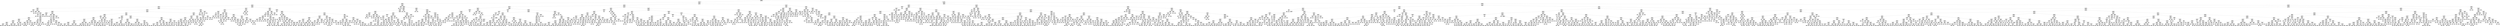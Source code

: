 digraph Tree {
node [shape=box] ;
0 [label="X[2] <= 78901232.0\ngini = 0.4999\nsamples = 44030\nvalue = [21773, 22257]"] ;
1 [label="X[5] <= 100270344.0\ngini = 0.4973\nsamples = 8250\nvalue = [4430, 3820]"] ;
0 -> 1 [labeldistance=2.5, labelangle=45, headlabel="True"] ;
2 [label="X[4] <= 127970712.0\ngini = 0.4915\nsamples = 4072\nvalue = [2301, 1771]"] ;
1 -> 2 ;
3 [label="X[9] <= 106976272.0\ngini = 0.4943\nsamples = 3397\nvalue = [1880, 1517]"] ;
2 -> 3 ;
4 [label="X[10] <= 67919440.0\ngini = 0.4878\nsamples = 2088\nvalue = [1207, 881]"] ;
3 -> 4 ;
5 [label="X[11] <= 66327092.0\ngini = 0.4377\nsamples = 34\nvalue = [11, 23]"] ;
4 -> 5 ;
6 [label="X[4] <= 97041992.0\ngini = 0.375\nsamples = 8\nvalue = [6, 2]"] ;
5 -> 6 ;
7 [label="gini = 0.0\nsamples = 2\nvalue = [0, 2]"] ;
6 -> 7 ;
8 [label="gini = 0.0\nsamples = 6\nvalue = [6, 0]"] ;
6 -> 8 ;
9 [label="X[10] <= 67663216.0\ngini = 0.3107\nsamples = 26\nvalue = [5, 21]"] ;
5 -> 9 ;
10 [label="X[6] <= 123979680.0\ngini = 0.375\nsamples = 4\nvalue = [3, 1]"] ;
9 -> 10 ;
11 [label="gini = 0.0\nsamples = 3\nvalue = [3, 0]"] ;
10 -> 11 ;
12 [label="gini = 0.0\nsamples = 1\nvalue = [0, 1]"] ;
10 -> 12 ;
13 [label="X[8] <= 67488912.0\ngini = 0.1653\nsamples = 22\nvalue = [2, 20]"] ;
9 -> 13 ;
14 [label="gini = 0.0\nsamples = 1\nvalue = [1, 0]"] ;
13 -> 14 ;
15 [label="X[6] <= 102481232.0\ngini = 0.0907\nsamples = 21\nvalue = [1, 20]"] ;
13 -> 15 ;
16 [label="X[7] <= 67774528.0\ngini = 0.5\nsamples = 2\nvalue = [1, 1]"] ;
15 -> 16 ;
17 [label="gini = 0.0\nsamples = 1\nvalue = [1, 0]"] ;
16 -> 17 ;
18 [label="gini = 0.0\nsamples = 1\nvalue = [0, 1]"] ;
16 -> 18 ;
19 [label="gini = 0.0\nsamples = 19\nvalue = [0, 19]"] ;
15 -> 19 ;
20 [label="X[11] <= 124358944.0\ngini = 0.4865\nsamples = 2054\nvalue = [1196, 858]"] ;
4 -> 20 ;
21 [label="X[12] <= 76818368.0\ngini = 0.4877\nsamples = 2026\nvalue = [1172, 854]"] ;
20 -> 21 ;
22 [label="X[9] <= 98305456.0\ngini = 0.4726\nsamples = 760\nvalue = [469, 291]"] ;
21 -> 22 ;
23 [label="X[13] <= 131089120.0\ngini = 0.4819\nsamples = 652\nvalue = [388, 264]"] ;
22 -> 23 ;
24 [label="X[3] <= 133639472.0\ngini = 0.4853\nsamples = 635\nvalue = [372, 263]"] ;
23 -> 24 ;
25 [label="X[0] <= 122442928.0\ngini = 0.4836\nsamples = 630\nvalue = [372, 258]"] ;
24 -> 25 ;
26 [label="X[8] <= 81408256.0\ngini = 0.4779\nsamples = 580\nvalue = [351, 229]"] ;
25 -> 26 ;
27 [label="X[9] <= 96870624.0\ngini = 0.4708\nsamples = 530\nvalue = [329, 201]"] ;
26 -> 27 ;
28 [label="X[10] <= 80980984.0\ngini = 0.4645\nsamples = 499\nvalue = [316, 183]"] ;
27 -> 28 ;
29 [label="X[5] <= 64318432.0\ngini = 0.4859\nsamples = 298\nvalue = [174, 124]"] ;
28 -> 29 ;
30 [label="X[7] <= 85280528.0\ngini = 0.4518\nsamples = 29\nvalue = [10, 19]"] ;
29 -> 30 ;
31 [label="gini = 0.48\nsamples = 15\nvalue = [9, 6]"] ;
30 -> 31 ;
32 [label="gini = 0.1327\nsamples = 14\nvalue = [1, 13]"] ;
30 -> 32 ;
33 [label="X[3] <= 123424208.0\ngini = 0.4759\nsamples = 269\nvalue = [164, 105]"] ;
29 -> 33 ;
34 [label="gini = 0.4632\nsamples = 247\nvalue = [157, 90]"] ;
33 -> 34 ;
35 [label="gini = 0.4339\nsamples = 22\nvalue = [7, 15]"] ;
33 -> 35 ;
36 [label="X[12] <= 72017864.0\ngini = 0.4147\nsamples = 201\nvalue = [142, 59]"] ;
28 -> 36 ;
37 [label="X[12] <= 64628472.0\ngini = 0.4431\nsamples = 163\nvalue = [109, 54]"] ;
36 -> 37 ;
38 [label="gini = 0.1172\nsamples = 16\nvalue = [15, 1]"] ;
37 -> 38 ;
39 [label="gini = 0.4611\nsamples = 147\nvalue = [94, 53]"] ;
37 -> 39 ;
40 [label="X[4] <= 127293072.0\ngini = 0.2285\nsamples = 38\nvalue = [33, 5]"] ;
36 -> 40 ;
41 [label="gini = 0.1528\nsamples = 36\nvalue = [33, 3]"] ;
40 -> 41 ;
42 [label="gini = 0.0\nsamples = 2\nvalue = [0, 2]"] ;
40 -> 42 ;
43 [label="X[11] <= 71600408.0\ngini = 0.487\nsamples = 31\nvalue = [13, 18]"] ;
27 -> 43 ;
44 [label="gini = 0.0\nsamples = 6\nvalue = [6, 0]"] ;
43 -> 44 ;
45 [label="X[12] <= 72409136.0\ngini = 0.4032\nsamples = 25\nvalue = [7, 18]"] ;
43 -> 45 ;
46 [label="X[5] <= 64521096.0\ngini = 0.18\nsamples = 20\nvalue = [2, 18]"] ;
45 -> 46 ;
47 [label="gini = 0.5\nsamples = 4\nvalue = [2, 2]"] ;
46 -> 47 ;
48 [label="gini = 0.0\nsamples = 16\nvalue = [0, 16]"] ;
46 -> 48 ;
49 [label="gini = 0.0\nsamples = 5\nvalue = [5, 0]"] ;
45 -> 49 ;
50 [label="X[7] <= 114361040.0\ngini = 0.4928\nsamples = 50\nvalue = [22, 28]"] ;
26 -> 50 ;
51 [label="X[6] <= 122046016.0\ngini = 0.4178\nsamples = 37\nvalue = [11, 26]"] ;
50 -> 51 ;
52 [label="X[9] <= 71479408.0\ngini = 0.2778\nsamples = 30\nvalue = [5, 25]"] ;
51 -> 52 ;
53 [label="gini = 0.0\nsamples = 2\nvalue = [2, 0]"] ;
52 -> 53 ;
54 [label="X[2] <= 73588696.0\ngini = 0.1913\nsamples = 28\nvalue = [3, 25]"] ;
52 -> 54 ;
55 [label="gini = 0.4444\nsamples = 3\nvalue = [2, 1]"] ;
54 -> 55 ;
56 [label="gini = 0.0768\nsamples = 25\nvalue = [1, 24]"] ;
54 -> 56 ;
57 [label="X[12] <= 65613008.0\ngini = 0.2449\nsamples = 7\nvalue = [6, 1]"] ;
51 -> 57 ;
58 [label="gini = 0.0\nsamples = 1\nvalue = [0, 1]"] ;
57 -> 58 ;
59 [label="gini = 0.0\nsamples = 6\nvalue = [6, 0]"] ;
57 -> 59 ;
60 [label="X[1] <= 79393168.0\ngini = 0.2604\nsamples = 13\nvalue = [11, 2]"] ;
50 -> 60 ;
61 [label="gini = 0.0\nsamples = 2\nvalue = [0, 2]"] ;
60 -> 61 ;
62 [label="gini = 0.0\nsamples = 11\nvalue = [11, 0]"] ;
60 -> 62 ;
63 [label="X[1] <= 70058512.0\ngini = 0.4872\nsamples = 50\nvalue = [21, 29]"] ;
25 -> 63 ;
64 [label="gini = 0.0\nsamples = 10\nvalue = [0, 10]"] ;
63 -> 64 ;
65 [label="X[1] <= 81725520.0\ngini = 0.4988\nsamples = 40\nvalue = [21, 19]"] ;
63 -> 65 ;
66 [label="X[2] <= 72683824.0\ngini = 0.4444\nsamples = 27\nvalue = [18, 9]"] ;
65 -> 66 ;
67 [label="X[2] <= 68715048.0\ngini = 0.375\nsamples = 8\nvalue = [2, 6]"] ;
66 -> 67 ;
68 [label="X[6] <= 85635264.0\ngini = 0.4444\nsamples = 3\nvalue = [2, 1]"] ;
67 -> 68 ;
69 [label="gini = 0.0\nsamples = 1\nvalue = [0, 1]"] ;
68 -> 69 ;
70 [label="gini = 0.0\nsamples = 2\nvalue = [2, 0]"] ;
68 -> 70 ;
71 [label="gini = 0.0\nsamples = 5\nvalue = [0, 5]"] ;
67 -> 71 ;
72 [label="X[2] <= 77827224.0\ngini = 0.2659\nsamples = 19\nvalue = [16, 3]"] ;
66 -> 72 ;
73 [label="gini = 0.0\nsamples = 12\nvalue = [12, 0]"] ;
72 -> 73 ;
74 [label="X[1] <= 76983008.0\ngini = 0.4898\nsamples = 7\nvalue = [4, 3]"] ;
72 -> 74 ;
75 [label="gini = 0.0\nsamples = 4\nvalue = [4, 0]"] ;
74 -> 75 ;
76 [label="gini = 0.0\nsamples = 3\nvalue = [0, 3]"] ;
74 -> 76 ;
77 [label="X[4] <= 86826704.0\ngini = 0.355\nsamples = 13\nvalue = [3, 10]"] ;
65 -> 77 ;
78 [label="gini = 0.0\nsamples = 7\nvalue = [0, 7]"] ;
77 -> 78 ;
79 [label="X[0] <= 127541040.0\ngini = 0.5\nsamples = 6\nvalue = [3, 3]"] ;
77 -> 79 ;
80 [label="gini = 0.0\nsamples = 3\nvalue = [0, 3]"] ;
79 -> 80 ;
81 [label="gini = 0.0\nsamples = 3\nvalue = [3, 0]"] ;
79 -> 81 ;
82 [label="gini = 0.0\nsamples = 5\nvalue = [0, 5]"] ;
24 -> 82 ;
83 [label="X[25] <= 0.5\ngini = 0.1107\nsamples = 17\nvalue = [16, 1]"] ;
23 -> 83 ;
84 [label="gini = 0.0\nsamples = 16\nvalue = [16, 0]"] ;
83 -> 84 ;
85 [label="gini = 0.0\nsamples = 1\nvalue = [0, 1]"] ;
83 -> 85 ;
86 [label="X[8] <= 67487776.0\ngini = 0.375\nsamples = 108\nvalue = [81, 27]"] ;
22 -> 86 ;
87 [label="X[0] <= 97393008.0\ngini = 0.2778\nsamples = 6\nvalue = [1, 5]"] ;
86 -> 87 ;
88 [label="gini = 0.0\nsamples = 5\nvalue = [0, 5]"] ;
87 -> 88 ;
89 [label="gini = 0.0\nsamples = 1\nvalue = [1, 0]"] ;
87 -> 89 ;
90 [label="X[5] <= 90612576.0\ngini = 0.3383\nsamples = 102\nvalue = [80, 22]"] ;
86 -> 90 ;
91 [label="X[2] <= 67830016.0\ngini = 0.3023\nsamples = 97\nvalue = [79, 18]"] ;
90 -> 91 ;
92 [label="gini = 0.0\nsamples = 2\nvalue = [0, 2]"] ;
91 -> 92 ;
93 [label="X[10] <= 104711144.0\ngini = 0.2801\nsamples = 95\nvalue = [79, 16]"] ;
91 -> 93 ;
94 [label="X[8] <= 67621168.0\ngini = 0.1446\nsamples = 51\nvalue = [47, 4]"] ;
93 -> 94 ;
95 [label="gini = 0.0\nsamples = 1\nvalue = [0, 1]"] ;
94 -> 95 ;
96 [label="X[1] <= 114399264.0\ngini = 0.1128\nsamples = 50\nvalue = [47, 3]"] ;
94 -> 96 ;
97 [label="X[12] <= 72648032.0\ngini = 0.0444\nsamples = 44\nvalue = [43, 1]"] ;
96 -> 97 ;
98 [label="gini = 0.0\nsamples = 42\nvalue = [42, 0]"] ;
97 -> 98 ;
99 [label="X[5] <= 69922712.0\ngini = 0.5\nsamples = 2\nvalue = [1, 1]"] ;
97 -> 99 ;
100 [label="gini = 0.0\nsamples = 1\nvalue = [0, 1]"] ;
99 -> 100 ;
101 [label="gini = 0.0\nsamples = 1\nvalue = [1, 0]"] ;
99 -> 101 ;
102 [label="X[13] <= 89856128.0\ngini = 0.4444\nsamples = 6\nvalue = [4, 2]"] ;
96 -> 102 ;
103 [label="gini = 0.0\nsamples = 2\nvalue = [0, 2]"] ;
102 -> 103 ;
104 [label="gini = 0.0\nsamples = 4\nvalue = [4, 0]"] ;
102 -> 104 ;
105 [label="X[2] <= 68373968.0\ngini = 0.3967\nsamples = 44\nvalue = [32, 12]"] ;
93 -> 105 ;
106 [label="gini = 0.0\nsamples = 2\nvalue = [0, 2]"] ;
105 -> 106 ;
107 [label="X[3] <= 101269840.0\ngini = 0.3628\nsamples = 42\nvalue = [32, 10]"] ;
105 -> 107 ;
108 [label="X[0] <= 86938960.0\ngini = 0.375\nsamples = 4\nvalue = [1, 3]"] ;
107 -> 108 ;
109 [label="gini = 0.0\nsamples = 3\nvalue = [0, 3]"] ;
108 -> 109 ;
110 [label="gini = 0.0\nsamples = 1\nvalue = [1, 0]"] ;
108 -> 110 ;
111 [label="X[0] <= 66091952.0\ngini = 0.3006\nsamples = 38\nvalue = [31, 7]"] ;
107 -> 111 ;
112 [label="gini = 0.0\nsamples = 1\nvalue = [0, 1]"] ;
111 -> 112 ;
113 [label="X[5] <= 65700468.0\ngini = 0.2717\nsamples = 37\nvalue = [31, 6]"] ;
111 -> 113 ;
114 [label="gini = 0.4321\nsamples = 19\nvalue = [13, 6]"] ;
113 -> 114 ;
115 [label="gini = 0.0\nsamples = 18\nvalue = [18, 0]"] ;
113 -> 115 ;
116 [label="X[13] <= 81618576.0\ngini = 0.32\nsamples = 5\nvalue = [1, 4]"] ;
90 -> 116 ;
117 [label="gini = 0.0\nsamples = 1\nvalue = [1, 0]"] ;
116 -> 117 ;
118 [label="gini = 0.0\nsamples = 4\nvalue = [0, 4]"] ;
116 -> 118 ;
119 [label="X[4] <= 115676832.0\ngini = 0.4939\nsamples = 1266\nvalue = [703, 563]"] ;
21 -> 119 ;
120 [label="X[2] <= 73977760.0\ngini = 0.485\nsamples = 917\nvalue = [538, 379]"] ;
119 -> 120 ;
121 [label="X[13] <= 126802432.0\ngini = 0.459\nsamples = 440\nvalue = [283, 157]"] ;
120 -> 121 ;
122 [label="X[36] <= 0.5\ngini = 0.4476\nsamples = 411\nvalue = [272, 139]"] ;
121 -> 122 ;
123 [label="X[1] <= 92412368.0\ngini = 0.4444\nsamples = 408\nvalue = [272, 136]"] ;
122 -> 123 ;
124 [label="X[11] <= 77813440.0\ngini = 0.4161\nsamples = 288\nvalue = [203, 85]"] ;
123 -> 124 ;
125 [label="X[13] <= 115162080.0\ngini = 0.4674\nsamples = 145\nvalue = [91, 54]"] ;
124 -> 125 ;
126 [label="X[3] <= 108339392.0\ngini = 0.4991\nsamples = 96\nvalue = [50, 46]"] ;
125 -> 126 ;
127 [label="X[2] <= 73273376.0\ngini = 0.4954\nsamples = 73\nvalue = [33, 40]"] ;
126 -> 127 ;
128 [label="gini = 0.4995\nsamples = 64\nvalue = [33, 31]"] ;
127 -> 128 ;
129 [label="gini = 0.0\nsamples = 9\nvalue = [0, 9]"] ;
127 -> 129 ;
130 [label="X[6] <= 86197488.0\ngini = 0.3856\nsamples = 23\nvalue = [17, 6]"] ;
126 -> 130 ;
131 [label="gini = 0.1327\nsamples = 14\nvalue = [13, 1]"] ;
130 -> 131 ;
132 [label="gini = 0.4938\nsamples = 9\nvalue = [4, 5]"] ;
130 -> 132 ;
133 [label="X[9] <= 81978728.0\ngini = 0.2732\nsamples = 49\nvalue = [41, 8]"] ;
125 -> 133 ;
134 [label="X[5] <= 95686088.0\ngini = 0.1388\nsamples = 40\nvalue = [37, 3]"] ;
133 -> 134 ;
135 [label="gini = 0.0973\nsamples = 39\nvalue = [37, 2]"] ;
134 -> 135 ;
136 [label="gini = 0.0\nsamples = 1\nvalue = [0, 1]"] ;
134 -> 136 ;
137 [label="X[7] <= 76556192.0\ngini = 0.4938\nsamples = 9\nvalue = [4, 5]"] ;
133 -> 137 ;
138 [label="gini = 0.0\nsamples = 4\nvalue = [0, 4]"] ;
137 -> 138 ;
139 [label="gini = 0.32\nsamples = 5\nvalue = [4, 1]"] ;
137 -> 139 ;
140 [label="X[0] <= 120141440.0\ngini = 0.3396\nsamples = 143\nvalue = [112, 31]"] ;
124 -> 140 ;
141 [label="X[8] <= 80244848.0\ngini = 0.311\nsamples = 135\nvalue = [109, 26]"] ;
140 -> 141 ;
142 [label="X[3] <= 75120208.0\ngini = 0.3652\nsamples = 104\nvalue = [79, 25]"] ;
141 -> 142 ;
143 [label="gini = 0.4688\nsamples = 8\nvalue = [3, 5]"] ;
142 -> 143 ;
144 [label="gini = 0.3299\nsamples = 96\nvalue = [76, 20]"] ;
142 -> 144 ;
145 [label="X[30] <= 0.5\ngini = 0.0624\nsamples = 31\nvalue = [30, 1]"] ;
141 -> 145 ;
146 [label="gini = 0.0\nsamples = 30\nvalue = [30, 0]"] ;
145 -> 146 ;
147 [label="gini = 0.0\nsamples = 1\nvalue = [0, 1]"] ;
145 -> 147 ;
148 [label="X[0] <= 128320248.0\ngini = 0.4688\nsamples = 8\nvalue = [3, 5]"] ;
140 -> 148 ;
149 [label="gini = 0.0\nsamples = 4\nvalue = [0, 4]"] ;
148 -> 149 ;
150 [label="X[13] <= 99547024.0\ngini = 0.375\nsamples = 4\nvalue = [3, 1]"] ;
148 -> 150 ;
151 [label="gini = 0.0\nsamples = 3\nvalue = [3, 0]"] ;
150 -> 151 ;
152 [label="gini = 0.0\nsamples = 1\nvalue = [0, 1]"] ;
150 -> 152 ;
153 [label="X[10] <= 74227552.0\ngini = 0.4888\nsamples = 120\nvalue = [69, 51]"] ;
123 -> 153 ;
154 [label="X[11] <= 111369304.0\ngini = 0.2604\nsamples = 13\nvalue = [2, 11]"] ;
153 -> 154 ;
155 [label="gini = 0.0\nsamples = 10\nvalue = [0, 10]"] ;
154 -> 155 ;
156 [label="X[7] <= 68944192.0\ngini = 0.4444\nsamples = 3\nvalue = [2, 1]"] ;
154 -> 156 ;
157 [label="gini = 0.0\nsamples = 2\nvalue = [2, 0]"] ;
156 -> 157 ;
158 [label="gini = 0.0\nsamples = 1\nvalue = [0, 1]"] ;
156 -> 158 ;
159 [label="X[5] <= 75076904.0\ngini = 0.4682\nsamples = 107\nvalue = [67, 40]"] ;
153 -> 159 ;
160 [label="X[2] <= 70440352.0\ngini = 0.3457\nsamples = 9\nvalue = [2, 7]"] ;
159 -> 160 ;
161 [label="gini = 0.0\nsamples = 1\nvalue = [1, 0]"] ;
160 -> 161 ;
162 [label="X[7] <= 92079600.0\ngini = 0.2188\nsamples = 8\nvalue = [1, 7]"] ;
160 -> 162 ;
163 [label="gini = 0.0\nsamples = 7\nvalue = [0, 7]"] ;
162 -> 163 ;
164 [label="gini = 0.0\nsamples = 1\nvalue = [1, 0]"] ;
162 -> 164 ;
165 [label="X[12] <= 96734304.0\ngini = 0.4467\nsamples = 98\nvalue = [65, 33]"] ;
159 -> 165 ;
166 [label="X[11] <= 77524496.0\ngini = 0.3565\nsamples = 56\nvalue = [43, 13]"] ;
165 -> 166 ;
167 [label="gini = 0.2778\nsamples = 6\nvalue = [1, 5]"] ;
166 -> 167 ;
168 [label="gini = 0.2688\nsamples = 50\nvalue = [42, 8]"] ;
166 -> 168 ;
169 [label="X[12] <= 97716352.0\ngini = 0.4989\nsamples = 42\nvalue = [22, 20]"] ;
165 -> 169 ;
170 [label="gini = 0.0\nsamples = 5\nvalue = [0, 5]"] ;
169 -> 170 ;
171 [label="gini = 0.4821\nsamples = 37\nvalue = [22, 15]"] ;
169 -> 171 ;
172 [label="gini = 0.0\nsamples = 3\nvalue = [0, 3]"] ;
122 -> 172 ;
173 [label="X[10] <= 89544624.0\ngini = 0.4709\nsamples = 29\nvalue = [11, 18]"] ;
121 -> 173 ;
174 [label="X[9] <= 68322544.0\ngini = 0.5\nsamples = 22\nvalue = [11, 11]"] ;
173 -> 174 ;
175 [label="X[1] <= 65024044.0\ngini = 0.32\nsamples = 10\nvalue = [2, 8]"] ;
174 -> 175 ;
176 [label="gini = 0.0\nsamples = 1\nvalue = [1, 0]"] ;
175 -> 176 ;
177 [label="X[5] <= 71110496.0\ngini = 0.1975\nsamples = 9\nvalue = [1, 8]"] ;
175 -> 177 ;
178 [label="gini = 0.0\nsamples = 1\nvalue = [1, 0]"] ;
177 -> 178 ;
179 [label="gini = 0.0\nsamples = 8\nvalue = [0, 8]"] ;
177 -> 179 ;
180 [label="X[10] <= 73145104.0\ngini = 0.375\nsamples = 12\nvalue = [9, 3]"] ;
174 -> 180 ;
181 [label="X[7] <= 100832776.0\ngini = 0.5\nsamples = 6\nvalue = [3, 3]"] ;
180 -> 181 ;
182 [label="gini = 0.0\nsamples = 3\nvalue = [0, 3]"] ;
181 -> 182 ;
183 [label="gini = 0.0\nsamples = 3\nvalue = [3, 0]"] ;
181 -> 183 ;
184 [label="gini = 0.0\nsamples = 6\nvalue = [6, 0]"] ;
180 -> 184 ;
185 [label="gini = 0.0\nsamples = 7\nvalue = [0, 7]"] ;
173 -> 185 ;
186 [label="X[7] <= 70135952.0\ngini = 0.4976\nsamples = 477\nvalue = [255, 222]"] ;
120 -> 186 ;
187 [label="X[11] <= 69042624.0\ngini = 0.3029\nsamples = 43\nvalue = [35, 8]"] ;
186 -> 187 ;
188 [label="gini = 0.0\nsamples = 2\nvalue = [0, 2]"] ;
187 -> 188 ;
189 [label="X[11] <= 119380256.0\ngini = 0.2499\nsamples = 41\nvalue = [35, 6]"] ;
187 -> 189 ;
190 [label="X[12] <= 77211680.0\ngini = 0.2188\nsamples = 40\nvalue = [35, 5]"] ;
189 -> 190 ;
191 [label="gini = 0.0\nsamples = 1\nvalue = [0, 1]"] ;
190 -> 191 ;
192 [label="X[30] <= 0.5\ngini = 0.1841\nsamples = 39\nvalue = [35, 4]"] ;
190 -> 192 ;
193 [label="X[3] <= 72877216.0\ngini = 0.0605\nsamples = 32\nvalue = [31, 1]"] ;
192 -> 193 ;
194 [label="gini = 0.0\nsamples = 1\nvalue = [0, 1]"] ;
193 -> 194 ;
195 [label="gini = 0.0\nsamples = 31\nvalue = [31, 0]"] ;
193 -> 195 ;
196 [label="X[10] <= 101869920.0\ngini = 0.4898\nsamples = 7\nvalue = [4, 3]"] ;
192 -> 196 ;
197 [label="gini = 0.0\nsamples = 3\nvalue = [3, 0]"] ;
196 -> 197 ;
198 [label="X[6] <= 73649168.0\ngini = 0.375\nsamples = 4\nvalue = [1, 3]"] ;
196 -> 198 ;
199 [label="gini = 0.0\nsamples = 1\nvalue = [1, 0]"] ;
198 -> 199 ;
200 [label="gini = 0.0\nsamples = 3\nvalue = [0, 3]"] ;
198 -> 200 ;
201 [label="gini = 0.0\nsamples = 1\nvalue = [0, 1]"] ;
189 -> 201 ;
202 [label="X[3] <= 101894344.0\ngini = 0.4999\nsamples = 434\nvalue = [220, 214]"] ;
186 -> 202 ;
203 [label="X[12] <= 97417320.0\ngini = 0.4956\nsamples = 300\nvalue = [136, 164]"] ;
202 -> 203 ;
204 [label="X[5] <= 84696624.0\ngini = 0.4999\nsamples = 229\nvalue = [113, 116]"] ;
203 -> 204 ;
205 [label="X[5] <= 79540152.0\ngini = 0.4857\nsamples = 142\nvalue = [59, 83]"] ;
204 -> 205 ;
206 [label="X[11] <= 114788032.0\ngini = 0.4965\nsamples = 72\nvalue = [39, 33]"] ;
205 -> 206 ;
207 [label="X[1] <= 66520212.0\ngini = 0.4892\nsamples = 68\nvalue = [39, 29]"] ;
206 -> 207 ;
208 [label="gini = 0.2778\nsamples = 6\nvalue = [1, 5]"] ;
207 -> 208 ;
209 [label="gini = 0.4745\nsamples = 62\nvalue = [38, 24]"] ;
207 -> 209 ;
210 [label="gini = 0.0\nsamples = 4\nvalue = [0, 4]"] ;
206 -> 210 ;
211 [label="X[6] <= 86694488.0\ngini = 0.4082\nsamples = 70\nvalue = [20, 50]"] ;
205 -> 211 ;
212 [label="X[7] <= 82067456.0\ngini = 0.32\nsamples = 10\nvalue = [8, 2]"] ;
211 -> 212 ;
213 [label="gini = 0.4444\nsamples = 3\nvalue = [1, 2]"] ;
212 -> 213 ;
214 [label="gini = 0.0\nsamples = 7\nvalue = [7, 0]"] ;
212 -> 214 ;
215 [label="X[20] <= 0.5\ngini = 0.32\nsamples = 60\nvalue = [12, 48]"] ;
211 -> 215 ;
216 [label="gini = 0.2698\nsamples = 56\nvalue = [9, 47]"] ;
215 -> 216 ;
217 [label="gini = 0.375\nsamples = 4\nvalue = [3, 1]"] ;
215 -> 217 ;
218 [label="X[10] <= 74201584.0\ngini = 0.4709\nsamples = 87\nvalue = [54, 33]"] ;
204 -> 218 ;
219 [label="X[8] <= 94895120.0\ngini = 0.2778\nsamples = 12\nvalue = [2, 10]"] ;
218 -> 219 ;
220 [label="gini = 0.0\nsamples = 10\nvalue = [0, 10]"] ;
219 -> 220 ;
221 [label="gini = 0.0\nsamples = 2\nvalue = [2, 0]"] ;
219 -> 221 ;
222 [label="X[12] <= 77508720.0\ngini = 0.4252\nsamples = 75\nvalue = [52, 23]"] ;
218 -> 222 ;
223 [label="X[10] <= 79742656.0\ngini = 0.4082\nsamples = 7\nvalue = [2, 5]"] ;
222 -> 223 ;
224 [label="gini = 0.0\nsamples = 2\nvalue = [2, 0]"] ;
223 -> 224 ;
225 [label="gini = 0.0\nsamples = 5\nvalue = [0, 5]"] ;
223 -> 225 ;
226 [label="X[0] <= 91269824.0\ngini = 0.3893\nsamples = 68\nvalue = [50, 18]"] ;
222 -> 226 ;
227 [label="gini = 0.4989\nsamples = 21\nvalue = [10, 11]"] ;
226 -> 227 ;
228 [label="gini = 0.2535\nsamples = 47\nvalue = [40, 7]"] ;
226 -> 228 ;
229 [label="X[9] <= 91815952.0\ngini = 0.438\nsamples = 71\nvalue = [23, 48]"] ;
203 -> 229 ;
230 [label="X[9] <= 74089824.0\ngini = 0.3432\nsamples = 50\nvalue = [11, 39]"] ;
229 -> 230 ;
231 [label="X[9] <= 69689040.0\ngini = 0.4082\nsamples = 7\nvalue = [5, 2]"] ;
230 -> 231 ;
232 [label="gini = 0.0\nsamples = 2\nvalue = [0, 2]"] ;
231 -> 232 ;
233 [label="gini = 0.0\nsamples = 5\nvalue = [5, 0]"] ;
231 -> 233 ;
234 [label="X[13] <= 79206848.0\ngini = 0.2401\nsamples = 43\nvalue = [6, 37]"] ;
230 -> 234 ;
235 [label="X[13] <= 75974288.0\ngini = 0.375\nsamples = 4\nvalue = [3, 1]"] ;
234 -> 235 ;
236 [label="gini = 0.0\nsamples = 1\nvalue = [0, 1]"] ;
235 -> 236 ;
237 [label="gini = 0.0\nsamples = 3\nvalue = [3, 0]"] ;
235 -> 237 ;
238 [label="X[2] <= 78794120.0\ngini = 0.142\nsamples = 39\nvalue = [3, 36]"] ;
234 -> 238 ;
239 [label="gini = 0.0526\nsamples = 37\nvalue = [1, 36]"] ;
238 -> 239 ;
240 [label="gini = 0.0\nsamples = 2\nvalue = [2, 0]"] ;
238 -> 240 ;
241 [label="X[6] <= 105391320.0\ngini = 0.4898\nsamples = 21\nvalue = [12, 9]"] ;
229 -> 241 ;
242 [label="X[2] <= 77692944.0\ngini = 0.48\nsamples = 15\nvalue = [6, 9]"] ;
241 -> 242 ;
243 [label="X[13] <= 76683120.0\ngini = 0.4082\nsamples = 7\nvalue = [5, 2]"] ;
242 -> 243 ;
244 [label="gini = 0.0\nsamples = 1\nvalue = [0, 1]"] ;
243 -> 244 ;
245 [label="gini = 0.2778\nsamples = 6\nvalue = [5, 1]"] ;
243 -> 245 ;
246 [label="X[9] <= 92191064.0\ngini = 0.2188\nsamples = 8\nvalue = [1, 7]"] ;
242 -> 246 ;
247 [label="gini = 0.0\nsamples = 1\nvalue = [1, 0]"] ;
246 -> 247 ;
248 [label="gini = 0.0\nsamples = 7\nvalue = [0, 7]"] ;
246 -> 248 ;
249 [label="gini = 0.0\nsamples = 6\nvalue = [6, 0]"] ;
241 -> 249 ;
250 [label="X[5] <= 90755872.0\ngini = 0.4678\nsamples = 134\nvalue = [84, 50]"] ;
202 -> 250 ;
251 [label="X[5] <= 79982704.0\ngini = 0.4948\nsamples = 98\nvalue = [54, 44]"] ;
250 -> 251 ;
252 [label="X[8] <= 95179632.0\ngini = 0.3807\nsamples = 43\nvalue = [32, 11]"] ;
251 -> 252 ;
253 [label="X[10] <= 98361424.0\ngini = 0.32\nsamples = 40\nvalue = [32, 8]"] ;
252 -> 253 ;
254 [label="X[7] <= 126004496.0\ngini = 0.095\nsamples = 20\nvalue = [19, 1]"] ;
253 -> 254 ;
255 [label="gini = 0.0\nsamples = 19\nvalue = [19, 0]"] ;
254 -> 255 ;
256 [label="gini = 0.0\nsamples = 1\nvalue = [0, 1]"] ;
254 -> 256 ;
257 [label="X[10] <= 104404072.0\ngini = 0.455\nsamples = 20\nvalue = [13, 7]"] ;
253 -> 257 ;
258 [label="gini = 0.2778\nsamples = 6\nvalue = [1, 5]"] ;
257 -> 258 ;
259 [label="gini = 0.2449\nsamples = 14\nvalue = [12, 2]"] ;
257 -> 259 ;
260 [label="gini = 0.0\nsamples = 3\nvalue = [0, 3]"] ;
252 -> 260 ;
261 [label="X[9] <= 86488720.0\ngini = 0.48\nsamples = 55\nvalue = [22, 33]"] ;
251 -> 261 ;
262 [label="X[5] <= 84615720.0\ngini = 0.4938\nsamples = 27\nvalue = [15, 12]"] ;
261 -> 262 ;
263 [label="X[8] <= 75537968.0\ngini = 0.3367\nsamples = 14\nvalue = [11, 3]"] ;
262 -> 263 ;
264 [label="gini = 0.5\nsamples = 6\nvalue = [3, 3]"] ;
263 -> 264 ;
265 [label="gini = 0.0\nsamples = 8\nvalue = [8, 0]"] ;
263 -> 265 ;
266 [label="X[3] <= 105269768.0\ngini = 0.426\nsamples = 13\nvalue = [4, 9]"] ;
262 -> 266 ;
267 [label="gini = 0.0\nsamples = 3\nvalue = [3, 0]"] ;
266 -> 267 ;
268 [label="gini = 0.18\nsamples = 10\nvalue = [1, 9]"] ;
266 -> 268 ;
269 [label="X[6] <= 90008992.0\ngini = 0.375\nsamples = 28\nvalue = [7, 21]"] ;
261 -> 269 ;
270 [label="X[1] <= 89162200.0\ngini = 0.497\nsamples = 13\nvalue = [7, 6]"] ;
269 -> 270 ;
271 [label="gini = 0.2778\nsamples = 6\nvalue = [1, 5]"] ;
270 -> 271 ;
272 [label="gini = 0.2449\nsamples = 7\nvalue = [6, 1]"] ;
270 -> 272 ;
273 [label="gini = 0.0\nsamples = 15\nvalue = [0, 15]"] ;
269 -> 273 ;
274 [label="X[3] <= 121059600.0\ngini = 0.2778\nsamples = 36\nvalue = [30, 6]"] ;
250 -> 274 ;
275 [label="X[8] <= 74550416.0\ngini = 0.1748\nsamples = 31\nvalue = [28, 3]"] ;
274 -> 275 ;
276 [label="X[13] <= 116134688.0\ngini = 0.4898\nsamples = 7\nvalue = [4, 3]"] ;
275 -> 276 ;
277 [label="X[10] <= 77849408.0\ngini = 0.375\nsamples = 4\nvalue = [1, 3]"] ;
276 -> 277 ;
278 [label="gini = 0.0\nsamples = 1\nvalue = [1, 0]"] ;
277 -> 278 ;
279 [label="gini = 0.0\nsamples = 3\nvalue = [0, 3]"] ;
277 -> 279 ;
280 [label="gini = 0.0\nsamples = 3\nvalue = [3, 0]"] ;
276 -> 280 ;
281 [label="gini = 0.0\nsamples = 24\nvalue = [24, 0]"] ;
275 -> 281 ;
282 [label="X[2] <= 78630392.0\ngini = 0.48\nsamples = 5\nvalue = [2, 3]"] ;
274 -> 282 ;
283 [label="gini = 0.0\nsamples = 3\nvalue = [0, 3]"] ;
282 -> 283 ;
284 [label="gini = 0.0\nsamples = 2\nvalue = [2, 0]"] ;
282 -> 284 ;
285 [label="X[7] <= 119284744.0\ngini = 0.4985\nsamples = 349\nvalue = [165, 184]"] ;
119 -> 285 ;
286 [label="X[0] <= 96891712.0\ngini = 0.5\nsamples = 319\nvalue = [158, 161]"] ;
285 -> 286 ;
287 [label="X[0] <= 87652768.0\ngini = 0.4978\nsamples = 272\nvalue = [127, 145]"] ;
286 -> 287 ;
288 [label="X[13] <= 121667240.0\ngini = 0.5\nsamples = 235\nvalue = [118, 117]"] ;
287 -> 288 ;
289 [label="X[4] <= 115713776.0\ngini = 0.4992\nsamples = 219\nvalue = [105, 114]"] ;
288 -> 289 ;
290 [label="gini = 0.0\nsamples = 6\nvalue = [0, 6]"] ;
289 -> 290 ;
291 [label="X[3] <= 101638784.0\ngini = 0.4999\nsamples = 213\nvalue = [105, 108]"] ;
289 -> 291 ;
292 [label="X[0] <= 67052376.0\ngini = 0.3878\nsamples = 19\nvalue = [14, 5]"] ;
291 -> 292 ;
293 [label="gini = 0.0\nsamples = 2\nvalue = [0, 2]"] ;
292 -> 293 ;
294 [label="X[6] <= 66065472.0\ngini = 0.2907\nsamples = 17\nvalue = [14, 3]"] ;
292 -> 294 ;
295 [label="gini = 0.0\nsamples = 1\nvalue = [0, 1]"] ;
294 -> 295 ;
296 [label="gini = 0.2188\nsamples = 16\nvalue = [14, 2]"] ;
294 -> 296 ;
297 [label="X[9] <= 103721248.0\ngini = 0.4981\nsamples = 194\nvalue = [91, 103]"] ;
291 -> 297 ;
298 [label="X[2] <= 68926112.0\ngini = 0.5\nsamples = 175\nvalue = [87, 88]"] ;
297 -> 298 ;
299 [label="gini = 0.4698\nsamples = 61\nvalue = [23, 38]"] ;
298 -> 299 ;
300 [label="gini = 0.4925\nsamples = 114\nvalue = [64, 50]"] ;
298 -> 300 ;
301 [label="X[9] <= 105025368.0\ngini = 0.3324\nsamples = 19\nvalue = [4, 15]"] ;
297 -> 301 ;
302 [label="gini = 0.1172\nsamples = 16\nvalue = [1, 15]"] ;
301 -> 302 ;
303 [label="gini = 0.0\nsamples = 3\nvalue = [3, 0]"] ;
301 -> 303 ;
304 [label="X[9] <= 95300424.0\ngini = 0.3047\nsamples = 16\nvalue = [13, 3]"] ;
288 -> 304 ;
305 [label="X[7] <= 101784696.0\ngini = 0.1327\nsamples = 14\nvalue = [13, 1]"] ;
304 -> 305 ;
306 [label="gini = 0.0\nsamples = 13\nvalue = [13, 0]"] ;
305 -> 306 ;
307 [label="gini = 0.0\nsamples = 1\nvalue = [0, 1]"] ;
305 -> 307 ;
308 [label="gini = 0.0\nsamples = 2\nvalue = [0, 2]"] ;
304 -> 308 ;
309 [label="X[1] <= 71631632.0\ngini = 0.3682\nsamples = 37\nvalue = [9, 28]"] ;
287 -> 309 ;
310 [label="X[7] <= 82903800.0\ngini = 0.5\nsamples = 14\nvalue = [7, 7]"] ;
309 -> 310 ;
311 [label="gini = 0.0\nsamples = 5\nvalue = [5, 0]"] ;
310 -> 311 ;
312 [label="X[5] <= 77251104.0\ngini = 0.3457\nsamples = 9\nvalue = [2, 7]"] ;
310 -> 312 ;
313 [label="X[4] <= 124768128.0\ngini = 0.4444\nsamples = 3\nvalue = [2, 1]"] ;
312 -> 313 ;
314 [label="gini = 0.0\nsamples = 2\nvalue = [2, 0]"] ;
313 -> 314 ;
315 [label="gini = 0.0\nsamples = 1\nvalue = [0, 1]"] ;
313 -> 315 ;
316 [label="gini = 0.0\nsamples = 6\nvalue = [0, 6]"] ;
312 -> 316 ;
317 [label="X[10] <= 117254144.0\ngini = 0.1588\nsamples = 23\nvalue = [2, 21]"] ;
309 -> 317 ;
318 [label="X[33] <= 0.5\ngini = 0.0868\nsamples = 22\nvalue = [1, 21]"] ;
317 -> 318 ;
319 [label="gini = 0.0\nsamples = 19\nvalue = [0, 19]"] ;
318 -> 319 ;
320 [label="X[10] <= 97169152.0\ngini = 0.4444\nsamples = 3\nvalue = [1, 2]"] ;
318 -> 320 ;
321 [label="gini = 0.0\nsamples = 2\nvalue = [0, 2]"] ;
320 -> 321 ;
322 [label="gini = 0.0\nsamples = 1\nvalue = [1, 0]"] ;
320 -> 322 ;
323 [label="gini = 0.0\nsamples = 1\nvalue = [1, 0]"] ;
317 -> 323 ;
324 [label="X[1] <= 81265728.0\ngini = 0.4491\nsamples = 47\nvalue = [31, 16]"] ;
286 -> 324 ;
325 [label="X[7] <= 97725920.0\ngini = 0.5\nsamples = 28\nvalue = [14, 14]"] ;
324 -> 325 ;
326 [label="gini = 0.0\nsamples = 8\nvalue = [8, 0]"] ;
325 -> 326 ;
327 [label="X[3] <= 113720336.0\ngini = 0.42\nsamples = 20\nvalue = [6, 14]"] ;
325 -> 327 ;
328 [label="gini = 0.0\nsamples = 3\nvalue = [3, 0]"] ;
327 -> 328 ;
329 [label="X[2] <= 67965136.0\ngini = 0.2907\nsamples = 17\nvalue = [3, 14]"] ;
327 -> 329 ;
330 [label="gini = 0.0\nsamples = 1\nvalue = [1, 0]"] ;
329 -> 330 ;
331 [label="X[4] <= 124810880.0\ngini = 0.2188\nsamples = 16\nvalue = [2, 14]"] ;
329 -> 331 ;
332 [label="X[9] <= 91898056.0\ngini = 0.1244\nsamples = 15\nvalue = [1, 14]"] ;
331 -> 332 ;
333 [label="gini = 0.0\nsamples = 14\nvalue = [0, 14]"] ;
332 -> 333 ;
334 [label="gini = 0.0\nsamples = 1\nvalue = [1, 0]"] ;
332 -> 334 ;
335 [label="gini = 0.0\nsamples = 1\nvalue = [1, 0]"] ;
331 -> 335 ;
336 [label="X[14] <= 0.5\ngini = 0.1884\nsamples = 19\nvalue = [17, 2]"] ;
324 -> 336 ;
337 [label="X[9] <= 100550896.0\ngini = 0.1049\nsamples = 18\nvalue = [17, 1]"] ;
336 -> 337 ;
338 [label="gini = 0.0\nsamples = 17\nvalue = [17, 0]"] ;
337 -> 338 ;
339 [label="gini = 0.0\nsamples = 1\nvalue = [0, 1]"] ;
337 -> 339 ;
340 [label="gini = 0.0\nsamples = 1\nvalue = [0, 1]"] ;
336 -> 340 ;
341 [label="X[2] <= 72368936.0\ngini = 0.3578\nsamples = 30\nvalue = [7, 23]"] ;
285 -> 341 ;
342 [label="X[2] <= 68402288.0\ngini = 0.4959\nsamples = 11\nvalue = [6, 5]"] ;
341 -> 342 ;
343 [label="X[12] <= 81134424.0\ngini = 0.4082\nsamples = 7\nvalue = [2, 5]"] ;
342 -> 343 ;
344 [label="gini = 0.0\nsamples = 2\nvalue = [2, 0]"] ;
343 -> 344 ;
345 [label="gini = 0.0\nsamples = 5\nvalue = [0, 5]"] ;
343 -> 345 ;
346 [label="gini = 0.0\nsamples = 4\nvalue = [4, 0]"] ;
342 -> 346 ;
347 [label="X[29] <= 0.5\ngini = 0.0997\nsamples = 19\nvalue = [1, 18]"] ;
341 -> 347 ;
348 [label="gini = 0.0\nsamples = 17\nvalue = [0, 17]"] ;
347 -> 348 ;
349 [label="X[9] <= 94684504.0\ngini = 0.5\nsamples = 2\nvalue = [1, 1]"] ;
347 -> 349 ;
350 [label="gini = 0.0\nsamples = 1\nvalue = [1, 0]"] ;
349 -> 350 ;
351 [label="gini = 0.0\nsamples = 1\nvalue = [0, 1]"] ;
349 -> 351 ;
352 [label="X[1] <= 133169688.0\ngini = 0.2449\nsamples = 28\nvalue = [24, 4]"] ;
20 -> 352 ;
353 [label="X[11] <= 131322568.0\ngini = 0.0832\nsamples = 23\nvalue = [22, 1]"] ;
352 -> 353 ;
354 [label="gini = 0.0\nsamples = 21\nvalue = [21, 0]"] ;
353 -> 354 ;
355 [label="X[9] <= 83362888.0\ngini = 0.5\nsamples = 2\nvalue = [1, 1]"] ;
353 -> 355 ;
356 [label="gini = 0.0\nsamples = 1\nvalue = [0, 1]"] ;
355 -> 356 ;
357 [label="gini = 0.0\nsamples = 1\nvalue = [1, 0]"] ;
355 -> 357 ;
358 [label="X[4] <= 127102576.0\ngini = 0.48\nsamples = 5\nvalue = [2, 3]"] ;
352 -> 358 ;
359 [label="gini = 0.0\nsamples = 3\nvalue = [0, 3]"] ;
358 -> 359 ;
360 [label="gini = 0.0\nsamples = 2\nvalue = [2, 0]"] ;
358 -> 360 ;
361 [label="X[8] <= 68318688.0\ngini = 0.4996\nsamples = 1309\nvalue = [673, 636]"] ;
3 -> 361 ;
362 [label="X[4] <= 127417064.0\ngini = 0.4753\nsamples = 198\nvalue = [121, 77]"] ;
361 -> 362 ;
363 [label="X[10] <= 77497664.0\ngini = 0.4612\nsamples = 183\nvalue = [117, 66]"] ;
362 -> 363 ;
364 [label="X[3] <= 91128744.0\ngini = 0.3967\nsamples = 11\nvalue = [3, 8]"] ;
363 -> 364 ;
365 [label="gini = 0.0\nsamples = 1\nvalue = [1, 0]"] ;
364 -> 365 ;
366 [label="X[2] <= 75262800.0\ngini = 0.32\nsamples = 10\nvalue = [2, 8]"] ;
364 -> 366 ;
367 [label="X[6] <= 115376896.0\ngini = 0.1975\nsamples = 9\nvalue = [1, 8]"] ;
366 -> 367 ;
368 [label="X[4] <= 97832944.0\ngini = 0.5\nsamples = 2\nvalue = [1, 1]"] ;
367 -> 368 ;
369 [label="gini = 0.0\nsamples = 1\nvalue = [0, 1]"] ;
368 -> 369 ;
370 [label="gini = 0.0\nsamples = 1\nvalue = [1, 0]"] ;
368 -> 370 ;
371 [label="gini = 0.0\nsamples = 7\nvalue = [0, 7]"] ;
367 -> 371 ;
372 [label="gini = 0.0\nsamples = 1\nvalue = [1, 0]"] ;
366 -> 372 ;
373 [label="X[8] <= 67376072.0\ngini = 0.447\nsamples = 172\nvalue = [114, 58]"] ;
363 -> 373 ;
374 [label="X[0] <= 81142384.0\ngini = 0.4898\nsamples = 21\nvalue = [9, 12]"] ;
373 -> 374 ;
375 [label="X[2] <= 69210256.0\ngini = 0.4592\nsamples = 14\nvalue = [9, 5]"] ;
374 -> 375 ;
376 [label="X[3] <= 111206432.0\ngini = 0.4082\nsamples = 7\nvalue = [2, 5]"] ;
375 -> 376 ;
377 [label="gini = 0.0\nsamples = 5\nvalue = [0, 5]"] ;
376 -> 377 ;
378 [label="gini = 0.0\nsamples = 2\nvalue = [2, 0]"] ;
376 -> 378 ;
379 [label="gini = 0.0\nsamples = 7\nvalue = [7, 0]"] ;
375 -> 379 ;
380 [label="gini = 0.0\nsamples = 7\nvalue = [0, 7]"] ;
374 -> 380 ;
381 [label="X[5] <= 66924216.0\ngini = 0.4237\nsamples = 151\nvalue = [105, 46]"] ;
373 -> 381 ;
382 [label="X[5] <= 65041200.0\ngini = 0.4898\nsamples = 49\nvalue = [28, 21]"] ;
381 -> 382 ;
383 [label="X[13] <= 74263392.0\ngini = 0.2188\nsamples = 16\nvalue = [14, 2]"] ;
382 -> 383 ;
384 [label="gini = 0.0\nsamples = 2\nvalue = [0, 2]"] ;
383 -> 384 ;
385 [label="gini = 0.0\nsamples = 14\nvalue = [14, 0]"] ;
383 -> 385 ;
386 [label="X[10] <= 137014464.0\ngini = 0.4885\nsamples = 33\nvalue = [14, 19]"] ;
382 -> 386 ;
387 [label="X[10] <= 130056720.0\ngini = 0.4444\nsamples = 27\nvalue = [9, 18]"] ;
386 -> 387 ;
388 [label="X[9] <= 110376016.0\ngini = 0.4898\nsamples = 14\nvalue = [8, 6]"] ;
387 -> 388 ;
389 [label="gini = 0.0\nsamples = 4\nvalue = [0, 4]"] ;
388 -> 389 ;
390 [label="X[8] <= 68072168.0\ngini = 0.32\nsamples = 10\nvalue = [8, 2]"] ;
388 -> 390 ;
391 [label="gini = 0.0\nsamples = 7\nvalue = [7, 0]"] ;
390 -> 391 ;
392 [label="X[13] <= 73885608.0\ngini = 0.4444\nsamples = 3\nvalue = [1, 2]"] ;
390 -> 392 ;
393 [label="gini = 0.0\nsamples = 1\nvalue = [1, 0]"] ;
392 -> 393 ;
394 [label="gini = 0.0\nsamples = 2\nvalue = [0, 2]"] ;
392 -> 394 ;
395 [label="X[4] <= 124809408.0\ngini = 0.142\nsamples = 13\nvalue = [1, 12]"] ;
387 -> 395 ;
396 [label="gini = 0.0\nsamples = 12\nvalue = [0, 12]"] ;
395 -> 396 ;
397 [label="gini = 0.0\nsamples = 1\nvalue = [1, 0]"] ;
395 -> 397 ;
398 [label="X[3] <= 126596448.0\ngini = 0.2778\nsamples = 6\nvalue = [5, 1]"] ;
386 -> 398 ;
399 [label="gini = 0.0\nsamples = 5\nvalue = [5, 0]"] ;
398 -> 399 ;
400 [label="gini = 0.0\nsamples = 1\nvalue = [0, 1]"] ;
398 -> 400 ;
401 [label="X[9] <= 114823608.0\ngini = 0.37\nsamples = 102\nvalue = [77, 25]"] ;
381 -> 401 ;
402 [label="X[10] <= 111182968.0\ngini = 0.4882\nsamples = 26\nvalue = [15, 11]"] ;
401 -> 402 ;
403 [label="X[8] <= 68202432.0\ngini = 0.1975\nsamples = 9\nvalue = [8, 1]"] ;
402 -> 403 ;
404 [label="gini = 0.0\nsamples = 8\nvalue = [8, 0]"] ;
403 -> 404 ;
405 [label="gini = 0.0\nsamples = 1\nvalue = [0, 1]"] ;
403 -> 405 ;
406 [label="X[3] <= 105844432.0\ngini = 0.4844\nsamples = 17\nvalue = [7, 10]"] ;
402 -> 406 ;
407 [label="X[4] <= 88280848.0\ngini = 0.4082\nsamples = 7\nvalue = [5, 2]"] ;
406 -> 407 ;
408 [label="gini = 0.0\nsamples = 2\nvalue = [0, 2]"] ;
407 -> 408 ;
409 [label="gini = 0.0\nsamples = 5\nvalue = [5, 0]"] ;
407 -> 409 ;
410 [label="X[10] <= 125965792.0\ngini = 0.32\nsamples = 10\nvalue = [2, 8]"] ;
406 -> 410 ;
411 [label="gini = 0.0\nsamples = 7\nvalue = [0, 7]"] ;
410 -> 411 ;
412 [label="X[6] <= 81153904.0\ngini = 0.4444\nsamples = 3\nvalue = [2, 1]"] ;
410 -> 412 ;
413 [label="gini = 0.0\nsamples = 2\nvalue = [2, 0]"] ;
412 -> 413 ;
414 [label="gini = 0.0\nsamples = 1\nvalue = [0, 1]"] ;
412 -> 414 ;
415 [label="X[6] <= 81501872.0\ngini = 0.3006\nsamples = 76\nvalue = [62, 14]"] ;
401 -> 415 ;
416 [label="X[2] <= 67830016.0\ngini = 0.162\nsamples = 45\nvalue = [41, 4]"] ;
415 -> 416 ;
417 [label="gini = 0.0\nsamples = 1\nvalue = [0, 1]"] ;
416 -> 417 ;
418 [label="X[11] <= 130174832.0\ngini = 0.1271\nsamples = 44\nvalue = [41, 3]"] ;
416 -> 418 ;
419 [label="X[12] <= 103628312.0\ngini = 0.0887\nsamples = 43\nvalue = [41, 2]"] ;
418 -> 419 ;
420 [label="X[32] <= 0.5\ngini = 0.0476\nsamples = 41\nvalue = [40, 1]"] ;
419 -> 420 ;
421 [label="gini = 0.0\nsamples = 39\nvalue = [39, 0]"] ;
420 -> 421 ;
422 [label="X[12] <= 77485328.0\ngini = 0.5\nsamples = 2\nvalue = [1, 1]"] ;
420 -> 422 ;
423 [label="gini = 0.0\nsamples = 1\nvalue = [0, 1]"] ;
422 -> 423 ;
424 [label="gini = 0.0\nsamples = 1\nvalue = [1, 0]"] ;
422 -> 424 ;
425 [label="X[12] <= 109383696.0\ngini = 0.5\nsamples = 2\nvalue = [1, 1]"] ;
419 -> 425 ;
426 [label="gini = 0.0\nsamples = 1\nvalue = [0, 1]"] ;
425 -> 426 ;
427 [label="gini = 0.0\nsamples = 1\nvalue = [1, 0]"] ;
425 -> 427 ;
428 [label="gini = 0.0\nsamples = 1\nvalue = [0, 1]"] ;
418 -> 428 ;
429 [label="X[9] <= 125792016.0\ngini = 0.437\nsamples = 31\nvalue = [21, 10]"] ;
415 -> 429 ;
430 [label="X[6] <= 88715368.0\ngini = 0.2076\nsamples = 17\nvalue = [15, 2]"] ;
429 -> 430 ;
431 [label="X[8] <= 67672536.0\ngini = 0.5\nsamples = 4\nvalue = [2, 2]"] ;
430 -> 431 ;
432 [label="gini = 0.0\nsamples = 2\nvalue = [0, 2]"] ;
431 -> 432 ;
433 [label="gini = 0.0\nsamples = 2\nvalue = [2, 0]"] ;
431 -> 433 ;
434 [label="gini = 0.0\nsamples = 13\nvalue = [13, 0]"] ;
430 -> 434 ;
435 [label="X[5] <= 80230264.0\ngini = 0.4898\nsamples = 14\nvalue = [6, 8]"] ;
429 -> 435 ;
436 [label="gini = 0.0\nsamples = 5\nvalue = [5, 0]"] ;
435 -> 436 ;
437 [label="X[11] <= 94098040.0\ngini = 0.1975\nsamples = 9\nvalue = [1, 8]"] ;
435 -> 437 ;
438 [label="gini = 0.0\nsamples = 7\nvalue = [0, 7]"] ;
437 -> 438 ;
439 [label="X[7] <= 82062704.0\ngini = 0.5\nsamples = 2\nvalue = [1, 1]"] ;
437 -> 439 ;
440 [label="gini = 0.0\nsamples = 1\nvalue = [1, 0]"] ;
439 -> 440 ;
441 [label="gini = 0.0\nsamples = 1\nvalue = [0, 1]"] ;
439 -> 441 ;
442 [label="X[12] <= 100245776.0\ngini = 0.3911\nsamples = 15\nvalue = [4, 11]"] ;
362 -> 442 ;
443 [label="X[8] <= 67323824.0\ngini = 0.2604\nsamples = 13\nvalue = [2, 11]"] ;
442 -> 443 ;
444 [label="gini = 0.0\nsamples = 1\nvalue = [1, 0]"] ;
443 -> 444 ;
445 [label="X[3] <= 130352056.0\ngini = 0.1528\nsamples = 12\nvalue = [1, 11]"] ;
443 -> 445 ;
446 [label="gini = 0.0\nsamples = 11\nvalue = [0, 11]"] ;
445 -> 446 ;
447 [label="gini = 0.0\nsamples = 1\nvalue = [1, 0]"] ;
445 -> 447 ;
448 [label="gini = 0.0\nsamples = 2\nvalue = [2, 0]"] ;
442 -> 448 ;
449 [label="X[11] <= 72488832.0\ngini = 0.5\nsamples = 1111\nvalue = [552, 559]"] ;
361 -> 449 ;
450 [label="X[8] <= 75726064.0\ngini = 0.4692\nsamples = 125\nvalue = [47, 78]"] ;
449 -> 450 ;
451 [label="X[7] <= 62823060.0\ngini = 0.4215\nsamples = 106\nvalue = [32, 74]"] ;
450 -> 451 ;
452 [label="gini = 0.0\nsamples = 4\nvalue = [4, 0]"] ;
451 -> 452 ;
453 [label="X[1] <= 70455928.0\ngini = 0.3983\nsamples = 102\nvalue = [28, 74]"] ;
451 -> 453 ;
454 [label="X[6] <= 97165472.0\ngini = 0.4898\nsamples = 35\nvalue = [15, 20]"] ;
453 -> 454 ;
455 [label="X[6] <= 80626952.0\ngini = 0.4994\nsamples = 29\nvalue = [15, 14]"] ;
454 -> 455 ;
456 [label="X[12] <= 77469920.0\ngini = 0.4444\nsamples = 18\nvalue = [6, 12]"] ;
455 -> 456 ;
457 [label="X[3] <= 105363824.0\ngini = 0.1653\nsamples = 11\nvalue = [1, 10]"] ;
456 -> 457 ;
458 [label="gini = 0.0\nsamples = 1\nvalue = [1, 0]"] ;
457 -> 458 ;
459 [label="gini = 0.0\nsamples = 10\nvalue = [0, 10]"] ;
457 -> 459 ;
460 [label="X[5] <= 87570352.0\ngini = 0.4082\nsamples = 7\nvalue = [5, 2]"] ;
456 -> 460 ;
461 [label="gini = 0.0\nsamples = 5\nvalue = [5, 0]"] ;
460 -> 461 ;
462 [label="gini = 0.0\nsamples = 2\nvalue = [0, 2]"] ;
460 -> 462 ;
463 [label="X[8] <= 68440272.0\ngini = 0.2975\nsamples = 11\nvalue = [9, 2]"] ;
455 -> 463 ;
464 [label="gini = 0.0\nsamples = 1\nvalue = [0, 1]"] ;
463 -> 464 ;
465 [label="X[7] <= 97266840.0\ngini = 0.18\nsamples = 10\nvalue = [9, 1]"] ;
463 -> 465 ;
466 [label="gini = 0.0\nsamples = 9\nvalue = [9, 0]"] ;
465 -> 466 ;
467 [label="gini = 0.0\nsamples = 1\nvalue = [0, 1]"] ;
465 -> 467 ;
468 [label="gini = 0.0\nsamples = 6\nvalue = [0, 6]"] ;
454 -> 468 ;
469 [label="X[4] <= 74082688.0\ngini = 0.3128\nsamples = 67\nvalue = [13, 54]"] ;
453 -> 469 ;
470 [label="gini = 0.0\nsamples = 2\nvalue = [2, 0]"] ;
469 -> 470 ;
471 [label="X[12] <= 90482640.0\ngini = 0.2812\nsamples = 65\nvalue = [11, 54]"] ;
469 -> 471 ;
472 [label="X[3] <= 126255288.0\ngini = 0.2311\nsamples = 60\nvalue = [8, 52]"] ;
471 -> 472 ;
473 [label="X[13] <= 65146860.0\ngini = 0.142\nsamples = 52\nvalue = [4, 48]"] ;
472 -> 473 ;
474 [label="gini = 0.0\nsamples = 1\nvalue = [1, 0]"] ;
473 -> 474 ;
475 [label="X[10] <= 82967072.0\ngini = 0.1107\nsamples = 51\nvalue = [3, 48]"] ;
473 -> 475 ;
476 [label="gini = 0.0\nsamples = 1\nvalue = [1, 0]"] ;
475 -> 476 ;
477 [label="X[2] <= 78757248.0\ngini = 0.0768\nsamples = 50\nvalue = [2, 48]"] ;
475 -> 477 ;
478 [label="X[8] <= 68440240.0\ngini = 0.04\nsamples = 49\nvalue = [1, 48]"] ;
477 -> 478 ;
479 [label="gini = 0.32\nsamples = 5\nvalue = [1, 4]"] ;
478 -> 479 ;
480 [label="gini = 0.0\nsamples = 44\nvalue = [0, 44]"] ;
478 -> 480 ;
481 [label="gini = 0.0\nsamples = 1\nvalue = [1, 0]"] ;
477 -> 481 ;
482 [label="X[4] <= 127105296.0\ngini = 0.5\nsamples = 8\nvalue = [4, 4]"] ;
472 -> 482 ;
483 [label="X[7] <= 64142008.0\ngini = 0.32\nsamples = 5\nvalue = [4, 1]"] ;
482 -> 483 ;
484 [label="gini = 0.0\nsamples = 1\nvalue = [0, 1]"] ;
483 -> 484 ;
485 [label="gini = 0.0\nsamples = 4\nvalue = [4, 0]"] ;
483 -> 485 ;
486 [label="gini = 0.0\nsamples = 3\nvalue = [0, 3]"] ;
482 -> 486 ;
487 [label="X[0] <= 87191216.0\ngini = 0.48\nsamples = 5\nvalue = [3, 2]"] ;
471 -> 487 ;
488 [label="gini = 0.0\nsamples = 3\nvalue = [3, 0]"] ;
487 -> 488 ;
489 [label="gini = 0.0\nsamples = 2\nvalue = [0, 2]"] ;
487 -> 489 ;
490 [label="X[4] <= 95503904.0\ngini = 0.3324\nsamples = 19\nvalue = [15, 4]"] ;
450 -> 490 ;
491 [label="X[8] <= 81144328.0\ngini = 0.375\nsamples = 4\nvalue = [1, 3]"] ;
490 -> 491 ;
492 [label="gini = 0.0\nsamples = 3\nvalue = [0, 3]"] ;
491 -> 492 ;
493 [label="gini = 0.0\nsamples = 1\nvalue = [1, 0]"] ;
491 -> 493 ;
494 [label="X[28] <= 0.5\ngini = 0.1244\nsamples = 15\nvalue = [14, 1]"] ;
490 -> 494 ;
495 [label="gini = 0.0\nsamples = 14\nvalue = [14, 0]"] ;
494 -> 495 ;
496 [label="gini = 0.0\nsamples = 1\nvalue = [0, 1]"] ;
494 -> 496 ;
497 [label="X[9] <= 108598048.0\ngini = 0.4997\nsamples = 986\nvalue = [505, 481]"] ;
449 -> 497 ;
498 [label="gini = 0.0\nsamples = 6\nvalue = [0, 6]"] ;
497 -> 498 ;
499 [label="X[6] <= 71303784.0\ngini = 0.4995\nsamples = 980\nvalue = [505, 475]"] ;
497 -> 499 ;
500 [label="X[10] <= 112140032.0\ngini = 0.4805\nsamples = 172\nvalue = [103, 69]"] ;
499 -> 500 ;
501 [label="gini = 0.0\nsamples = 9\nvalue = [9, 0]"] ;
500 -> 501 ;
502 [label="X[13] <= 65424576.0\ngini = 0.4882\nsamples = 163\nvalue = [94, 69]"] ;
500 -> 502 ;
503 [label="X[0] <= 73417920.0\ngini = 0.255\nsamples = 20\nvalue = [17, 3]"] ;
502 -> 503 ;
504 [label="X[5] <= 87341376.0\ngini = 0.5\nsamples = 6\nvalue = [3, 3]"] ;
503 -> 504 ;
505 [label="gini = 0.0\nsamples = 2\nvalue = [2, 0]"] ;
504 -> 505 ;
506 [label="X[9] <= 135405600.0\ngini = 0.375\nsamples = 4\nvalue = [1, 3]"] ;
504 -> 506 ;
507 [label="gini = 0.0\nsamples = 3\nvalue = [0, 3]"] ;
506 -> 507 ;
508 [label="gini = 0.0\nsamples = 1\nvalue = [1, 0]"] ;
506 -> 508 ;
509 [label="gini = 0.0\nsamples = 14\nvalue = [14, 0]"] ;
503 -> 509 ;
510 [label="X[0] <= 67972928.0\ngini = 0.497\nsamples = 143\nvalue = [77, 66]"] ;
502 -> 510 ;
511 [label="X[32] <= 0.5\ngini = 0.142\nsamples = 13\nvalue = [12, 1]"] ;
510 -> 511 ;
512 [label="gini = 0.0\nsamples = 12\nvalue = [12, 0]"] ;
511 -> 512 ;
513 [label="gini = 0.0\nsamples = 1\nvalue = [0, 1]"] ;
511 -> 513 ;
514 [label="X[2] <= 72908968.0\ngini = 0.5\nsamples = 130\nvalue = [65, 65]"] ;
510 -> 514 ;
515 [label="X[2] <= 68088128.0\ngini = 0.4537\nsamples = 46\nvalue = [16, 30]"] ;
514 -> 515 ;
516 [label="gini = 0.0\nsamples = 4\nvalue = [4, 0]"] ;
515 -> 516 ;
517 [label="X[5] <= 90712464.0\ngini = 0.4082\nsamples = 42\nvalue = [12, 30]"] ;
515 -> 517 ;
518 [label="X[6] <= 64937484.0\ngini = 0.2378\nsamples = 29\nvalue = [4, 25]"] ;
517 -> 518 ;
519 [label="X[3] <= 120879936.0\ngini = 0.4444\nsamples = 3\nvalue = [2, 1]"] ;
518 -> 519 ;
520 [label="gini = 0.0\nsamples = 2\nvalue = [2, 0]"] ;
519 -> 520 ;
521 [label="gini = 0.0\nsamples = 1\nvalue = [0, 1]"] ;
519 -> 521 ;
522 [label="X[1] <= 70749456.0\ngini = 0.142\nsamples = 26\nvalue = [2, 24]"] ;
518 -> 522 ;
523 [label="gini = 0.0\nsamples = 1\nvalue = [1, 0]"] ;
522 -> 523 ;
524 [label="gini = 0.0768\nsamples = 25\nvalue = [1, 24]"] ;
522 -> 524 ;
525 [label="X[5] <= 94766128.0\ngini = 0.4734\nsamples = 13\nvalue = [8, 5]"] ;
517 -> 525 ;
526 [label="X[8] <= 78282448.0\ngini = 0.2188\nsamples = 8\nvalue = [7, 1]"] ;
525 -> 526 ;
527 [label="gini = 0.0\nsamples = 7\nvalue = [7, 0]"] ;
526 -> 527 ;
528 [label="gini = 0.0\nsamples = 1\nvalue = [0, 1]"] ;
526 -> 528 ;
529 [label="X[6] <= 70259856.0\ngini = 0.32\nsamples = 5\nvalue = [1, 4]"] ;
525 -> 529 ;
530 [label="gini = 0.0\nsamples = 4\nvalue = [0, 4]"] ;
529 -> 530 ;
531 [label="gini = 0.0\nsamples = 1\nvalue = [1, 0]"] ;
529 -> 531 ;
532 [label="X[11] <= 94343264.0\ngini = 0.4861\nsamples = 84\nvalue = [49, 35]"] ;
514 -> 532 ;
533 [label="X[13] <= 83568808.0\ngini = 0.4688\nsamples = 32\nvalue = [12, 20]"] ;
532 -> 533 ;
534 [label="X[11] <= 76782288.0\ngini = 0.4082\nsamples = 28\nvalue = [8, 20]"] ;
533 -> 534 ;
535 [label="gini = 0.0\nsamples = 3\nvalue = [3, 0]"] ;
534 -> 535 ;
536 [label="X[28] <= 0.5\ngini = 0.32\nsamples = 25\nvalue = [5, 20]"] ;
534 -> 536 ;
537 [label="gini = 0.18\nsamples = 20\nvalue = [2, 18]"] ;
536 -> 537 ;
538 [label="gini = 0.48\nsamples = 5\nvalue = [3, 2]"] ;
536 -> 538 ;
539 [label="gini = 0.0\nsamples = 4\nvalue = [4, 0]"] ;
533 -> 539 ;
540 [label="X[9] <= 112149736.0\ngini = 0.4105\nsamples = 52\nvalue = [37, 15]"] ;
532 -> 540 ;
541 [label="gini = 0.0\nsamples = 2\nvalue = [0, 2]"] ;
540 -> 541 ;
542 [label="X[10] <= 117666984.0\ngini = 0.3848\nsamples = 50\nvalue = [37, 13]"] ;
540 -> 542 ;
543 [label="gini = 0.0\nsamples = 2\nvalue = [0, 2]"] ;
542 -> 543 ;
544 [label="X[2] <= 77627408.0\ngini = 0.3533\nsamples = 48\nvalue = [37, 11]"] ;
542 -> 544 ;
545 [label="gini = 0.095\nsamples = 20\nvalue = [19, 1]"] ;
544 -> 545 ;
546 [label="gini = 0.4592\nsamples = 28\nvalue = [18, 10]"] ;
544 -> 546 ;
547 [label="X[4] <= 122601504.0\ngini = 0.5\nsamples = 808\nvalue = [402, 406]"] ;
499 -> 547 ;
548 [label="X[6] <= 116157216.0\ngini = 0.4994\nsamples = 681\nvalue = [352, 329]"] ;
547 -> 548 ;
549 [label="X[13] <= 106989232.0\ngini = 0.5\nsamples = 614\nvalue = [309, 305]"] ;
548 -> 549 ;
550 [label="X[5] <= 64440640.0\ngini = 0.4984\nsamples = 538\nvalue = [284, 254]"] ;
549 -> 550 ;
551 [label="X[12] <= 66737228.0\ngini = 0.3599\nsamples = 17\nvalue = [4, 13]"] ;
550 -> 551 ;
552 [label="X[5] <= 64232688.0\ngini = 0.2449\nsamples = 14\nvalue = [2, 12]"] ;
551 -> 552 ;
553 [label="X[4] <= 104568896.0\ngini = 0.4444\nsamples = 3\nvalue = [2, 1]"] ;
552 -> 553 ;
554 [label="gini = 0.0\nsamples = 1\nvalue = [0, 1]"] ;
553 -> 554 ;
555 [label="gini = 0.0\nsamples = 2\nvalue = [2, 0]"] ;
553 -> 555 ;
556 [label="gini = 0.0\nsamples = 11\nvalue = [0, 11]"] ;
552 -> 556 ;
557 [label="X[0] <= 94903328.0\ngini = 0.4444\nsamples = 3\nvalue = [2, 1]"] ;
551 -> 557 ;
558 [label="gini = 0.0\nsamples = 2\nvalue = [2, 0]"] ;
557 -> 558 ;
559 [label="gini = 0.0\nsamples = 1\nvalue = [0, 1]"] ;
557 -> 559 ;
560 [label="X[22] <= 0.5\ngini = 0.4972\nsamples = 521\nvalue = [280, 241]"] ;
550 -> 560 ;
561 [label="X[7] <= 125898976.0\ngini = 0.4979\nsamples = 515\nvalue = [274, 241]"] ;
560 -> 561 ;
562 [label="X[9] <= 135663920.0\ngini = 0.4989\nsamples = 499\nvalue = [261, 238]"] ;
561 -> 562 ;
563 [label="X[13] <= 91633616.0\ngini = 0.4997\nsamples = 480\nvalue = [246, 234]"] ;
562 -> 563 ;
564 [label="gini = 0.4963\nsamples = 256\nvalue = [117, 139]"] ;
563 -> 564 ;
565 [label="gini = 0.4885\nsamples = 224\nvalue = [129, 95]"] ;
563 -> 565 ;
566 [label="X[7] <= 117441520.0\ngini = 0.3324\nsamples = 19\nvalue = [15, 4]"] ;
562 -> 566 ;
567 [label="gini = 0.2076\nsamples = 17\nvalue = [15, 2]"] ;
566 -> 567 ;
568 [label="gini = 0.0\nsamples = 2\nvalue = [0, 2]"] ;
566 -> 568 ;
569 [label="X[12] <= 74461320.0\ngini = 0.3047\nsamples = 16\nvalue = [13, 3]"] ;
561 -> 569 ;
570 [label="X[2] <= 77627424.0\ngini = 0.48\nsamples = 5\nvalue = [2, 3]"] ;
569 -> 570 ;
571 [label="gini = 0.0\nsamples = 3\nvalue = [0, 3]"] ;
570 -> 571 ;
572 [label="gini = 0.0\nsamples = 2\nvalue = [2, 0]"] ;
570 -> 572 ;
573 [label="gini = 0.0\nsamples = 11\nvalue = [11, 0]"] ;
569 -> 573 ;
574 [label="gini = 0.0\nsamples = 6\nvalue = [6, 0]"] ;
560 -> 574 ;
575 [label="X[5] <= 94766128.0\ngini = 0.4415\nsamples = 76\nvalue = [25, 51]"] ;
549 -> 575 ;
576 [label="X[4] <= 121941240.0\ngini = 0.3628\nsamples = 63\nvalue = [15, 48]"] ;
575 -> 576 ;
577 [label="X[25] <= 0.5\ngini = 0.2737\nsamples = 55\nvalue = [9, 46]"] ;
576 -> 577 ;
578 [label="X[10] <= 137571856.0\ngini = 0.2293\nsamples = 53\nvalue = [7, 46]"] ;
577 -> 578 ;
579 [label="X[7] <= 62539408.0\ngini = 0.2041\nsamples = 52\nvalue = [6, 46]"] ;
578 -> 579 ;
580 [label="gini = 0.0\nsamples = 1\nvalue = [1, 0]"] ;
579 -> 580 ;
581 [label="gini = 0.1769\nsamples = 51\nvalue = [5, 46]"] ;
579 -> 581 ;
582 [label="gini = 0.0\nsamples = 1\nvalue = [1, 0]"] ;
578 -> 582 ;
583 [label="gini = 0.0\nsamples = 2\nvalue = [2, 0]"] ;
577 -> 583 ;
584 [label="X[13] <= 108939344.0\ngini = 0.375\nsamples = 8\nvalue = [6, 2]"] ;
576 -> 584 ;
585 [label="X[2] <= 78598928.0\ngini = 0.4444\nsamples = 3\nvalue = [1, 2]"] ;
584 -> 585 ;
586 [label="gini = 0.0\nsamples = 2\nvalue = [0, 2]"] ;
585 -> 586 ;
587 [label="gini = 0.0\nsamples = 1\nvalue = [1, 0]"] ;
585 -> 587 ;
588 [label="gini = 0.0\nsamples = 5\nvalue = [5, 0]"] ;
584 -> 588 ;
589 [label="X[5] <= 100148848.0\ngini = 0.355\nsamples = 13\nvalue = [10, 3]"] ;
575 -> 589 ;
590 [label="X[11] <= 85519664.0\ngini = 0.1653\nsamples = 11\nvalue = [10, 1]"] ;
589 -> 590 ;
591 [label="gini = 0.0\nsamples = 1\nvalue = [0, 1]"] ;
590 -> 591 ;
592 [label="gini = 0.0\nsamples = 10\nvalue = [10, 0]"] ;
590 -> 592 ;
593 [label="gini = 0.0\nsamples = 2\nvalue = [0, 2]"] ;
589 -> 593 ;
594 [label="X[1] <= 87632336.0\ngini = 0.4598\nsamples = 67\nvalue = [43, 24]"] ;
548 -> 594 ;
595 [label="X[9] <= 109241568.0\ngini = 0.1107\nsamples = 17\nvalue = [16, 1]"] ;
594 -> 595 ;
596 [label="gini = 0.0\nsamples = 1\nvalue = [0, 1]"] ;
595 -> 596 ;
597 [label="gini = 0.0\nsamples = 16\nvalue = [16, 0]"] ;
595 -> 597 ;
598 [label="X[0] <= 91517072.0\ngini = 0.4968\nsamples = 50\nvalue = [27, 23]"] ;
594 -> 598 ;
599 [label="X[21] <= 0.5\ngini = 0.3856\nsamples = 23\nvalue = [17, 6]"] ;
598 -> 599 ;
600 [label="X[12] <= 65027680.0\ngini = 0.3084\nsamples = 21\nvalue = [17, 4]"] ;
599 -> 600 ;
601 [label="X[4] <= 112373696.0\ngini = 0.375\nsamples = 4\nvalue = [1, 3]"] ;
600 -> 601 ;
602 [label="gini = 0.0\nsamples = 3\nvalue = [0, 3]"] ;
601 -> 602 ;
603 [label="gini = 0.0\nsamples = 1\nvalue = [1, 0]"] ;
601 -> 603 ;
604 [label="X[10] <= 71929728.0\ngini = 0.1107\nsamples = 17\nvalue = [16, 1]"] ;
600 -> 604 ;
605 [label="X[9] <= 110335088.0\ngini = 0.5\nsamples = 2\nvalue = [1, 1]"] ;
604 -> 605 ;
606 [label="gini = 0.0\nsamples = 1\nvalue = [1, 0]"] ;
605 -> 606 ;
607 [label="gini = 0.0\nsamples = 1\nvalue = [0, 1]"] ;
605 -> 607 ;
608 [label="gini = 0.0\nsamples = 15\nvalue = [15, 0]"] ;
604 -> 608 ;
609 [label="gini = 0.0\nsamples = 2\nvalue = [0, 2]"] ;
599 -> 609 ;
610 [label="X[7] <= 118767144.0\ngini = 0.4664\nsamples = 27\nvalue = [10, 17]"] ;
598 -> 610 ;
611 [label="X[8] <= 86190864.0\ngini = 0.2604\nsamples = 13\nvalue = [2, 11]"] ;
610 -> 611 ;
612 [label="gini = 0.0\nsamples = 11\nvalue = [0, 11]"] ;
611 -> 612 ;
613 [label="gini = 0.0\nsamples = 2\nvalue = [2, 0]"] ;
611 -> 613 ;
614 [label="X[1] <= 109973592.0\ngini = 0.4898\nsamples = 14\nvalue = [8, 6]"] ;
610 -> 614 ;
615 [label="gini = 0.0\nsamples = 5\nvalue = [5, 0]"] ;
614 -> 615 ;
616 [label="X[3] <= 125927376.0\ngini = 0.4444\nsamples = 9\nvalue = [3, 6]"] ;
614 -> 616 ;
617 [label="gini = 0.0\nsamples = 6\nvalue = [0, 6]"] ;
616 -> 617 ;
618 [label="gini = 0.0\nsamples = 3\nvalue = [3, 0]"] ;
616 -> 618 ;
619 [label="X[20] <= 0.5\ngini = 0.4774\nsamples = 127\nvalue = [50, 77]"] ;
547 -> 619 ;
620 [label="X[4] <= 127115984.0\ngini = 0.4628\nsamples = 121\nvalue = [44, 77]"] ;
619 -> 620 ;
621 [label="X[7] <= 69489864.0\ngini = 0.3537\nsamples = 61\nvalue = [14, 47]"] ;
620 -> 621 ;
622 [label="X[7] <= 62974444.0\ngini = 0.497\nsamples = 13\nvalue = [7, 6]"] ;
621 -> 622 ;
623 [label="gini = 0.0\nsamples = 4\nvalue = [0, 4]"] ;
622 -> 623 ;
624 [label="X[11] <= 127285208.0\ngini = 0.3457\nsamples = 9\nvalue = [7, 2]"] ;
622 -> 624 ;
625 [label="X[26] <= 0.5\ngini = 0.2188\nsamples = 8\nvalue = [7, 1]"] ;
624 -> 625 ;
626 [label="gini = 0.0\nsamples = 7\nvalue = [7, 0]"] ;
625 -> 626 ;
627 [label="gini = 0.0\nsamples = 1\nvalue = [0, 1]"] ;
625 -> 627 ;
628 [label="gini = 0.0\nsamples = 1\nvalue = [0, 1]"] ;
624 -> 628 ;
629 [label="X[9] <= 119969712.0\ngini = 0.2491\nsamples = 48\nvalue = [7, 41]"] ;
621 -> 629 ;
630 [label="X[12] <= 109232576.0\ngini = 0.4444\nsamples = 18\nvalue = [6, 12]"] ;
629 -> 630 ;
631 [label="X[4] <= 122961624.0\ngini = 0.375\nsamples = 16\nvalue = [4, 12]"] ;
630 -> 631 ;
632 [label="X[0] <= 93728784.0\ngini = 0.48\nsamples = 5\nvalue = [3, 2]"] ;
631 -> 632 ;
633 [label="gini = 0.0\nsamples = 3\nvalue = [3, 0]"] ;
632 -> 633 ;
634 [label="gini = 0.0\nsamples = 2\nvalue = [0, 2]"] ;
632 -> 634 ;
635 [label="X[7] <= 112857408.0\ngini = 0.1653\nsamples = 11\nvalue = [1, 10]"] ;
631 -> 635 ;
636 [label="gini = 0.0\nsamples = 10\nvalue = [0, 10]"] ;
635 -> 636 ;
637 [label="gini = 0.0\nsamples = 1\nvalue = [1, 0]"] ;
635 -> 637 ;
638 [label="gini = 0.0\nsamples = 2\nvalue = [2, 0]"] ;
630 -> 638 ;
639 [label="X[5] <= 64632988.0\ngini = 0.0644\nsamples = 30\nvalue = [1, 29]"] ;
629 -> 639 ;
640 [label="gini = 0.0\nsamples = 1\nvalue = [1, 0]"] ;
639 -> 640 ;
641 [label="gini = 0.0\nsamples = 29\nvalue = [0, 29]"] ;
639 -> 641 ;
642 [label="X[13] <= 81038024.0\ngini = 0.5\nsamples = 60\nvalue = [30, 30]"] ;
620 -> 642 ;
643 [label="X[3] <= 127018896.0\ngini = 0.2907\nsamples = 17\nvalue = [14, 3]"] ;
642 -> 643 ;
644 [label="gini = 0.0\nsamples = 10\nvalue = [10, 0]"] ;
643 -> 644 ;
645 [label="X[0] <= 73477904.0\ngini = 0.4898\nsamples = 7\nvalue = [4, 3]"] ;
643 -> 645 ;
646 [label="gini = 0.0\nsamples = 3\nvalue = [3, 0]"] ;
645 -> 646 ;
647 [label="X[13] <= 79184464.0\ngini = 0.375\nsamples = 4\nvalue = [1, 3]"] ;
645 -> 647 ;
648 [label="gini = 0.0\nsamples = 3\nvalue = [0, 3]"] ;
647 -> 648 ;
649 [label="gini = 0.0\nsamples = 1\nvalue = [1, 0]"] ;
647 -> 649 ;
650 [label="X[10] <= 105135712.0\ngini = 0.4673\nsamples = 43\nvalue = [16, 27]"] ;
642 -> 650 ;
651 [label="gini = 0.0\nsamples = 3\nvalue = [3, 0]"] ;
650 -> 651 ;
652 [label="X[3] <= 119637336.0\ngini = 0.4387\nsamples = 40\nvalue = [13, 27]"] ;
650 -> 652 ;
653 [label="X[0] <= 67575752.0\ngini = 0.1528\nsamples = 12\nvalue = [1, 11]"] ;
652 -> 653 ;
654 [label="gini = 0.0\nsamples = 1\nvalue = [1, 0]"] ;
653 -> 654 ;
655 [label="gini = 0.0\nsamples = 11\nvalue = [0, 11]"] ;
653 -> 655 ;
656 [label="X[1] <= 94800816.0\ngini = 0.4898\nsamples = 28\nvalue = [12, 16]"] ;
652 -> 656 ;
657 [label="X[19] <= 0.5\ngini = 0.1975\nsamples = 9\nvalue = [1, 8]"] ;
656 -> 657 ;
658 [label="gini = 0.0\nsamples = 8\nvalue = [0, 8]"] ;
657 -> 658 ;
659 [label="gini = 0.0\nsamples = 1\nvalue = [1, 0]"] ;
657 -> 659 ;
660 [label="X[5] <= 95124072.0\ngini = 0.4875\nsamples = 19\nvalue = [11, 8]"] ;
656 -> 660 ;
661 [label="gini = 0.4297\nsamples = 16\nvalue = [11, 5]"] ;
660 -> 661 ;
662 [label="gini = 0.0\nsamples = 3\nvalue = [0, 3]"] ;
660 -> 662 ;
663 [label="gini = 0.0\nsamples = 6\nvalue = [6, 0]"] ;
619 -> 663 ;
664 [label="X[1] <= 65024044.0\ngini = 0.4694\nsamples = 675\nvalue = [421, 254]"] ;
2 -> 664 ;
665 [label="X[2] <= 73273376.0\ngini = 0.1172\nsamples = 16\nvalue = [15, 1]"] ;
664 -> 665 ;
666 [label="gini = 0.0\nsamples = 15\nvalue = [15, 0]"] ;
665 -> 666 ;
667 [label="gini = 0.0\nsamples = 1\nvalue = [0, 1]"] ;
665 -> 667 ;
668 [label="X[12] <= 71585920.0\ngini = 0.473\nsamples = 659\nvalue = [406, 253]"] ;
664 -> 668 ;
669 [label="X[6] <= 122434336.0\ngini = 0.4924\nsamples = 292\nvalue = [164, 128]"] ;
668 -> 669 ;
670 [label="X[1] <= 70453568.0\ngini = 0.4885\nsamples = 283\nvalue = [163, 120]"] ;
669 -> 670 ;
671 [label="X[8] <= 67684496.0\ngini = 0.3953\nsamples = 59\nvalue = [43, 16]"] ;
670 -> 671 ;
672 [label="X[6] <= 76857456.0\ngini = 0.4898\nsamples = 14\nvalue = [6, 8]"] ;
671 -> 672 ;
673 [label="gini = 0.0\nsamples = 6\nvalue = [0, 6]"] ;
672 -> 673 ;
674 [label="X[1] <= 65572264.0\ngini = 0.375\nsamples = 8\nvalue = [6, 2]"] ;
672 -> 674 ;
675 [label="X[3] <= 133221840.0\ngini = 0.4444\nsamples = 3\nvalue = [1, 2]"] ;
674 -> 675 ;
676 [label="gini = 0.0\nsamples = 2\nvalue = [0, 2]"] ;
675 -> 676 ;
677 [label="gini = 0.0\nsamples = 1\nvalue = [1, 0]"] ;
675 -> 677 ;
678 [label="gini = 0.0\nsamples = 5\nvalue = [5, 0]"] ;
674 -> 678 ;
679 [label="X[2] <= 67985200.0\ngini = 0.2923\nsamples = 45\nvalue = [37, 8]"] ;
671 -> 679 ;
680 [label="X[10] <= 127500096.0\ngini = 0.4688\nsamples = 8\nvalue = [3, 5]"] ;
679 -> 680 ;
681 [label="gini = 0.0\nsamples = 4\nvalue = [0, 4]"] ;
680 -> 681 ;
682 [label="X[13] <= 73679696.0\ngini = 0.375\nsamples = 4\nvalue = [3, 1]"] ;
680 -> 682 ;
683 [label="gini = 0.0\nsamples = 3\nvalue = [3, 0]"] ;
682 -> 683 ;
684 [label="gini = 0.0\nsamples = 1\nvalue = [0, 1]"] ;
682 -> 684 ;
685 [label="X[0] <= 109012624.0\ngini = 0.149\nsamples = 37\nvalue = [34, 3]"] ;
679 -> 685 ;
686 [label="X[11] <= 65168908.0\ngini = 0.1049\nsamples = 36\nvalue = [34, 2]"] ;
685 -> 686 ;
687 [label="gini = 0.0\nsamples = 1\nvalue = [0, 1]"] ;
686 -> 687 ;
688 [label="X[5] <= 64367940.0\ngini = 0.0555\nsamples = 35\nvalue = [34, 1]"] ;
686 -> 688 ;
689 [label="X[1] <= 70174608.0\ngini = 0.5\nsamples = 2\nvalue = [1, 1]"] ;
688 -> 689 ;
690 [label="gini = 0.0\nsamples = 1\nvalue = [0, 1]"] ;
689 -> 690 ;
691 [label="gini = 0.0\nsamples = 1\nvalue = [1, 0]"] ;
689 -> 691 ;
692 [label="gini = 0.0\nsamples = 33\nvalue = [33, 0]"] ;
688 -> 692 ;
693 [label="gini = 0.0\nsamples = 1\nvalue = [0, 1]"] ;
685 -> 693 ;
694 [label="X[5] <= 67243120.0\ngini = 0.4974\nsamples = 224\nvalue = [120, 104]"] ;
670 -> 694 ;
695 [label="X[1] <= 76449584.0\ngini = 0.4869\nsamples = 179\nvalue = [104, 75]"] ;
694 -> 695 ;
696 [label="X[1] <= 71588704.0\ngini = 0.4321\nsamples = 19\nvalue = [6, 13]"] ;
695 -> 696 ;
697 [label="X[2] <= 68448768.0\ngini = 0.5\nsamples = 12\nvalue = [6, 6]"] ;
696 -> 697 ;
698 [label="gini = 0.0\nsamples = 5\nvalue = [0, 5]"] ;
697 -> 698 ;
699 [label="X[12] <= 64751152.0\ngini = 0.2449\nsamples = 7\nvalue = [6, 1]"] ;
697 -> 699 ;
700 [label="gini = 0.0\nsamples = 1\nvalue = [0, 1]"] ;
699 -> 700 ;
701 [label="gini = 0.0\nsamples = 6\nvalue = [6, 0]"] ;
699 -> 701 ;
702 [label="gini = 0.0\nsamples = 7\nvalue = [0, 7]"] ;
696 -> 702 ;
703 [label="X[6] <= 116720752.0\ngini = 0.4747\nsamples = 160\nvalue = [98, 62]"] ;
695 -> 703 ;
704 [label="X[13] <= 101686368.0\ngini = 0.4663\nsamples = 154\nvalue = [97, 57]"] ;
703 -> 704 ;
705 [label="X[10] <= 130330544.0\ngini = 0.4951\nsamples = 91\nvalue = [50, 41]"] ;
704 -> 705 ;
706 [label="X[10] <= 118636832.0\ngini = 0.4953\nsamples = 62\nvalue = [28, 34]"] ;
705 -> 706 ;
707 [label="X[13] <= 76780080.0\ngini = 0.4875\nsamples = 38\nvalue = [22, 16]"] ;
706 -> 707 ;
708 [label="X[11] <= 96665584.0\ngini = 0.2449\nsamples = 14\nvalue = [12, 2]"] ;
707 -> 708 ;
709 [label="gini = 0.0\nsamples = 11\nvalue = [11, 0]"] ;
708 -> 709 ;
710 [label="X[7] <= 63133088.0\ngini = 0.4444\nsamples = 3\nvalue = [1, 2]"] ;
708 -> 710 ;
711 [label="gini = 0.0\nsamples = 1\nvalue = [1, 0]"] ;
710 -> 711 ;
712 [label="gini = 0.0\nsamples = 2\nvalue = [0, 2]"] ;
710 -> 712 ;
713 [label="X[5] <= 64756584.0\ngini = 0.4861\nsamples = 24\nvalue = [10, 14]"] ;
707 -> 713 ;
714 [label="X[7] <= 91332000.0\ngini = 0.2449\nsamples = 7\nvalue = [6, 1]"] ;
713 -> 714 ;
715 [label="gini = 0.0\nsamples = 5\nvalue = [5, 0]"] ;
714 -> 715 ;
716 [label="gini = 0.5\nsamples = 2\nvalue = [1, 1]"] ;
714 -> 716 ;
717 [label="X[2] <= 72940400.0\ngini = 0.3599\nsamples = 17\nvalue = [4, 13]"] ;
713 -> 717 ;
718 [label="gini = 0.0\nsamples = 9\nvalue = [0, 9]"] ;
717 -> 718 ;
719 [label="gini = 0.5\nsamples = 8\nvalue = [4, 4]"] ;
717 -> 719 ;
720 [label="X[7] <= 63007344.0\ngini = 0.375\nsamples = 24\nvalue = [6, 18]"] ;
706 -> 720 ;
721 [label="gini = 0.0\nsamples = 2\nvalue = [2, 0]"] ;
720 -> 721 ;
722 [label="X[12] <= 65424724.0\ngini = 0.2975\nsamples = 22\nvalue = [4, 18]"] ;
720 -> 722 ;
723 [label="X[6] <= 79641544.0\ngini = 0.5\nsamples = 6\nvalue = [3, 3]"] ;
722 -> 723 ;
724 [label="gini = 0.375\nsamples = 4\nvalue = [3, 1]"] ;
723 -> 724 ;
725 [label="gini = 0.0\nsamples = 2\nvalue = [0, 2]"] ;
723 -> 725 ;
726 [label="X[0] <= 91244144.0\ngini = 0.1172\nsamples = 16\nvalue = [1, 15]"] ;
722 -> 726 ;
727 [label="gini = 0.0\nsamples = 14\nvalue = [0, 14]"] ;
726 -> 727 ;
728 [label="gini = 0.5\nsamples = 2\nvalue = [1, 1]"] ;
726 -> 728 ;
729 [label="X[5] <= 65240760.0\ngini = 0.3662\nsamples = 29\nvalue = [22, 7]"] ;
705 -> 729 ;
730 [label="gini = 0.0\nsamples = 13\nvalue = [13, 0]"] ;
729 -> 730 ;
731 [label="X[1] <= 124114424.0\ngini = 0.4922\nsamples = 16\nvalue = [9, 7]"] ;
729 -> 731 ;
732 [label="X[13] <= 65789732.0\ngini = 0.2188\nsamples = 8\nvalue = [7, 1]"] ;
731 -> 732 ;
733 [label="gini = 0.0\nsamples = 1\nvalue = [0, 1]"] ;
732 -> 733 ;
734 [label="gini = 0.0\nsamples = 7\nvalue = [7, 0]"] ;
732 -> 734 ;
735 [label="X[0] <= 71597656.0\ngini = 0.375\nsamples = 8\nvalue = [2, 6]"] ;
731 -> 735 ;
736 [label="X[4] <= 133097224.0\ngini = 0.4444\nsamples = 3\nvalue = [2, 1]"] ;
735 -> 736 ;
737 [label="gini = 0.0\nsamples = 2\nvalue = [2, 0]"] ;
736 -> 737 ;
738 [label="gini = 0.0\nsamples = 1\nvalue = [0, 1]"] ;
736 -> 738 ;
739 [label="gini = 0.0\nsamples = 5\nvalue = [0, 5]"] ;
735 -> 739 ;
740 [label="X[7] <= 63284472.0\ngini = 0.3789\nsamples = 63\nvalue = [47, 16]"] ;
704 -> 740 ;
741 [label="X[13] <= 116748208.0\ngini = 0.4444\nsamples = 9\nvalue = [3, 6]"] ;
740 -> 741 ;
742 [label="gini = 0.0\nsamples = 4\nvalue = [0, 4]"] ;
741 -> 742 ;
743 [label="X[4] <= 133268192.0\ngini = 0.48\nsamples = 5\nvalue = [3, 2]"] ;
741 -> 743 ;
744 [label="gini = 0.0\nsamples = 2\nvalue = [0, 2]"] ;
743 -> 744 ;
745 [label="gini = 0.0\nsamples = 3\nvalue = [3, 0]"] ;
743 -> 745 ;
746 [label="X[4] <= 132740832.0\ngini = 0.3018\nsamples = 54\nvalue = [44, 10]"] ;
740 -> 746 ;
747 [label="X[1] <= 79512832.0\ngini = 0.1244\nsamples = 30\nvalue = [28, 2]"] ;
746 -> 747 ;
748 [label="gini = 0.0\nsamples = 1\nvalue = [0, 1]"] ;
747 -> 748 ;
749 [label="X[8] <= 86706368.0\ngini = 0.0666\nsamples = 29\nvalue = [28, 1]"] ;
747 -> 749 ;
750 [label="gini = 0.0\nsamples = 27\nvalue = [27, 0]"] ;
749 -> 750 ;
751 [label="X[10] <= 111649680.0\ngini = 0.5\nsamples = 2\nvalue = [1, 1]"] ;
749 -> 751 ;
752 [label="gini = 0.0\nsamples = 1\nvalue = [0, 1]"] ;
751 -> 752 ;
753 [label="gini = 0.0\nsamples = 1\nvalue = [1, 0]"] ;
751 -> 753 ;
754 [label="X[1] <= 127809288.0\ngini = 0.4444\nsamples = 24\nvalue = [16, 8]"] ;
746 -> 754 ;
755 [label="X[11] <= 77249952.0\ngini = 0.375\nsamples = 8\nvalue = [2, 6]"] ;
754 -> 755 ;
756 [label="gini = 0.0\nsamples = 2\nvalue = [2, 0]"] ;
755 -> 756 ;
757 [label="gini = 0.0\nsamples = 6\nvalue = [0, 6]"] ;
755 -> 757 ;
758 [label="X[1] <= 133523632.0\ngini = 0.2188\nsamples = 16\nvalue = [14, 2]"] ;
754 -> 758 ;
759 [label="X[9] <= 91227352.0\ngini = 0.1244\nsamples = 15\nvalue = [14, 1]"] ;
758 -> 759 ;
760 [label="gini = 0.5\nsamples = 2\nvalue = [1, 1]"] ;
759 -> 760 ;
761 [label="gini = 0.0\nsamples = 13\nvalue = [13, 0]"] ;
759 -> 761 ;
762 [label="gini = 0.0\nsamples = 1\nvalue = [0, 1]"] ;
758 -> 762 ;
763 [label="X[3] <= 123550648.0\ngini = 0.2778\nsamples = 6\nvalue = [1, 5]"] ;
703 -> 763 ;
764 [label="gini = 0.0\nsamples = 1\nvalue = [1, 0]"] ;
763 -> 764 ;
765 [label="gini = 0.0\nsamples = 5\nvalue = [0, 5]"] ;
763 -> 765 ;
766 [label="X[3] <= 132948072.0\ngini = 0.4583\nsamples = 45\nvalue = [16, 29]"] ;
694 -> 766 ;
767 [label="X[4] <= 133474112.0\ngini = 0.3878\nsamples = 38\nvalue = [10, 28]"] ;
766 -> 767 ;
768 [label="X[1] <= 133280288.0\ngini = 0.3047\nsamples = 32\nvalue = [6, 26]"] ;
767 -> 768 ;
769 [label="X[6] <= 64903464.0\ngini = 0.2706\nsamples = 31\nvalue = [5, 26]"] ;
768 -> 769 ;
770 [label="gini = 0.0\nsamples = 1\nvalue = [1, 0]"] ;
769 -> 770 ;
771 [label="X[3] <= 121430224.0\ngini = 0.2311\nsamples = 30\nvalue = [4, 26]"] ;
769 -> 771 ;
772 [label="X[3] <= 120814960.0\ngini = 0.4628\nsamples = 11\nvalue = [4, 7]"] ;
771 -> 772 ;
773 [label="X[4] <= 132973344.0\ngini = 0.3457\nsamples = 9\nvalue = [2, 7]"] ;
772 -> 773 ;
774 [label="X[32] <= 0.5\ngini = 0.2188\nsamples = 8\nvalue = [1, 7]"] ;
773 -> 774 ;
775 [label="gini = 0.0\nsamples = 7\nvalue = [0, 7]"] ;
774 -> 775 ;
776 [label="gini = 0.0\nsamples = 1\nvalue = [1, 0]"] ;
774 -> 776 ;
777 [label="gini = 0.0\nsamples = 1\nvalue = [1, 0]"] ;
773 -> 777 ;
778 [label="gini = 0.0\nsamples = 2\nvalue = [2, 0]"] ;
772 -> 778 ;
779 [label="gini = 0.0\nsamples = 19\nvalue = [0, 19]"] ;
771 -> 779 ;
780 [label="gini = 0.0\nsamples = 1\nvalue = [1, 0]"] ;
768 -> 780 ;
781 [label="X[4] <= 133776208.0\ngini = 0.4444\nsamples = 6\nvalue = [4, 2]"] ;
767 -> 781 ;
782 [label="gini = 0.0\nsamples = 4\nvalue = [4, 0]"] ;
781 -> 782 ;
783 [label="gini = 0.0\nsamples = 2\nvalue = [0, 2]"] ;
781 -> 783 ;
784 [label="X[13] <= 68122272.0\ngini = 0.2449\nsamples = 7\nvalue = [6, 1]"] ;
766 -> 784 ;
785 [label="gini = 0.0\nsamples = 1\nvalue = [0, 1]"] ;
784 -> 785 ;
786 [label="gini = 0.0\nsamples = 6\nvalue = [6, 0]"] ;
784 -> 786 ;
787 [label="X[5] <= 64237884.0\ngini = 0.1975\nsamples = 9\nvalue = [1, 8]"] ;
669 -> 787 ;
788 [label="gini = 0.0\nsamples = 1\nvalue = [1, 0]"] ;
787 -> 788 ;
789 [label="gini = 0.0\nsamples = 8\nvalue = [0, 8]"] ;
787 -> 789 ;
790 [label="X[1] <= 65400168.0\ngini = 0.4492\nsamples = 367\nvalue = [242, 125]"] ;
668 -> 790 ;
791 [label="X[8] <= 68323120.0\ngini = 0.375\nsamples = 8\nvalue = [2, 6]"] ;
790 -> 791 ;
792 [label="gini = 0.0\nsamples = 2\nvalue = [2, 0]"] ;
791 -> 792 ;
793 [label="gini = 0.0\nsamples = 6\nvalue = [0, 6]"] ;
791 -> 793 ;
794 [label="X[6] <= 128037064.0\ngini = 0.4432\nsamples = 359\nvalue = [240, 119]"] ;
790 -> 794 ;
795 [label="X[12] <= 103358776.0\ngini = 0.4393\nsamples = 356\nvalue = [240, 116]"] ;
794 -> 795 ;
796 [label="X[10] <= 68690744.0\ngini = 0.4238\nsamples = 315\nvalue = [219, 96]"] ;
795 -> 796 ;
797 [label="X[12] <= 93914488.0\ngini = 0.375\nsamples = 8\nvalue = [2, 6]"] ;
796 -> 797 ;
798 [label="gini = 0.0\nsamples = 6\nvalue = [0, 6]"] ;
797 -> 798 ;
799 [label="gini = 0.0\nsamples = 2\nvalue = [2, 0]"] ;
797 -> 799 ;
800 [label="X[8] <= 101140496.0\ngini = 0.4144\nsamples = 307\nvalue = [217, 90]"] ;
796 -> 800 ;
801 [label="X[8] <= 80740432.0\ngini = 0.4074\nsamples = 302\nvalue = [216, 86]"] ;
800 -> 801 ;
802 [label="X[5] <= 94131528.0\ngini = 0.4292\nsamples = 263\nvalue = [181, 82]"] ;
801 -> 802 ;
803 [label="X[6] <= 65298320.0\ngini = 0.4113\nsamples = 235\nvalue = [167, 68]"] ;
802 -> 803 ;
804 [label="X[7] <= 85929432.0\ngini = 0.497\nsamples = 13\nvalue = [6, 7]"] ;
803 -> 804 ;
805 [label="X[0] <= 76736904.0\ngini = 0.4444\nsamples = 9\nvalue = [6, 3]"] ;
804 -> 805 ;
806 [label="X[9] <= 98005728.0\ngini = 0.48\nsamples = 5\nvalue = [2, 3]"] ;
805 -> 806 ;
807 [label="gini = 0.0\nsamples = 2\nvalue = [2, 0]"] ;
806 -> 807 ;
808 [label="gini = 0.0\nsamples = 3\nvalue = [0, 3]"] ;
806 -> 808 ;
809 [label="gini = 0.0\nsamples = 4\nvalue = [4, 0]"] ;
805 -> 809 ;
810 [label="gini = 0.0\nsamples = 4\nvalue = [0, 4]"] ;
804 -> 810 ;
811 [label="X[7] <= 94453840.0\ngini = 0.3985\nsamples = 222\nvalue = [161, 61]"] ;
803 -> 811 ;
812 [label="X[2] <= 77744800.0\ngini = 0.4236\nsamples = 197\nvalue = [137, 60]"] ;
811 -> 812 ;
813 [label="X[2] <= 73576224.0\ngini = 0.4047\nsamples = 181\nvalue = [130, 51]"] ;
812 -> 813 ;
814 [label="gini = 0.44\nsamples = 153\nvalue = [103, 50]"] ;
813 -> 814 ;
815 [label="gini = 0.0689\nsamples = 28\nvalue = [27, 1]"] ;
813 -> 815 ;
816 [label="X[12] <= 77792816.0\ngini = 0.4922\nsamples = 16\nvalue = [7, 9]"] ;
812 -> 816 ;
817 [label="gini = 0.0\nsamples = 4\nvalue = [4, 0]"] ;
816 -> 817 ;
818 [label="gini = 0.375\nsamples = 12\nvalue = [3, 9]"] ;
816 -> 818 ;
819 [label="X[0] <= 75011632.0\ngini = 0.0768\nsamples = 25\nvalue = [24, 1]"] ;
811 -> 819 ;
820 [label="gini = 0.0\nsamples = 1\nvalue = [0, 1]"] ;
819 -> 820 ;
821 [label="gini = 0.0\nsamples = 24\nvalue = [24, 0]"] ;
819 -> 821 ;
822 [label="X[8] <= 68291304.0\ngini = 0.5\nsamples = 28\nvalue = [14, 14]"] ;
802 -> 822 ;
823 [label="gini = 0.0\nsamples = 6\nvalue = [6, 0]"] ;
822 -> 823 ;
824 [label="X[6] <= 79087520.0\ngini = 0.4628\nsamples = 22\nvalue = [8, 14]"] ;
822 -> 824 ;
825 [label="X[8] <= 68596136.0\ngini = 0.42\nsamples = 10\nvalue = [7, 3]"] ;
824 -> 825 ;
826 [label="gini = 0.0\nsamples = 2\nvalue = [0, 2]"] ;
825 -> 826 ;
827 [label="X[11] <= 66645200.0\ngini = 0.2188\nsamples = 8\nvalue = [7, 1]"] ;
825 -> 827 ;
828 [label="gini = 0.0\nsamples = 1\nvalue = [0, 1]"] ;
827 -> 828 ;
829 [label="gini = 0.0\nsamples = 7\nvalue = [7, 0]"] ;
827 -> 829 ;
830 [label="X[19] <= 0.5\ngini = 0.1528\nsamples = 12\nvalue = [1, 11]"] ;
824 -> 830 ;
831 [label="gini = 0.0\nsamples = 10\nvalue = [0, 10]"] ;
830 -> 831 ;
832 [label="X[11] <= 83415568.0\ngini = 0.5\nsamples = 2\nvalue = [1, 1]"] ;
830 -> 832 ;
833 [label="gini = 0.0\nsamples = 1\nvalue = [0, 1]"] ;
832 -> 833 ;
834 [label="gini = 0.0\nsamples = 1\nvalue = [1, 0]"] ;
832 -> 834 ;
835 [label="X[13] <= 65142796.0\ngini = 0.1841\nsamples = 39\nvalue = [35, 4]"] ;
801 -> 835 ;
836 [label="gini = 0.0\nsamples = 2\nvalue = [0, 2]"] ;
835 -> 836 ;
837 [label="X[3] <= 98868456.0\ngini = 0.1023\nsamples = 37\nvalue = [35, 2]"] ;
835 -> 837 ;
838 [label="X[9] <= 129911936.0\ngini = 0.4444\nsamples = 3\nvalue = [1, 2]"] ;
837 -> 838 ;
839 [label="gini = 0.0\nsamples = 2\nvalue = [0, 2]"] ;
838 -> 839 ;
840 [label="gini = 0.0\nsamples = 1\nvalue = [1, 0]"] ;
838 -> 840 ;
841 [label="gini = 0.0\nsamples = 34\nvalue = [34, 0]"] ;
837 -> 841 ;
842 [label="X[11] <= 85217456.0\ngini = 0.32\nsamples = 5\nvalue = [1, 4]"] ;
800 -> 842 ;
843 [label="gini = 0.0\nsamples = 1\nvalue = [1, 0]"] ;
842 -> 843 ;
844 [label="gini = 0.0\nsamples = 4\nvalue = [0, 4]"] ;
842 -> 844 ;
845 [label="X[10] <= 129974344.0\ngini = 0.4997\nsamples = 41\nvalue = [21, 20]"] ;
795 -> 845 ;
846 [label="X[5] <= 95466864.0\ngini = 0.4628\nsamples = 33\nvalue = [21, 12]"] ;
845 -> 846 ;
847 [label="X[5] <= 83609424.0\ngini = 0.4959\nsamples = 22\nvalue = [10, 12]"] ;
846 -> 847 ;
848 [label="gini = 0.0\nsamples = 5\nvalue = [5, 0]"] ;
847 -> 848 ;
849 [label="X[7] <= 104308080.0\ngini = 0.4152\nsamples = 17\nvalue = [5, 12]"] ;
847 -> 849 ;
850 [label="X[1] <= 65790304.0\ngini = 0.32\nsamples = 15\nvalue = [3, 12]"] ;
849 -> 850 ;
851 [label="gini = 0.0\nsamples = 1\nvalue = [1, 0]"] ;
850 -> 851 ;
852 [label="X[10] <= 118290392.0\ngini = 0.2449\nsamples = 14\nvalue = [2, 12]"] ;
850 -> 852 ;
853 [label="X[0] <= 66651264.0\ngini = 0.142\nsamples = 13\nvalue = [1, 12]"] ;
852 -> 853 ;
854 [label="X[5] <= 89393760.0\ngini = 0.5\nsamples = 2\nvalue = [1, 1]"] ;
853 -> 854 ;
855 [label="gini = 0.0\nsamples = 1\nvalue = [0, 1]"] ;
854 -> 855 ;
856 [label="gini = 0.0\nsamples = 1\nvalue = [1, 0]"] ;
854 -> 856 ;
857 [label="gini = 0.0\nsamples = 11\nvalue = [0, 11]"] ;
853 -> 857 ;
858 [label="gini = 0.0\nsamples = 1\nvalue = [1, 0]"] ;
852 -> 858 ;
859 [label="gini = 0.0\nsamples = 2\nvalue = [2, 0]"] ;
849 -> 859 ;
860 [label="gini = 0.0\nsamples = 11\nvalue = [11, 0]"] ;
846 -> 860 ;
861 [label="gini = 0.0\nsamples = 8\nvalue = [0, 8]"] ;
845 -> 861 ;
862 [label="gini = 0.0\nsamples = 3\nvalue = [0, 3]"] ;
794 -> 862 ;
863 [label="X[7] <= 119370680.0\ngini = 0.4998\nsamples = 4178\nvalue = [2129, 2049]"] ;
1 -> 863 ;
864 [label="X[5] <= 122322168.0\ngini = 0.4994\nsamples = 3918\nvalue = [2024, 1894]"] ;
863 -> 864 ;
865 [label="X[5] <= 101417016.0\ngini = 0.4973\nsamples = 2192\nvalue = [1177, 1015]"] ;
864 -> 865 ;
866 [label="X[6] <= 116024024.0\ngini = 0.4913\nsamples = 189\nvalue = [82, 107]"] ;
865 -> 866 ;
867 [label="X[0] <= 118244032.0\ngini = 0.4785\nsamples = 164\nvalue = [65, 99]"] ;
866 -> 867 ;
868 [label="X[2] <= 72677584.0\ngini = 0.4718\nsamples = 160\nvalue = [61, 99]"] ;
867 -> 868 ;
869 [label="X[7] <= 69339144.0\ngini = 0.498\nsamples = 47\nvalue = [25, 22]"] ;
868 -> 869 ;
870 [label="gini = 0.0\nsamples = 9\nvalue = [0, 9]"] ;
869 -> 870 ;
871 [label="X[9] <= 130940968.0\ngini = 0.4501\nsamples = 38\nvalue = [25, 13]"] ;
869 -> 871 ;
872 [label="X[3] <= 132028504.0\ngini = 0.375\nsamples = 32\nvalue = [24, 8]"] ;
871 -> 872 ;
873 [label="X[0] <= 96764960.0\ngini = 0.32\nsamples = 30\nvalue = [24, 6]"] ;
872 -> 873 ;
874 [label="X[0] <= 72174160.0\ngini = 0.1723\nsamples = 21\nvalue = [19, 2]"] ;
873 -> 874 ;
875 [label="X[8] <= 78093808.0\ngini = 0.4444\nsamples = 6\nvalue = [4, 2]"] ;
874 -> 875 ;
876 [label="gini = 0.0\nsamples = 4\nvalue = [4, 0]"] ;
875 -> 876 ;
877 [label="gini = 0.0\nsamples = 2\nvalue = [0, 2]"] ;
875 -> 877 ;
878 [label="gini = 0.0\nsamples = 15\nvalue = [15, 0]"] ;
874 -> 878 ;
879 [label="X[7] <= 100300528.0\ngini = 0.4938\nsamples = 9\nvalue = [5, 4]"] ;
873 -> 879 ;
880 [label="gini = 0.0\nsamples = 4\nvalue = [0, 4]"] ;
879 -> 880 ;
881 [label="gini = 0.0\nsamples = 5\nvalue = [5, 0]"] ;
879 -> 881 ;
882 [label="gini = 0.0\nsamples = 2\nvalue = [0, 2]"] ;
872 -> 882 ;
883 [label="X[8] <= 67938352.0\ngini = 0.2778\nsamples = 6\nvalue = [1, 5]"] ;
871 -> 883 ;
884 [label="gini = 0.0\nsamples = 1\nvalue = [1, 0]"] ;
883 -> 884 ;
885 [label="gini = 0.0\nsamples = 5\nvalue = [0, 5]"] ;
883 -> 885 ;
886 [label="X[0] <= 99175456.0\ngini = 0.4342\nsamples = 113\nvalue = [36, 77]"] ;
868 -> 886 ;
887 [label="X[2] <= 73274160.0\ngini = 0.4633\nsamples = 96\nvalue = [35, 61]"] ;
886 -> 887 ;
888 [label="X[11] <= 120916840.0\ngini = 0.2311\nsamples = 15\nvalue = [2, 13]"] ;
887 -> 888 ;
889 [label="gini = 0.0\nsamples = 13\nvalue = [0, 13]"] ;
888 -> 889 ;
890 [label="gini = 0.0\nsamples = 2\nvalue = [2, 0]"] ;
888 -> 890 ;
891 [label="X[3] <= 96715120.0\ngini = 0.4829\nsamples = 81\nvalue = [33, 48]"] ;
887 -> 891 ;
892 [label="X[10] <= 83554656.0\ngini = 0.32\nsamples = 20\nvalue = [4, 16]"] ;
891 -> 892 ;
893 [label="X[5] <= 101383264.0\ngini = 0.375\nsamples = 4\nvalue = [3, 1]"] ;
892 -> 893 ;
894 [label="gini = 0.0\nsamples = 3\nvalue = [3, 0]"] ;
893 -> 894 ;
895 [label="gini = 0.0\nsamples = 1\nvalue = [0, 1]"] ;
893 -> 895 ;
896 [label="X[23] <= 0.5\ngini = 0.1172\nsamples = 16\nvalue = [1, 15]"] ;
892 -> 896 ;
897 [label="gini = 0.0\nsamples = 15\nvalue = [0, 15]"] ;
896 -> 897 ;
898 [label="gini = 0.0\nsamples = 1\nvalue = [1, 0]"] ;
896 -> 898 ;
899 [label="X[9] <= 115901120.0\ngini = 0.4988\nsamples = 61\nvalue = [29, 32]"] ;
891 -> 899 ;
900 [label="X[7] <= 81923928.0\ngini = 0.4898\nsamples = 42\nvalue = [24, 18]"] ;
899 -> 900 ;
901 [label="X[12] <= 120407456.0\ngini = 0.3648\nsamples = 25\nvalue = [19, 6]"] ;
900 -> 901 ;
902 [label="X[6] <= 70748592.0\ngini = 0.2873\nsamples = 23\nvalue = [19, 4]"] ;
901 -> 902 ;
903 [label="X[7] <= 67151024.0\ngini = 0.4444\nsamples = 3\nvalue = [1, 2]"] ;
902 -> 903 ;
904 [label="gini = 0.0\nsamples = 1\nvalue = [1, 0]"] ;
903 -> 904 ;
905 [label="gini = 0.0\nsamples = 2\nvalue = [0, 2]"] ;
903 -> 905 ;
906 [label="X[21] <= 0.5\ngini = 0.18\nsamples = 20\nvalue = [18, 2]"] ;
902 -> 906 ;
907 [label="gini = 0.0997\nsamples = 19\nvalue = [18, 1]"] ;
906 -> 907 ;
908 [label="gini = 0.0\nsamples = 1\nvalue = [0, 1]"] ;
906 -> 908 ;
909 [label="gini = 0.0\nsamples = 2\nvalue = [0, 2]"] ;
901 -> 909 ;
910 [label="X[7] <= 95622504.0\ngini = 0.4152\nsamples = 17\nvalue = [5, 12]"] ;
900 -> 910 ;
911 [label="X[2] <= 73553960.0\ngini = 0.2449\nsamples = 14\nvalue = [2, 12]"] ;
910 -> 911 ;
912 [label="gini = 0.0\nsamples = 1\nvalue = [1, 0]"] ;
911 -> 912 ;
913 [label="X[1] <= 116423456.0\ngini = 0.142\nsamples = 13\nvalue = [1, 12]"] ;
911 -> 913 ;
914 [label="gini = 0.0\nsamples = 12\nvalue = [0, 12]"] ;
913 -> 914 ;
915 [label="gini = 0.0\nsamples = 1\nvalue = [1, 0]"] ;
913 -> 915 ;
916 [label="gini = 0.0\nsamples = 3\nvalue = [3, 0]"] ;
910 -> 916 ;
917 [label="X[0] <= 93956552.0\ngini = 0.3878\nsamples = 19\nvalue = [5, 14]"] ;
899 -> 917 ;
918 [label="X[35] <= 0.5\ngini = 0.2188\nsamples = 16\nvalue = [2, 14]"] ;
917 -> 918 ;
919 [label="X[3] <= 133454456.0\ngini = 0.1244\nsamples = 15\nvalue = [1, 14]"] ;
918 -> 919 ;
920 [label="gini = 0.0\nsamples = 14\nvalue = [0, 14]"] ;
919 -> 920 ;
921 [label="gini = 0.0\nsamples = 1\nvalue = [1, 0]"] ;
919 -> 921 ;
922 [label="gini = 0.0\nsamples = 1\nvalue = [1, 0]"] ;
918 -> 922 ;
923 [label="gini = 0.0\nsamples = 3\nvalue = [3, 0]"] ;
917 -> 923 ;
924 [label="X[8] <= 81535632.0\ngini = 0.1107\nsamples = 17\nvalue = [1, 16]"] ;
886 -> 924 ;
925 [label="gini = 0.0\nsamples = 15\nvalue = [0, 15]"] ;
924 -> 925 ;
926 [label="X[3] <= 92980400.0\ngini = 0.5\nsamples = 2\nvalue = [1, 1]"] ;
924 -> 926 ;
927 [label="gini = 0.0\nsamples = 1\nvalue = [1, 0]"] ;
926 -> 927 ;
928 [label="gini = 0.0\nsamples = 1\nvalue = [0, 1]"] ;
926 -> 928 ;
929 [label="gini = 0.0\nsamples = 4\nvalue = [4, 0]"] ;
867 -> 929 ;
930 [label="X[3] <= 119982696.0\ngini = 0.4352\nsamples = 25\nvalue = [17, 8]"] ;
866 -> 930 ;
931 [label="X[7] <= 115738496.0\ngini = 0.2311\nsamples = 15\nvalue = [13, 2]"] ;
930 -> 931 ;
932 [label="X[14] <= 0.5\ngini = 0.1327\nsamples = 14\nvalue = [13, 1]"] ;
931 -> 932 ;
933 [label="gini = 0.0\nsamples = 13\nvalue = [13, 0]"] ;
932 -> 933 ;
934 [label="gini = 0.0\nsamples = 1\nvalue = [0, 1]"] ;
932 -> 934 ;
935 [label="gini = 0.0\nsamples = 1\nvalue = [0, 1]"] ;
931 -> 935 ;
936 [label="X[3] <= 125642672.0\ngini = 0.48\nsamples = 10\nvalue = [4, 6]"] ;
930 -> 936 ;
937 [label="gini = 0.0\nsamples = 5\nvalue = [0, 5]"] ;
936 -> 937 ;
938 [label="X[12] <= 120400800.0\ngini = 0.32\nsamples = 5\nvalue = [4, 1]"] ;
936 -> 938 ;
939 [label="gini = 0.0\nsamples = 4\nvalue = [4, 0]"] ;
938 -> 939 ;
940 [label="gini = 0.0\nsamples = 1\nvalue = [0, 1]"] ;
938 -> 940 ;
941 [label="X[4] <= 66357000.0\ngini = 0.4956\nsamples = 2003\nvalue = [1095, 908]"] ;
865 -> 941 ;
942 [label="X[11] <= 111824432.0\ngini = 0.2975\nsamples = 11\nvalue = [2, 9]"] ;
941 -> 942 ;
943 [label="X[0] <= 71869480.0\ngini = 0.18\nsamples = 10\nvalue = [1, 9]"] ;
942 -> 943 ;
944 [label="X[13] <= 123760696.0\ngini = 0.5\nsamples = 2\nvalue = [1, 1]"] ;
943 -> 944 ;
945 [label="gini = 0.0\nsamples = 1\nvalue = [1, 0]"] ;
944 -> 945 ;
946 [label="gini = 0.0\nsamples = 1\nvalue = [0, 1]"] ;
944 -> 946 ;
947 [label="gini = 0.0\nsamples = 8\nvalue = [0, 8]"] ;
943 -> 947 ;
948 [label="gini = 0.0\nsamples = 1\nvalue = [1, 0]"] ;
942 -> 948 ;
949 [label="X[9] <= 115258944.0\ngini = 0.4953\nsamples = 1992\nvalue = [1093, 899]"] ;
941 -> 949 ;
950 [label="X[1] <= 124004320.0\ngini = 0.4901\nsamples = 1215\nvalue = [693, 522]"] ;
949 -> 950 ;
951 [label="X[4] <= 75422712.0\ngini = 0.4934\nsamples = 1112\nvalue = [620, 492]"] ;
950 -> 951 ;
952 [label="X[30] <= 0.5\ngini = 0.4058\nsamples = 53\nvalue = [38, 15]"] ;
951 -> 952 ;
953 [label="X[5] <= 121972288.0\ngini = 0.3698\nsamples = 49\nvalue = [37, 12]"] ;
952 -> 953 ;
954 [label="X[4] <= 70687904.0\ngini = 0.2887\nsamples = 40\nvalue = [33, 7]"] ;
953 -> 954 ;
955 [label="X[3] <= 71034024.0\ngini = 0.4753\nsamples = 18\nvalue = [11, 7]"] ;
954 -> 955 ;
956 [label="X[5] <= 114221320.0\ngini = 0.4861\nsamples = 12\nvalue = [5, 7]"] ;
955 -> 956 ;
957 [label="X[9] <= 68476720.0\ngini = 0.4688\nsamples = 8\nvalue = [5, 3]"] ;
956 -> 957 ;
958 [label="gini = 0.0\nsamples = 2\nvalue = [0, 2]"] ;
957 -> 958 ;
959 [label="X[0] <= 118032384.0\ngini = 0.2778\nsamples = 6\nvalue = [5, 1]"] ;
957 -> 959 ;
960 [label="gini = 0.0\nsamples = 5\nvalue = [5, 0]"] ;
959 -> 960 ;
961 [label="gini = 0.0\nsamples = 1\nvalue = [0, 1]"] ;
959 -> 961 ;
962 [label="gini = 0.0\nsamples = 4\nvalue = [0, 4]"] ;
956 -> 962 ;
963 [label="gini = 0.0\nsamples = 6\nvalue = [6, 0]"] ;
955 -> 963 ;
964 [label="gini = 0.0\nsamples = 22\nvalue = [22, 0]"] ;
954 -> 964 ;
965 [label="X[12] <= 120553184.0\ngini = 0.4938\nsamples = 9\nvalue = [4, 5]"] ;
953 -> 965 ;
966 [label="X[6] <= 119580744.0\ngini = 0.32\nsamples = 5\nvalue = [4, 1]"] ;
965 -> 966 ;
967 [label="gini = 0.0\nsamples = 4\nvalue = [4, 0]"] ;
966 -> 967 ;
968 [label="gini = 0.0\nsamples = 1\nvalue = [0, 1]"] ;
966 -> 968 ;
969 [label="gini = 0.0\nsamples = 4\nvalue = [0, 4]"] ;
965 -> 969 ;
970 [label="X[3] <= 75632384.0\ngini = 0.375\nsamples = 4\nvalue = [1, 3]"] ;
952 -> 970 ;
971 [label="gini = 0.0\nsamples = 3\nvalue = [0, 3]"] ;
970 -> 971 ;
972 [label="gini = 0.0\nsamples = 1\nvalue = [1, 0]"] ;
970 -> 972 ;
973 [label="X[8] <= 81100800.0\ngini = 0.4951\nsamples = 1059\nvalue = [582, 477]"] ;
951 -> 973 ;
974 [label="X[29] <= 0.5\ngini = 0.4902\nsamples = 828\nvalue = [472, 356]"] ;
973 -> 974 ;
975 [label="X[1] <= 69671200.0\ngini = 0.4921\nsamples = 810\nvalue = [456, 354]"] ;
974 -> 975 ;
976 [label="X[5] <= 106178688.0\ngini = 0.4362\nsamples = 28\nvalue = [9, 19]"] ;
975 -> 976 ;
977 [label="gini = 0.0\nsamples = 9\nvalue = [0, 9]"] ;
976 -> 977 ;
978 [label="X[5] <= 111542856.0\ngini = 0.4986\nsamples = 19\nvalue = [9, 10]"] ;
976 -> 978 ;
979 [label="X[6] <= 73879872.0\ngini = 0.2449\nsamples = 7\nvalue = [6, 1]"] ;
978 -> 979 ;
980 [label="gini = 0.0\nsamples = 1\nvalue = [0, 1]"] ;
979 -> 980 ;
981 [label="gini = 0.0\nsamples = 6\nvalue = [6, 0]"] ;
979 -> 981 ;
982 [label="X[7] <= 66709048.0\ngini = 0.375\nsamples = 12\nvalue = [3, 9]"] ;
978 -> 982 ;
983 [label="X[1] <= 65862232.0\ngini = 0.4444\nsamples = 3\nvalue = [2, 1]"] ;
982 -> 983 ;
984 [label="gini = 0.0\nsamples = 1\nvalue = [0, 1]"] ;
983 -> 984 ;
985 [label="gini = 0.0\nsamples = 2\nvalue = [2, 0]"] ;
983 -> 985 ;
986 [label="X[2] <= 67965424.0\ngini = 0.1975\nsamples = 9\nvalue = [1, 8]"] ;
982 -> 986 ;
987 [label="gini = 0.0\nsamples = 1\nvalue = [1, 0]"] ;
986 -> 987 ;
988 [label="gini = 0.0\nsamples = 8\nvalue = [0, 8]"] ;
986 -> 988 ;
989 [label="X[36] <= 0.5\ngini = 0.4897\nsamples = 782\nvalue = [447, 335]"] ;
975 -> 989 ;
990 [label="X[9] <= 68357024.0\ngini = 0.4886\nsamples = 775\nvalue = [446, 329]"] ;
989 -> 990 ;
991 [label="X[2] <= 68354080.0\ngini = 0.455\nsamples = 20\nvalue = [7, 13]"] ;
990 -> 991 ;
992 [label="X[9] <= 68059856.0\ngini = 0.32\nsamples = 5\nvalue = [4, 1]"] ;
991 -> 992 ;
993 [label="gini = 0.0\nsamples = 4\nvalue = [4, 0]"] ;
992 -> 993 ;
994 [label="gini = 0.0\nsamples = 1\nvalue = [0, 1]"] ;
992 -> 994 ;
995 [label="X[6] <= 108288160.0\ngini = 0.32\nsamples = 15\nvalue = [3, 12]"] ;
991 -> 995 ;
996 [label="gini = 0.0\nsamples = 10\nvalue = [0, 10]"] ;
995 -> 996 ;
997 [label="gini = 0.48\nsamples = 5\nvalue = [3, 2]"] ;
995 -> 997 ;
998 [label="X[9] <= 72095272.0\ngini = 0.4867\nsamples = 755\nvalue = [439, 316]"] ;
990 -> 998 ;
999 [label="X[8] <= 68092112.0\ngini = 0.395\nsamples = 48\nvalue = [35, 13]"] ;
998 -> 999 ;
1000 [label="gini = 0.0\nsamples = 3\nvalue = [0, 3]"] ;
999 -> 1000 ;
1001 [label="gini = 0.3457\nsamples = 45\nvalue = [35, 10]"] ;
999 -> 1001 ;
1002 [label="X[13] <= 130859408.0\ngini = 0.4898\nsamples = 707\nvalue = [404, 303]"] ;
998 -> 1002 ;
1003 [label="gini = 0.4886\nsamples = 702\nvalue = [404, 298]"] ;
1002 -> 1003 ;
1004 [label="gini = 0.0\nsamples = 5\nvalue = [0, 5]"] ;
1002 -> 1004 ;
1005 [label="X[3] <= 90311864.0\ngini = 0.2449\nsamples = 7\nvalue = [1, 6]"] ;
989 -> 1005 ;
1006 [label="gini = 0.0\nsamples = 1\nvalue = [1, 0]"] ;
1005 -> 1006 ;
1007 [label="gini = 0.0\nsamples = 6\nvalue = [0, 6]"] ;
1005 -> 1007 ;
1008 [label="X[6] <= 125600872.0\ngini = 0.1975\nsamples = 18\nvalue = [16, 2]"] ;
974 -> 1008 ;
1009 [label="X[5] <= 103721296.0\ngini = 0.1107\nsamples = 17\nvalue = [16, 1]"] ;
1008 -> 1009 ;
1010 [label="X[10] <= 108255216.0\ngini = 0.5\nsamples = 2\nvalue = [1, 1]"] ;
1009 -> 1010 ;
1011 [label="gini = 0.0\nsamples = 1\nvalue = [0, 1]"] ;
1010 -> 1011 ;
1012 [label="gini = 0.0\nsamples = 1\nvalue = [1, 0]"] ;
1010 -> 1012 ;
1013 [label="gini = 0.0\nsamples = 15\nvalue = [15, 0]"] ;
1009 -> 1013 ;
1014 [label="gini = 0.0\nsamples = 1\nvalue = [0, 1]"] ;
1008 -> 1014 ;
1015 [label="X[6] <= 88478128.0\ngini = 0.4989\nsamples = 231\nvalue = [110, 121]"] ;
973 -> 1015 ;
1016 [label="X[12] <= 115721232.0\ngini = 0.4832\nsamples = 71\nvalue = [42, 29]"] ;
1015 -> 1016 ;
1017 [label="X[7] <= 97627248.0\ngini = 0.4628\nsamples = 66\nvalue = [42, 24]"] ;
1016 -> 1017 ;
1018 [label="X[11] <= 88510016.0\ngini = 0.3803\nsamples = 47\nvalue = [35, 12]"] ;
1017 -> 1018 ;
1019 [label="gini = 0.0\nsamples = 16\nvalue = [16, 0]"] ;
1018 -> 1019 ;
1020 [label="X[5] <= 111567192.0\ngini = 0.4745\nsamples = 31\nvalue = [19, 12]"] ;
1018 -> 1020 ;
1021 [label="X[5] <= 105797152.0\ngini = 0.2604\nsamples = 13\nvalue = [11, 2]"] ;
1020 -> 1021 ;
1022 [label="gini = 0.4444\nsamples = 3\nvalue = [1, 2]"] ;
1021 -> 1022 ;
1023 [label="gini = 0.0\nsamples = 10\nvalue = [10, 0]"] ;
1021 -> 1023 ;
1024 [label="X[12] <= 103243648.0\ngini = 0.4938\nsamples = 18\nvalue = [8, 10]"] ;
1020 -> 1024 ;
1025 [label="gini = 0.2188\nsamples = 8\nvalue = [1, 7]"] ;
1024 -> 1025 ;
1026 [label="gini = 0.42\nsamples = 10\nvalue = [7, 3]"] ;
1024 -> 1026 ;
1027 [label="X[3] <= 97146944.0\ngini = 0.4654\nsamples = 19\nvalue = [7, 12]"] ;
1017 -> 1027 ;
1028 [label="X[11] <= 88255632.0\ngini = 0.4082\nsamples = 7\nvalue = [5, 2]"] ;
1027 -> 1028 ;
1029 [label="gini = 0.0\nsamples = 2\nvalue = [0, 2]"] ;
1028 -> 1029 ;
1030 [label="gini = 0.0\nsamples = 5\nvalue = [5, 0]"] ;
1028 -> 1030 ;
1031 [label="X[7] <= 113904488.0\ngini = 0.2778\nsamples = 12\nvalue = [2, 10]"] ;
1027 -> 1031 ;
1032 [label="gini = 0.0\nsamples = 9\nvalue = [0, 9]"] ;
1031 -> 1032 ;
1033 [label="X[9] <= 106102992.0\ngini = 0.4444\nsamples = 3\nvalue = [2, 1]"] ;
1031 -> 1033 ;
1034 [label="gini = 0.0\nsamples = 2\nvalue = [2, 0]"] ;
1033 -> 1034 ;
1035 [label="gini = 0.0\nsamples = 1\nvalue = [0, 1]"] ;
1033 -> 1035 ;
1036 [label="gini = 0.0\nsamples = 5\nvalue = [0, 5]"] ;
1016 -> 1036 ;
1037 [label="X[6] <= 94466824.0\ngini = 0.4888\nsamples = 160\nvalue = [68, 92]"] ;
1015 -> 1037 ;
1038 [label="X[13] <= 101658656.0\ngini = 0.2778\nsamples = 18\nvalue = [3, 15]"] ;
1037 -> 1038 ;
1039 [label="gini = 0.0\nsamples = 11\nvalue = [0, 11]"] ;
1038 -> 1039 ;
1040 [label="X[10] <= 102328328.0\ngini = 0.4898\nsamples = 7\nvalue = [3, 4]"] ;
1038 -> 1040 ;
1041 [label="X[11] <= 88034816.0\ngini = 0.375\nsamples = 4\nvalue = [3, 1]"] ;
1040 -> 1041 ;
1042 [label="gini = 0.0\nsamples = 1\nvalue = [0, 1]"] ;
1041 -> 1042 ;
1043 [label="gini = 0.0\nsamples = 3\nvalue = [3, 0]"] ;
1041 -> 1043 ;
1044 [label="gini = 0.0\nsamples = 3\nvalue = [0, 3]"] ;
1040 -> 1044 ;
1045 [label="X[5] <= 110889312.0\ngini = 0.4964\nsamples = 142\nvalue = [65, 77]"] ;
1037 -> 1045 ;
1046 [label="X[27] <= 0.5\ngini = 0.4362\nsamples = 56\nvalue = [18, 38]"] ;
1045 -> 1046 ;
1047 [label="X[21] <= 0.5\ngini = 0.3935\nsamples = 52\nvalue = [14, 38]"] ;
1046 -> 1047 ;
1048 [label="X[6] <= 99284096.0\ngini = 0.3147\nsamples = 46\nvalue = [9, 37]"] ;
1047 -> 1048 ;
1049 [label="gini = 0.0\nsamples = 3\nvalue = [3, 0]"] ;
1048 -> 1049 ;
1050 [label="gini = 0.2401\nsamples = 43\nvalue = [6, 37]"] ;
1048 -> 1050 ;
1051 [label="X[7] <= 76127928.0\ngini = 0.2778\nsamples = 6\nvalue = [5, 1]"] ;
1047 -> 1051 ;
1052 [label="gini = 0.0\nsamples = 1\nvalue = [0, 1]"] ;
1051 -> 1052 ;
1053 [label="gini = 0.0\nsamples = 5\nvalue = [5, 0]"] ;
1051 -> 1053 ;
1054 [label="gini = 0.0\nsamples = 4\nvalue = [4, 0]"] ;
1046 -> 1054 ;
1055 [label="X[5] <= 122150016.0\ngini = 0.4957\nsamples = 86\nvalue = [47, 39]"] ;
1045 -> 1055 ;
1056 [label="X[6] <= 115910608.0\ngini = 0.4753\nsamples = 72\nvalue = [44, 28]"] ;
1055 -> 1056 ;
1057 [label="X[2] <= 77679288.0\ngini = 0.4002\nsamples = 47\nvalue = [34, 13]"] ;
1056 -> 1057 ;
1058 [label="gini = 0.0\nsamples = 15\nvalue = [15, 0]"] ;
1057 -> 1058 ;
1059 [label="gini = 0.4824\nsamples = 32\nvalue = [19, 13]"] ;
1057 -> 1059 ;
1060 [label="X[3] <= 111409040.0\ngini = 0.48\nsamples = 25\nvalue = [10, 15]"] ;
1056 -> 1060 ;
1061 [label="gini = 0.2311\nsamples = 15\nvalue = [2, 13]"] ;
1060 -> 1061 ;
1062 [label="gini = 0.32\nsamples = 10\nvalue = [8, 2]"] ;
1060 -> 1062 ;
1063 [label="X[0] <= 81271088.0\ngini = 0.3367\nsamples = 14\nvalue = [3, 11]"] ;
1055 -> 1063 ;
1064 [label="X[3] <= 96869584.0\ngini = 0.5\nsamples = 6\nvalue = [3, 3]"] ;
1063 -> 1064 ;
1065 [label="gini = 0.0\nsamples = 3\nvalue = [3, 0]"] ;
1064 -> 1065 ;
1066 [label="gini = 0.0\nsamples = 3\nvalue = [0, 3]"] ;
1064 -> 1066 ;
1067 [label="gini = 0.0\nsamples = 8\nvalue = [0, 8]"] ;
1063 -> 1067 ;
1068 [label="X[7] <= 107612392.0\ngini = 0.4129\nsamples = 103\nvalue = [73, 30]"] ;
950 -> 1068 ;
1069 [label="X[34] <= 0.5\ngini = 0.3776\nsamples = 95\nvalue = [71, 24]"] ;
1068 -> 1069 ;
1070 [label="X[26] <= 0.5\ngini = 0.3523\nsamples = 92\nvalue = [71, 21]"] ;
1069 -> 1070 ;
1071 [label="X[12] <= 119897632.0\ngini = 0.3331\nsamples = 90\nvalue = [71, 19]"] ;
1070 -> 1071 ;
1072 [label="X[12] <= 116119120.0\ngini = 0.3885\nsamples = 72\nvalue = [53, 19]"] ;
1071 -> 1072 ;
1073 [label="X[11] <= 130175472.0\ngini = 0.3562\nsamples = 69\nvalue = [53, 16]"] ;
1072 -> 1073 ;
1074 [label="X[3] <= 79878280.0\ngini = 0.3084\nsamples = 63\nvalue = [51, 12]"] ;
1073 -> 1074 ;
1075 [label="X[11] <= 109740880.0\ngini = 0.4444\nsamples = 6\nvalue = [2, 4]"] ;
1074 -> 1075 ;
1076 [label="gini = 0.4444\nsamples = 3\nvalue = [2, 1]"] ;
1075 -> 1076 ;
1077 [label="gini = 0.0\nsamples = 3\nvalue = [0, 3]"] ;
1075 -> 1077 ;
1078 [label="X[3] <= 132378336.0\ngini = 0.2413\nsamples = 57\nvalue = [49, 8]"] ;
1074 -> 1078 ;
1079 [label="gini = 0.1738\nsamples = 52\nvalue = [47, 5]"] ;
1078 -> 1079 ;
1080 [label="gini = 0.48\nsamples = 5\nvalue = [2, 3]"] ;
1078 -> 1080 ;
1081 [label="X[3] <= 114560432.0\ngini = 0.4444\nsamples = 6\nvalue = [2, 4]"] ;
1073 -> 1081 ;
1082 [label="gini = 0.0\nsamples = 2\nvalue = [2, 0]"] ;
1081 -> 1082 ;
1083 [label="gini = 0.0\nsamples = 4\nvalue = [0, 4]"] ;
1081 -> 1083 ;
1084 [label="gini = 0.0\nsamples = 3\nvalue = [0, 3]"] ;
1072 -> 1084 ;
1085 [label="gini = 0.0\nsamples = 18\nvalue = [18, 0]"] ;
1071 -> 1085 ;
1086 [label="gini = 0.0\nsamples = 2\nvalue = [0, 2]"] ;
1070 -> 1086 ;
1087 [label="gini = 0.0\nsamples = 3\nvalue = [0, 3]"] ;
1069 -> 1087 ;
1088 [label="X[11] <= 114568096.0\ngini = 0.375\nsamples = 8\nvalue = [2, 6]"] ;
1068 -> 1088 ;
1089 [label="gini = 0.0\nsamples = 2\nvalue = [2, 0]"] ;
1088 -> 1089 ;
1090 [label="gini = 0.0\nsamples = 6\nvalue = [0, 6]"] ;
1088 -> 1090 ;
1091 [label="X[6] <= 117087008.0\ngini = 0.4996\nsamples = 777\nvalue = [400, 377]"] ;
949 -> 1091 ;
1092 [label="X[3] <= 133768544.0\ngini = 0.4992\nsamples = 767\nvalue = [399, 368]"] ;
1091 -> 1092 ;
1093 [label="X[9] <= 115381392.0\ngini = 0.4989\nsamples = 763\nvalue = [399, 364]"] ;
1092 -> 1093 ;
1094 [label="X[11] <= 126192392.0\ngini = 0.32\nsamples = 10\nvalue = [2, 8]"] ;
1093 -> 1094 ;
1095 [label="gini = 0.0\nsamples = 8\nvalue = [0, 8]"] ;
1094 -> 1095 ;
1096 [label="gini = 0.0\nsamples = 2\nvalue = [2, 0]"] ;
1094 -> 1096 ;
1097 [label="X[14] <= 0.5\ngini = 0.4985\nsamples = 753\nvalue = [397, 356]"] ;
1093 -> 1097 ;
1098 [label="X[7] <= 113868800.0\ngini = 0.4975\nsamples = 717\nvalue = [384, 333]"] ;
1097 -> 1098 ;
1099 [label="X[0] <= 80833280.0\ngini = 0.4983\nsamples = 697\nvalue = [369, 328]"] ;
1098 -> 1099 ;
1100 [label="X[9] <= 126079112.0\ngini = 0.4914\nsamples = 373\nvalue = [211, 162]"] ;
1099 -> 1100 ;
1101 [label="X[11] <= 106977576.0\ngini = 0.4995\nsamples = 159\nvalue = [77, 82]"] ;
1100 -> 1101 ;
1102 [label="X[5] <= 105841152.0\ngini = 0.4847\nsamples = 80\nvalue = [47, 33]"] ;
1101 -> 1102 ;
1103 [label="gini = 0.1327\nsamples = 14\nvalue = [13, 1]"] ;
1102 -> 1103 ;
1104 [label="gini = 0.4995\nsamples = 66\nvalue = [34, 32]"] ;
1102 -> 1104 ;
1105 [label="X[1] <= 128650992.0\ngini = 0.4711\nsamples = 79\nvalue = [30, 49]"] ;
1101 -> 1105 ;
1106 [label="gini = 0.453\nsamples = 75\nvalue = [26, 49]"] ;
1105 -> 1106 ;
1107 [label="gini = 0.0\nsamples = 4\nvalue = [4, 0]"] ;
1105 -> 1107 ;
1108 [label="X[10] <= 125010928.0\ngini = 0.4682\nsamples = 214\nvalue = [134, 80]"] ;
1100 -> 1108 ;
1109 [label="X[12] <= 90127984.0\ngini = 0.3825\nsamples = 66\nvalue = [49, 17]"] ;
1108 -> 1109 ;
1110 [label="gini = 0.497\nsamples = 13\nvalue = [6, 7]"] ;
1109 -> 1110 ;
1111 [label="gini = 0.3062\nsamples = 53\nvalue = [43, 10]"] ;
1109 -> 1111 ;
1112 [label="X[10] <= 125933968.0\ngini = 0.489\nsamples = 148\nvalue = [85, 63]"] ;
1108 -> 1112 ;
1113 [label="gini = 0.32\nsamples = 10\nvalue = [2, 8]"] ;
1112 -> 1113 ;
1114 [label="gini = 0.4794\nsamples = 138\nvalue = [83, 55]"] ;
1112 -> 1114 ;
1115 [label="X[0] <= 85483632.0\ngini = 0.4997\nsamples = 324\nvalue = [158, 166]"] ;
1099 -> 1115 ;
1116 [label="X[13] <= 110918592.0\ngini = 0.4415\nsamples = 76\nvalue = [25, 51]"] ;
1115 -> 1116 ;
1117 [label="X[21] <= 0.5\ngini = 0.4132\nsamples = 72\nvalue = [21, 51]"] ;
1116 -> 1117 ;
1118 [label="gini = 0.3955\nsamples = 70\nvalue = [19, 51]"] ;
1117 -> 1118 ;
1119 [label="gini = 0.0\nsamples = 2\nvalue = [2, 0]"] ;
1117 -> 1119 ;
1120 [label="gini = 0.0\nsamples = 4\nvalue = [4, 0]"] ;
1116 -> 1120 ;
1121 [label="X[12] <= 83903392.0\ngini = 0.4974\nsamples = 248\nvalue = [133, 115]"] ;
1115 -> 1121 ;
1122 [label="gini = 0.0\nsamples = 6\nvalue = [6, 0]"] ;
1121 -> 1122 ;
1123 [label="X[10] <= 98353088.0\ngini = 0.4988\nsamples = 242\nvalue = [127, 115]"] ;
1121 -> 1123 ;
1124 [label="gini = 0.0\nsamples = 6\nvalue = [0, 6]"] ;
1123 -> 1124 ;
1125 [label="gini = 0.4971\nsamples = 236\nvalue = [127, 109]"] ;
1123 -> 1125 ;
1126 [label="X[13] <= 89593648.0\ngini = 0.375\nsamples = 20\nvalue = [15, 5]"] ;
1098 -> 1126 ;
1127 [label="X[13] <= 70430576.0\ngini = 0.2076\nsamples = 17\nvalue = [15, 2]"] ;
1126 -> 1127 ;
1128 [label="gini = 0.0\nsamples = 1\nvalue = [0, 1]"] ;
1127 -> 1128 ;
1129 [label="X[5] <= 105885752.0\ngini = 0.1172\nsamples = 16\nvalue = [15, 1]"] ;
1127 -> 1129 ;
1130 [label="X[7] <= 114738784.0\ngini = 0.4444\nsamples = 3\nvalue = [2, 1]"] ;
1129 -> 1130 ;
1131 [label="gini = 0.0\nsamples = 1\nvalue = [0, 1]"] ;
1130 -> 1131 ;
1132 [label="gini = 0.0\nsamples = 2\nvalue = [2, 0]"] ;
1130 -> 1132 ;
1133 [label="gini = 0.0\nsamples = 13\nvalue = [13, 0]"] ;
1129 -> 1133 ;
1134 [label="gini = 0.0\nsamples = 3\nvalue = [0, 3]"] ;
1126 -> 1134 ;
1135 [label="X[9] <= 126447776.0\ngini = 0.4614\nsamples = 36\nvalue = [13, 23]"] ;
1097 -> 1135 ;
1136 [label="X[4] <= 99470000.0\ngini = 0.32\nsamples = 10\nvalue = [8, 2]"] ;
1135 -> 1136 ;
1137 [label="gini = 0.0\nsamples = 1\nvalue = [0, 1]"] ;
1136 -> 1137 ;
1138 [label="X[4] <= 133133088.0\ngini = 0.1975\nsamples = 9\nvalue = [8, 1]"] ;
1136 -> 1138 ;
1139 [label="gini = 0.0\nsamples = 8\nvalue = [8, 0]"] ;
1138 -> 1139 ;
1140 [label="gini = 0.0\nsamples = 1\nvalue = [0, 1]"] ;
1138 -> 1140 ;
1141 [label="X[9] <= 131072000.0\ngini = 0.3107\nsamples = 26\nvalue = [5, 21]"] ;
1135 -> 1141 ;
1142 [label="gini = 0.0\nsamples = 12\nvalue = [0, 12]"] ;
1141 -> 1142 ;
1143 [label="X[3] <= 114511968.0\ngini = 0.4592\nsamples = 14\nvalue = [5, 9]"] ;
1141 -> 1143 ;
1144 [label="X[11] <= 130613472.0\ngini = 0.32\nsamples = 5\nvalue = [4, 1]"] ;
1143 -> 1144 ;
1145 [label="gini = 0.0\nsamples = 4\nvalue = [4, 0]"] ;
1144 -> 1145 ;
1146 [label="gini = 0.0\nsamples = 1\nvalue = [0, 1]"] ;
1144 -> 1146 ;
1147 [label="X[10] <= 137905392.0\ngini = 0.1975\nsamples = 9\nvalue = [1, 8]"] ;
1143 -> 1147 ;
1148 [label="gini = 0.0\nsamples = 8\nvalue = [0, 8]"] ;
1147 -> 1148 ;
1149 [label="gini = 0.0\nsamples = 1\nvalue = [1, 0]"] ;
1147 -> 1149 ;
1150 [label="gini = 0.0\nsamples = 4\nvalue = [0, 4]"] ;
1092 -> 1150 ;
1151 [label="X[2] <= 68192480.0\ngini = 0.18\nsamples = 10\nvalue = [1, 9]"] ;
1091 -> 1151 ;
1152 [label="gini = 0.0\nsamples = 1\nvalue = [1, 0]"] ;
1151 -> 1152 ;
1153 [label="gini = 0.0\nsamples = 9\nvalue = [0, 9]"] ;
1151 -> 1153 ;
1154 [label="X[12] <= 114752448.0\ngini = 0.4998\nsamples = 1726\nvalue = [847, 879]"] ;
864 -> 1154 ;
1155 [label="X[8] <= 81203408.0\ngini = 0.4851\nsamples = 261\nvalue = [153, 108]"] ;
1154 -> 1155 ;
1156 [label="X[9] <= 133039944.0\ngini = 0.4587\nsamples = 188\nvalue = [121, 67]"] ;
1155 -> 1156 ;
1157 [label="X[3] <= 102252968.0\ngini = 0.4694\nsamples = 178\nvalue = [111, 67]"] ;
1156 -> 1157 ;
1158 [label="X[3] <= 96817120.0\ngini = 0.4961\nsamples = 79\nvalue = [43, 36]"] ;
1157 -> 1158 ;
1159 [label="X[0] <= 73477904.0\ngini = 0.4749\nsamples = 67\nvalue = [41, 26]"] ;
1158 -> 1159 ;
1160 [label="X[6] <= 73531272.0\ngini = 0.3967\nsamples = 11\nvalue = [3, 8]"] ;
1159 -> 1160 ;
1161 [label="gini = 0.0\nsamples = 2\nvalue = [2, 0]"] ;
1160 -> 1161 ;
1162 [label="X[6] <= 116820496.0\ngini = 0.1975\nsamples = 9\nvalue = [1, 8]"] ;
1160 -> 1162 ;
1163 [label="gini = 0.0\nsamples = 8\nvalue = [0, 8]"] ;
1162 -> 1163 ;
1164 [label="gini = 0.0\nsamples = 1\nvalue = [1, 0]"] ;
1162 -> 1164 ;
1165 [label="X[7] <= 75926992.0\ngini = 0.4362\nsamples = 56\nvalue = [38, 18]"] ;
1159 -> 1165 ;
1166 [label="X[0] <= 81336592.0\ngini = 0.1049\nsamples = 18\nvalue = [17, 1]"] ;
1165 -> 1166 ;
1167 [label="gini = 0.0\nsamples = 16\nvalue = [16, 0]"] ;
1166 -> 1167 ;
1168 [label="X[0] <= 88544880.0\ngini = 0.5\nsamples = 2\nvalue = [1, 1]"] ;
1166 -> 1168 ;
1169 [label="gini = 0.0\nsamples = 1\nvalue = [0, 1]"] ;
1168 -> 1169 ;
1170 [label="gini = 0.0\nsamples = 1\nvalue = [1, 0]"] ;
1168 -> 1170 ;
1171 [label="X[3] <= 95947216.0\ngini = 0.4945\nsamples = 38\nvalue = [21, 17]"] ;
1165 -> 1171 ;
1172 [label="X[8] <= 79961968.0\ngini = 0.4953\nsamples = 31\nvalue = [14, 17]"] ;
1171 -> 1172 ;
1173 [label="X[7] <= 82022464.0\ngini = 0.4835\nsamples = 22\nvalue = [13, 9]"] ;
1172 -> 1173 ;
1174 [label="gini = 0.0\nsamples = 3\nvalue = [0, 3]"] ;
1173 -> 1174 ;
1175 [label="X[13] <= 122843392.0\ngini = 0.4321\nsamples = 19\nvalue = [13, 6]"] ;
1173 -> 1175 ;
1176 [label="X[4] <= 104577600.0\ngini = 0.3047\nsamples = 16\nvalue = [13, 3]"] ;
1175 -> 1176 ;
1177 [label="gini = 0.142\nsamples = 13\nvalue = [12, 1]"] ;
1176 -> 1177 ;
1178 [label="gini = 0.4444\nsamples = 3\nvalue = [1, 2]"] ;
1176 -> 1178 ;
1179 [label="gini = 0.0\nsamples = 3\nvalue = [0, 3]"] ;
1175 -> 1179 ;
1180 [label="X[14] <= 0.5\ngini = 0.1975\nsamples = 9\nvalue = [1, 8]"] ;
1172 -> 1180 ;
1181 [label="gini = 0.0\nsamples = 8\nvalue = [0, 8]"] ;
1180 -> 1181 ;
1182 [label="gini = 0.0\nsamples = 1\nvalue = [1, 0]"] ;
1180 -> 1182 ;
1183 [label="gini = 0.0\nsamples = 7\nvalue = [7, 0]"] ;
1171 -> 1183 ;
1184 [label="X[10] <= 99093520.0\ngini = 0.2778\nsamples = 12\nvalue = [2, 10]"] ;
1158 -> 1184 ;
1185 [label="X[13] <= 75717920.0\ngini = 0.4444\nsamples = 3\nvalue = [2, 1]"] ;
1184 -> 1185 ;
1186 [label="gini = 0.0\nsamples = 1\nvalue = [0, 1]"] ;
1185 -> 1186 ;
1187 [label="gini = 0.0\nsamples = 2\nvalue = [2, 0]"] ;
1185 -> 1187 ;
1188 [label="gini = 0.0\nsamples = 9\nvalue = [0, 9]"] ;
1184 -> 1188 ;
1189 [label="X[1] <= 76183984.0\ngini = 0.4302\nsamples = 99\nvalue = [68, 31]"] ;
1157 -> 1189 ;
1190 [label="X[5] <= 122502336.0\ngini = 0.375\nsamples = 8\nvalue = [2, 6]"] ;
1189 -> 1190 ;
1191 [label="gini = 0.0\nsamples = 2\nvalue = [2, 0]"] ;
1190 -> 1191 ;
1192 [label="gini = 0.0\nsamples = 6\nvalue = [0, 6]"] ;
1190 -> 1192 ;
1193 [label="X[4] <= 127140512.0\ngini = 0.3985\nsamples = 91\nvalue = [66, 25]"] ;
1189 -> 1193 ;
1194 [label="X[8] <= 69391600.0\ngini = 0.258\nsamples = 46\nvalue = [39, 7]"] ;
1193 -> 1194 ;
1195 [label="X[8] <= 68705488.0\ngini = 0.48\nsamples = 10\nvalue = [6, 4]"] ;
1194 -> 1195 ;
1196 [label="X[6] <= 97544192.0\ngini = 0.2449\nsamples = 7\nvalue = [6, 1]"] ;
1195 -> 1196 ;
1197 [label="gini = 0.0\nsamples = 6\nvalue = [6, 0]"] ;
1196 -> 1197 ;
1198 [label="gini = 0.0\nsamples = 1\nvalue = [0, 1]"] ;
1196 -> 1198 ;
1199 [label="gini = 0.0\nsamples = 3\nvalue = [0, 3]"] ;
1195 -> 1199 ;
1200 [label="X[8] <= 81051840.0\ngini = 0.1528\nsamples = 36\nvalue = [33, 3]"] ;
1194 -> 1200 ;
1201 [label="X[6] <= 97011384.0\ngini = 0.1078\nsamples = 35\nvalue = [33, 2]"] ;
1200 -> 1201 ;
1202 [label="X[30] <= 0.5\ngini = 0.0605\nsamples = 32\nvalue = [31, 1]"] ;
1201 -> 1202 ;
1203 [label="gini = 0.0\nsamples = 28\nvalue = [28, 0]"] ;
1202 -> 1203 ;
1204 [label="X[3] <= 116952544.0\ngini = 0.375\nsamples = 4\nvalue = [3, 1]"] ;
1202 -> 1204 ;
1205 [label="gini = 0.0\nsamples = 3\nvalue = [3, 0]"] ;
1204 -> 1205 ;
1206 [label="gini = 0.0\nsamples = 1\nvalue = [0, 1]"] ;
1204 -> 1206 ;
1207 [label="X[10] <= 102734176.0\ngini = 0.4444\nsamples = 3\nvalue = [2, 1]"] ;
1201 -> 1207 ;
1208 [label="gini = 0.0\nsamples = 2\nvalue = [2, 0]"] ;
1207 -> 1208 ;
1209 [label="gini = 0.0\nsamples = 1\nvalue = [0, 1]"] ;
1207 -> 1209 ;
1210 [label="gini = 0.0\nsamples = 1\nvalue = [0, 1]"] ;
1200 -> 1210 ;
1211 [label="X[10] <= 127792768.0\ngini = 0.48\nsamples = 45\nvalue = [27, 18]"] ;
1193 -> 1211 ;
1212 [label="X[4] <= 127293008.0\ngini = 0.455\nsamples = 40\nvalue = [26, 14]"] ;
1211 -> 1212 ;
1213 [label="gini = 0.0\nsamples = 2\nvalue = [0, 2]"] ;
1212 -> 1213 ;
1214 [label="X[11] <= 130850272.0\ngini = 0.4321\nsamples = 38\nvalue = [26, 12]"] ;
1212 -> 1214 ;
1215 [label="X[10] <= 120746536.0\ngini = 0.4012\nsamples = 36\nvalue = [26, 10]"] ;
1214 -> 1215 ;
1216 [label="X[30] <= 0.5\ngini = 0.4518\nsamples = 29\nvalue = [19, 10]"] ;
1215 -> 1216 ;
1217 [label="X[4] <= 132663280.0\ngini = 0.417\nsamples = 27\nvalue = [19, 8]"] ;
1216 -> 1217 ;
1218 [label="gini = 0.48\nsamples = 20\nvalue = [12, 8]"] ;
1217 -> 1218 ;
1219 [label="gini = 0.0\nsamples = 7\nvalue = [7, 0]"] ;
1217 -> 1219 ;
1220 [label="gini = 0.0\nsamples = 2\nvalue = [0, 2]"] ;
1216 -> 1220 ;
1221 [label="gini = 0.0\nsamples = 7\nvalue = [7, 0]"] ;
1215 -> 1221 ;
1222 [label="gini = 0.0\nsamples = 2\nvalue = [0, 2]"] ;
1214 -> 1222 ;
1223 [label="X[12] <= 103494944.0\ngini = 0.32\nsamples = 5\nvalue = [1, 4]"] ;
1211 -> 1223 ;
1224 [label="gini = 0.0\nsamples = 1\nvalue = [1, 0]"] ;
1223 -> 1224 ;
1225 [label="gini = 0.0\nsamples = 4\nvalue = [0, 4]"] ;
1223 -> 1225 ;
1226 [label="gini = 0.0\nsamples = 10\nvalue = [10, 0]"] ;
1156 -> 1226 ;
1227 [label="X[1] <= 86967912.0\ngini = 0.4924\nsamples = 73\nvalue = [32, 41]"] ;
1155 -> 1227 ;
1228 [label="gini = 0.0\nsamples = 7\nvalue = [0, 7]"] ;
1227 -> 1228 ;
1229 [label="X[1] <= 94753744.0\ngini = 0.4995\nsamples = 66\nvalue = [32, 34]"] ;
1227 -> 1229 ;
1230 [label="gini = 0.0\nsamples = 4\nvalue = [4, 0]"] ;
1229 -> 1230 ;
1231 [label="X[7] <= 68694144.0\ngini = 0.4953\nsamples = 62\nvalue = [28, 34]"] ;
1229 -> 1231 ;
1232 [label="gini = 0.0\nsamples = 6\nvalue = [0, 6]"] ;
1231 -> 1232 ;
1233 [label="X[10] <= 127718416.0\ngini = 0.5\nsamples = 56\nvalue = [28, 28]"] ;
1231 -> 1233 ;
1234 [label="X[11] <= 111941648.0\ngini = 0.4952\nsamples = 51\nvalue = [23, 28]"] ;
1233 -> 1234 ;
1235 [label="X[7] <= 100011248.0\ngini = 0.48\nsamples = 30\nvalue = [18, 12]"] ;
1234 -> 1235 ;
1236 [label="X[13] <= 76945536.0\ngini = 0.3047\nsamples = 16\nvalue = [13, 3]"] ;
1235 -> 1236 ;
1237 [label="X[3] <= 104342896.0\ngini = 0.4444\nsamples = 3\nvalue = [1, 2]"] ;
1236 -> 1237 ;
1238 [label="gini = 0.0\nsamples = 2\nvalue = [0, 2]"] ;
1237 -> 1238 ;
1239 [label="gini = 0.0\nsamples = 1\nvalue = [1, 0]"] ;
1237 -> 1239 ;
1240 [label="X[3] <= 68672184.0\ngini = 0.142\nsamples = 13\nvalue = [12, 1]"] ;
1236 -> 1240 ;
1241 [label="gini = 0.0\nsamples = 1\nvalue = [0, 1]"] ;
1240 -> 1241 ;
1242 [label="gini = 0.0\nsamples = 12\nvalue = [12, 0]"] ;
1240 -> 1242 ;
1243 [label="X[7] <= 103701792.0\ngini = 0.4592\nsamples = 14\nvalue = [5, 9]"] ;
1235 -> 1243 ;
1244 [label="gini = 0.0\nsamples = 6\nvalue = [0, 6]"] ;
1243 -> 1244 ;
1245 [label="X[3] <= 100074512.0\ngini = 0.4688\nsamples = 8\nvalue = [5, 3]"] ;
1243 -> 1245 ;
1246 [label="gini = 0.0\nsamples = 4\nvalue = [4, 0]"] ;
1245 -> 1246 ;
1247 [label="X[13] <= 116534704.0\ngini = 0.375\nsamples = 4\nvalue = [1, 3]"] ;
1245 -> 1247 ;
1248 [label="gini = 0.0\nsamples = 3\nvalue = [0, 3]"] ;
1247 -> 1248 ;
1249 [label="gini = 0.0\nsamples = 1\nvalue = [1, 0]"] ;
1247 -> 1249 ;
1250 [label="X[7] <= 100475744.0\ngini = 0.3628\nsamples = 21\nvalue = [5, 16]"] ;
1234 -> 1250 ;
1251 [label="X[7] <= 72157264.0\ngini = 0.2076\nsamples = 17\nvalue = [2, 15]"] ;
1250 -> 1251 ;
1252 [label="gini = 0.0\nsamples = 2\nvalue = [2, 0]"] ;
1251 -> 1252 ;
1253 [label="gini = 0.0\nsamples = 15\nvalue = [0, 15]"] ;
1251 -> 1253 ;
1254 [label="X[12] <= 103010616.0\ngini = 0.375\nsamples = 4\nvalue = [3, 1]"] ;
1250 -> 1254 ;
1255 [label="gini = 0.0\nsamples = 1\nvalue = [0, 1]"] ;
1254 -> 1255 ;
1256 [label="gini = 0.0\nsamples = 3\nvalue = [3, 0]"] ;
1254 -> 1256 ;
1257 [label="gini = 0.0\nsamples = 5\nvalue = [5, 0]"] ;
1233 -> 1257 ;
1258 [label="X[11] <= 122894616.0\ngini = 0.4986\nsamples = 1465\nvalue = [694, 771]"] ;
1154 -> 1258 ;
1259 [label="X[13] <= 71303392.0\ngini = 0.4955\nsamples = 1107\nvalue = [501, 606]"] ;
1258 -> 1259 ;
1260 [label="X[11] <= 76743072.0\ngini = 0.4254\nsamples = 101\nvalue = [31, 70]"] ;
1259 -> 1260 ;
1261 [label="X[7] <= 69211144.0\ngini = 0.375\nsamples = 8\nvalue = [6, 2]"] ;
1260 -> 1261 ;
1262 [label="X[11] <= 68998544.0\ngini = 0.4444\nsamples = 3\nvalue = [1, 2]"] ;
1261 -> 1262 ;
1263 [label="gini = 0.0\nsamples = 2\nvalue = [0, 2]"] ;
1262 -> 1263 ;
1264 [label="gini = 0.0\nsamples = 1\nvalue = [1, 0]"] ;
1262 -> 1264 ;
1265 [label="gini = 0.0\nsamples = 5\nvalue = [5, 0]"] ;
1261 -> 1265 ;
1266 [label="X[4] <= 66877588.0\ngini = 0.3931\nsamples = 93\nvalue = [25, 68]"] ;
1260 -> 1266 ;
1267 [label="gini = 0.0\nsamples = 2\nvalue = [2, 0]"] ;
1266 -> 1267 ;
1268 [label="X[3] <= 107610400.0\ngini = 0.3777\nsamples = 91\nvalue = [23, 68]"] ;
1266 -> 1268 ;
1269 [label="X[9] <= 94724952.0\ngini = 0.1327\nsamples = 28\nvalue = [2, 26]"] ;
1268 -> 1269 ;
1270 [label="gini = 0.0\nsamples = 1\nvalue = [1, 0]"] ;
1269 -> 1270 ;
1271 [label="X[0] <= 66510164.0\ngini = 0.0713\nsamples = 27\nvalue = [1, 26]"] ;
1269 -> 1271 ;
1272 [label="X[0] <= 66255864.0\ngini = 0.5\nsamples = 2\nvalue = [1, 1]"] ;
1271 -> 1272 ;
1273 [label="gini = 0.0\nsamples = 1\nvalue = [0, 1]"] ;
1272 -> 1273 ;
1274 [label="gini = 0.0\nsamples = 1\nvalue = [1, 0]"] ;
1272 -> 1274 ;
1275 [label="gini = 0.0\nsamples = 25\nvalue = [0, 25]"] ;
1271 -> 1275 ;
1276 [label="X[2] <= 72978320.0\ngini = 0.4444\nsamples = 63\nvalue = [21, 42]"] ;
1268 -> 1276 ;
1277 [label="X[12] <= 132046952.0\ngini = 0.2706\nsamples = 31\nvalue = [5, 26]"] ;
1276 -> 1277 ;
1278 [label="X[5] <= 133722960.0\ngini = 0.1913\nsamples = 28\nvalue = [3, 25]"] ;
1277 -> 1278 ;
1279 [label="X[3] <= 116967312.0\ngini = 0.0799\nsamples = 24\nvalue = [1, 23]"] ;
1278 -> 1279 ;
1280 [label="X[9] <= 125912008.0\ngini = 0.375\nsamples = 4\nvalue = [1, 3]"] ;
1279 -> 1280 ;
1281 [label="gini = 0.0\nsamples = 1\nvalue = [1, 0]"] ;
1280 -> 1281 ;
1282 [label="gini = 0.0\nsamples = 3\nvalue = [0, 3]"] ;
1280 -> 1282 ;
1283 [label="gini = 0.0\nsamples = 20\nvalue = [0, 20]"] ;
1279 -> 1283 ;
1284 [label="X[7] <= 70097368.0\ngini = 0.5\nsamples = 4\nvalue = [2, 2]"] ;
1278 -> 1284 ;
1285 [label="gini = 0.0\nsamples = 2\nvalue = [2, 0]"] ;
1284 -> 1285 ;
1286 [label="gini = 0.0\nsamples = 2\nvalue = [0, 2]"] ;
1284 -> 1286 ;
1287 [label="X[9] <= 126467984.0\ngini = 0.4444\nsamples = 3\nvalue = [2, 1]"] ;
1277 -> 1287 ;
1288 [label="gini = 0.0\nsamples = 1\nvalue = [0, 1]"] ;
1287 -> 1288 ;
1289 [label="gini = 0.0\nsamples = 2\nvalue = [2, 0]"] ;
1287 -> 1289 ;
1290 [label="X[0] <= 72131440.0\ngini = 0.5\nsamples = 32\nvalue = [16, 16]"] ;
1276 -> 1290 ;
1291 [label="X[7] <= 74334968.0\ngini = 0.2188\nsamples = 8\nvalue = [7, 1]"] ;
1290 -> 1291 ;
1292 [label="gini = 0.0\nsamples = 7\nvalue = [7, 0]"] ;
1291 -> 1292 ;
1293 [label="gini = 0.0\nsamples = 1\nvalue = [0, 1]"] ;
1291 -> 1293 ;
1294 [label="X[7] <= 82726832.0\ngini = 0.4688\nsamples = 24\nvalue = [9, 15]"] ;
1290 -> 1294 ;
1295 [label="X[10] <= 129974360.0\ngini = 0.3047\nsamples = 16\nvalue = [3, 13]"] ;
1294 -> 1295 ;
1296 [label="gini = 0.0\nsamples = 12\nvalue = [0, 12]"] ;
1295 -> 1296 ;
1297 [label="X[7] <= 64427136.0\ngini = 0.375\nsamples = 4\nvalue = [3, 1]"] ;
1295 -> 1297 ;
1298 [label="gini = 0.0\nsamples = 1\nvalue = [0, 1]"] ;
1297 -> 1298 ;
1299 [label="gini = 0.0\nsamples = 3\nvalue = [3, 0]"] ;
1297 -> 1299 ;
1300 [label="X[9] <= 120715872.0\ngini = 0.375\nsamples = 8\nvalue = [6, 2]"] ;
1294 -> 1300 ;
1301 [label="gini = 0.0\nsamples = 2\nvalue = [0, 2]"] ;
1300 -> 1301 ;
1302 [label="gini = 0.0\nsamples = 6\nvalue = [6, 0]"] ;
1300 -> 1302 ;
1303 [label="X[12] <= 126711200.0\ngini = 0.4978\nsamples = 1006\nvalue = [470, 536]"] ;
1259 -> 1303 ;
1304 [label="X[33] <= 0.5\ngini = 0.4933\nsamples = 674\nvalue = [298, 376]"] ;
1303 -> 1304 ;
1305 [label="X[3] <= 85394192.0\ngini = 0.4912\nsamples = 657\nvalue = [285, 372]"] ;
1304 -> 1305 ;
1306 [label="X[9] <= 70849584.0\ngini = 0.4986\nsamples = 131\nvalue = [69, 62]"] ;
1305 -> 1306 ;
1307 [label="gini = 0.0\nsamples = 5\nvalue = [0, 5]"] ;
1306 -> 1307 ;
1308 [label="X[2] <= 68566128.0\ngini = 0.4955\nsamples = 126\nvalue = [69, 57]"] ;
1306 -> 1308 ;
1309 [label="gini = 0.0\nsamples = 5\nvalue = [0, 5]"] ;
1308 -> 1309 ;
1310 [label="X[13] <= 97441984.0\ngini = 0.4901\nsamples = 121\nvalue = [69, 52]"] ;
1308 -> 1310 ;
1311 [label="X[6] <= 67687504.0\ngini = 0.4024\nsamples = 43\nvalue = [31, 12]"] ;
1310 -> 1311 ;
1312 [label="gini = 0.0\nsamples = 2\nvalue = [0, 2]"] ;
1311 -> 1312 ;
1313 [label="X[2] <= 78719336.0\ngini = 0.3688\nsamples = 41\nvalue = [31, 10]"] ;
1311 -> 1313 ;
1314 [label="X[0] <= 72644280.0\ngini = 0.2841\nsamples = 35\nvalue = [29, 6]"] ;
1313 -> 1314 ;
1315 [label="gini = 0.5\nsamples = 6\nvalue = [3, 3]"] ;
1314 -> 1315 ;
1316 [label="gini = 0.1855\nsamples = 29\nvalue = [26, 3]"] ;
1314 -> 1316 ;
1317 [label="X[10] <= 99100296.0\ngini = 0.4444\nsamples = 6\nvalue = [2, 4]"] ;
1313 -> 1317 ;
1318 [label="gini = 0.4444\nsamples = 3\nvalue = [2, 1]"] ;
1317 -> 1318 ;
1319 [label="gini = 0.0\nsamples = 3\nvalue = [0, 3]"] ;
1317 -> 1319 ;
1320 [label="X[0] <= 106143488.0\ngini = 0.4997\nsamples = 78\nvalue = [38, 40]"] ;
1310 -> 1320 ;
1321 [label="X[7] <= 77660624.0\ngini = 0.4949\nsamples = 69\nvalue = [38, 31]"] ;
1320 -> 1321 ;
1322 [label="X[0] <= 72778152.0\ngini = 0.4608\nsamples = 25\nvalue = [9, 16]"] ;
1321 -> 1322 ;
1323 [label="gini = 0.42\nsamples = 10\nvalue = [7, 3]"] ;
1322 -> 1323 ;
1324 [label="gini = 0.2311\nsamples = 15\nvalue = [2, 13]"] ;
1322 -> 1324 ;
1325 [label="X[5] <= 130727024.0\ngini = 0.4494\nsamples = 44\nvalue = [29, 15]"] ;
1321 -> 1325 ;
1326 [label="gini = 0.375\nsamples = 36\nvalue = [27, 9]"] ;
1325 -> 1326 ;
1327 [label="gini = 0.375\nsamples = 8\nvalue = [2, 6]"] ;
1325 -> 1327 ;
1328 [label="gini = 0.0\nsamples = 9\nvalue = [0, 9]"] ;
1320 -> 1328 ;
1329 [label="X[4] <= 92071712.0\ngini = 0.484\nsamples = 526\nvalue = [216, 310]"] ;
1305 -> 1329 ;
1330 [label="X[12] <= 120636808.0\ngini = 0.2499\nsamples = 41\nvalue = [6, 35]"] ;
1329 -> 1330 ;
1331 [label="X[30] <= 0.5\ngini = 0.4567\nsamples = 17\nvalue = [6, 11]"] ;
1330 -> 1331 ;
1332 [label="X[3] <= 91237280.0\ngini = 0.3367\nsamples = 14\nvalue = [3, 11]"] ;
1331 -> 1332 ;
1333 [label="X[2] <= 77679264.0\ngini = 0.5\nsamples = 6\nvalue = [3, 3]"] ;
1332 -> 1333 ;
1334 [label="gini = 0.0\nsamples = 3\nvalue = [0, 3]"] ;
1333 -> 1334 ;
1335 [label="gini = 0.0\nsamples = 3\nvalue = [3, 0]"] ;
1333 -> 1335 ;
1336 [label="gini = 0.0\nsamples = 8\nvalue = [0, 8]"] ;
1332 -> 1336 ;
1337 [label="gini = 0.0\nsamples = 3\nvalue = [3, 0]"] ;
1331 -> 1337 ;
1338 [label="gini = 0.0\nsamples = 24\nvalue = [0, 24]"] ;
1330 -> 1338 ;
1339 [label="X[8] <= 74550416.0\ngini = 0.491\nsamples = 485\nvalue = [210, 275]"] ;
1329 -> 1339 ;
1340 [label="X[3] <= 119654568.0\ngini = 0.4997\nsamples = 178\nvalue = [91, 87]"] ;
1339 -> 1340 ;
1341 [label="X[12] <= 121125680.0\ngini = 0.4696\nsamples = 77\nvalue = [48, 29]"] ;
1340 -> 1341 ;
1342 [label="X[10] <= 129932592.0\ngini = 0.2311\nsamples = 30\nvalue = [26, 4]"] ;
1341 -> 1342 ;
1343 [label="X[0] <= 71434592.0\ngini = 0.1372\nsamples = 27\nvalue = [25, 2]"] ;
1342 -> 1343 ;
1344 [label="gini = 0.0\nsamples = 1\nvalue = [0, 1]"] ;
1343 -> 1344 ;
1345 [label="gini = 0.074\nsamples = 26\nvalue = [25, 1]"] ;
1343 -> 1345 ;
1346 [label="X[7] <= 72512672.0\ngini = 0.4444\nsamples = 3\nvalue = [1, 2]"] ;
1342 -> 1346 ;
1347 [label="gini = 0.0\nsamples = 1\nvalue = [1, 0]"] ;
1346 -> 1347 ;
1348 [label="gini = 0.0\nsamples = 2\nvalue = [0, 2]"] ;
1346 -> 1348 ;
1349 [label="X[2] <= 68857320.0\ngini = 0.498\nsamples = 47\nvalue = [22, 25]"] ;
1341 -> 1349 ;
1350 [label="X[11] <= 116186640.0\ngini = 0.18\nsamples = 10\nvalue = [9, 1]"] ;
1349 -> 1350 ;
1351 [label="gini = 0.0\nsamples = 9\nvalue = [9, 0]"] ;
1350 -> 1351 ;
1352 [label="gini = 0.0\nsamples = 1\nvalue = [0, 1]"] ;
1350 -> 1352 ;
1353 [label="X[6] <= 71850704.0\ngini = 0.4558\nsamples = 37\nvalue = [13, 24]"] ;
1349 -> 1353 ;
1354 [label="gini = 0.0\nsamples = 4\nvalue = [4, 0]"] ;
1353 -> 1354 ;
1355 [label="gini = 0.3967\nsamples = 33\nvalue = [9, 24]"] ;
1353 -> 1355 ;
1356 [label="X[0] <= 91389200.0\ngini = 0.489\nsamples = 101\nvalue = [43, 58]"] ;
1340 -> 1356 ;
1357 [label="X[5] <= 122429536.0\ngini = 0.4997\nsamples = 84\nvalue = [41, 43]"] ;
1356 -> 1357 ;
1358 [label="gini = 0.0\nsamples = 5\nvalue = [0, 5]"] ;
1357 -> 1358 ;
1359 [label="X[11] <= 65957744.0\ngini = 0.4993\nsamples = 79\nvalue = [41, 38]"] ;
1357 -> 1359 ;
1360 [label="gini = 0.0\nsamples = 5\nvalue = [0, 5]"] ;
1359 -> 1360 ;
1361 [label="gini = 0.4942\nsamples = 74\nvalue = [41, 33]"] ;
1359 -> 1361 ;
1362 [label="X[8] <= 67718496.0\ngini = 0.2076\nsamples = 17\nvalue = [2, 15]"] ;
1356 -> 1362 ;
1363 [label="gini = 0.0\nsamples = 1\nvalue = [1, 0]"] ;
1362 -> 1363 ;
1364 [label="X[8] <= 74485360.0\ngini = 0.1172\nsamples = 16\nvalue = [1, 15]"] ;
1362 -> 1364 ;
1365 [label="gini = 0.0\nsamples = 13\nvalue = [0, 13]"] ;
1364 -> 1365 ;
1366 [label="gini = 0.4444\nsamples = 3\nvalue = [1, 2]"] ;
1364 -> 1366 ;
1367 [label="X[8] <= 93356800.0\ngini = 0.4747\nsamples = 307\nvalue = [119, 188]"] ;
1339 -> 1367 ;
1368 [label="X[11] <= 71074592.0\ngini = 0.4666\nsamples = 294\nvalue = [109, 185]"] ;
1367 -> 1368 ;
1369 [label="gini = 0.0\nsamples = 5\nvalue = [5, 0]"] ;
1368 -> 1369 ;
1370 [label="X[13] <= 92720072.0\ngini = 0.4607\nsamples = 289\nvalue = [104, 185]"] ;
1368 -> 1370 ;
1371 [label="X[2] <= 73139176.0\ngini = 0.494\nsamples = 137\nvalue = [61, 76]"] ;
1370 -> 1371 ;
1372 [label="gini = 0.4688\nsamples = 40\nvalue = [25, 15]"] ;
1371 -> 1372 ;
1373 [label="gini = 0.4668\nsamples = 97\nvalue = [36, 61]"] ;
1371 -> 1373 ;
1374 [label="X[9] <= 104318864.0\ngini = 0.4057\nsamples = 152\nvalue = [43, 109]"] ;
1370 -> 1374 ;
1375 [label="gini = 0.4714\nsamples = 92\nvalue = [35, 57]"] ;
1374 -> 1375 ;
1376 [label="gini = 0.2311\nsamples = 60\nvalue = [8, 52]"] ;
1374 -> 1376 ;
1377 [label="X[1] <= 114055584.0\ngini = 0.355\nsamples = 13\nvalue = [10, 3]"] ;
1367 -> 1377 ;
1378 [label="X[4] <= 122868272.0\ngini = 0.4444\nsamples = 3\nvalue = [1, 2]"] ;
1377 -> 1378 ;
1379 [label="gini = 0.0\nsamples = 2\nvalue = [0, 2]"] ;
1378 -> 1379 ;
1380 [label="gini = 0.0\nsamples = 1\nvalue = [1, 0]"] ;
1378 -> 1380 ;
1381 [label="X[5] <= 122820656.0\ngini = 0.18\nsamples = 10\nvalue = [9, 1]"] ;
1377 -> 1381 ;
1382 [label="gini = 0.0\nsamples = 1\nvalue = [0, 1]"] ;
1381 -> 1382 ;
1383 [label="gini = 0.0\nsamples = 9\nvalue = [9, 0]"] ;
1381 -> 1383 ;
1384 [label="X[2] <= 72491856.0\ngini = 0.3599\nsamples = 17\nvalue = [13, 4]"] ;
1304 -> 1384 ;
1385 [label="gini = 0.0\nsamples = 2\nvalue = [0, 2]"] ;
1384 -> 1385 ;
1386 [label="X[12] <= 126420896.0\ngini = 0.2311\nsamples = 15\nvalue = [13, 2]"] ;
1384 -> 1386 ;
1387 [label="X[4] <= 127346144.0\ngini = 0.1327\nsamples = 14\nvalue = [13, 1]"] ;
1386 -> 1387 ;
1388 [label="gini = 0.0\nsamples = 12\nvalue = [12, 0]"] ;
1387 -> 1388 ;
1389 [label="X[0] <= 76110256.0\ngini = 0.5\nsamples = 2\nvalue = [1, 1]"] ;
1387 -> 1389 ;
1390 [label="gini = 0.0\nsamples = 1\nvalue = [0, 1]"] ;
1389 -> 1390 ;
1391 [label="gini = 0.0\nsamples = 1\nvalue = [1, 0]"] ;
1389 -> 1391 ;
1392 [label="gini = 0.0\nsamples = 1\nvalue = [0, 1]"] ;
1386 -> 1392 ;
1393 [label="X[12] <= 126844832.0\ngini = 0.4993\nsamples = 332\nvalue = [172, 160]"] ;
1303 -> 1393 ;
1394 [label="gini = 0.0\nsamples = 11\nvalue = [11, 0]"] ;
1393 -> 1394 ;
1395 [label="X[10] <= 117365320.0\ngini = 0.5\nsamples = 321\nvalue = [161, 160]"] ;
1393 -> 1395 ;
1396 [label="X[11] <= 71904208.0\ngini = 0.4912\nsamples = 196\nvalue = [85, 111]"] ;
1395 -> 1396 ;
1397 [label="X[1] <= 65420796.0\ngini = 0.2778\nsamples = 18\nvalue = [3, 15]"] ;
1396 -> 1397 ;
1398 [label="gini = 0.0\nsamples = 2\nvalue = [2, 0]"] ;
1397 -> 1398 ;
1399 [label="X[8] <= 81004992.0\ngini = 0.1172\nsamples = 16\nvalue = [1, 15]"] ;
1397 -> 1399 ;
1400 [label="gini = 0.0\nsamples = 15\nvalue = [0, 15]"] ;
1399 -> 1400 ;
1401 [label="gini = 0.0\nsamples = 1\nvalue = [1, 0]"] ;
1399 -> 1401 ;
1402 [label="X[9] <= 80187584.0\ngini = 0.4969\nsamples = 178\nvalue = [82, 96]"] ;
1396 -> 1402 ;
1403 [label="X[7] <= 106896592.0\ngini = 0.3367\nsamples = 14\nvalue = [11, 3]"] ;
1402 -> 1403 ;
1404 [label="X[10] <= 68188272.0\ngini = 0.2604\nsamples = 13\nvalue = [11, 2]"] ;
1403 -> 1404 ;
1405 [label="gini = 0.0\nsamples = 1\nvalue = [0, 1]"] ;
1404 -> 1405 ;
1406 [label="X[20] <= 0.5\ngini = 0.1528\nsamples = 12\nvalue = [11, 1]"] ;
1404 -> 1406 ;
1407 [label="gini = 0.0\nsamples = 10\nvalue = [10, 0]"] ;
1406 -> 1407 ;
1408 [label="X[13] <= 118385352.0\ngini = 0.5\nsamples = 2\nvalue = [1, 1]"] ;
1406 -> 1408 ;
1409 [label="gini = 0.0\nsamples = 1\nvalue = [0, 1]"] ;
1408 -> 1409 ;
1410 [label="gini = 0.0\nsamples = 1\nvalue = [1, 0]"] ;
1408 -> 1410 ;
1411 [label="gini = 0.0\nsamples = 1\nvalue = [0, 1]"] ;
1403 -> 1411 ;
1412 [label="X[8] <= 85855840.0\ngini = 0.491\nsamples = 164\nvalue = [71, 93]"] ;
1402 -> 1412 ;
1413 [label="X[8] <= 73942496.0\ngini = 0.4981\nsamples = 145\nvalue = [68, 77]"] ;
1412 -> 1413 ;
1414 [label="X[9] <= 116279216.0\ngini = 0.4114\nsamples = 38\nvalue = [11, 27]"] ;
1413 -> 1414 ;
1415 [label="X[2] <= 67985200.0\ngini = 0.3122\nsamples = 31\nvalue = [6, 25]"] ;
1414 -> 1415 ;
1416 [label="gini = 0.0\nsamples = 2\nvalue = [2, 0]"] ;
1415 -> 1416 ;
1417 [label="gini = 0.2378\nsamples = 29\nvalue = [4, 25]"] ;
1415 -> 1417 ;
1418 [label="X[10] <= 113764424.0\ngini = 0.4082\nsamples = 7\nvalue = [5, 2]"] ;
1414 -> 1418 ;
1419 [label="gini = 0.0\nsamples = 5\nvalue = [5, 0]"] ;
1418 -> 1419 ;
1420 [label="gini = 0.0\nsamples = 2\nvalue = [0, 2]"] ;
1418 -> 1420 ;
1421 [label="X[23] <= 0.5\ngini = 0.4979\nsamples = 107\nvalue = [57, 50]"] ;
1413 -> 1421 ;
1422 [label="X[3] <= 71824760.0\ngini = 0.4917\nsamples = 101\nvalue = [57, 44]"] ;
1421 -> 1422 ;
1423 [label="gini = 0.4297\nsamples = 16\nvalue = [5, 11]"] ;
1422 -> 1423 ;
1424 [label="gini = 0.475\nsamples = 85\nvalue = [52, 33]"] ;
1422 -> 1424 ;
1425 [label="gini = 0.0\nsamples = 6\nvalue = [0, 6]"] ;
1421 -> 1425 ;
1426 [label="X[3] <= 78635208.0\ngini = 0.2659\nsamples = 19\nvalue = [3, 16]"] ;
1412 -> 1426 ;
1427 [label="X[2] <= 75547272.0\ngini = 0.375\nsamples = 4\nvalue = [3, 1]"] ;
1426 -> 1427 ;
1428 [label="gini = 0.0\nsamples = 1\nvalue = [0, 1]"] ;
1427 -> 1428 ;
1429 [label="gini = 0.0\nsamples = 3\nvalue = [3, 0]"] ;
1427 -> 1429 ;
1430 [label="gini = 0.0\nsamples = 15\nvalue = [0, 15]"] ;
1426 -> 1430 ;
1431 [label="X[2] <= 77744800.0\ngini = 0.4767\nsamples = 125\nvalue = [76, 49]"] ;
1395 -> 1431 ;
1432 [label="X[10] <= 118899728.0\ngini = 0.4999\nsamples = 83\nvalue = [42, 41]"] ;
1431 -> 1432 ;
1433 [label="X[7] <= 63832220.0\ngini = 0.1975\nsamples = 18\nvalue = [16, 2]"] ;
1432 -> 1433 ;
1434 [label="gini = 0.0\nsamples = 2\nvalue = [0, 2]"] ;
1433 -> 1434 ;
1435 [label="gini = 0.0\nsamples = 16\nvalue = [16, 0]"] ;
1433 -> 1435 ;
1436 [label="X[0] <= 89697176.0\ngini = 0.48\nsamples = 65\nvalue = [26, 39]"] ;
1432 -> 1436 ;
1437 [label="X[10] <= 125909408.0\ngini = 0.4444\nsamples = 57\nvalue = [19, 38]"] ;
1436 -> 1437 ;
1438 [label="X[11] <= 99656760.0\ngini = 0.18\nsamples = 20\nvalue = [2, 18]"] ;
1437 -> 1438 ;
1439 [label="X[1] <= 86622776.0\ngini = 0.4444\nsamples = 3\nvalue = [2, 1]"] ;
1438 -> 1439 ;
1440 [label="gini = 0.0\nsamples = 1\nvalue = [0, 1]"] ;
1439 -> 1440 ;
1441 [label="gini = 0.0\nsamples = 2\nvalue = [2, 0]"] ;
1439 -> 1441 ;
1442 [label="gini = 0.0\nsamples = 17\nvalue = [0, 17]"] ;
1438 -> 1442 ;
1443 [label="X[7] <= 73473568.0\ngini = 0.4967\nsamples = 37\nvalue = [17, 20]"] ;
1437 -> 1443 ;
1444 [label="X[23] <= 0.5\ngini = 0.2778\nsamples = 12\nvalue = [10, 2]"] ;
1443 -> 1444 ;
1445 [label="gini = 0.1653\nsamples = 11\nvalue = [10, 1]"] ;
1444 -> 1445 ;
1446 [label="gini = 0.0\nsamples = 1\nvalue = [0, 1]"] ;
1444 -> 1446 ;
1447 [label="X[12] <= 127166432.0\ngini = 0.4032\nsamples = 25\nvalue = [7, 18]"] ;
1443 -> 1447 ;
1448 [label="gini = 0.0\nsamples = 2\nvalue = [2, 0]"] ;
1447 -> 1448 ;
1449 [label="gini = 0.3403\nsamples = 23\nvalue = [5, 18]"] ;
1447 -> 1449 ;
1450 [label="X[3] <= 78576816.0\ngini = 0.2188\nsamples = 8\nvalue = [7, 1]"] ;
1436 -> 1450 ;
1451 [label="gini = 0.0\nsamples = 1\nvalue = [0, 1]"] ;
1450 -> 1451 ;
1452 [label="gini = 0.0\nsamples = 7\nvalue = [7, 0]"] ;
1450 -> 1452 ;
1453 [label="X[12] <= 132338440.0\ngini = 0.3084\nsamples = 42\nvalue = [34, 8]"] ;
1431 -> 1453 ;
1454 [label="X[0] <= 66002980.0\ngini = 0.1372\nsamples = 27\nvalue = [25, 2]"] ;
1453 -> 1454 ;
1455 [label="gini = 0.0\nsamples = 1\nvalue = [0, 1]"] ;
1454 -> 1455 ;
1456 [label="X[8] <= 93399408.0\ngini = 0.074\nsamples = 26\nvalue = [25, 1]"] ;
1454 -> 1456 ;
1457 [label="gini = 0.0\nsamples = 24\nvalue = [24, 0]"] ;
1456 -> 1457 ;
1458 [label="X[1] <= 125522552.0\ngini = 0.5\nsamples = 2\nvalue = [1, 1]"] ;
1456 -> 1458 ;
1459 [label="gini = 0.0\nsamples = 1\nvalue = [0, 1]"] ;
1458 -> 1459 ;
1460 [label="gini = 0.0\nsamples = 1\nvalue = [1, 0]"] ;
1458 -> 1460 ;
1461 [label="X[8] <= 81543608.0\ngini = 0.48\nsamples = 15\nvalue = [9, 6]"] ;
1453 -> 1461 ;
1462 [label="X[5] <= 127863600.0\ngini = 0.2188\nsamples = 8\nvalue = [7, 1]"] ;
1461 -> 1462 ;
1463 [label="gini = 0.0\nsamples = 1\nvalue = [0, 1]"] ;
1462 -> 1463 ;
1464 [label="gini = 0.0\nsamples = 7\nvalue = [7, 0]"] ;
1462 -> 1464 ;
1465 [label="X[8] <= 96414496.0\ngini = 0.4082\nsamples = 7\nvalue = [2, 5]"] ;
1461 -> 1465 ;
1466 [label="gini = 0.0\nsamples = 4\nvalue = [0, 4]"] ;
1465 -> 1466 ;
1467 [label="X[4] <= 71204592.0\ngini = 0.4444\nsamples = 3\nvalue = [2, 1]"] ;
1465 -> 1467 ;
1468 [label="gini = 0.0\nsamples = 2\nvalue = [2, 0]"] ;
1467 -> 1468 ;
1469 [label="gini = 0.0\nsamples = 1\nvalue = [0, 1]"] ;
1467 -> 1469 ;
1470 [label="X[1] <= 124004320.0\ngini = 0.4969\nsamples = 358\nvalue = [193, 165]"] ;
1258 -> 1470 ;
1471 [label="X[8] <= 74204832.0\ngini = 0.4527\nsamples = 52\nvalue = [18, 34]"] ;
1470 -> 1471 ;
1472 [label="X[3] <= 126231808.0\ngini = 0.42\nsamples = 10\nvalue = [7, 3]"] ;
1471 -> 1472 ;
1473 [label="gini = 0.0\nsamples = 7\nvalue = [7, 0]"] ;
1472 -> 1473 ;
1474 [label="gini = 0.0\nsamples = 3\nvalue = [0, 3]"] ;
1472 -> 1474 ;
1475 [label="X[12] <= 131833856.0\ngini = 0.3866\nsamples = 42\nvalue = [11, 31]"] ;
1471 -> 1475 ;
1476 [label="X[6] <= 110829984.0\ngini = 0.4709\nsamples = 29\nvalue = [11, 18]"] ;
1475 -> 1476 ;
1477 [label="X[9] <= 118096272.0\ngini = 0.426\nsamples = 26\nvalue = [8, 18]"] ;
1476 -> 1477 ;
1478 [label="X[1] <= 116270400.0\ngini = 0.2778\nsamples = 18\nvalue = [3, 15]"] ;
1477 -> 1478 ;
1479 [label="X[3] <= 113406944.0\ngini = 0.5\nsamples = 6\nvalue = [3, 3]"] ;
1478 -> 1479 ;
1480 [label="gini = 0.0\nsamples = 2\nvalue = [0, 2]"] ;
1479 -> 1480 ;
1481 [label="X[11] <= 126009104.0\ngini = 0.375\nsamples = 4\nvalue = [3, 1]"] ;
1479 -> 1481 ;
1482 [label="gini = 0.0\nsamples = 3\nvalue = [3, 0]"] ;
1481 -> 1482 ;
1483 [label="gini = 0.0\nsamples = 1\nvalue = [0, 1]"] ;
1481 -> 1483 ;
1484 [label="gini = 0.0\nsamples = 12\nvalue = [0, 12]"] ;
1478 -> 1484 ;
1485 [label="X[2] <= 73575616.0\ngini = 0.4688\nsamples = 8\nvalue = [5, 3]"] ;
1477 -> 1485 ;
1486 [label="gini = 0.0\nsamples = 3\nvalue = [0, 3]"] ;
1485 -> 1486 ;
1487 [label="gini = 0.0\nsamples = 5\nvalue = [5, 0]"] ;
1485 -> 1487 ;
1488 [label="gini = 0.0\nsamples = 3\nvalue = [3, 0]"] ;
1476 -> 1488 ;
1489 [label="gini = 0.0\nsamples = 13\nvalue = [0, 13]"] ;
1475 -> 1489 ;
1490 [label="X[9] <= 115121504.0\ngini = 0.4897\nsamples = 306\nvalue = [175, 131]"] ;
1470 -> 1490 ;
1491 [label="X[3] <= 133684000.0\ngini = 0.4043\nsamples = 96\nvalue = [69, 27]"] ;
1490 -> 1491 ;
1492 [label="X[13] <= 116525024.0\ngini = 0.375\nsamples = 92\nvalue = [69, 23]"] ;
1491 -> 1492 ;
1493 [label="X[12] <= 131477952.0\ngini = 0.3168\nsamples = 76\nvalue = [61, 15]"] ;
1492 -> 1493 ;
1494 [label="X[2] <= 73411696.0\ngini = 0.3922\nsamples = 56\nvalue = [41, 15]"] ;
1493 -> 1494 ;
1495 [label="X[13] <= 79236496.0\ngini = 0.4983\nsamples = 17\nvalue = [8, 9]"] ;
1494 -> 1495 ;
1496 [label="X[2] <= 70199384.0\ngini = 0.2449\nsamples = 7\nvalue = [1, 6]"] ;
1495 -> 1496 ;
1497 [label="gini = 0.0\nsamples = 1\nvalue = [1, 0]"] ;
1496 -> 1497 ;
1498 [label="gini = 0.0\nsamples = 6\nvalue = [0, 6]"] ;
1496 -> 1498 ;
1499 [label="X[2] <= 70678304.0\ngini = 0.42\nsamples = 10\nvalue = [7, 3]"] ;
1495 -> 1499 ;
1500 [label="gini = 0.0\nsamples = 3\nvalue = [0, 3]"] ;
1499 -> 1500 ;
1501 [label="gini = 0.0\nsamples = 7\nvalue = [7, 0]"] ;
1499 -> 1501 ;
1502 [label="X[5] <= 134127632.0\ngini = 0.2604\nsamples = 39\nvalue = [33, 6]"] ;
1494 -> 1502 ;
1503 [label="X[13] <= 85297552.0\ngini = 0.1928\nsamples = 37\nvalue = [33, 4]"] ;
1502 -> 1503 ;
1504 [label="gini = 0.0\nsamples = 21\nvalue = [21, 0]"] ;
1503 -> 1504 ;
1505 [label="X[10] <= 105889312.0\ngini = 0.375\nsamples = 16\nvalue = [12, 4]"] ;
1503 -> 1505 ;
1506 [label="gini = 0.0\nsamples = 8\nvalue = [8, 0]"] ;
1505 -> 1506 ;
1507 [label="X[6] <= 80888464.0\ngini = 0.5\nsamples = 8\nvalue = [4, 4]"] ;
1505 -> 1507 ;
1508 [label="gini = 0.0\nsamples = 2\nvalue = [0, 2]"] ;
1507 -> 1508 ;
1509 [label="gini = 0.4444\nsamples = 6\nvalue = [4, 2]"] ;
1507 -> 1509 ;
1510 [label="gini = 0.0\nsamples = 2\nvalue = [0, 2]"] ;
1502 -> 1510 ;
1511 [label="gini = 0.0\nsamples = 20\nvalue = [20, 0]"] ;
1493 -> 1511 ;
1512 [label="X[0] <= 71642272.0\ngini = 0.5\nsamples = 16\nvalue = [8, 8]"] ;
1492 -> 1512 ;
1513 [label="gini = 0.0\nsamples = 4\nvalue = [0, 4]"] ;
1512 -> 1513 ;
1514 [label="X[12] <= 132452432.0\ngini = 0.4444\nsamples = 12\nvalue = [8, 4]"] ;
1512 -> 1514 ;
1515 [label="X[5] <= 127356344.0\ngini = 0.32\nsamples = 10\nvalue = [8, 2]"] ;
1514 -> 1515 ;
1516 [label="X[0] <= 73894824.0\ngini = 0.4444\nsamples = 3\nvalue = [1, 2]"] ;
1515 -> 1516 ;
1517 [label="gini = 0.0\nsamples = 1\nvalue = [1, 0]"] ;
1516 -> 1517 ;
1518 [label="gini = 0.0\nsamples = 2\nvalue = [0, 2]"] ;
1516 -> 1518 ;
1519 [label="gini = 0.0\nsamples = 7\nvalue = [7, 0]"] ;
1515 -> 1519 ;
1520 [label="gini = 0.0\nsamples = 2\nvalue = [0, 2]"] ;
1514 -> 1520 ;
1521 [label="gini = 0.0\nsamples = 4\nvalue = [0, 4]"] ;
1491 -> 1521 ;
1522 [label="X[11] <= 123308752.0\ngini = 0.5\nsamples = 210\nvalue = [106, 104]"] ;
1490 -> 1522 ;
1523 [label="X[7] <= 79436504.0\ngini = 0.3512\nsamples = 22\nvalue = [17, 5]"] ;
1522 -> 1523 ;
1524 [label="gini = 0.0\nsamples = 13\nvalue = [13, 0]"] ;
1523 -> 1524 ;
1525 [label="X[1] <= 128647856.0\ngini = 0.4938\nsamples = 9\nvalue = [4, 5]"] ;
1523 -> 1525 ;
1526 [label="X[7] <= 97966784.0\ngini = 0.32\nsamples = 5\nvalue = [4, 1]"] ;
1525 -> 1526 ;
1527 [label="gini = 0.0\nsamples = 4\nvalue = [4, 0]"] ;
1526 -> 1527 ;
1528 [label="gini = 0.0\nsamples = 1\nvalue = [0, 1]"] ;
1526 -> 1528 ;
1529 [label="gini = 0.0\nsamples = 4\nvalue = [0, 4]"] ;
1525 -> 1529 ;
1530 [label="X[5] <= 122700880.0\ngini = 0.4986\nsamples = 188\nvalue = [89, 99]"] ;
1522 -> 1530 ;
1531 [label="X[12] <= 121647040.0\ngini = 0.375\nsamples = 20\nvalue = [15, 5]"] ;
1530 -> 1531 ;
1532 [label="gini = 0.0\nsamples = 11\nvalue = [11, 0]"] ;
1531 -> 1532 ;
1533 [label="X[5] <= 122452592.0\ngini = 0.4938\nsamples = 9\nvalue = [4, 5]"] ;
1531 -> 1533 ;
1534 [label="gini = 0.0\nsamples = 4\nvalue = [0, 4]"] ;
1533 -> 1534 ;
1535 [label="X[0] <= 114824072.0\ngini = 0.32\nsamples = 5\nvalue = [4, 1]"] ;
1533 -> 1535 ;
1536 [label="gini = 0.0\nsamples = 4\nvalue = [4, 0]"] ;
1535 -> 1536 ;
1537 [label="gini = 0.0\nsamples = 1\nvalue = [0, 1]"] ;
1535 -> 1537 ;
1538 [label="X[7] <= 114035760.0\ngini = 0.4929\nsamples = 168\nvalue = [74, 94]"] ;
1530 -> 1538 ;
1539 [label="X[11] <= 129026776.0\ngini = 0.4882\nsamples = 163\nvalue = [69, 94]"] ;
1538 -> 1539 ;
1540 [label="X[3] <= 121192112.0\ngini = 0.4385\nsamples = 77\nvalue = [25, 52]"] ;
1539 -> 1540 ;
1541 [label="X[8] <= 81408400.0\ngini = 0.4856\nsamples = 53\nvalue = [22, 31]"] ;
1540 -> 1541 ;
1542 [label="X[13] <= 111412672.0\ngini = 0.4043\nsamples = 32\nvalue = [9, 23]"] ;
1541 -> 1542 ;
1543 [label="X[2] <= 78719336.0\ngini = 0.3282\nsamples = 29\nvalue = [6, 23]"] ;
1542 -> 1543 ;
1544 [label="gini = 0.2524\nsamples = 27\nvalue = [4, 23]"] ;
1543 -> 1544 ;
1545 [label="gini = 0.0\nsamples = 2\nvalue = [2, 0]"] ;
1543 -> 1545 ;
1546 [label="gini = 0.0\nsamples = 3\nvalue = [3, 0]"] ;
1542 -> 1546 ;
1547 [label="X[7] <= 69205936.0\ngini = 0.4717\nsamples = 21\nvalue = [13, 8]"] ;
1541 -> 1547 ;
1548 [label="gini = 0.0\nsamples = 3\nvalue = [0, 3]"] ;
1547 -> 1548 ;
1549 [label="X[2] <= 78339392.0\ngini = 0.4012\nsamples = 18\nvalue = [13, 5]"] ;
1547 -> 1549 ;
1550 [label="gini = 0.1528\nsamples = 12\nvalue = [11, 1]"] ;
1549 -> 1550 ;
1551 [label="gini = 0.4444\nsamples = 6\nvalue = [2, 4]"] ;
1549 -> 1551 ;
1552 [label="X[5] <= 134009712.0\ngini = 0.2188\nsamples = 24\nvalue = [3, 21]"] ;
1540 -> 1552 ;
1553 [label="X[1] <= 133866760.0\ngini = 0.1588\nsamples = 23\nvalue = [2, 21]"] ;
1552 -> 1553 ;
1554 [label="X[11] <= 129008976.0\ngini = 0.0868\nsamples = 22\nvalue = [1, 21]"] ;
1553 -> 1554 ;
1555 [label="gini = 0.0\nsamples = 20\nvalue = [0, 20]"] ;
1554 -> 1555 ;
1556 [label="gini = 0.5\nsamples = 2\nvalue = [1, 1]"] ;
1554 -> 1556 ;
1557 [label="gini = 0.0\nsamples = 1\nvalue = [1, 0]"] ;
1553 -> 1557 ;
1558 [label="gini = 0.0\nsamples = 1\nvalue = [1, 0]"] ;
1552 -> 1558 ;
1559 [label="X[12] <= 120475456.0\ngini = 0.4997\nsamples = 86\nvalue = [44, 42]"] ;
1539 -> 1559 ;
1560 [label="X[10] <= 125163656.0\ngini = 0.3324\nsamples = 19\nvalue = [4, 15]"] ;
1559 -> 1560 ;
1561 [label="gini = 0.0\nsamples = 2\nvalue = [2, 0]"] ;
1560 -> 1561 ;
1562 [label="X[2] <= 68333464.0\ngini = 0.2076\nsamples = 17\nvalue = [2, 15]"] ;
1560 -> 1562 ;
1563 [label="gini = 0.0\nsamples = 1\nvalue = [1, 0]"] ;
1562 -> 1563 ;
1564 [label="X[2] <= 78710232.0\ngini = 0.1172\nsamples = 16\nvalue = [1, 15]"] ;
1562 -> 1564 ;
1565 [label="gini = 0.0\nsamples = 14\nvalue = [0, 14]"] ;
1564 -> 1565 ;
1566 [label="gini = 0.5\nsamples = 2\nvalue = [1, 1]"] ;
1564 -> 1566 ;
1567 [label="X[9] <= 135416000.0\ngini = 0.4812\nsamples = 67\nvalue = [40, 27]"] ;
1559 -> 1567 ;
1568 [label="X[1] <= 127487264.0\ngini = 0.4403\nsamples = 55\nvalue = [37, 18]"] ;
1567 -> 1568 ;
1569 [label="gini = 0.0\nsamples = 4\nvalue = [0, 4]"] ;
1568 -> 1569 ;
1570 [label="X[9] <= 130043200.0\ngini = 0.3983\nsamples = 51\nvalue = [37, 14]"] ;
1568 -> 1570 ;
1571 [label="gini = 0.4992\nsamples = 25\nvalue = [13, 12]"] ;
1570 -> 1571 ;
1572 [label="gini = 0.142\nsamples = 26\nvalue = [24, 2]"] ;
1570 -> 1572 ;
1573 [label="X[9] <= 135960224.0\ngini = 0.375\nsamples = 12\nvalue = [3, 9]"] ;
1567 -> 1573 ;
1574 [label="X[26] <= 0.5\ngini = 0.18\nsamples = 10\nvalue = [1, 9]"] ;
1573 -> 1574 ;
1575 [label="gini = 0.0\nsamples = 9\nvalue = [0, 9]"] ;
1574 -> 1575 ;
1576 [label="gini = 0.0\nsamples = 1\nvalue = [1, 0]"] ;
1574 -> 1576 ;
1577 [label="gini = 0.0\nsamples = 2\nvalue = [2, 0]"] ;
1573 -> 1577 ;
1578 [label="gini = 0.0\nsamples = 5\nvalue = [5, 0]"] ;
1538 -> 1578 ;
1579 [label="X[11] <= 117677008.0\ngini = 0.4815\nsamples = 260\nvalue = [105, 155]"] ;
863 -> 1579 ;
1580 [label="X[2] <= 78102752.0\ngini = 0.4498\nsamples = 202\nvalue = [69, 133]"] ;
1579 -> 1580 ;
1581 [label="X[11] <= 67224656.0\ngini = 0.3732\nsamples = 141\nvalue = [35, 106]"] ;
1580 -> 1581 ;
1582 [label="gini = 0.0\nsamples = 2\nvalue = [2, 0]"] ;
1581 -> 1582 ;
1583 [label="X[8] <= 75923152.0\ngini = 0.3621\nsamples = 139\nvalue = [33, 106]"] ;
1581 -> 1583 ;
1584 [label="X[7] <= 131987744.0\ngini = 0.2355\nsamples = 66\nvalue = [9, 57]"] ;
1583 -> 1584 ;
1585 [label="X[2] <= 68018000.0\ngini = 0.1948\nsamples = 64\nvalue = [7, 57]"] ;
1584 -> 1585 ;
1586 [label="X[5] <= 125351896.0\ngini = 0.48\nsamples = 5\nvalue = [3, 2]"] ;
1585 -> 1586 ;
1587 [label="gini = 0.0\nsamples = 2\nvalue = [0, 2]"] ;
1586 -> 1587 ;
1588 [label="gini = 0.0\nsamples = 3\nvalue = [3, 0]"] ;
1586 -> 1588 ;
1589 [label="X[9] <= 110620352.0\ngini = 0.1264\nsamples = 59\nvalue = [4, 55]"] ;
1585 -> 1589 ;
1590 [label="gini = 0.0\nsamples = 41\nvalue = [0, 41]"] ;
1589 -> 1590 ;
1591 [label="X[10] <= 108889536.0\ngini = 0.3457\nsamples = 18\nvalue = [4, 14]"] ;
1589 -> 1591 ;
1592 [label="gini = 0.0\nsamples = 2\nvalue = [2, 0]"] ;
1591 -> 1592 ;
1593 [label="X[2] <= 77827224.0\ngini = 0.2188\nsamples = 16\nvalue = [2, 14]"] ;
1591 -> 1593 ;
1594 [label="X[0] <= 128289232.0\ngini = 0.1244\nsamples = 15\nvalue = [1, 14]"] ;
1593 -> 1594 ;
1595 [label="gini = 0.0\nsamples = 13\nvalue = [0, 13]"] ;
1594 -> 1595 ;
1596 [label="X[7] <= 125253584.0\ngini = 0.5\nsamples = 2\nvalue = [1, 1]"] ;
1594 -> 1596 ;
1597 [label="gini = 0.0\nsamples = 1\nvalue = [1, 0]"] ;
1596 -> 1597 ;
1598 [label="gini = 0.0\nsamples = 1\nvalue = [0, 1]"] ;
1596 -> 1598 ;
1599 [label="gini = 0.0\nsamples = 1\nvalue = [1, 0]"] ;
1593 -> 1599 ;
1600 [label="gini = 0.0\nsamples = 2\nvalue = [2, 0]"] ;
1584 -> 1600 ;
1601 [label="X[10] <= 127669072.0\ngini = 0.4414\nsamples = 73\nvalue = [24, 49]"] ;
1583 -> 1601 ;
1602 [label="X[9] <= 108766288.0\ngini = 0.3967\nsamples = 66\nvalue = [18, 48]"] ;
1601 -> 1602 ;
1603 [label="X[0] <= 128889392.0\ngini = 0.4701\nsamples = 45\nvalue = [17, 28]"] ;
1602 -> 1603 ;
1604 [label="X[35] <= 0.5\ngini = 0.426\nsamples = 39\nvalue = [12, 27]"] ;
1603 -> 1604 ;
1605 [label="X[3] <= 83232768.0\ngini = 0.3944\nsamples = 37\nvalue = [10, 27]"] ;
1604 -> 1605 ;
1606 [label="X[8] <= 80328880.0\ngini = 0.1244\nsamples = 15\nvalue = [1, 14]"] ;
1605 -> 1606 ;
1607 [label="gini = 0.0\nsamples = 1\nvalue = [1, 0]"] ;
1606 -> 1607 ;
1608 [label="gini = 0.0\nsamples = 14\nvalue = [0, 14]"] ;
1606 -> 1608 ;
1609 [label="X[7] <= 124691936.0\ngini = 0.4835\nsamples = 22\nvalue = [9, 13]"] ;
1605 -> 1609 ;
1610 [label="X[0] <= 122647600.0\ngini = 0.4734\nsamples = 13\nvalue = [8, 5]"] ;
1609 -> 1610 ;
1611 [label="X[2] <= 72361120.0\ngini = 0.32\nsamples = 10\nvalue = [8, 2]"] ;
1610 -> 1611 ;
1612 [label="gini = 0.0\nsamples = 1\nvalue = [0, 1]"] ;
1611 -> 1612 ;
1613 [label="X[1] <= 89032608.0\ngini = 0.1975\nsamples = 9\nvalue = [8, 1]"] ;
1611 -> 1613 ;
1614 [label="gini = 0.5\nsamples = 2\nvalue = [1, 1]"] ;
1613 -> 1614 ;
1615 [label="gini = 0.0\nsamples = 7\nvalue = [7, 0]"] ;
1613 -> 1615 ;
1616 [label="gini = 0.0\nsamples = 3\nvalue = [0, 3]"] ;
1610 -> 1616 ;
1617 [label="X[12] <= 115492944.0\ngini = 0.1975\nsamples = 9\nvalue = [1, 8]"] ;
1609 -> 1617 ;
1618 [label="gini = 0.0\nsamples = 8\nvalue = [0, 8]"] ;
1617 -> 1618 ;
1619 [label="gini = 0.0\nsamples = 1\nvalue = [1, 0]"] ;
1617 -> 1619 ;
1620 [label="gini = 0.0\nsamples = 2\nvalue = [2, 0]"] ;
1604 -> 1620 ;
1621 [label="X[5] <= 133875776.0\ngini = 0.2778\nsamples = 6\nvalue = [5, 1]"] ;
1603 -> 1621 ;
1622 [label="gini = 0.0\nsamples = 5\nvalue = [5, 0]"] ;
1621 -> 1622 ;
1623 [label="gini = 0.0\nsamples = 1\nvalue = [0, 1]"] ;
1621 -> 1623 ;
1624 [label="X[7] <= 119554016.0\ngini = 0.0907\nsamples = 21\nvalue = [1, 20]"] ;
1602 -> 1624 ;
1625 [label="gini = 0.0\nsamples = 1\nvalue = [1, 0]"] ;
1624 -> 1625 ;
1626 [label="gini = 0.0\nsamples = 20\nvalue = [0, 20]"] ;
1624 -> 1626 ;
1627 [label="X[7] <= 119744000.0\ngini = 0.2449\nsamples = 7\nvalue = [6, 1]"] ;
1601 -> 1627 ;
1628 [label="gini = 0.0\nsamples = 1\nvalue = [0, 1]"] ;
1627 -> 1628 ;
1629 [label="gini = 0.0\nsamples = 6\nvalue = [6, 0]"] ;
1627 -> 1629 ;
1630 [label="X[10] <= 97905904.0\ngini = 0.4934\nsamples = 61\nvalue = [34, 27]"] ;
1580 -> 1630 ;
1631 [label="X[11] <= 77893472.0\ngini = 0.4592\nsamples = 28\nvalue = [10, 18]"] ;
1630 -> 1631 ;
1632 [label="X[8] <= 75091216.0\ngini = 0.2778\nsamples = 6\nvalue = [5, 1]"] ;
1631 -> 1632 ;
1633 [label="gini = 0.0\nsamples = 1\nvalue = [0, 1]"] ;
1632 -> 1633 ;
1634 [label="gini = 0.0\nsamples = 5\nvalue = [5, 0]"] ;
1632 -> 1634 ;
1635 [label="X[8] <= 74067120.0\ngini = 0.3512\nsamples = 22\nvalue = [5, 17]"] ;
1631 -> 1635 ;
1636 [label="gini = 0.0\nsamples = 2\nvalue = [2, 0]"] ;
1635 -> 1636 ;
1637 [label="X[15] <= 0.5\ngini = 0.255\nsamples = 20\nvalue = [3, 17]"] ;
1635 -> 1637 ;
1638 [label="X[4] <= 71763120.0\ngini = 0.1049\nsamples = 18\nvalue = [1, 17]"] ;
1637 -> 1638 ;
1639 [label="gini = 0.0\nsamples = 1\nvalue = [1, 0]"] ;
1638 -> 1639 ;
1640 [label="gini = 0.0\nsamples = 17\nvalue = [0, 17]"] ;
1638 -> 1640 ;
1641 [label="gini = 0.0\nsamples = 2\nvalue = [2, 0]"] ;
1637 -> 1641 ;
1642 [label="X[13] <= 85657264.0\ngini = 0.3967\nsamples = 33\nvalue = [24, 9]"] ;
1630 -> 1642 ;
1643 [label="X[7] <= 124421232.0\ngini = 0.497\nsamples = 13\nvalue = [6, 7]"] ;
1642 -> 1643 ;
1644 [label="X[4] <= 87393088.0\ngini = 0.375\nsamples = 8\nvalue = [6, 2]"] ;
1643 -> 1644 ;
1645 [label="X[16] <= 0.5\ngini = 0.4444\nsamples = 3\nvalue = [1, 2]"] ;
1644 -> 1645 ;
1646 [label="gini = 0.0\nsamples = 2\nvalue = [0, 2]"] ;
1645 -> 1646 ;
1647 [label="gini = 0.0\nsamples = 1\nvalue = [1, 0]"] ;
1645 -> 1647 ;
1648 [label="gini = 0.0\nsamples = 5\nvalue = [5, 0]"] ;
1644 -> 1648 ;
1649 [label="gini = 0.0\nsamples = 5\nvalue = [0, 5]"] ;
1643 -> 1649 ;
1650 [label="X[4] <= 124786976.0\ngini = 0.18\nsamples = 20\nvalue = [18, 2]"] ;
1642 -> 1650 ;
1651 [label="X[11] <= 83639824.0\ngini = 0.0997\nsamples = 19\nvalue = [18, 1]"] ;
1650 -> 1651 ;
1652 [label="gini = 0.0\nsamples = 1\nvalue = [0, 1]"] ;
1651 -> 1652 ;
1653 [label="gini = 0.0\nsamples = 18\nvalue = [18, 0]"] ;
1651 -> 1653 ;
1654 [label="gini = 0.0\nsamples = 1\nvalue = [0, 1]"] ;
1650 -> 1654 ;
1655 [label="X[1] <= 128847400.0\ngini = 0.4709\nsamples = 58\nvalue = [36, 22]"] ;
1579 -> 1655 ;
1656 [label="X[6] <= 111419856.0\ngini = 0.32\nsamples = 30\nvalue = [24, 6]"] ;
1655 -> 1656 ;
1657 [label="X[12] <= 89648928.0\ngini = 0.2524\nsamples = 27\nvalue = [23, 4]"] ;
1656 -> 1657 ;
1658 [label="gini = 0.0\nsamples = 1\nvalue = [0, 1]"] ;
1657 -> 1658 ;
1659 [label="X[13] <= 66333600.0\ngini = 0.2041\nsamples = 26\nvalue = [23, 3]"] ;
1657 -> 1659 ;
1660 [label="gini = 0.0\nsamples = 1\nvalue = [0, 1]"] ;
1659 -> 1660 ;
1661 [label="X[9] <= 97124520.0\ngini = 0.1472\nsamples = 25\nvalue = [23, 2]"] ;
1659 -> 1661 ;
1662 [label="X[4] <= 111041744.0\ngini = 0.5\nsamples = 2\nvalue = [1, 1]"] ;
1661 -> 1662 ;
1663 [label="gini = 0.0\nsamples = 1\nvalue = [1, 0]"] ;
1662 -> 1663 ;
1664 [label="gini = 0.0\nsamples = 1\nvalue = [0, 1]"] ;
1662 -> 1664 ;
1665 [label="X[3] <= 84104344.0\ngini = 0.0832\nsamples = 23\nvalue = [22, 1]"] ;
1661 -> 1665 ;
1666 [label="X[12] <= 114383760.0\ngini = 0.4444\nsamples = 3\nvalue = [2, 1]"] ;
1665 -> 1666 ;
1667 [label="gini = 0.0\nsamples = 2\nvalue = [2, 0]"] ;
1666 -> 1667 ;
1668 [label="gini = 0.0\nsamples = 1\nvalue = [0, 1]"] ;
1666 -> 1668 ;
1669 [label="gini = 0.0\nsamples = 20\nvalue = [20, 0]"] ;
1665 -> 1669 ;
1670 [label="X[9] <= 118140912.0\ngini = 0.4444\nsamples = 3\nvalue = [1, 2]"] ;
1656 -> 1670 ;
1671 [label="gini = 0.0\nsamples = 1\nvalue = [1, 0]"] ;
1670 -> 1671 ;
1672 [label="gini = 0.0\nsamples = 2\nvalue = [0, 2]"] ;
1670 -> 1672 ;
1673 [label="X[2] <= 72819520.0\ngini = 0.4898\nsamples = 28\nvalue = [12, 16]"] ;
1655 -> 1673 ;
1674 [label="X[2] <= 70783328.0\ngini = 0.42\nsamples = 10\nvalue = [7, 3]"] ;
1673 -> 1674 ;
1675 [label="X[13] <= 84082720.0\ngini = 0.375\nsamples = 4\nvalue = [1, 3]"] ;
1674 -> 1675 ;
1676 [label="gini = 0.0\nsamples = 1\nvalue = [1, 0]"] ;
1675 -> 1676 ;
1677 [label="gini = 0.0\nsamples = 3\nvalue = [0, 3]"] ;
1675 -> 1677 ;
1678 [label="gini = 0.0\nsamples = 6\nvalue = [6, 0]"] ;
1674 -> 1678 ;
1679 [label="X[10] <= 86062880.0\ngini = 0.4012\nsamples = 18\nvalue = [5, 13]"] ;
1673 -> 1679 ;
1680 [label="gini = 0.0\nsamples = 3\nvalue = [3, 0]"] ;
1679 -> 1680 ;
1681 [label="X[11] <= 130678832.0\ngini = 0.2311\nsamples = 15\nvalue = [2, 13]"] ;
1679 -> 1681 ;
1682 [label="gini = 0.0\nsamples = 12\nvalue = [0, 12]"] ;
1681 -> 1682 ;
1683 [label="X[1] <= 132886032.0\ngini = 0.4444\nsamples = 3\nvalue = [2, 1]"] ;
1681 -> 1683 ;
1684 [label="gini = 0.0\nsamples = 2\nvalue = [2, 0]"] ;
1683 -> 1684 ;
1685 [label="gini = 0.0\nsamples = 1\nvalue = [0, 1]"] ;
1683 -> 1685 ;
1686 [label="X[5] <= 79365888.0\ngini = 0.4995\nsamples = 35780\nvalue = [17343, 18437]"] ;
0 -> 1686 [labeldistance=2.5, labelangle=-45, headlabel="False"] ;
1687 [label="X[4] <= 76056416.0\ngini = 0.4996\nsamples = 6602\nvalue = [3399, 3203]"] ;
1686 -> 1687 ;
1688 [label="X[0] <= 72131440.0\ngini = 0.4986\nsamples = 1304\nvalue = [617, 687]"] ;
1687 -> 1688 ;
1689 [label="X[8] <= 80206736.0\ngini = 0.2076\nsamples = 17\nvalue = [15, 2]"] ;
1688 -> 1689 ;
1690 [label="X[7] <= 64148304.0\ngini = 0.4444\nsamples = 3\nvalue = [1, 2]"] ;
1689 -> 1690 ;
1691 [label="gini = 0.0\nsamples = 1\nvalue = [1, 0]"] ;
1690 -> 1691 ;
1692 [label="gini = 0.0\nsamples = 2\nvalue = [0, 2]"] ;
1690 -> 1692 ;
1693 [label="gini = 0.0\nsamples = 14\nvalue = [14, 0]"] ;
1689 -> 1693 ;
1694 [label="X[11] <= 84018160.0\ngini = 0.4979\nsamples = 1287\nvalue = [602, 685]"] ;
1688 -> 1694 ;
1695 [label="X[7] <= 131660968.0\ngini = 0.4909\nsamples = 809\nvalue = [350, 459]"] ;
1694 -> 1695 ;
1696 [label="X[5] <= 79115408.0\ngini = 0.4845\nsamples = 728\nvalue = [300, 428]"] ;
1695 -> 1696 ;
1697 [label="X[10] <= 80145152.0\ngini = 0.4798\nsamples = 686\nvalue = [274, 412]"] ;
1696 -> 1697 ;
1698 [label="X[11] <= 66833776.0\ngini = 0.4926\nsamples = 460\nvalue = [202, 258]"] ;
1697 -> 1698 ;
1699 [label="X[8] <= 97785640.0\ngini = 0.3457\nsamples = 45\nvalue = [10, 35]"] ;
1698 -> 1699 ;
1700 [label="gini = 0.0\nsamples = 3\nvalue = [3, 0]"] ;
1699 -> 1700 ;
1701 [label="X[4] <= 72223152.0\ngini = 0.2778\nsamples = 42\nvalue = [7, 35]"] ;
1699 -> 1701 ;
1702 [label="X[10] <= 67919440.0\ngini = 0.2188\nsamples = 40\nvalue = [5, 35]"] ;
1701 -> 1702 ;
1703 [label="X[4] <= 66915552.0\ngini = 0.4444\nsamples = 3\nvalue = [2, 1]"] ;
1702 -> 1703 ;
1704 [label="gini = 0.0\nsamples = 1\nvalue = [0, 1]"] ;
1703 -> 1704 ;
1705 [label="gini = 0.0\nsamples = 2\nvalue = [2, 0]"] ;
1703 -> 1705 ;
1706 [label="X[0] <= 134376224.0\ngini = 0.149\nsamples = 37\nvalue = [3, 34]"] ;
1702 -> 1706 ;
1707 [label="X[6] <= 71081104.0\ngini = 0.0571\nsamples = 34\nvalue = [1, 33]"] ;
1706 -> 1707 ;
1708 [label="gini = 0.0\nsamples = 1\nvalue = [1, 0]"] ;
1707 -> 1708 ;
1709 [label="gini = 0.0\nsamples = 33\nvalue = [0, 33]"] ;
1707 -> 1709 ;
1710 [label="X[3] <= 65599176.0\ngini = 0.4444\nsamples = 3\nvalue = [2, 1]"] ;
1706 -> 1710 ;
1711 [label="gini = 0.0\nsamples = 2\nvalue = [2, 0]"] ;
1710 -> 1711 ;
1712 [label="gini = 0.0\nsamples = 1\nvalue = [0, 1]"] ;
1710 -> 1712 ;
1713 [label="gini = 0.0\nsamples = 2\nvalue = [2, 0]"] ;
1701 -> 1713 ;
1714 [label="X[13] <= 121186136.0\ngini = 0.4972\nsamples = 415\nvalue = [192, 223]"] ;
1698 -> 1714 ;
1715 [label="X[10] <= 68453912.0\ngini = 0.4979\nsamples = 199\nvalue = [106, 93]"] ;
1714 -> 1715 ;
1716 [label="gini = 0.0\nsamples = 11\nvalue = [11, 0]"] ;
1715 -> 1716 ;
1717 [label="X[1] <= 65554220.0\ngini = 0.4999\nsamples = 188\nvalue = [95, 93]"] ;
1715 -> 1717 ;
1718 [label="X[9] <= 67494488.0\ngini = 0.2604\nsamples = 13\nvalue = [11, 2]"] ;
1717 -> 1718 ;
1719 [label="gini = 0.0\nsamples = 1\nvalue = [0, 1]"] ;
1718 -> 1719 ;
1720 [label="X[8] <= 106729776.0\ngini = 0.1528\nsamples = 12\nvalue = [11, 1]"] ;
1718 -> 1720 ;
1721 [label="X[4] <= 67310192.0\ngini = 0.4444\nsamples = 3\nvalue = [2, 1]"] ;
1720 -> 1721 ;
1722 [label="gini = 0.0\nsamples = 2\nvalue = [2, 0]"] ;
1721 -> 1722 ;
1723 [label="gini = 0.0\nsamples = 1\nvalue = [0, 1]"] ;
1721 -> 1723 ;
1724 [label="gini = 0.0\nsamples = 9\nvalue = [9, 0]"] ;
1720 -> 1724 ;
1725 [label="X[20] <= 0.5\ngini = 0.4992\nsamples = 175\nvalue = [84, 91]"] ;
1717 -> 1725 ;
1726 [label="X[0] <= 134435008.0\ngini = 0.497\nsamples = 169\nvalue = [78, 91]"] ;
1725 -> 1726 ;
1727 [label="X[9] <= 104335744.0\ngini = 0.494\nsamples = 164\nvalue = [73, 91]"] ;
1726 -> 1727 ;
1728 [label="X[1] <= 66034040.0\ngini = 0.4979\nsamples = 156\nvalue = [73, 83]"] ;
1727 -> 1728 ;
1729 [label="gini = 0.1975\nsamples = 9\nvalue = [1, 8]"] ;
1728 -> 1729 ;
1730 [label="gini = 0.4998\nsamples = 147\nvalue = [72, 75]"] ;
1728 -> 1730 ;
1731 [label="gini = 0.0\nsamples = 8\nvalue = [0, 8]"] ;
1727 -> 1731 ;
1732 [label="gini = 0.0\nsamples = 5\nvalue = [5, 0]"] ;
1726 -> 1732 ;
1733 [label="gini = 0.0\nsamples = 6\nvalue = [6, 0]"] ;
1725 -> 1733 ;
1734 [label="X[11] <= 77661968.0\ngini = 0.4793\nsamples = 216\nvalue = [86, 130]"] ;
1714 -> 1734 ;
1735 [label="X[8] <= 103678408.0\ngini = 0.4955\nsamples = 168\nvalue = [76, 92]"] ;
1734 -> 1735 ;
1736 [label="X[13] <= 121689152.0\ngini = 0.4628\nsamples = 44\nvalue = [28, 16]"] ;
1735 -> 1736 ;
1737 [label="X[5] <= 71062768.0\ngini = 0.32\nsamples = 10\nvalue = [2, 8]"] ;
1736 -> 1737 ;
1738 [label="gini = 0.0\nsamples = 7\nvalue = [0, 7]"] ;
1737 -> 1738 ;
1739 [label="X[5] <= 75450576.0\ngini = 0.4444\nsamples = 3\nvalue = [2, 1]"] ;
1737 -> 1739 ;
1740 [label="gini = 0.0\nsamples = 2\nvalue = [2, 0]"] ;
1739 -> 1740 ;
1741 [label="gini = 0.0\nsamples = 1\nvalue = [0, 1]"] ;
1739 -> 1741 ;
1742 [label="X[24] <= 0.5\ngini = 0.3599\nsamples = 34\nvalue = [26, 8]"] ;
1736 -> 1742 ;
1743 [label="X[9] <= 67794200.0\ngini = 0.3047\nsamples = 32\nvalue = [26, 6]"] ;
1742 -> 1743 ;
1744 [label="X[19] <= 0.5\ngini = 0.5\nsamples = 8\nvalue = [4, 4]"] ;
1743 -> 1744 ;
1745 [label="gini = 0.0\nsamples = 3\nvalue = [3, 0]"] ;
1744 -> 1745 ;
1746 [label="gini = 0.32\nsamples = 5\nvalue = [1, 4]"] ;
1744 -> 1746 ;
1747 [label="X[0] <= 75563872.0\ngini = 0.1528\nsamples = 24\nvalue = [22, 2]"] ;
1743 -> 1747 ;
1748 [label="gini = 0.0\nsamples = 1\nvalue = [0, 1]"] ;
1747 -> 1748 ;
1749 [label="gini = 0.0832\nsamples = 23\nvalue = [22, 1]"] ;
1747 -> 1749 ;
1750 [label="gini = 0.0\nsamples = 2\nvalue = [0, 2]"] ;
1742 -> 1750 ;
1751 [label="X[1] <= 66131412.0\ngini = 0.4745\nsamples = 124\nvalue = [48, 76]"] ;
1735 -> 1751 ;
1752 [label="X[4] <= 66285788.0\ngini = 0.0799\nsamples = 24\nvalue = [1, 23]"] ;
1751 -> 1752 ;
1753 [label="X[12] <= 81093160.0\ngini = 0.4444\nsamples = 3\nvalue = [1, 2]"] ;
1752 -> 1753 ;
1754 [label="gini = 0.0\nsamples = 1\nvalue = [1, 0]"] ;
1753 -> 1754 ;
1755 [label="gini = 0.0\nsamples = 2\nvalue = [0, 2]"] ;
1753 -> 1755 ;
1756 [label="gini = 0.0\nsamples = 21\nvalue = [0, 21]"] ;
1752 -> 1756 ;
1757 [label="X[9] <= 72562440.0\ngini = 0.4982\nsamples = 100\nvalue = [47, 53]"] ;
1751 -> 1757 ;
1758 [label="X[9] <= 68419720.0\ngini = 0.4919\nsamples = 94\nvalue = [41, 53]"] ;
1757 -> 1758 ;
1759 [label="X[5] <= 65846948.0\ngini = 0.4742\nsamples = 44\nvalue = [27, 17]"] ;
1758 -> 1759 ;
1760 [label="gini = 0.2449\nsamples = 14\nvalue = [12, 2]"] ;
1759 -> 1760 ;
1761 [label="gini = 0.5\nsamples = 30\nvalue = [15, 15]"] ;
1759 -> 1761 ;
1762 [label="X[3] <= 72404864.0\ngini = 0.4032\nsamples = 50\nvalue = [14, 36]"] ;
1758 -> 1762 ;
1763 [label="gini = 0.3029\nsamples = 43\nvalue = [8, 35]"] ;
1762 -> 1763 ;
1764 [label="gini = 0.2449\nsamples = 7\nvalue = [6, 1]"] ;
1762 -> 1764 ;
1765 [label="gini = 0.0\nsamples = 6\nvalue = [6, 0]"] ;
1757 -> 1765 ;
1766 [label="X[12] <= 64992640.0\ngini = 0.3299\nsamples = 48\nvalue = [10, 38]"] ;
1734 -> 1766 ;
1767 [label="X[10] <= 73984128.0\ngini = 0.4444\nsamples = 6\nvalue = [4, 2]"] ;
1766 -> 1767 ;
1768 [label="gini = 0.0\nsamples = 2\nvalue = [0, 2]"] ;
1767 -> 1768 ;
1769 [label="gini = 0.0\nsamples = 4\nvalue = [4, 0]"] ;
1767 -> 1769 ;
1770 [label="X[0] <= 133494872.0\ngini = 0.2449\nsamples = 42\nvalue = [6, 36]"] ;
1766 -> 1770 ;
1771 [label="X[10] <= 79882240.0\ngini = 0.1841\nsamples = 39\nvalue = [4, 35]"] ;
1770 -> 1771 ;
1772 [label="X[6] <= 115378336.0\ngini = 0.1454\nsamples = 38\nvalue = [3, 35]"] ;
1771 -> 1772 ;
1773 [label="gini = 0.0\nsamples = 1\nvalue = [1, 0]"] ;
1772 -> 1773 ;
1774 [label="X[6] <= 127945808.0\ngini = 0.1023\nsamples = 37\nvalue = [2, 35]"] ;
1772 -> 1774 ;
1775 [label="gini = 0.054\nsamples = 36\nvalue = [1, 35]"] ;
1774 -> 1775 ;
1776 [label="gini = 0.0\nsamples = 1\nvalue = [1, 0]"] ;
1774 -> 1776 ;
1777 [label="gini = 0.0\nsamples = 1\nvalue = [1, 0]"] ;
1771 -> 1777 ;
1778 [label="X[11] <= 78334688.0\ngini = 0.4444\nsamples = 3\nvalue = [2, 1]"] ;
1770 -> 1778 ;
1779 [label="gini = 0.0\nsamples = 2\nvalue = [2, 0]"] ;
1778 -> 1779 ;
1780 [label="gini = 0.0\nsamples = 1\nvalue = [0, 1]"] ;
1778 -> 1780 ;
1781 [label="X[6] <= 115492608.0\ngini = 0.4342\nsamples = 226\nvalue = [72, 154]"] ;
1697 -> 1781 ;
1782 [label="X[7] <= 114828624.0\ngini = 0.4727\nsamples = 154\nvalue = [59, 95]"] ;
1781 -> 1782 ;
1783 [label="X[9] <= 71103856.0\ngini = 0.4959\nsamples = 55\nvalue = [30, 25]"] ;
1782 -> 1783 ;
1784 [label="gini = 0.0\nsamples = 6\nvalue = [0, 6]"] ;
1783 -> 1784 ;
1785 [label="X[6] <= 100120920.0\ngini = 0.4748\nsamples = 49\nvalue = [30, 19]"] ;
1783 -> 1785 ;
1786 [label="X[1] <= 82101520.0\ngini = 0.4938\nsamples = 27\nvalue = [12, 15]"] ;
1785 -> 1786 ;
1787 [label="X[15] <= 0.5\ngini = 0.48\nsamples = 20\nvalue = [12, 8]"] ;
1786 -> 1787 ;
1788 [label="X[13] <= 99527504.0\ngini = 0.4152\nsamples = 17\nvalue = [12, 5]"] ;
1787 -> 1788 ;
1789 [label="X[11] <= 77158080.0\ngini = 0.5\nsamples = 10\nvalue = [5, 5]"] ;
1788 -> 1789 ;
1790 [label="gini = 0.0\nsamples = 3\nvalue = [0, 3]"] ;
1789 -> 1790 ;
1791 [label="gini = 0.4082\nsamples = 7\nvalue = [5, 2]"] ;
1789 -> 1791 ;
1792 [label="gini = 0.0\nsamples = 7\nvalue = [7, 0]"] ;
1788 -> 1792 ;
1793 [label="gini = 0.0\nsamples = 3\nvalue = [0, 3]"] ;
1787 -> 1793 ;
1794 [label="gini = 0.0\nsamples = 7\nvalue = [0, 7]"] ;
1786 -> 1794 ;
1795 [label="X[2] <= 104140688.0\ngini = 0.2975\nsamples = 22\nvalue = [18, 4]"] ;
1785 -> 1795 ;
1796 [label="gini = 0.0\nsamples = 12\nvalue = [12, 0]"] ;
1795 -> 1796 ;
1797 [label="X[9] <= 87173584.0\ngini = 0.48\nsamples = 10\nvalue = [6, 4]"] ;
1795 -> 1797 ;
1798 [label="X[2] <= 109187600.0\ngini = 0.2449\nsamples = 7\nvalue = [6, 1]"] ;
1797 -> 1798 ;
1799 [label="gini = 0.0\nsamples = 1\nvalue = [0, 1]"] ;
1798 -> 1799 ;
1800 [label="gini = 0.0\nsamples = 6\nvalue = [6, 0]"] ;
1798 -> 1800 ;
1801 [label="gini = 0.0\nsamples = 3\nvalue = [0, 3]"] ;
1797 -> 1801 ;
1802 [label="X[7] <= 126027624.0\ngini = 0.4142\nsamples = 99\nvalue = [29, 70]"] ;
1782 -> 1802 ;
1803 [label="X[0] <= 134516112.0\ngini = 0.3034\nsamples = 59\nvalue = [11, 48]"] ;
1802 -> 1803 ;
1804 [label="X[4] <= 75631064.0\ngini = 0.2659\nsamples = 57\nvalue = [9, 48]"] ;
1803 -> 1804 ;
1805 [label="X[6] <= 76022456.0\ngini = 0.1866\nsamples = 48\nvalue = [5, 43]"] ;
1804 -> 1805 ;
1806 [label="gini = 0.0\nsamples = 1\nvalue = [1, 0]"] ;
1805 -> 1806 ;
1807 [label="X[2] <= 126224968.0\ngini = 0.1557\nsamples = 47\nvalue = [4, 43]"] ;
1805 -> 1807 ;
1808 [label="X[31] <= 0.5\ngini = 0.0526\nsamples = 37\nvalue = [1, 36]"] ;
1807 -> 1808 ;
1809 [label="gini = 0.0\nsamples = 34\nvalue = [0, 34]"] ;
1808 -> 1809 ;
1810 [label="gini = 0.4444\nsamples = 3\nvalue = [1, 2]"] ;
1808 -> 1810 ;
1811 [label="X[2] <= 130467648.0\ngini = 0.42\nsamples = 10\nvalue = [3, 7]"] ;
1807 -> 1811 ;
1812 [label="gini = 0.375\nsamples = 4\nvalue = [3, 1]"] ;
1811 -> 1812 ;
1813 [label="gini = 0.0\nsamples = 6\nvalue = [0, 6]"] ;
1811 -> 1813 ;
1814 [label="X[1] <= 82841536.0\ngini = 0.4938\nsamples = 9\nvalue = [4, 5]"] ;
1804 -> 1814 ;
1815 [label="X[4] <= 75868728.0\ngini = 0.4444\nsamples = 6\nvalue = [4, 2]"] ;
1814 -> 1815 ;
1816 [label="gini = 0.0\nsamples = 3\nvalue = [3, 0]"] ;
1815 -> 1816 ;
1817 [label="X[29] <= 0.5\ngini = 0.4444\nsamples = 3\nvalue = [1, 2]"] ;
1815 -> 1817 ;
1818 [label="gini = 0.0\nsamples = 2\nvalue = [0, 2]"] ;
1817 -> 1818 ;
1819 [label="gini = 0.0\nsamples = 1\nvalue = [1, 0]"] ;
1817 -> 1819 ;
1820 [label="gini = 0.0\nsamples = 3\nvalue = [0, 3]"] ;
1814 -> 1820 ;
1821 [label="gini = 0.0\nsamples = 2\nvalue = [2, 0]"] ;
1803 -> 1821 ;
1822 [label="X[12] <= 89532264.0\ngini = 0.495\nsamples = 40\nvalue = [18, 22]"] ;
1802 -> 1822 ;
1823 [label="X[8] <= 128599160.0\ngini = 0.4628\nsamples = 33\nvalue = [12, 21]"] ;
1822 -> 1823 ;
1824 [label="X[0] <= 128192512.0\ngini = 0.4989\nsamples = 21\nvalue = [11, 10]"] ;
1823 -> 1824 ;
1825 [label="X[12] <= 84561168.0\ngini = 0.2188\nsamples = 8\nvalue = [1, 7]"] ;
1824 -> 1825 ;
1826 [label="gini = 0.0\nsamples = 7\nvalue = [0, 7]"] ;
1825 -> 1826 ;
1827 [label="gini = 0.0\nsamples = 1\nvalue = [1, 0]"] ;
1825 -> 1827 ;
1828 [label="X[7] <= 131078952.0\ngini = 0.355\nsamples = 13\nvalue = [10, 3]"] ;
1824 -> 1828 ;
1829 [label="gini = 0.0\nsamples = 8\nvalue = [8, 0]"] ;
1828 -> 1829 ;
1830 [label="X[6] <= 105134024.0\ngini = 0.48\nsamples = 5\nvalue = [2, 3]"] ;
1828 -> 1830 ;
1831 [label="gini = 0.0\nsamples = 3\nvalue = [0, 3]"] ;
1830 -> 1831 ;
1832 [label="gini = 0.0\nsamples = 2\nvalue = [2, 0]"] ;
1830 -> 1832 ;
1833 [label="X[0] <= 125045600.0\ngini = 0.1528\nsamples = 12\nvalue = [1, 11]"] ;
1823 -> 1833 ;
1834 [label="gini = 0.0\nsamples = 1\nvalue = [1, 0]"] ;
1833 -> 1834 ;
1835 [label="gini = 0.0\nsamples = 11\nvalue = [0, 11]"] ;
1833 -> 1835 ;
1836 [label="X[13] <= 103962208.0\ngini = 0.2449\nsamples = 7\nvalue = [6, 1]"] ;
1822 -> 1836 ;
1837 [label="gini = 0.0\nsamples = 1\nvalue = [0, 1]"] ;
1836 -> 1837 ;
1838 [label="gini = 0.0\nsamples = 6\nvalue = [6, 0]"] ;
1836 -> 1838 ;
1839 [label="X[13] <= 131774208.0\ngini = 0.2959\nsamples = 72\nvalue = [13, 59]"] ;
1781 -> 1839 ;
1840 [label="X[3] <= 72404864.0\ngini = 0.2649\nsamples = 70\nvalue = [11, 59]"] ;
1839 -> 1840 ;
1841 [label="X[11] <= 77493784.0\ngini = 0.3289\nsamples = 53\nvalue = [11, 42]"] ;
1840 -> 1841 ;
1842 [label="X[1] <= 77400640.0\ngini = 0.4224\nsamples = 33\nvalue = [10, 23]"] ;
1841 -> 1842 ;
1843 [label="X[5] <= 75825728.0\ngini = 0.48\nsamples = 25\nvalue = [10, 15]"] ;
1842 -> 1843 ;
1844 [label="X[11] <= 71432624.0\ngini = 0.4986\nsamples = 19\nvalue = [10, 9]"] ;
1843 -> 1844 ;
1845 [label="X[9] <= 87444728.0\ngini = 0.3457\nsamples = 9\nvalue = [2, 7]"] ;
1844 -> 1845 ;
1846 [label="gini = 0.0\nsamples = 6\nvalue = [0, 6]"] ;
1845 -> 1846 ;
1847 [label="gini = 0.4444\nsamples = 3\nvalue = [2, 1]"] ;
1845 -> 1847 ;
1848 [label="X[5] <= 71883912.0\ngini = 0.32\nsamples = 10\nvalue = [8, 2]"] ;
1844 -> 1848 ;
1849 [label="gini = 0.4444\nsamples = 3\nvalue = [1, 2]"] ;
1848 -> 1849 ;
1850 [label="gini = 0.0\nsamples = 7\nvalue = [7, 0]"] ;
1848 -> 1850 ;
1851 [label="gini = 0.0\nsamples = 6\nvalue = [0, 6]"] ;
1843 -> 1851 ;
1852 [label="gini = 0.0\nsamples = 8\nvalue = [0, 8]"] ;
1842 -> 1852 ;
1853 [label="X[8] <= 77409968.0\ngini = 0.095\nsamples = 20\nvalue = [1, 19]"] ;
1841 -> 1853 ;
1854 [label="gini = 0.0\nsamples = 1\nvalue = [1, 0]"] ;
1853 -> 1854 ;
1855 [label="gini = 0.0\nsamples = 19\nvalue = [0, 19]"] ;
1853 -> 1855 ;
1856 [label="gini = 0.0\nsamples = 17\nvalue = [0, 17]"] ;
1840 -> 1856 ;
1857 [label="gini = 0.0\nsamples = 2\nvalue = [2, 0]"] ;
1839 -> 1857 ;
1858 [label="X[32] <= 0.5\ngini = 0.4717\nsamples = 42\nvalue = [26, 16]"] ;
1696 -> 1858 ;
1859 [label="X[13] <= 81265320.0\ngini = 0.4244\nsamples = 36\nvalue = [25, 11]"] ;
1858 -> 1859 ;
1860 [label="gini = 0.0\nsamples = 3\nvalue = [0, 3]"] ;
1859 -> 1860 ;
1861 [label="X[6] <= 127746752.0\ngini = 0.3673\nsamples = 33\nvalue = [25, 8]"] ;
1859 -> 1861 ;
1862 [label="X[10] <= 86014768.0\ngini = 0.3122\nsamples = 31\nvalue = [25, 6]"] ;
1861 -> 1862 ;
1863 [label="X[10] <= 74744248.0\ngini = 0.4082\nsamples = 21\nvalue = [15, 6]"] ;
1862 -> 1863 ;
1864 [label="X[6] <= 109794304.0\ngini = 0.142\nsamples = 13\nvalue = [12, 1]"] ;
1863 -> 1864 ;
1865 [label="gini = 0.0\nsamples = 1\nvalue = [0, 1]"] ;
1864 -> 1865 ;
1866 [label="gini = 0.0\nsamples = 12\nvalue = [12, 0]"] ;
1864 -> 1866 ;
1867 [label="X[11] <= 80292968.0\ngini = 0.4688\nsamples = 8\nvalue = [3, 5]"] ;
1863 -> 1867 ;
1868 [label="X[4] <= 71106592.0\ngini = 0.2778\nsamples = 6\nvalue = [1, 5]"] ;
1867 -> 1868 ;
1869 [label="gini = 0.0\nsamples = 1\nvalue = [1, 0]"] ;
1868 -> 1869 ;
1870 [label="gini = 0.0\nsamples = 5\nvalue = [0, 5]"] ;
1868 -> 1870 ;
1871 [label="gini = 0.0\nsamples = 2\nvalue = [2, 0]"] ;
1867 -> 1871 ;
1872 [label="gini = 0.0\nsamples = 10\nvalue = [10, 0]"] ;
1862 -> 1872 ;
1873 [label="gini = 0.0\nsamples = 2\nvalue = [0, 2]"] ;
1861 -> 1873 ;
1874 [label="X[12] <= 77923920.0\ngini = 0.2778\nsamples = 6\nvalue = [1, 5]"] ;
1858 -> 1874 ;
1875 [label="gini = 0.0\nsamples = 5\nvalue = [0, 5]"] ;
1874 -> 1875 ;
1876 [label="gini = 0.0\nsamples = 1\nvalue = [1, 0]"] ;
1874 -> 1876 ;
1877 [label="X[10] <= 95028592.0\ngini = 0.4725\nsamples = 81\nvalue = [50, 31]"] ;
1695 -> 1877 ;
1878 [label="X[1] <= 70292624.0\ngini = 0.4339\nsamples = 66\nvalue = [45, 21]"] ;
1877 -> 1878 ;
1879 [label="X[10] <= 68661744.0\ngini = 0.4844\nsamples = 17\nvalue = [7, 10]"] ;
1878 -> 1879 ;
1880 [label="gini = 0.0\nsamples = 3\nvalue = [3, 0]"] ;
1879 -> 1880 ;
1881 [label="X[9] <= 68043592.0\ngini = 0.4082\nsamples = 14\nvalue = [4, 10]"] ;
1879 -> 1881 ;
1882 [label="X[12] <= 71885216.0\ngini = 0.4444\nsamples = 6\nvalue = [4, 2]"] ;
1881 -> 1882 ;
1883 [label="gini = 0.0\nsamples = 2\nvalue = [0, 2]"] ;
1882 -> 1883 ;
1884 [label="gini = 0.0\nsamples = 4\nvalue = [4, 0]"] ;
1882 -> 1884 ;
1885 [label="gini = 0.0\nsamples = 8\nvalue = [0, 8]"] ;
1881 -> 1885 ;
1886 [label="X[10] <= 74392424.0\ngini = 0.3482\nsamples = 49\nvalue = [38, 11]"] ;
1878 -> 1886 ;
1887 [label="X[4] <= 66158660.0\ngini = 0.1588\nsamples = 23\nvalue = [21, 2]"] ;
1886 -> 1887 ;
1888 [label="gini = 0.0\nsamples = 1\nvalue = [0, 1]"] ;
1887 -> 1888 ;
1889 [label="X[0] <= 127795824.0\ngini = 0.0868\nsamples = 22\nvalue = [21, 1]"] ;
1887 -> 1889 ;
1890 [label="X[30] <= 0.5\ngini = 0.5\nsamples = 2\nvalue = [1, 1]"] ;
1889 -> 1890 ;
1891 [label="gini = 0.0\nsamples = 1\nvalue = [1, 0]"] ;
1890 -> 1891 ;
1892 [label="gini = 0.0\nsamples = 1\nvalue = [0, 1]"] ;
1890 -> 1892 ;
1893 [label="gini = 0.0\nsamples = 20\nvalue = [20, 0]"] ;
1889 -> 1893 ;
1894 [label="X[13] <= 104072192.0\ngini = 0.4527\nsamples = 26\nvalue = [17, 9]"] ;
1886 -> 1894 ;
1895 [label="gini = 0.0\nsamples = 7\nvalue = [7, 0]"] ;
1894 -> 1895 ;
1896 [label="X[10] <= 80987776.0\ngini = 0.4986\nsamples = 19\nvalue = [10, 9]"] ;
1894 -> 1896 ;
1897 [label="X[4] <= 71704624.0\ngini = 0.2449\nsamples = 7\nvalue = [1, 6]"] ;
1896 -> 1897 ;
1898 [label="gini = 0.0\nsamples = 6\nvalue = [0, 6]"] ;
1897 -> 1898 ;
1899 [label="gini = 0.0\nsamples = 1\nvalue = [1, 0]"] ;
1897 -> 1899 ;
1900 [label="X[9] <= 80404520.0\ngini = 0.375\nsamples = 12\nvalue = [9, 3]"] ;
1896 -> 1900 ;
1901 [label="X[0] <= 125612720.0\ngini = 0.1975\nsamples = 9\nvalue = [8, 1]"] ;
1900 -> 1901 ;
1902 [label="gini = 0.0\nsamples = 1\nvalue = [0, 1]"] ;
1901 -> 1902 ;
1903 [label="gini = 0.0\nsamples = 8\nvalue = [8, 0]"] ;
1901 -> 1903 ;
1904 [label="X[2] <= 135392064.0\ngini = 0.4444\nsamples = 3\nvalue = [1, 2]"] ;
1900 -> 1904 ;
1905 [label="gini = 0.0\nsamples = 2\nvalue = [0, 2]"] ;
1904 -> 1905 ;
1906 [label="gini = 0.0\nsamples = 1\nvalue = [1, 0]"] ;
1904 -> 1906 ;
1907 [label="X[9] <= 102773224.0\ngini = 0.4444\nsamples = 15\nvalue = [5, 10]"] ;
1877 -> 1907 ;
1908 [label="X[0] <= 124945032.0\ngini = 0.2778\nsamples = 12\nvalue = [2, 10]"] ;
1907 -> 1908 ;
1909 [label="gini = 0.0\nsamples = 1\nvalue = [1, 0]"] ;
1908 -> 1909 ;
1910 [label="X[5] <= 64310584.0\ngini = 0.1653\nsamples = 11\nvalue = [1, 10]"] ;
1908 -> 1910 ;
1911 [label="gini = 0.0\nsamples = 1\nvalue = [1, 0]"] ;
1910 -> 1911 ;
1912 [label="gini = 0.0\nsamples = 10\nvalue = [0, 10]"] ;
1910 -> 1912 ;
1913 [label="gini = 0.0\nsamples = 3\nvalue = [3, 0]"] ;
1907 -> 1913 ;
1914 [label="X[9] <= 72487728.0\ngini = 0.4985\nsamples = 478\nvalue = [252, 226]"] ;
1694 -> 1914 ;
1915 [label="X[5] <= 75923600.0\ngini = 0.4492\nsamples = 91\nvalue = [60, 31]"] ;
1914 -> 1915 ;
1916 [label="X[11] <= 120394128.0\ngini = 0.3944\nsamples = 74\nvalue = [54, 20]"] ;
1915 -> 1916 ;
1917 [label="X[7] <= 83047120.0\ngini = 0.3642\nsamples = 71\nvalue = [54, 17]"] ;
1916 -> 1917 ;
1918 [label="gini = 0.0\nsamples = 2\nvalue = [0, 2]"] ;
1917 -> 1918 ;
1919 [label="X[2] <= 108713392.0\ngini = 0.3403\nsamples = 69\nvalue = [54, 15]"] ;
1917 -> 1919 ;
1920 [label="X[10] <= 74610928.0\ngini = 0.4717\nsamples = 21\nvalue = [13, 8]"] ;
1919 -> 1920 ;
1921 [label="gini = 0.0\nsamples = 8\nvalue = [8, 0]"] ;
1920 -> 1921 ;
1922 [label="X[12] <= 84230656.0\ngini = 0.4734\nsamples = 13\nvalue = [5, 8]"] ;
1920 -> 1922 ;
1923 [label="X[7] <= 125117488.0\ngini = 0.1975\nsamples = 9\nvalue = [1, 8]"] ;
1922 -> 1923 ;
1924 [label="gini = 0.0\nsamples = 8\nvalue = [0, 8]"] ;
1923 -> 1924 ;
1925 [label="gini = 0.0\nsamples = 1\nvalue = [1, 0]"] ;
1923 -> 1925 ;
1926 [label="gini = 0.0\nsamples = 4\nvalue = [4, 0]"] ;
1922 -> 1926 ;
1927 [label="X[12] <= 96550672.0\ngini = 0.2491\nsamples = 48\nvalue = [41, 7]"] ;
1919 -> 1927 ;
1928 [label="X[1] <= 70826576.0\ngini = 0.1687\nsamples = 43\nvalue = [39, 4]"] ;
1927 -> 1928 ;
1929 [label="gini = 0.0\nsamples = 1\nvalue = [0, 1]"] ;
1928 -> 1929 ;
1930 [label="X[6] <= 70599832.0\ngini = 0.1327\nsamples = 42\nvalue = [39, 3]"] ;
1928 -> 1930 ;
1931 [label="X[12] <= 74130056.0\ngini = 0.48\nsamples = 5\nvalue = [3, 2]"] ;
1930 -> 1931 ;
1932 [label="gini = 0.0\nsamples = 3\nvalue = [3, 0]"] ;
1931 -> 1932 ;
1933 [label="gini = 0.0\nsamples = 2\nvalue = [0, 2]"] ;
1931 -> 1933 ;
1934 [label="X[8] <= 103414032.0\ngini = 0.0526\nsamples = 37\nvalue = [36, 1]"] ;
1930 -> 1934 ;
1935 [label="X[8] <= 101247680.0\ngini = 0.5\nsamples = 2\nvalue = [1, 1]"] ;
1934 -> 1935 ;
1936 [label="gini = 0.0\nsamples = 1\nvalue = [1, 0]"] ;
1935 -> 1936 ;
1937 [label="gini = 0.0\nsamples = 1\nvalue = [0, 1]"] ;
1935 -> 1937 ;
1938 [label="gini = 0.0\nsamples = 35\nvalue = [35, 0]"] ;
1934 -> 1938 ;
1939 [label="X[0] <= 96654688.0\ngini = 0.48\nsamples = 5\nvalue = [2, 3]"] ;
1927 -> 1939 ;
1940 [label="gini = 0.0\nsamples = 2\nvalue = [2, 0]"] ;
1939 -> 1940 ;
1941 [label="gini = 0.0\nsamples = 3\nvalue = [0, 3]"] ;
1939 -> 1941 ;
1942 [label="gini = 0.0\nsamples = 3\nvalue = [0, 3]"] ;
1916 -> 1942 ;
1943 [label="X[7] <= 125000296.0\ngini = 0.4567\nsamples = 17\nvalue = [6, 11]"] ;
1915 -> 1943 ;
1944 [label="X[5] <= 79272336.0\ngini = 0.3367\nsamples = 14\nvalue = [3, 11]"] ;
1943 -> 1944 ;
1945 [label="X[13] <= 104434232.0\ngini = 0.1528\nsamples = 12\nvalue = [1, 11]"] ;
1944 -> 1945 ;
1946 [label="gini = 0.0\nsamples = 1\nvalue = [1, 0]"] ;
1945 -> 1946 ;
1947 [label="gini = 0.0\nsamples = 11\nvalue = [0, 11]"] ;
1945 -> 1947 ;
1948 [label="gini = 0.0\nsamples = 2\nvalue = [2, 0]"] ;
1944 -> 1948 ;
1949 [label="gini = 0.0\nsamples = 3\nvalue = [3, 0]"] ;
1943 -> 1949 ;
1950 [label="X[9] <= 111017440.0\ngini = 0.5\nsamples = 387\nvalue = [192, 195]"] ;
1914 -> 1950 ;
1951 [label="X[13] <= 93061888.0\ngini = 0.4943\nsamples = 262\nvalue = [117, 145]"] ;
1950 -> 1951 ;
1952 [label="X[6] <= 71587000.0\ngini = 0.3639\nsamples = 46\nvalue = [11, 35]"] ;
1951 -> 1952 ;
1953 [label="X[6] <= 70255712.0\ngini = 0.4628\nsamples = 11\nvalue = [7, 4]"] ;
1952 -> 1953 ;
1954 [label="X[9] <= 75046936.0\ngini = 0.32\nsamples = 5\nvalue = [1, 4]"] ;
1953 -> 1954 ;
1955 [label="gini = 0.0\nsamples = 1\nvalue = [1, 0]"] ;
1954 -> 1955 ;
1956 [label="gini = 0.0\nsamples = 4\nvalue = [0, 4]"] ;
1954 -> 1956 ;
1957 [label="gini = 0.0\nsamples = 6\nvalue = [6, 0]"] ;
1953 -> 1957 ;
1958 [label="X[10] <= 111673464.0\ngini = 0.2024\nsamples = 35\nvalue = [4, 31]"] ;
1952 -> 1958 ;
1959 [label="X[4] <= 66516928.0\ngini = 0.1609\nsamples = 34\nvalue = [3, 31]"] ;
1958 -> 1959 ;
1960 [label="gini = 0.0\nsamples = 1\nvalue = [1, 0]"] ;
1959 -> 1960 ;
1961 [label="X[11] <= 123995344.0\ngini = 0.1139\nsamples = 33\nvalue = [2, 31]"] ;
1959 -> 1961 ;
1962 [label="X[6] <= 74106672.0\ngini = 0.0605\nsamples = 32\nvalue = [1, 31]"] ;
1961 -> 1962 ;
1963 [label="X[10] <= 96026976.0\ngini = 0.4444\nsamples = 3\nvalue = [1, 2]"] ;
1962 -> 1963 ;
1964 [label="gini = 0.0\nsamples = 1\nvalue = [1, 0]"] ;
1963 -> 1964 ;
1965 [label="gini = 0.0\nsamples = 2\nvalue = [0, 2]"] ;
1963 -> 1965 ;
1966 [label="gini = 0.0\nsamples = 29\nvalue = [0, 29]"] ;
1962 -> 1966 ;
1967 [label="gini = 0.0\nsamples = 1\nvalue = [1, 0]"] ;
1961 -> 1967 ;
1968 [label="gini = 0.0\nsamples = 1\nvalue = [1, 0]"] ;
1958 -> 1968 ;
1969 [label="X[2] <= 131692880.0\ngini = 0.4998\nsamples = 216\nvalue = [106, 110]"] ;
1951 -> 1969 ;
1970 [label="X[11] <= 100860616.0\ngini = 0.497\nsamples = 180\nvalue = [97, 83]"] ;
1969 -> 1970 ;
1971 [label="X[3] <= 65087432.0\ngini = 0.4979\nsamples = 124\nvalue = [58, 66]"] ;
1970 -> 1971 ;
1972 [label="X[8] <= 83783072.0\ngini = 0.1653\nsamples = 11\nvalue = [1, 10]"] ;
1971 -> 1972 ;
1973 [label="gini = 0.0\nsamples = 1\nvalue = [1, 0]"] ;
1972 -> 1973 ;
1974 [label="gini = 0.0\nsamples = 10\nvalue = [0, 10]"] ;
1972 -> 1974 ;
1975 [label="X[11] <= 99894816.0\ngini = 0.5\nsamples = 113\nvalue = [57, 56]"] ;
1971 -> 1975 ;
1976 [label="X[2] <= 89062960.0\ngini = 0.4972\nsamples = 106\nvalue = [57, 49]"] ;
1975 -> 1976 ;
1977 [label="X[8] <= 110195680.0\ngini = 0.1975\nsamples = 9\nvalue = [1, 8]"] ;
1976 -> 1977 ;
1978 [label="gini = 0.0\nsamples = 8\nvalue = [0, 8]"] ;
1977 -> 1978 ;
1979 [label="gini = 0.0\nsamples = 1\nvalue = [1, 0]"] ;
1977 -> 1979 ;
1980 [label="X[7] <= 90514840.0\ngini = 0.488\nsamples = 97\nvalue = [56, 41]"] ;
1976 -> 1980 ;
1981 [label="gini = 0.0\nsamples = 11\nvalue = [11, 0]"] ;
1980 -> 1981 ;
1982 [label="X[2] <= 119865440.0\ngini = 0.4989\nsamples = 86\nvalue = [45, 41]"] ;
1980 -> 1982 ;
1983 [label="X[4] <= 72287856.0\ngini = 0.4726\nsamples = 47\nvalue = [18, 29]"] ;
1982 -> 1983 ;
1984 [label="gini = 0.3282\nsamples = 29\nvalue = [6, 23]"] ;
1983 -> 1984 ;
1985 [label="gini = 0.4444\nsamples = 18\nvalue = [12, 6]"] ;
1983 -> 1985 ;
1986 [label="X[10] <= 99816416.0\ngini = 0.426\nsamples = 39\nvalue = [27, 12]"] ;
1982 -> 1986 ;
1987 [label="gini = 0.3018\nsamples = 27\nvalue = [22, 5]"] ;
1986 -> 1987 ;
1988 [label="gini = 0.4861\nsamples = 12\nvalue = [5, 7]"] ;
1986 -> 1988 ;
1989 [label="gini = 0.0\nsamples = 7\nvalue = [0, 7]"] ;
1975 -> 1989 ;
1990 [label="X[0] <= 132907176.0\ngini = 0.4228\nsamples = 56\nvalue = [39, 17]"] ;
1970 -> 1990 ;
1991 [label="X[25] <= 0.5\ngini = 0.375\nsamples = 52\nvalue = [39, 13]"] ;
1990 -> 1991 ;
1992 [label="X[5] <= 79259648.0\ngini = 0.3249\nsamples = 49\nvalue = [39, 10]"] ;
1991 -> 1992 ;
1993 [label="X[0] <= 91533408.0\ngini = 0.2676\nsamples = 44\nvalue = [37, 7]"] ;
1992 -> 1993 ;
1994 [label="X[8] <= 112788624.0\ngini = 0.4734\nsamples = 13\nvalue = [8, 5]"] ;
1993 -> 1994 ;
1995 [label="X[3] <= 65472360.0\ngini = 0.1975\nsamples = 9\nvalue = [8, 1]"] ;
1994 -> 1995 ;
1996 [label="gini = 0.0\nsamples = 1\nvalue = [0, 1]"] ;
1995 -> 1996 ;
1997 [label="gini = 0.0\nsamples = 8\nvalue = [8, 0]"] ;
1995 -> 1997 ;
1998 [label="gini = 0.0\nsamples = 4\nvalue = [0, 4]"] ;
1994 -> 1998 ;
1999 [label="X[7] <= 131875088.0\ngini = 0.1207\nsamples = 31\nvalue = [29, 2]"] ;
1993 -> 1999 ;
2000 [label="X[10] <= 67979024.0\ngini = 0.0644\nsamples = 30\nvalue = [29, 1]"] ;
1999 -> 2000 ;
2001 [label="gini = 0.0\nsamples = 1\nvalue = [0, 1]"] ;
2000 -> 2001 ;
2002 [label="gini = 0.0\nsamples = 29\nvalue = [29, 0]"] ;
2000 -> 2002 ;
2003 [label="gini = 0.0\nsamples = 1\nvalue = [0, 1]"] ;
1999 -> 2003 ;
2004 [label="X[7] <= 117529328.0\ngini = 0.48\nsamples = 5\nvalue = [2, 3]"] ;
1992 -> 2004 ;
2005 [label="gini = 0.0\nsamples = 3\nvalue = [0, 3]"] ;
2004 -> 2005 ;
2006 [label="gini = 0.0\nsamples = 2\nvalue = [2, 0]"] ;
2004 -> 2006 ;
2007 [label="gini = 0.0\nsamples = 3\nvalue = [0, 3]"] ;
1991 -> 2007 ;
2008 [label="gini = 0.0\nsamples = 4\nvalue = [0, 4]"] ;
1990 -> 2008 ;
2009 [label="X[6] <= 116285184.0\ngini = 0.375\nsamples = 36\nvalue = [9, 27]"] ;
1969 -> 2009 ;
2010 [label="X[11] <= 84167488.0\ngini = 0.1049\nsamples = 18\nvalue = [1, 17]"] ;
2009 -> 2010 ;
2011 [label="gini = 0.0\nsamples = 1\nvalue = [1, 0]"] ;
2010 -> 2011 ;
2012 [label="gini = 0.0\nsamples = 17\nvalue = [0, 17]"] ;
2010 -> 2012 ;
2013 [label="X[10] <= 73906000.0\ngini = 0.4938\nsamples = 18\nvalue = [8, 10]"] ;
2009 -> 2013 ;
2014 [label="gini = 0.0\nsamples = 5\nvalue = [0, 5]"] ;
2013 -> 2014 ;
2015 [label="X[4] <= 71122976.0\ngini = 0.4734\nsamples = 13\nvalue = [8, 5]"] ;
2013 -> 2015 ;
2016 [label="X[4] <= 66539960.0\ngini = 0.2188\nsamples = 8\nvalue = [7, 1]"] ;
2015 -> 2016 ;
2017 [label="gini = 0.0\nsamples = 1\nvalue = [0, 1]"] ;
2016 -> 2017 ;
2018 [label="gini = 0.0\nsamples = 7\nvalue = [7, 0]"] ;
2016 -> 2018 ;
2019 [label="X[10] <= 84804376.0\ngini = 0.32\nsamples = 5\nvalue = [1, 4]"] ;
2015 -> 2019 ;
2020 [label="gini = 0.0\nsamples = 1\nvalue = [1, 0]"] ;
2019 -> 2020 ;
2021 [label="gini = 0.0\nsamples = 4\nvalue = [0, 4]"] ;
2019 -> 2021 ;
2022 [label="X[11] <= 94014864.0\ngini = 0.48\nsamples = 125\nvalue = [75, 50]"] ;
1950 -> 2022 ;
2023 [label="X[0] <= 72760672.0\ngini = 0.2188\nsamples = 24\nvalue = [21, 3]"] ;
2022 -> 2023 ;
2024 [label="gini = 0.0\nsamples = 1\nvalue = [0, 1]"] ;
2023 -> 2024 ;
2025 [label="X[4] <= 66762164.0\ngini = 0.1588\nsamples = 23\nvalue = [21, 2]"] ;
2023 -> 2025 ;
2026 [label="X[3] <= 72065088.0\ngini = 0.4444\nsamples = 6\nvalue = [4, 2]"] ;
2025 -> 2026 ;
2027 [label="gini = 0.0\nsamples = 3\nvalue = [3, 0]"] ;
2026 -> 2027 ;
2028 [label="X[1] <= 77518336.0\ngini = 0.4444\nsamples = 3\nvalue = [1, 2]"] ;
2026 -> 2028 ;
2029 [label="gini = 0.0\nsamples = 2\nvalue = [0, 2]"] ;
2028 -> 2029 ;
2030 [label="gini = 0.0\nsamples = 1\nvalue = [1, 0]"] ;
2028 -> 2030 ;
2031 [label="gini = 0.0\nsamples = 17\nvalue = [17, 0]"] ;
2025 -> 2031 ;
2032 [label="X[3] <= 85230120.0\ngini = 0.4976\nsamples = 101\nvalue = [54, 47]"] ;
2022 -> 2032 ;
2033 [label="X[12] <= 90658520.0\ngini = 0.4994\nsamples = 85\nvalue = [41, 44]"] ;
2032 -> 2033 ;
2034 [label="X[12] <= 89640896.0\ngini = 0.4997\nsamples = 80\nvalue = [41, 39]"] ;
2033 -> 2034 ;
2035 [label="X[0] <= 96654688.0\ngini = 0.4992\nsamples = 75\nvalue = [36, 39]"] ;
2034 -> 2035 ;
2036 [label="X[11] <= 131064504.0\ngini = 0.3599\nsamples = 17\nvalue = [4, 13]"] ;
2035 -> 2036 ;
2037 [label="X[3] <= 78701416.0\ngini = 0.142\nsamples = 13\nvalue = [1, 12]"] ;
2036 -> 2037 ;
2038 [label="gini = 0.0\nsamples = 12\nvalue = [0, 12]"] ;
2037 -> 2038 ;
2039 [label="gini = 0.0\nsamples = 1\nvalue = [1, 0]"] ;
2037 -> 2039 ;
2040 [label="X[5] <= 64879280.0\ngini = 0.375\nsamples = 4\nvalue = [3, 1]"] ;
2036 -> 2040 ;
2041 [label="gini = 0.0\nsamples = 1\nvalue = [0, 1]"] ;
2040 -> 2041 ;
2042 [label="gini = 0.0\nsamples = 3\nvalue = [3, 0]"] ;
2040 -> 2042 ;
2043 [label="X[13] <= 81864864.0\ngini = 0.4946\nsamples = 58\nvalue = [32, 26]"] ;
2035 -> 2043 ;
2044 [label="X[11] <= 131115808.0\ngini = 0.1528\nsamples = 12\nvalue = [11, 1]"] ;
2043 -> 2044 ;
2045 [label="gini = 0.0\nsamples = 11\nvalue = [11, 0]"] ;
2044 -> 2045 ;
2046 [label="gini = 0.0\nsamples = 1\nvalue = [0, 1]"] ;
2044 -> 2046 ;
2047 [label="X[6] <= 116335696.0\ngini = 0.4962\nsamples = 46\nvalue = [21, 25]"] ;
2043 -> 2047 ;
2048 [label="X[1] <= 109456432.0\ngini = 0.4759\nsamples = 41\nvalue = [16, 25]"] ;
2047 -> 2048 ;
2049 [label="gini = 0.0\nsamples = 9\nvalue = [0, 9]"] ;
2048 -> 2049 ;
2050 [label="X[9] <= 130300664.0\ngini = 0.5\nsamples = 32\nvalue = [16, 16]"] ;
2048 -> 2050 ;
2051 [label="gini = 0.4444\nsamples = 21\nvalue = [14, 7]"] ;
2050 -> 2051 ;
2052 [label="gini = 0.2975\nsamples = 11\nvalue = [2, 9]"] ;
2050 -> 2052 ;
2053 [label="gini = 0.0\nsamples = 5\nvalue = [5, 0]"] ;
2047 -> 2053 ;
2054 [label="gini = 0.0\nsamples = 5\nvalue = [5, 0]"] ;
2034 -> 2054 ;
2055 [label="gini = 0.0\nsamples = 5\nvalue = [0, 5]"] ;
2033 -> 2055 ;
2056 [label="X[12] <= 84347344.0\ngini = 0.3047\nsamples = 16\nvalue = [13, 3]"] ;
2032 -> 2056 ;
2057 [label="X[7] <= 125728880.0\ngini = 0.375\nsamples = 4\nvalue = [1, 3]"] ;
2056 -> 2057 ;
2058 [label="gini = 0.0\nsamples = 3\nvalue = [0, 3]"] ;
2057 -> 2058 ;
2059 [label="gini = 0.0\nsamples = 1\nvalue = [1, 0]"] ;
2057 -> 2059 ;
2060 [label="gini = 0.0\nsamples = 12\nvalue = [12, 0]"] ;
2056 -> 2060 ;
2061 [label="X[10] <= 111185344.0\ngini = 0.4987\nsamples = 5298\nvalue = [2782, 2516]"] ;
1687 -> 2061 ;
2062 [label="X[6] <= 65816348.0\ngini = 0.4961\nsamples = 3334\nvalue = [1815, 1519]"] ;
2061 -> 2062 ;
2063 [label="X[7] <= 112854512.0\ngini = 0.32\nsamples = 30\nvalue = [24, 6]"] ;
2062 -> 2063 ;
2064 [label="gini = 0.0\nsamples = 17\nvalue = [17, 0]"] ;
2063 -> 2064 ;
2065 [label="X[1] <= 100026960.0\ngini = 0.497\nsamples = 13\nvalue = [7, 6]"] ;
2063 -> 2065 ;
2066 [label="X[4] <= 127104632.0\ngini = 0.2449\nsamples = 7\nvalue = [1, 6]"] ;
2065 -> 2066 ;
2067 [label="gini = 0.0\nsamples = 6\nvalue = [0, 6]"] ;
2066 -> 2067 ;
2068 [label="gini = 0.0\nsamples = 1\nvalue = [1, 0]"] ;
2066 -> 2068 ;
2069 [label="gini = 0.0\nsamples = 6\nvalue = [6, 0]"] ;
2065 -> 2069 ;
2070 [label="X[7] <= 63622352.0\ngini = 0.4965\nsamples = 3304\nvalue = [1791, 1513]"] ;
2062 -> 2070 ;
2071 [label="X[4] <= 82318640.0\ngini = 0.4061\nsamples = 60\nvalue = [43, 17]"] ;
2070 -> 2071 ;
2072 [label="gini = 0.0\nsamples = 4\nvalue = [0, 4]"] ;
2071 -> 2072 ;
2073 [label="X[7] <= 62981164.0\ngini = 0.3565\nsamples = 56\nvalue = [43, 13]"] ;
2071 -> 2073 ;
2074 [label="X[0] <= 74743496.0\ngini = 0.4882\nsamples = 26\nvalue = [15, 11]"] ;
2073 -> 2074 ;
2075 [label="X[4] <= 130695440.0\ngini = 0.4012\nsamples = 18\nvalue = [13, 5]"] ;
2074 -> 2075 ;
2076 [label="X[2] <= 83407728.0\ngini = 0.3047\nsamples = 16\nvalue = [13, 3]"] ;
2075 -> 2076 ;
2077 [label="gini = 0.0\nsamples = 2\nvalue = [0, 2]"] ;
2076 -> 2077 ;
2078 [label="X[15] <= 0.5\ngini = 0.1327\nsamples = 14\nvalue = [13, 1]"] ;
2076 -> 2078 ;
2079 [label="gini = 0.0\nsamples = 12\nvalue = [12, 0]"] ;
2078 -> 2079 ;
2080 [label="X[10] <= 83315360.0\ngini = 0.5\nsamples = 2\nvalue = [1, 1]"] ;
2078 -> 2080 ;
2081 [label="gini = 0.0\nsamples = 1\nvalue = [1, 0]"] ;
2080 -> 2081 ;
2082 [label="gini = 0.0\nsamples = 1\nvalue = [0, 1]"] ;
2080 -> 2082 ;
2083 [label="gini = 0.0\nsamples = 2\nvalue = [0, 2]"] ;
2075 -> 2083 ;
2084 [label="X[21] <= 0.5\ngini = 0.375\nsamples = 8\nvalue = [2, 6]"] ;
2074 -> 2084 ;
2085 [label="gini = 0.0\nsamples = 5\nvalue = [0, 5]"] ;
2084 -> 2085 ;
2086 [label="X[13] <= 108774032.0\ngini = 0.4444\nsamples = 3\nvalue = [2, 1]"] ;
2084 -> 2086 ;
2087 [label="gini = 0.0\nsamples = 1\nvalue = [0, 1]"] ;
2086 -> 2087 ;
2088 [label="gini = 0.0\nsamples = 2\nvalue = [2, 0]"] ;
2086 -> 2088 ;
2089 [label="X[9] <= 122835024.0\ngini = 0.1244\nsamples = 30\nvalue = [28, 2]"] ;
2073 -> 2089 ;
2090 [label="X[15] <= 0.5\ngini = 0.0666\nsamples = 29\nvalue = [28, 1]"] ;
2089 -> 2090 ;
2091 [label="gini = 0.0\nsamples = 27\nvalue = [27, 0]"] ;
2090 -> 2091 ;
2092 [label="X[8] <= 125967248.0\ngini = 0.5\nsamples = 2\nvalue = [1, 1]"] ;
2090 -> 2092 ;
2093 [label="gini = 0.0\nsamples = 1\nvalue = [0, 1]"] ;
2092 -> 2093 ;
2094 [label="gini = 0.0\nsamples = 1\nvalue = [1, 0]"] ;
2092 -> 2094 ;
2095 [label="gini = 0.0\nsamples = 1\nvalue = [0, 1]"] ;
2089 -> 2095 ;
2096 [label="X[6] <= 127959648.0\ngini = 0.497\nsamples = 3244\nvalue = [1748, 1496]"] ;
2070 -> 2096 ;
2097 [label="X[0] <= 133864384.0\ngini = 0.4965\nsamples = 3190\nvalue = [1729, 1461]"] ;
2096 -> 2097 ;
2098 [label="X[12] <= 64371564.0\ngini = 0.4971\nsamples = 3083\nvalue = [1659, 1424]"] ;
2097 -> 2098 ;
2099 [label="X[6] <= 99590528.0\ngini = 0.4677\nsamples = 59\nvalue = [22, 37]"] ;
2098 -> 2099 ;
2100 [label="X[6] <= 91188592.0\ngini = 0.18\nsamples = 20\nvalue = [2, 18]"] ;
2099 -> 2100 ;
2101 [label="X[0] <= 89411248.0\ngini = 0.4444\nsamples = 6\nvalue = [2, 4]"] ;
2100 -> 2101 ;
2102 [label="gini = 0.0\nsamples = 4\nvalue = [0, 4]"] ;
2101 -> 2102 ;
2103 [label="gini = 0.0\nsamples = 2\nvalue = [2, 0]"] ;
2101 -> 2103 ;
2104 [label="gini = 0.0\nsamples = 14\nvalue = [0, 14]"] ;
2100 -> 2104 ;
2105 [label="X[7] <= 69607632.0\ngini = 0.4997\nsamples = 39\nvalue = [20, 19]"] ;
2099 -> 2105 ;
2106 [label="gini = 0.0\nsamples = 5\nvalue = [0, 5]"] ;
2105 -> 2106 ;
2107 [label="X[11] <= 66669616.0\ngini = 0.4844\nsamples = 34\nvalue = [20, 14]"] ;
2105 -> 2107 ;
2108 [label="gini = 0.0\nsamples = 5\nvalue = [0, 5]"] ;
2107 -> 2108 ;
2109 [label="X[13] <= 130483376.0\ngini = 0.4281\nsamples = 29\nvalue = [20, 9]"] ;
2107 -> 2109 ;
2110 [label="X[3] <= 99176016.0\ngini = 0.3841\nsamples = 27\nvalue = [20, 7]"] ;
2109 -> 2110 ;
2111 [label="X[3] <= 67940472.0\ngini = 0.2076\nsamples = 17\nvalue = [15, 2]"] ;
2110 -> 2111 ;
2112 [label="gini = 0.0\nsamples = 1\nvalue = [0, 1]"] ;
2111 -> 2112 ;
2113 [label="X[6] <= 121771168.0\ngini = 0.1172\nsamples = 16\nvalue = [15, 1]"] ;
2111 -> 2113 ;
2114 [label="gini = 0.0\nsamples = 14\nvalue = [14, 0]"] ;
2113 -> 2114 ;
2115 [label="gini = 0.5\nsamples = 2\nvalue = [1, 1]"] ;
2113 -> 2115 ;
2116 [label="X[10] <= 89179984.0\ngini = 0.5\nsamples = 10\nvalue = [5, 5]"] ;
2110 -> 2116 ;
2117 [label="gini = 0.0\nsamples = 4\nvalue = [0, 4]"] ;
2116 -> 2117 ;
2118 [label="X[0] <= 77007048.0\ngini = 0.2778\nsamples = 6\nvalue = [5, 1]"] ;
2116 -> 2118 ;
2119 [label="gini = 0.0\nsamples = 1\nvalue = [0, 1]"] ;
2118 -> 2119 ;
2120 [label="gini = 0.0\nsamples = 5\nvalue = [5, 0]"] ;
2118 -> 2120 ;
2121 [label="gini = 0.0\nsamples = 2\nvalue = [0, 2]"] ;
2109 -> 2121 ;
2122 [label="X[6] <= 127497472.0\ngini = 0.4966\nsamples = 3024\nvalue = [1637, 1387]"] ;
2098 -> 2122 ;
2123 [label="X[12] <= 104112144.0\ngini = 0.4971\nsamples = 2965\nvalue = [1595, 1370]"] ;
2122 -> 2123 ;
2124 [label="X[9] <= 78827264.0\ngini = 0.4977\nsamples = 2880\nvalue = [1538, 1342]"] ;
2123 -> 2124 ;
2125 [label="X[6] <= 70260752.0\ngini = 0.4914\nsamples = 937\nvalue = [530, 407]"] ;
2124 -> 2125 ;
2126 [label="gini = 0.0\nsamples = 6\nvalue = [0, 6]"] ;
2125 -> 2126 ;
2127 [label="X[13] <= 97197752.0\ngini = 0.4904\nsamples = 931\nvalue = [530, 401]"] ;
2125 -> 2127 ;
2128 [label="X[13] <= 96455072.0\ngini = 0.427\nsamples = 123\nvalue = [85, 38]"] ;
2127 -> 2128 ;
2129 [label="X[11] <= 71438592.0\ngini = 0.4782\nsamples = 91\nvalue = [55, 36]"] ;
2128 -> 2129 ;
2130 [label="gini = 0.3084\nsamples = 21\nvalue = [17, 4]"] ;
2129 -> 2130 ;
2131 [label="gini = 0.4963\nsamples = 70\nvalue = [38, 32]"] ;
2129 -> 2131 ;
2132 [label="X[5] <= 77882768.0\ngini = 0.1172\nsamples = 32\nvalue = [30, 2]"] ;
2128 -> 2132 ;
2133 [label="gini = 0.0644\nsamples = 30\nvalue = [29, 1]"] ;
2132 -> 2133 ;
2134 [label="gini = 0.5\nsamples = 2\nvalue = [1, 1]"] ;
2132 -> 2134 ;
2135 [label="X[13] <= 131873192.0\ngini = 0.4949\nsamples = 808\nvalue = [445, 363]"] ;
2127 -> 2135 ;
2136 [label="X[4] <= 132841696.0\ngini = 0.4958\nsamples = 799\nvalue = [436, 363]"] ;
2135 -> 2136 ;
2137 [label="gini = 0.4947\nsamples = 787\nvalue = [434, 353]"] ;
2136 -> 2137 ;
2138 [label="gini = 0.2778\nsamples = 12\nvalue = [2, 10]"] ;
2136 -> 2138 ;
2139 [label="gini = 0.0\nsamples = 9\nvalue = [9, 0]"] ;
2135 -> 2139 ;
2140 [label="X[5] <= 70929720.0\ngini = 0.4993\nsamples = 1943\nvalue = [1008, 935]"] ;
2124 -> 2140 ;
2141 [label="X[4] <= 132644976.0\ngini = 0.4951\nsamples = 850\nvalue = [467, 383]"] ;
2140 -> 2141 ;
2142 [label="X[2] <= 119837712.0\ngini = 0.4933\nsamples = 830\nvalue = [463, 367]"] ;
2141 -> 2142 ;
2143 [label="X[9] <= 80697216.0\ngini = 0.4773\nsamples = 483\nvalue = [293, 190]"] ;
2142 -> 2143 ;
2144 [label="gini = 0.4032\nsamples = 25\nvalue = [7, 18]"] ;
2143 -> 2144 ;
2145 [label="gini = 0.469\nsamples = 458\nvalue = [286, 172]"] ;
2143 -> 2145 ;
2146 [label="X[6] <= 126619704.0\ngini = 0.4998\nsamples = 347\nvalue = [170, 177]"] ;
2142 -> 2146 ;
2147 [label="gini = 0.5\nsamples = 336\nvalue = [169, 167]"] ;
2146 -> 2147 ;
2148 [label="gini = 0.1653\nsamples = 11\nvalue = [1, 10]"] ;
2146 -> 2148 ;
2149 [label="X[11] <= 71304400.0\ngini = 0.32\nsamples = 20\nvalue = [4, 16]"] ;
2141 -> 2149 ;
2150 [label="gini = 0.0\nsamples = 2\nvalue = [2, 0]"] ;
2149 -> 2150 ;
2151 [label="X[0] <= 123208504.0\ngini = 0.1975\nsamples = 18\nvalue = [2, 16]"] ;
2149 -> 2151 ;
2152 [label="gini = 0.1107\nsamples = 17\nvalue = [1, 16]"] ;
2151 -> 2152 ;
2153 [label="gini = 0.0\nsamples = 1\nvalue = [1, 0]"] ;
2151 -> 2153 ;
2154 [label="X[7] <= 124782040.0\ngini = 0.4999\nsamples = 1093\nvalue = [541, 552]"] ;
2140 -> 2154 ;
2155 [label="X[0] <= 128367440.0\ngini = 0.4998\nsamples = 976\nvalue = [498, 478]"] ;
2154 -> 2155 ;
2156 [label="X[8] <= 83436688.0\ngini = 0.5\nsamples = 947\nvalue = [475, 472]"] ;
2155 -> 2156 ;
2157 [label="gini = 0.4367\nsamples = 59\nvalue = [19, 40]"] ;
2156 -> 2157 ;
2158 [label="gini = 0.4996\nsamples = 888\nvalue = [456, 432]"] ;
2156 -> 2158 ;
2159 [label="X[13] <= 81986272.0\ngini = 0.3282\nsamples = 29\nvalue = [23, 6]"] ;
2155 -> 2159 ;
2160 [label="gini = 0.375\nsamples = 4\nvalue = [1, 3]"] ;
2159 -> 2160 ;
2161 [label="gini = 0.2112\nsamples = 25\nvalue = [22, 3]"] ;
2159 -> 2161 ;
2162 [label="X[2] <= 135946592.0\ngini = 0.4649\nsamples = 117\nvalue = [43, 74]"] ;
2154 -> 2162 ;
2163 [label="X[5] <= 75570152.0\ngini = 0.452\nsamples = 113\nvalue = [39, 74]"] ;
2162 -> 2163 ;
2164 [label="gini = 0.3412\nsamples = 55\nvalue = [12, 43]"] ;
2163 -> 2164 ;
2165 [label="gini = 0.4976\nsamples = 58\nvalue = [27, 31]"] ;
2163 -> 2165 ;
2166 [label="gini = 0.0\nsamples = 4\nvalue = [4, 0]"] ;
2162 -> 2166 ;
2167 [label="X[5] <= 79115408.0\ngini = 0.4418\nsamples = 85\nvalue = [57, 28]"] ;
2123 -> 2167 ;
2168 [label="X[4] <= 76595632.0\ngini = 0.4128\nsamples = 79\nvalue = [56, 23]"] ;
2167 -> 2168 ;
2169 [label="X[5] <= 73015152.0\ngini = 0.2778\nsamples = 6\nvalue = [1, 5]"] ;
2168 -> 2169 ;
2170 [label="gini = 0.0\nsamples = 1\nvalue = [1, 0]"] ;
2169 -> 2170 ;
2171 [label="gini = 0.0\nsamples = 5\nvalue = [0, 5]"] ;
2169 -> 2171 ;
2172 [label="X[7] <= 75781152.0\ngini = 0.3716\nsamples = 73\nvalue = [55, 18]"] ;
2168 -> 2172 ;
2173 [label="X[10] <= 86732680.0\ngini = 0.4922\nsamples = 16\nvalue = [7, 9]"] ;
2172 -> 2173 ;
2174 [label="gini = 0.0\nsamples = 4\nvalue = [4, 0]"] ;
2173 -> 2174 ;
2175 [label="X[10] <= 93591536.0\ngini = 0.375\nsamples = 12\nvalue = [3, 9]"] ;
2173 -> 2175 ;
2176 [label="gini = 0.0\nsamples = 8\nvalue = [0, 8]"] ;
2175 -> 2176 ;
2177 [label="gini = 0.375\nsamples = 4\nvalue = [3, 1]"] ;
2175 -> 2177 ;
2178 [label="X[12] <= 116113544.0\ngini = 0.2659\nsamples = 57\nvalue = [48, 9]"] ;
2172 -> 2178 ;
2179 [label="X[12] <= 109331968.0\ngini = 0.1588\nsamples = 46\nvalue = [42, 4]"] ;
2178 -> 2179 ;
2180 [label="gini = 0.2975\nsamples = 22\nvalue = [18, 4]"] ;
2179 -> 2180 ;
2181 [label="gini = 0.0\nsamples = 24\nvalue = [24, 0]"] ;
2179 -> 2181 ;
2182 [label="X[8] <= 94709792.0\ngini = 0.4959\nsamples = 11\nvalue = [6, 5]"] ;
2178 -> 2182 ;
2183 [label="gini = 0.32\nsamples = 5\nvalue = [1, 4]"] ;
2182 -> 2183 ;
2184 [label="gini = 0.2778\nsamples = 6\nvalue = [5, 1]"] ;
2182 -> 2184 ;
2185 [label="X[10] <= 80328328.0\ngini = 0.2778\nsamples = 6\nvalue = [1, 5]"] ;
2167 -> 2185 ;
2186 [label="gini = 0.0\nsamples = 1\nvalue = [1, 0]"] ;
2185 -> 2186 ;
2187 [label="gini = 0.0\nsamples = 5\nvalue = [0, 5]"] ;
2185 -> 2187 ;
2188 [label="X[10] <= 68453912.0\ngini = 0.4102\nsamples = 59\nvalue = [42, 17]"] ;
2122 -> 2188 ;
2189 [label="gini = 0.0\nsamples = 12\nvalue = [12, 0]"] ;
2188 -> 2189 ;
2190 [label="X[10] <= 69211240.0\ngini = 0.4617\nsamples = 47\nvalue = [30, 17]"] ;
2188 -> 2190 ;
2191 [label="X[4] <= 97752128.0\ngini = 0.4592\nsamples = 14\nvalue = [5, 9]"] ;
2190 -> 2191 ;
2192 [label="X[12] <= 77482432.0\ngini = 0.4082\nsamples = 7\nvalue = [5, 2]"] ;
2191 -> 2192 ;
2193 [label="gini = 0.0\nsamples = 5\nvalue = [5, 0]"] ;
2192 -> 2193 ;
2194 [label="gini = 0.0\nsamples = 2\nvalue = [0, 2]"] ;
2192 -> 2194 ;
2195 [label="gini = 0.0\nsamples = 7\nvalue = [0, 7]"] ;
2191 -> 2195 ;
2196 [label="X[9] <= 83643184.0\ngini = 0.3673\nsamples = 33\nvalue = [25, 8]"] ;
2190 -> 2196 ;
2197 [label="X[2] <= 83079120.0\ngini = 0.1723\nsamples = 21\nvalue = [19, 2]"] ;
2196 -> 2197 ;
2198 [label="gini = 0.0\nsamples = 1\nvalue = [0, 1]"] ;
2197 -> 2198 ;
2199 [label="X[4] <= 81667312.0\ngini = 0.095\nsamples = 20\nvalue = [19, 1]"] ;
2197 -> 2199 ;
2200 [label="X[5] <= 66449372.0\ngini = 0.4444\nsamples = 3\nvalue = [2, 1]"] ;
2199 -> 2200 ;
2201 [label="gini = 0.0\nsamples = 1\nvalue = [0, 1]"] ;
2200 -> 2201 ;
2202 [label="gini = 0.0\nsamples = 2\nvalue = [2, 0]"] ;
2200 -> 2202 ;
2203 [label="gini = 0.0\nsamples = 17\nvalue = [17, 0]"] ;
2199 -> 2203 ;
2204 [label="X[1] <= 116504320.0\ngini = 0.5\nsamples = 12\nvalue = [6, 6]"] ;
2196 -> 2204 ;
2205 [label="X[6] <= 127751296.0\ngini = 0.4444\nsamples = 9\nvalue = [6, 3]"] ;
2204 -> 2205 ;
2206 [label="X[11] <= 97079080.0\ngini = 0.375\nsamples = 4\nvalue = [1, 3]"] ;
2205 -> 2206 ;
2207 [label="gini = 0.0\nsamples = 3\nvalue = [0, 3]"] ;
2206 -> 2207 ;
2208 [label="gini = 0.0\nsamples = 1\nvalue = [1, 0]"] ;
2206 -> 2208 ;
2209 [label="gini = 0.0\nsamples = 5\nvalue = [5, 0]"] ;
2205 -> 2209 ;
2210 [label="gini = 0.0\nsamples = 3\nvalue = [0, 3]"] ;
2204 -> 2210 ;
2211 [label="X[12] <= 84347752.0\ngini = 0.4524\nsamples = 107\nvalue = [70, 37]"] ;
2097 -> 2211 ;
2212 [label="X[5] <= 75270112.0\ngini = 0.4024\nsamples = 86\nvalue = [62, 24]"] ;
2211 -> 2212 ;
2213 [label="X[5] <= 71522040.0\ngini = 0.4506\nsamples = 70\nvalue = [46, 24]"] ;
2212 -> 2213 ;
2214 [label="X[8] <= 136600944.0\ngini = 0.3922\nsamples = 56\nvalue = [41, 15]"] ;
2213 -> 2214 ;
2215 [label="X[1] <= 71598888.0\ngini = 0.3656\nsamples = 54\nvalue = [41, 13]"] ;
2214 -> 2215 ;
2216 [label="X[9] <= 108853736.0\ngini = 0.1107\nsamples = 17\nvalue = [16, 1]"] ;
2215 -> 2216 ;
2217 [label="gini = 0.0\nsamples = 15\nvalue = [15, 0]"] ;
2216 -> 2217 ;
2218 [label="X[30] <= 0.5\ngini = 0.5\nsamples = 2\nvalue = [1, 1]"] ;
2216 -> 2218 ;
2219 [label="gini = 0.0\nsamples = 1\nvalue = [0, 1]"] ;
2218 -> 2219 ;
2220 [label="gini = 0.0\nsamples = 1\nvalue = [1, 0]"] ;
2218 -> 2220 ;
2221 [label="X[13] <= 96627152.0\ngini = 0.4383\nsamples = 37\nvalue = [25, 12]"] ;
2215 -> 2221 ;
2222 [label="X[6] <= 66043008.0\ngini = 0.142\nsamples = 13\nvalue = [12, 1]"] ;
2221 -> 2222 ;
2223 [label="gini = 0.0\nsamples = 1\nvalue = [0, 1]"] ;
2222 -> 2223 ;
2224 [label="gini = 0.0\nsamples = 12\nvalue = [12, 0]"] ;
2222 -> 2224 ;
2225 [label="X[3] <= 118270688.0\ngini = 0.4965\nsamples = 24\nvalue = [13, 11]"] ;
2221 -> 2225 ;
2226 [label="X[3] <= 84555264.0\ngini = 0.455\nsamples = 20\nvalue = [13, 7]"] ;
2225 -> 2226 ;
2227 [label="gini = 0.48\nsamples = 10\nvalue = [4, 6]"] ;
2226 -> 2227 ;
2228 [label="gini = 0.18\nsamples = 10\nvalue = [9, 1]"] ;
2226 -> 2228 ;
2229 [label="gini = 0.0\nsamples = 4\nvalue = [0, 4]"] ;
2225 -> 2229 ;
2230 [label="gini = 0.0\nsamples = 2\nvalue = [0, 2]"] ;
2214 -> 2230 ;
2231 [label="X[13] <= 97068416.0\ngini = 0.4592\nsamples = 14\nvalue = [5, 9]"] ;
2213 -> 2231 ;
2232 [label="gini = 0.0\nsamples = 3\nvalue = [3, 0]"] ;
2231 -> 2232 ;
2233 [label="X[2] <= 133074304.0\ngini = 0.2975\nsamples = 11\nvalue = [2, 9]"] ;
2231 -> 2233 ;
2234 [label="gini = 0.0\nsamples = 8\nvalue = [0, 8]"] ;
2233 -> 2234 ;
2235 [label="X[29] <= 0.5\ngini = 0.4444\nsamples = 3\nvalue = [2, 1]"] ;
2233 -> 2235 ;
2236 [label="gini = 0.0\nsamples = 2\nvalue = [2, 0]"] ;
2235 -> 2236 ;
2237 [label="gini = 0.0\nsamples = 1\nvalue = [0, 1]"] ;
2235 -> 2237 ;
2238 [label="gini = 0.0\nsamples = 16\nvalue = [16, 0]"] ;
2212 -> 2238 ;
2239 [label="X[8] <= 115454040.0\ngini = 0.4717\nsamples = 21\nvalue = [8, 13]"] ;
2211 -> 2239 ;
2240 [label="X[13] <= 68354824.0\ngini = 0.18\nsamples = 10\nvalue = [1, 9]"] ;
2239 -> 2240 ;
2241 [label="gini = 0.0\nsamples = 1\nvalue = [1, 0]"] ;
2240 -> 2241 ;
2242 [label="gini = 0.0\nsamples = 9\nvalue = [0, 9]"] ;
2240 -> 2242 ;
2243 [label="X[9] <= 80788000.0\ngini = 0.4628\nsamples = 11\nvalue = [7, 4]"] ;
2239 -> 2243 ;
2244 [label="X[4] <= 87321408.0\ngini = 0.4444\nsamples = 6\nvalue = [2, 4]"] ;
2243 -> 2244 ;
2245 [label="X[3] <= 74781184.0\ngini = 0.4444\nsamples = 3\nvalue = [2, 1]"] ;
2244 -> 2245 ;
2246 [label="gini = 0.0\nsamples = 1\nvalue = [0, 1]"] ;
2245 -> 2246 ;
2247 [label="gini = 0.0\nsamples = 2\nvalue = [2, 0]"] ;
2245 -> 2247 ;
2248 [label="gini = 0.0\nsamples = 3\nvalue = [0, 3]"] ;
2244 -> 2248 ;
2249 [label="gini = 0.0\nsamples = 5\nvalue = [5, 0]"] ;
2243 -> 2249 ;
2250 [label="X[7] <= 125962712.0\ngini = 0.4561\nsamples = 54\nvalue = [19, 35]"] ;
2096 -> 2250 ;
2251 [label="X[10] <= 93889448.0\ngini = 0.4082\nsamples = 49\nvalue = [14, 35]"] ;
2250 -> 2251 ;
2252 [label="X[12] <= 66622216.0\ngini = 0.3639\nsamples = 46\nvalue = [11, 35]"] ;
2251 -> 2252 ;
2253 [label="gini = 0.0\nsamples = 11\nvalue = [0, 11]"] ;
2252 -> 2253 ;
2254 [label="X[2] <= 130075856.0\ngini = 0.431\nsamples = 35\nvalue = [11, 24]"] ;
2252 -> 2254 ;
2255 [label="X[7] <= 119101408.0\ngini = 0.375\nsamples = 32\nvalue = [8, 24]"] ;
2254 -> 2255 ;
2256 [label="X[13] <= 125999232.0\ngini = 0.2604\nsamples = 26\nvalue = [4, 22]"] ;
2255 -> 2256 ;
2257 [label="gini = 0.0\nsamples = 15\nvalue = [0, 15]"] ;
2256 -> 2257 ;
2258 [label="X[0] <= 97250328.0\ngini = 0.4628\nsamples = 11\nvalue = [4, 7]"] ;
2256 -> 2258 ;
2259 [label="gini = 0.0\nsamples = 5\nvalue = [0, 5]"] ;
2258 -> 2259 ;
2260 [label="X[11] <= 69024432.0\ngini = 0.4444\nsamples = 6\nvalue = [4, 2]"] ;
2258 -> 2260 ;
2261 [label="gini = 0.0\nsamples = 2\nvalue = [0, 2]"] ;
2260 -> 2261 ;
2262 [label="gini = 0.0\nsamples = 4\nvalue = [4, 0]"] ;
2260 -> 2262 ;
2263 [label="X[1] <= 76454544.0\ngini = 0.4444\nsamples = 6\nvalue = [4, 2]"] ;
2255 -> 2263 ;
2264 [label="X[10] <= 68189056.0\ngini = 0.4444\nsamples = 3\nvalue = [1, 2]"] ;
2263 -> 2264 ;
2265 [label="gini = 0.0\nsamples = 1\nvalue = [1, 0]"] ;
2264 -> 2265 ;
2266 [label="gini = 0.0\nsamples = 2\nvalue = [0, 2]"] ;
2264 -> 2266 ;
2267 [label="gini = 0.0\nsamples = 3\nvalue = [3, 0]"] ;
2263 -> 2267 ;
2268 [label="gini = 0.0\nsamples = 3\nvalue = [3, 0]"] ;
2254 -> 2268 ;
2269 [label="gini = 0.0\nsamples = 3\nvalue = [3, 0]"] ;
2251 -> 2269 ;
2270 [label="gini = 0.0\nsamples = 5\nvalue = [5, 0]"] ;
2250 -> 2270 ;
2271 [label="X[2] <= 114694120.0\ngini = 0.4999\nsamples = 1964\nvalue = [967, 997]"] ;
2061 -> 2271 ;
2272 [label="X[12] <= 64371564.0\ngini = 0.4976\nsamples = 926\nvalue = [495, 431]"] ;
2271 -> 2272 ;
2273 [label="X[14] <= 0.5\ngini = 0.1244\nsamples = 15\nvalue = [1, 14]"] ;
2272 -> 2273 ;
2274 [label="gini = 0.0\nsamples = 14\nvalue = [0, 14]"] ;
2273 -> 2274 ;
2275 [label="gini = 0.0\nsamples = 1\nvalue = [1, 0]"] ;
2273 -> 2275 ;
2276 [label="X[8] <= 109471936.0\ngini = 0.4964\nsamples = 911\nvalue = [494, 417]"] ;
2272 -> 2276 ;
2277 [label="X[7] <= 82715872.0\ngini = 0.4996\nsamples = 695\nvalue = [357, 338]"] ;
2276 -> 2277 ;
2278 [label="X[1] <= 96602752.0\ngini = 0.4884\nsamples = 335\nvalue = [193, 142]"] ;
2277 -> 2278 ;
2279 [label="X[8] <= 80825736.0\ngini = 0.4066\nsamples = 81\nvalue = [58, 23]"] ;
2278 -> 2279 ;
2280 [label="X[3] <= 126256088.0\ngini = 0.32\nsamples = 10\nvalue = [2, 8]"] ;
2279 -> 2280 ;
2281 [label="X[13] <= 110985632.0\ngini = 0.1975\nsamples = 9\nvalue = [1, 8]"] ;
2280 -> 2281 ;
2282 [label="gini = 0.0\nsamples = 8\nvalue = [0, 8]"] ;
2281 -> 2282 ;
2283 [label="gini = 0.0\nsamples = 1\nvalue = [1, 0]"] ;
2281 -> 2283 ;
2284 [label="gini = 0.0\nsamples = 1\nvalue = [1, 0]"] ;
2280 -> 2284 ;
2285 [label="X[12] <= 87064440.0\ngini = 0.3333\nsamples = 71\nvalue = [56, 15]"] ;
2279 -> 2285 ;
2286 [label="X[2] <= 108722984.0\ngini = 0.2671\nsamples = 63\nvalue = [53, 10]"] ;
2285 -> 2286 ;
2287 [label="X[4] <= 79423488.0\ngini = 0.2122\nsamples = 58\nvalue = [51, 7]"] ;
2286 -> 2287 ;
2288 [label="X[2] <= 97675952.0\ngini = 0.4444\nsamples = 3\nvalue = [1, 2]"] ;
2287 -> 2288 ;
2289 [label="gini = 0.0\nsamples = 1\nvalue = [1, 0]"] ;
2288 -> 2289 ;
2290 [label="gini = 0.0\nsamples = 2\nvalue = [0, 2]"] ;
2288 -> 2290 ;
2291 [label="X[2] <= 78908064.0\ngini = 0.1653\nsamples = 55\nvalue = [50, 5]"] ;
2287 -> 2291 ;
2292 [label="gini = 0.0\nsamples = 1\nvalue = [0, 1]"] ;
2291 -> 2292 ;
2293 [label="X[5] <= 66891416.0\ngini = 0.1372\nsamples = 54\nvalue = [50, 4]"] ;
2291 -> 2293 ;
2294 [label="X[5] <= 66379016.0\ngini = 0.2688\nsamples = 25\nvalue = [21, 4]"] ;
2293 -> 2294 ;
2295 [label="gini = 0.2188\nsamples = 24\nvalue = [21, 3]"] ;
2294 -> 2295 ;
2296 [label="gini = 0.0\nsamples = 1\nvalue = [0, 1]"] ;
2294 -> 2296 ;
2297 [label="gini = 0.0\nsamples = 29\nvalue = [29, 0]"] ;
2293 -> 2297 ;
2298 [label="X[1] <= 91357832.0\ngini = 0.48\nsamples = 5\nvalue = [2, 3]"] ;
2286 -> 2298 ;
2299 [label="gini = 0.0\nsamples = 3\nvalue = [0, 3]"] ;
2298 -> 2299 ;
2300 [label="gini = 0.0\nsamples = 2\nvalue = [2, 0]"] ;
2298 -> 2300 ;
2301 [label="X[6] <= 79002424.0\ngini = 0.4688\nsamples = 8\nvalue = [3, 5]"] ;
2285 -> 2301 ;
2302 [label="gini = 0.0\nsamples = 2\nvalue = [2, 0]"] ;
2301 -> 2302 ;
2303 [label="X[3] <= 90833896.0\ngini = 0.2778\nsamples = 6\nvalue = [1, 5]"] ;
2301 -> 2303 ;
2304 [label="gini = 0.0\nsamples = 1\nvalue = [1, 0]"] ;
2303 -> 2304 ;
2305 [label="gini = 0.0\nsamples = 5\nvalue = [0, 5]"] ;
2303 -> 2305 ;
2306 [label="X[3] <= 102271888.0\ngini = 0.498\nsamples = 254\nvalue = [135, 119]"] ;
2278 -> 2306 ;
2307 [label="X[3] <= 84300248.0\ngini = 0.4728\nsamples = 60\nvalue = [23, 37]"] ;
2306 -> 2307 ;
2308 [label="X[11] <= 130222968.0\ngini = 0.2188\nsamples = 8\nvalue = [7, 1]"] ;
2307 -> 2308 ;
2309 [label="gini = 0.0\nsamples = 7\nvalue = [7, 0]"] ;
2308 -> 2309 ;
2310 [label="gini = 0.0\nsamples = 1\nvalue = [0, 1]"] ;
2308 -> 2310 ;
2311 [label="X[7] <= 81988608.0\ngini = 0.426\nsamples = 52\nvalue = [16, 36]"] ;
2307 -> 2311 ;
2312 [label="X[12] <= 90608536.0\ngini = 0.3488\nsamples = 40\nvalue = [9, 31]"] ;
2311 -> 2312 ;
2313 [label="X[7] <= 68731712.0\ngini = 0.3006\nsamples = 38\nvalue = [7, 31]"] ;
2312 -> 2313 ;
2314 [label="X[4] <= 103277184.0\ngini = 0.4959\nsamples = 11\nvalue = [5, 6]"] ;
2313 -> 2314 ;
2315 [label="X[11] <= 118871248.0\ngini = 0.375\nsamples = 8\nvalue = [2, 6]"] ;
2314 -> 2315 ;
2316 [label="gini = 0.0\nsamples = 5\nvalue = [0, 5]"] ;
2315 -> 2316 ;
2317 [label="gini = 0.4444\nsamples = 3\nvalue = [2, 1]"] ;
2315 -> 2317 ;
2318 [label="gini = 0.0\nsamples = 3\nvalue = [3, 0]"] ;
2314 -> 2318 ;
2319 [label="X[13] <= 72972592.0\ngini = 0.1372\nsamples = 27\nvalue = [2, 25]"] ;
2313 -> 2319 ;
2320 [label="gini = 0.0\nsamples = 1\nvalue = [1, 0]"] ;
2319 -> 2320 ;
2321 [label="X[6] <= 108818216.0\ngini = 0.074\nsamples = 26\nvalue = [1, 25]"] ;
2319 -> 2321 ;
2322 [label="gini = 0.0\nsamples = 23\nvalue = [0, 23]"] ;
2321 -> 2322 ;
2323 [label="gini = 0.4444\nsamples = 3\nvalue = [1, 2]"] ;
2321 -> 2323 ;
2324 [label="gini = 0.0\nsamples = 2\nvalue = [2, 0]"] ;
2312 -> 2324 ;
2325 [label="X[2] <= 87020656.0\ngini = 0.4861\nsamples = 12\nvalue = [7, 5]"] ;
2311 -> 2325 ;
2326 [label="X[11] <= 123028576.0\ngini = 0.2778\nsamples = 6\nvalue = [1, 5]"] ;
2325 -> 2326 ;
2327 [label="gini = 0.0\nsamples = 5\nvalue = [0, 5]"] ;
2326 -> 2327 ;
2328 [label="gini = 0.0\nsamples = 1\nvalue = [1, 0]"] ;
2326 -> 2328 ;
2329 [label="gini = 0.0\nsamples = 6\nvalue = [6, 0]"] ;
2325 -> 2329 ;
2330 [label="X[10] <= 117967120.0\ngini = 0.488\nsamples = 194\nvalue = [112, 82]"] ;
2306 -> 2330 ;
2331 [label="X[8] <= 81400216.0\ngini = 0.4512\nsamples = 32\nvalue = [11, 21]"] ;
2330 -> 2331 ;
2332 [label="X[3] <= 126589224.0\ngini = 0.2449\nsamples = 7\nvalue = [6, 1]"] ;
2331 -> 2332 ;
2333 [label="gini = 0.0\nsamples = 6\nvalue = [6, 0]"] ;
2332 -> 2333 ;
2334 [label="gini = 0.0\nsamples = 1\nvalue = [0, 1]"] ;
2332 -> 2334 ;
2335 [label="X[0] <= 83989064.0\ngini = 0.32\nsamples = 25\nvalue = [5, 20]"] ;
2331 -> 2335 ;
2336 [label="X[2] <= 83117008.0\ngini = 0.1107\nsamples = 17\nvalue = [1, 16]"] ;
2335 -> 2336 ;
2337 [label="X[1] <= 123260304.0\ngini = 0.4444\nsamples = 3\nvalue = [1, 2]"] ;
2336 -> 2337 ;
2338 [label="gini = 0.0\nsamples = 1\nvalue = [1, 0]"] ;
2337 -> 2338 ;
2339 [label="gini = 0.0\nsamples = 2\nvalue = [0, 2]"] ;
2337 -> 2339 ;
2340 [label="gini = 0.0\nsamples = 14\nvalue = [0, 14]"] ;
2336 -> 2340 ;
2341 [label="X[6] <= 87961072.0\ngini = 0.5\nsamples = 8\nvalue = [4, 4]"] ;
2335 -> 2341 ;
2342 [label="X[1] <= 123642928.0\ngini = 0.32\nsamples = 5\nvalue = [4, 1]"] ;
2341 -> 2342 ;
2343 [label="gini = 0.0\nsamples = 4\nvalue = [4, 0]"] ;
2342 -> 2343 ;
2344 [label="gini = 0.0\nsamples = 1\nvalue = [0, 1]"] ;
2342 -> 2344 ;
2345 [label="gini = 0.0\nsamples = 3\nvalue = [0, 3]"] ;
2341 -> 2345 ;
2346 [label="X[3] <= 108659808.0\ngini = 0.4695\nsamples = 162\nvalue = [101, 61]"] ;
2330 -> 2346 ;
2347 [label="X[9] <= 94136704.0\ngini = 0.1588\nsamples = 23\nvalue = [21, 2]"] ;
2346 -> 2347 ;
2348 [label="gini = 0.0\nsamples = 1\nvalue = [0, 1]"] ;
2347 -> 2348 ;
2349 [label="X[0] <= 91844624.0\ngini = 0.0868\nsamples = 22\nvalue = [21, 1]"] ;
2347 -> 2349 ;
2350 [label="gini = 0.0\nsamples = 20\nvalue = [20, 0]"] ;
2349 -> 2350 ;
2351 [label="X[7] <= 82397488.0\ngini = 0.5\nsamples = 2\nvalue = [1, 1]"] ;
2349 -> 2351 ;
2352 [label="gini = 0.0\nsamples = 1\nvalue = [0, 1]"] ;
2351 -> 2352 ;
2353 [label="gini = 0.0\nsamples = 1\nvalue = [1, 0]"] ;
2351 -> 2353 ;
2354 [label="X[3] <= 132277792.0\ngini = 0.4886\nsamples = 139\nvalue = [80, 59]"] ;
2346 -> 2354 ;
2355 [label="X[6] <= 70131520.0\ngini = 0.4969\nsamples = 126\nvalue = [68, 58]"] ;
2354 -> 2355 ;
2356 [label="X[10] <= 127720232.0\ngini = 0.3878\nsamples = 19\nvalue = [5, 14]"] ;
2355 -> 2356 ;
2357 [label="X[8] <= 94993344.0\ngini = 0.4898\nsamples = 7\nvalue = [4, 3]"] ;
2356 -> 2357 ;
2358 [label="gini = 0.32\nsamples = 5\nvalue = [4, 1]"] ;
2357 -> 2358 ;
2359 [label="gini = 0.0\nsamples = 2\nvalue = [0, 2]"] ;
2357 -> 2359 ;
2360 [label="X[0] <= 84025232.0\ngini = 0.1528\nsamples = 12\nvalue = [1, 11]"] ;
2356 -> 2360 ;
2361 [label="gini = 0.0\nsamples = 10\nvalue = [0, 10]"] ;
2360 -> 2361 ;
2362 [label="gini = 0.5\nsamples = 2\nvalue = [1, 1]"] ;
2360 -> 2362 ;
2363 [label="X[6] <= 76358792.0\ngini = 0.4842\nsamples = 107\nvalue = [63, 44]"] ;
2355 -> 2363 ;
2364 [label="X[8] <= 103093600.0\ngini = 0.3457\nsamples = 36\nvalue = [28, 8]"] ;
2363 -> 2364 ;
2365 [label="gini = 0.2907\nsamples = 34\nvalue = [28, 6]"] ;
2364 -> 2365 ;
2366 [label="gini = 0.0\nsamples = 2\nvalue = [0, 2]"] ;
2364 -> 2366 ;
2367 [label="X[10] <= 133471456.0\ngini = 0.4999\nsamples = 71\nvalue = [35, 36]"] ;
2363 -> 2367 ;
2368 [label="gini = 0.4956\nsamples = 64\nvalue = [35, 29]"] ;
2367 -> 2368 ;
2369 [label="gini = 0.0\nsamples = 7\nvalue = [0, 7]"] ;
2367 -> 2369 ;
2370 [label="X[6] <= 102597152.0\ngini = 0.142\nsamples = 13\nvalue = [12, 1]"] ;
2354 -> 2370 ;
2371 [label="gini = 0.0\nsamples = 12\nvalue = [12, 0]"] ;
2370 -> 2371 ;
2372 [label="gini = 0.0\nsamples = 1\nvalue = [0, 1]"] ;
2370 -> 2372 ;
2373 [label="X[1] <= 124322544.0\ngini = 0.496\nsamples = 360\nvalue = [164, 196]"] ;
2277 -> 2373 ;
2374 [label="X[35] <= 0.5\ngini = 0.486\nsamples = 293\nvalue = [122, 171]"] ;
2373 -> 2374 ;
2375 [label="X[11] <= 124063184.0\ngini = 0.4924\nsamples = 267\nvalue = [117, 150]"] ;
2374 -> 2375 ;
2376 [label="X[9] <= 135411664.0\ngini = 0.4895\nsamples = 262\nvalue = [112, 150]"] ;
2375 -> 2376 ;
2377 [label="X[2] <= 110146408.0\ngini = 0.4937\nsamples = 250\nvalue = [111, 139]"] ;
2376 -> 2377 ;
2378 [label="X[7] <= 100802064.0\ngini = 0.4893\nsamples = 239\nvalue = [102, 137]"] ;
2377 -> 2378 ;
2379 [label="X[1] <= 87425368.0\ngini = 0.4468\nsamples = 92\nvalue = [31, 61]"] ;
2378 -> 2379 ;
2380 [label="X[2] <= 93900912.0\ngini = 0.4875\nsamples = 19\nvalue = [11, 8]"] ;
2379 -> 2380 ;
2381 [label="gini = 0.0\nsamples = 6\nvalue = [0, 6]"] ;
2380 -> 2381 ;
2382 [label="gini = 0.2604\nsamples = 13\nvalue = [11, 2]"] ;
2380 -> 2382 ;
2383 [label="X[5] <= 79169536.0\ngini = 0.3978\nsamples = 73\nvalue = [20, 53]"] ;
2379 -> 2383 ;
2384 [label="gini = 0.355\nsamples = 65\nvalue = [15, 50]"] ;
2383 -> 2384 ;
2385 [label="gini = 0.4688\nsamples = 8\nvalue = [5, 3]"] ;
2383 -> 2385 ;
2386 [label="X[7] <= 131662248.0\ngini = 0.4994\nsamples = 147\nvalue = [71, 76]"] ;
2378 -> 2386 ;
2387 [label="X[1] <= 97295536.0\ngini = 0.5\nsamples = 141\nvalue = [71, 70]"] ;
2386 -> 2387 ;
2388 [label="gini = 0.4728\nsamples = 60\nvalue = [23, 37]"] ;
2387 -> 2388 ;
2389 [label="gini = 0.4829\nsamples = 81\nvalue = [48, 33]"] ;
2387 -> 2389 ;
2390 [label="gini = 0.0\nsamples = 6\nvalue = [0, 6]"] ;
2386 -> 2390 ;
2391 [label="X[5] <= 77825344.0\ngini = 0.2975\nsamples = 11\nvalue = [9, 2]"] ;
2377 -> 2391 ;
2392 [label="gini = 0.0\nsamples = 8\nvalue = [8, 0]"] ;
2391 -> 2392 ;
2393 [label="X[3] <= 91055648.0\ngini = 0.4444\nsamples = 3\nvalue = [1, 2]"] ;
2391 -> 2393 ;
2394 [label="gini = 0.0\nsamples = 1\nvalue = [1, 0]"] ;
2393 -> 2394 ;
2395 [label="gini = 0.0\nsamples = 2\nvalue = [0, 2]"] ;
2393 -> 2395 ;
2396 [label="X[6] <= 65483912.0\ngini = 0.1528\nsamples = 12\nvalue = [1, 11]"] ;
2376 -> 2396 ;
2397 [label="gini = 0.0\nsamples = 1\nvalue = [1, 0]"] ;
2396 -> 2397 ;
2398 [label="gini = 0.0\nsamples = 11\nvalue = [0, 11]"] ;
2396 -> 2398 ;
2399 [label="gini = 0.0\nsamples = 5\nvalue = [5, 0]"] ;
2375 -> 2399 ;
2400 [label="X[0] <= 101357936.0\ngini = 0.3107\nsamples = 26\nvalue = [5, 21]"] ;
2374 -> 2400 ;
2401 [label="X[0] <= 98645224.0\ngini = 0.4938\nsamples = 9\nvalue = [4, 5]"] ;
2400 -> 2401 ;
2402 [label="X[5] <= 64237884.0\ngini = 0.2778\nsamples = 6\nvalue = [1, 5]"] ;
2401 -> 2402 ;
2403 [label="gini = 0.0\nsamples = 1\nvalue = [1, 0]"] ;
2402 -> 2403 ;
2404 [label="gini = 0.0\nsamples = 5\nvalue = [0, 5]"] ;
2402 -> 2404 ;
2405 [label="gini = 0.0\nsamples = 3\nvalue = [3, 0]"] ;
2401 -> 2405 ;
2406 [label="X[12] <= 75339344.0\ngini = 0.1107\nsamples = 17\nvalue = [1, 16]"] ;
2400 -> 2406 ;
2407 [label="gini = 0.0\nsamples = 16\nvalue = [0, 16]"] ;
2406 -> 2407 ;
2408 [label="gini = 0.0\nsamples = 1\nvalue = [1, 0]"] ;
2406 -> 2408 ;
2409 [label="X[23] <= 0.5\ngini = 0.4678\nsamples = 67\nvalue = [42, 25]"] ;
2373 -> 2409 ;
2410 [label="X[9] <= 135550736.0\ngini = 0.4082\nsamples = 56\nvalue = [40, 16]"] ;
2409 -> 2410 ;
2411 [label="X[3] <= 72379840.0\ngini = 0.3432\nsamples = 50\nvalue = [39, 11]"] ;
2410 -> 2411 ;
2412 [label="gini = 0.0\nsamples = 2\nvalue = [0, 2]"] ;
2411 -> 2412 ;
2413 [label="X[30] <= 0.5\ngini = 0.3047\nsamples = 48\nvalue = [39, 9]"] ;
2411 -> 2413 ;
2414 [label="X[4] <= 125059384.0\ngini = 0.2188\nsamples = 40\nvalue = [35, 5]"] ;
2413 -> 2414 ;
2415 [label="X[3] <= 83333808.0\ngini = 0.0605\nsamples = 32\nvalue = [31, 1]"] ;
2414 -> 2415 ;
2416 [label="X[10] <= 125404824.0\ngini = 0.375\nsamples = 4\nvalue = [3, 1]"] ;
2415 -> 2416 ;
2417 [label="gini = 0.0\nsamples = 1\nvalue = [0, 1]"] ;
2416 -> 2417 ;
2418 [label="gini = 0.0\nsamples = 3\nvalue = [3, 0]"] ;
2416 -> 2418 ;
2419 [label="gini = 0.0\nsamples = 28\nvalue = [28, 0]"] ;
2415 -> 2419 ;
2420 [label="X[13] <= 71310784.0\ngini = 0.5\nsamples = 8\nvalue = [4, 4]"] ;
2414 -> 2420 ;
2421 [label="gini = 0.0\nsamples = 4\nvalue = [4, 0]"] ;
2420 -> 2421 ;
2422 [label="gini = 0.0\nsamples = 4\nvalue = [0, 4]"] ;
2420 -> 2422 ;
2423 [label="X[4] <= 102581008.0\ngini = 0.5\nsamples = 8\nvalue = [4, 4]"] ;
2413 -> 2423 ;
2424 [label="gini = 0.0\nsamples = 2\nvalue = [0, 2]"] ;
2423 -> 2424 ;
2425 [label="X[2] <= 94389152.0\ngini = 0.4444\nsamples = 6\nvalue = [4, 2]"] ;
2423 -> 2425 ;
2426 [label="gini = 0.0\nsamples = 4\nvalue = [4, 0]"] ;
2425 -> 2426 ;
2427 [label="gini = 0.0\nsamples = 2\nvalue = [0, 2]"] ;
2425 -> 2427 ;
2428 [label="X[10] <= 132558240.0\ngini = 0.2778\nsamples = 6\nvalue = [1, 5]"] ;
2410 -> 2428 ;
2429 [label="gini = 0.0\nsamples = 1\nvalue = [1, 0]"] ;
2428 -> 2429 ;
2430 [label="gini = 0.0\nsamples = 5\nvalue = [0, 5]"] ;
2428 -> 2430 ;
2431 [label="X[3] <= 114793448.0\ngini = 0.2975\nsamples = 11\nvalue = [2, 9]"] ;
2409 -> 2431 ;
2432 [label="gini = 0.0\nsamples = 9\nvalue = [0, 9]"] ;
2431 -> 2432 ;
2433 [label="gini = 0.0\nsamples = 2\nvalue = [2, 0]"] ;
2431 -> 2433 ;
2434 [label="X[6] <= 115475504.0\ngini = 0.4639\nsamples = 216\nvalue = [137, 79]"] ;
2276 -> 2434 ;
2435 [label="X[5] <= 65107664.0\ngini = 0.4456\nsamples = 194\nvalue = [129, 65]"] ;
2434 -> 2435 ;
2436 [label="X[13] <= 67745872.0\ngini = 0.0799\nsamples = 24\nvalue = [23, 1]"] ;
2435 -> 2436 ;
2437 [label="gini = 0.0\nsamples = 1\nvalue = [0, 1]"] ;
2436 -> 2437 ;
2438 [label="gini = 0.0\nsamples = 23\nvalue = [23, 0]"] ;
2436 -> 2438 ;
2439 [label="X[13] <= 96504016.0\ngini = 0.4695\nsamples = 170\nvalue = [106, 64]"] ;
2435 -> 2439 ;
2440 [label="X[11] <= 78057312.0\ngini = 0.4951\nsamples = 111\nvalue = [61, 50]"] ;
2439 -> 2440 ;
2441 [label="X[1] <= 65417948.0\ngini = 0.142\nsamples = 13\nvalue = [12, 1]"] ;
2440 -> 2441 ;
2442 [label="gini = 0.0\nsamples = 1\nvalue = [0, 1]"] ;
2441 -> 2442 ;
2443 [label="gini = 0.0\nsamples = 12\nvalue = [12, 0]"] ;
2441 -> 2443 ;
2444 [label="X[6] <= 65416880.0\ngini = 0.5\nsamples = 98\nvalue = [49, 49]"] ;
2440 -> 2444 ;
2445 [label="gini = 0.0\nsamples = 7\nvalue = [7, 0]"] ;
2444 -> 2445 ;
2446 [label="X[6] <= 88357328.0\ngini = 0.497\nsamples = 91\nvalue = [42, 49]"] ;
2444 -> 2446 ;
2447 [label="X[4] <= 83009152.0\ngini = 0.5\nsamples = 84\nvalue = [42, 42]"] ;
2446 -> 2447 ;
2448 [label="gini = 0.0\nsamples = 4\nvalue = [4, 0]"] ;
2447 -> 2448 ;
2449 [label="X[6] <= 82089888.0\ngini = 0.4988\nsamples = 80\nvalue = [38, 42]"] ;
2447 -> 2449 ;
2450 [label="X[3] <= 121533656.0\ngini = 0.4924\nsamples = 73\nvalue = [32, 41]"] ;
2449 -> 2450 ;
2451 [label="gini = 0.48\nsamples = 65\nvalue = [26, 39]"] ;
2450 -> 2451 ;
2452 [label="gini = 0.375\nsamples = 8\nvalue = [6, 2]"] ;
2450 -> 2452 ;
2453 [label="X[10] <= 115205256.0\ngini = 0.2449\nsamples = 7\nvalue = [6, 1]"] ;
2449 -> 2453 ;
2454 [label="gini = 0.0\nsamples = 1\nvalue = [0, 1]"] ;
2453 -> 2454 ;
2455 [label="gini = 0.0\nsamples = 6\nvalue = [6, 0]"] ;
2453 -> 2455 ;
2456 [label="gini = 0.0\nsamples = 7\nvalue = [0, 7]"] ;
2446 -> 2456 ;
2457 [label="X[0] <= 107329704.0\ngini = 0.362\nsamples = 59\nvalue = [45, 14]"] ;
2439 -> 2457 ;
2458 [label="X[6] <= 100120920.0\ngini = 0.2499\nsamples = 41\nvalue = [35, 6]"] ;
2457 -> 2458 ;
2459 [label="gini = 0.0\nsamples = 21\nvalue = [21, 0]"] ;
2458 -> 2459 ;
2460 [label="X[13] <= 115540144.0\ngini = 0.42\nsamples = 20\nvalue = [14, 6]"] ;
2458 -> 2460 ;
2461 [label="X[35] <= 0.5\ngini = 0.5\nsamples = 12\nvalue = [6, 6]"] ;
2460 -> 2461 ;
2462 [label="X[10] <= 111545136.0\ngini = 0.4444\nsamples = 9\nvalue = [3, 6]"] ;
2461 -> 2462 ;
2463 [label="gini = 0.0\nsamples = 2\nvalue = [2, 0]"] ;
2462 -> 2463 ;
2464 [label="X[11] <= 96454200.0\ngini = 0.2449\nsamples = 7\nvalue = [1, 6]"] ;
2462 -> 2464 ;
2465 [label="gini = 0.0\nsamples = 1\nvalue = [1, 0]"] ;
2464 -> 2465 ;
2466 [label="gini = 0.0\nsamples = 6\nvalue = [0, 6]"] ;
2464 -> 2466 ;
2467 [label="gini = 0.0\nsamples = 3\nvalue = [3, 0]"] ;
2461 -> 2467 ;
2468 [label="gini = 0.0\nsamples = 8\nvalue = [8, 0]"] ;
2460 -> 2468 ;
2469 [label="X[8] <= 116161472.0\ngini = 0.4938\nsamples = 18\nvalue = [10, 8]"] ;
2457 -> 2469 ;
2470 [label="X[12] <= 90182544.0\ngini = 0.2449\nsamples = 7\nvalue = [6, 1]"] ;
2469 -> 2470 ;
2471 [label="gini = 0.0\nsamples = 6\nvalue = [6, 0]"] ;
2470 -> 2471 ;
2472 [label="gini = 0.0\nsamples = 1\nvalue = [0, 1]"] ;
2470 -> 2472 ;
2473 [label="X[10] <= 119086416.0\ngini = 0.4628\nsamples = 11\nvalue = [4, 7]"] ;
2469 -> 2473 ;
2474 [label="gini = 0.0\nsamples = 5\nvalue = [0, 5]"] ;
2473 -> 2474 ;
2475 [label="X[4] <= 103018224.0\ngini = 0.4444\nsamples = 6\nvalue = [4, 2]"] ;
2473 -> 2475 ;
2476 [label="X[6] <= 79285200.0\ngini = 0.4444\nsamples = 3\nvalue = [1, 2]"] ;
2475 -> 2476 ;
2477 [label="gini = 0.0\nsamples = 1\nvalue = [1, 0]"] ;
2476 -> 2477 ;
2478 [label="gini = 0.0\nsamples = 2\nvalue = [0, 2]"] ;
2476 -> 2478 ;
2479 [label="gini = 0.0\nsamples = 3\nvalue = [3, 0]"] ;
2475 -> 2479 ;
2480 [label="X[5] <= 71448224.0\ngini = 0.4628\nsamples = 22\nvalue = [8, 14]"] ;
2434 -> 2480 ;
2481 [label="X[8] <= 132034864.0\ngini = 0.2604\nsamples = 13\nvalue = [2, 11]"] ;
2480 -> 2481 ;
2482 [label="X[8] <= 111580608.0\ngini = 0.1528\nsamples = 12\nvalue = [1, 11]"] ;
2481 -> 2482 ;
2483 [label="X[5] <= 64909256.0\ngini = 0.5\nsamples = 2\nvalue = [1, 1]"] ;
2482 -> 2483 ;
2484 [label="gini = 0.0\nsamples = 1\nvalue = [0, 1]"] ;
2483 -> 2484 ;
2485 [label="gini = 0.0\nsamples = 1\nvalue = [1, 0]"] ;
2483 -> 2485 ;
2486 [label="gini = 0.0\nsamples = 10\nvalue = [0, 10]"] ;
2482 -> 2486 ;
2487 [label="gini = 0.0\nsamples = 1\nvalue = [1, 0]"] ;
2481 -> 2487 ;
2488 [label="X[1] <= 91112448.0\ngini = 0.4444\nsamples = 9\nvalue = [6, 3]"] ;
2480 -> 2488 ;
2489 [label="X[7] <= 122691704.0\ngini = 0.375\nsamples = 4\nvalue = [1, 3]"] ;
2488 -> 2489 ;
2490 [label="gini = 0.0\nsamples = 3\nvalue = [0, 3]"] ;
2489 -> 2490 ;
2491 [label="gini = 0.0\nsamples = 1\nvalue = [1, 0]"] ;
2489 -> 2491 ;
2492 [label="gini = 0.0\nsamples = 5\nvalue = [5, 0]"] ;
2488 -> 2492 ;
2493 [label="X[0] <= 67108992.0\ngini = 0.4959\nsamples = 1038\nvalue = [472, 566]"] ;
2271 -> 2493 ;
2494 [label="X[10] <= 125090640.0\ngini = 0.3662\nsamples = 29\nvalue = [22, 7]"] ;
2493 -> 2494 ;
2495 [label="X[0] <= 66796872.0\ngini = 0.48\nsamples = 10\nvalue = [4, 6]"] ;
2494 -> 2495 ;
2496 [label="X[12] <= 74140024.0\ngini = 0.2449\nsamples = 7\nvalue = [1, 6]"] ;
2495 -> 2496 ;
2497 [label="gini = 0.0\nsamples = 5\nvalue = [0, 5]"] ;
2496 -> 2497 ;
2498 [label="X[6] <= 67972176.0\ngini = 0.5\nsamples = 2\nvalue = [1, 1]"] ;
2496 -> 2498 ;
2499 [label="gini = 0.0\nsamples = 1\nvalue = [0, 1]"] ;
2498 -> 2499 ;
2500 [label="gini = 0.0\nsamples = 1\nvalue = [1, 0]"] ;
2498 -> 2500 ;
2501 [label="gini = 0.0\nsamples = 3\nvalue = [3, 0]"] ;
2495 -> 2501 ;
2502 [label="X[8] <= 106987040.0\ngini = 0.0997\nsamples = 19\nvalue = [18, 1]"] ;
2494 -> 2502 ;
2503 [label="gini = 0.0\nsamples = 1\nvalue = [0, 1]"] ;
2502 -> 2503 ;
2504 [label="gini = 0.0\nsamples = 18\nvalue = [18, 0]"] ;
2502 -> 2504 ;
2505 [label="X[7] <= 64381776.0\ngini = 0.4942\nsamples = 1009\nvalue = [450, 559]"] ;
2493 -> 2505 ;
2506 [label="X[3] <= 78433848.0\ngini = 0.3047\nsamples = 32\nvalue = [6, 26]"] ;
2505 -> 2506 ;
2507 [label="gini = 0.0\nsamples = 2\nvalue = [2, 0]"] ;
2506 -> 2507 ;
2508 [label="X[3] <= 133432464.0\ngini = 0.2311\nsamples = 30\nvalue = [4, 26]"] ;
2506 -> 2508 ;
2509 [label="X[25] <= 0.5\ngini = 0.1327\nsamples = 28\nvalue = [2, 26]"] ;
2508 -> 2509 ;
2510 [label="gini = 0.0\nsamples = 24\nvalue = [0, 24]"] ;
2509 -> 2510 ;
2511 [label="X[1] <= 103045456.0\ngini = 0.5\nsamples = 4\nvalue = [2, 2]"] ;
2509 -> 2511 ;
2512 [label="gini = 0.0\nsamples = 2\nvalue = [2, 0]"] ;
2511 -> 2512 ;
2513 [label="gini = 0.0\nsamples = 2\nvalue = [0, 2]"] ;
2511 -> 2513 ;
2514 [label="gini = 0.0\nsamples = 2\nvalue = [2, 0]"] ;
2508 -> 2514 ;
2515 [label="X[13] <= 81346888.0\ngini = 0.4959\nsamples = 977\nvalue = [444, 533]"] ;
2505 -> 2515 ;
2516 [label="X[8] <= 135819568.0\ngini = 0.4998\nsamples = 461\nvalue = [235, 226]"] ;
2515 -> 2516 ;
2517 [label="X[4] <= 133372608.0\ngini = 0.4993\nsamples = 380\nvalue = [183, 197]"] ;
2516 -> 2517 ;
2518 [label="X[0] <= 134283392.0\ngini = 0.4986\nsamples = 374\nvalue = [177, 197]"] ;
2517 -> 2518 ;
2519 [label="X[0] <= 106496064.0\ngini = 0.4995\nsamples = 361\nvalue = [175, 186]"] ;
2518 -> 2519 ;
2520 [label="X[6] <= 65298320.0\ngini = 0.4864\nsamples = 182\nvalue = [76, 106]"] ;
2519 -> 2520 ;
2521 [label="X[13] <= 74182368.0\ngini = 0.375\nsamples = 20\nvalue = [15, 5]"] ;
2520 -> 2521 ;
2522 [label="X[36] <= 0.5\ngini = 0.2076\nsamples = 17\nvalue = [15, 2]"] ;
2521 -> 2522 ;
2523 [label="X[8] <= 135284224.0\ngini = 0.1172\nsamples = 16\nvalue = [15, 1]"] ;
2522 -> 2523 ;
2524 [label="gini = 0.0\nsamples = 13\nvalue = [13, 0]"] ;
2523 -> 2524 ;
2525 [label="gini = 0.4444\nsamples = 3\nvalue = [2, 1]"] ;
2523 -> 2525 ;
2526 [label="gini = 0.0\nsamples = 1\nvalue = [0, 1]"] ;
2522 -> 2526 ;
2527 [label="gini = 0.0\nsamples = 3\nvalue = [0, 3]"] ;
2521 -> 2527 ;
2528 [label="X[12] <= 65959512.0\ngini = 0.4695\nsamples = 162\nvalue = [61, 101]"] ;
2520 -> 2528 ;
2529 [label="X[6] <= 80679512.0\ngini = 0.4926\nsamples = 41\nvalue = [23, 18]"] ;
2528 -> 2529 ;
2530 [label="X[4] <= 128090120.0\ngini = 0.498\nsamples = 32\nvalue = [15, 17]"] ;
2529 -> 2530 ;
2531 [label="gini = 0.477\nsamples = 28\nvalue = [11, 17]"] ;
2530 -> 2531 ;
2532 [label="gini = 0.0\nsamples = 4\nvalue = [4, 0]"] ;
2530 -> 2532 ;
2533 [label="X[1] <= 70521112.0\ngini = 0.1975\nsamples = 9\nvalue = [8, 1]"] ;
2529 -> 2533 ;
2534 [label="gini = 0.0\nsamples = 1\nvalue = [0, 1]"] ;
2533 -> 2534 ;
2535 [label="gini = 0.0\nsamples = 8\nvalue = [8, 0]"] ;
2533 -> 2535 ;
2536 [label="X[0] <= 96483576.0\ngini = 0.4308\nsamples = 121\nvalue = [38, 83]"] ;
2528 -> 2536 ;
2537 [label="X[1] <= 128320704.0\ngini = 0.4734\nsamples = 91\nvalue = [35, 56]"] ;
2536 -> 2537 ;
2538 [label="gini = 0.4908\nsamples = 81\nvalue = [35, 46]"] ;
2537 -> 2538 ;
2539 [label="gini = 0.0\nsamples = 10\nvalue = [0, 10]"] ;
2537 -> 2539 ;
2540 [label="X[9] <= 135604880.0\ngini = 0.18\nsamples = 30\nvalue = [3, 27]"] ;
2536 -> 2540 ;
2541 [label="gini = 0.0713\nsamples = 27\nvalue = [1, 26]"] ;
2540 -> 2541 ;
2542 [label="gini = 0.4444\nsamples = 3\nvalue = [2, 1]"] ;
2540 -> 2542 ;
2543 [label="X[13] <= 76005856.0\ngini = 0.4944\nsamples = 179\nvalue = [99, 80]"] ;
2519 -> 2543 ;
2544 [label="X[27] <= 0.5\ngini = 0.4985\nsamples = 110\nvalue = [52, 58]"] ;
2543 -> 2544 ;
2545 [label="X[3] <= 101980608.0\ngini = 0.492\nsamples = 103\nvalue = [45, 58]"] ;
2544 -> 2545 ;
2546 [label="X[11] <= 111470976.0\ngini = 0.4339\nsamples = 44\nvalue = [14, 30]"] ;
2545 -> 2546 ;
2547 [label="gini = 0.497\nsamples = 26\nvalue = [12, 14]"] ;
2546 -> 2547 ;
2548 [label="gini = 0.1975\nsamples = 18\nvalue = [2, 16]"] ;
2546 -> 2548 ;
2549 [label="X[13] <= 74177176.0\ngini = 0.4987\nsamples = 59\nvalue = [31, 28]"] ;
2545 -> 2549 ;
2550 [label="gini = 0.4919\nsamples = 55\nvalue = [31, 24]"] ;
2549 -> 2550 ;
2551 [label="gini = 0.0\nsamples = 4\nvalue = [0, 4]"] ;
2549 -> 2551 ;
2552 [label="gini = 0.0\nsamples = 7\nvalue = [7, 0]"] ;
2544 -> 2552 ;
2553 [label="X[5] <= 64440640.0\ngini = 0.4344\nsamples = 69\nvalue = [47, 22]"] ;
2543 -> 2553 ;
2554 [label="gini = 0.0\nsamples = 3\nvalue = [0, 3]"] ;
2553 -> 2554 ;
2555 [label="X[19] <= 0.5\ngini = 0.41\nsamples = 66\nvalue = [47, 19]"] ;
2553 -> 2555 ;
2556 [label="X[9] <= 126410704.0\ngini = 0.2975\nsamples = 44\nvalue = [36, 8]"] ;
2555 -> 2556 ;
2557 [label="gini = 0.0\nsamples = 22\nvalue = [22, 0]"] ;
2556 -> 2557 ;
2558 [label="gini = 0.4628\nsamples = 22\nvalue = [14, 8]"] ;
2556 -> 2558 ;
2559 [label="X[6] <= 76851488.0\ngini = 0.5\nsamples = 22\nvalue = [11, 11]"] ;
2555 -> 2559 ;
2560 [label="gini = 0.0\nsamples = 6\nvalue = [0, 6]"] ;
2559 -> 2560 ;
2561 [label="gini = 0.4297\nsamples = 16\nvalue = [11, 5]"] ;
2559 -> 2561 ;
2562 [label="X[13] <= 79368720.0\ngini = 0.2604\nsamples = 13\nvalue = [2, 11]"] ;
2518 -> 2562 ;
2563 [label="X[9] <= 114108240.0\ngini = 0.1528\nsamples = 12\nvalue = [1, 11]"] ;
2562 -> 2563 ;
2564 [label="gini = 0.0\nsamples = 1\nvalue = [1, 0]"] ;
2563 -> 2564 ;
2565 [label="gini = 0.0\nsamples = 11\nvalue = [0, 11]"] ;
2563 -> 2565 ;
2566 [label="gini = 0.0\nsamples = 1\nvalue = [1, 0]"] ;
2562 -> 2566 ;
2567 [label="gini = 0.0\nsamples = 6\nvalue = [6, 0]"] ;
2517 -> 2567 ;
2568 [label="X[7] <= 69201344.0\ngini = 0.4597\nsamples = 81\nvalue = [52, 29]"] ;
2516 -> 2568 ;
2569 [label="gini = 0.0\nsamples = 3\nvalue = [0, 3]"] ;
2568 -> 2569 ;
2570 [label="X[4] <= 82189384.0\ngini = 0.4444\nsamples = 78\nvalue = [52, 26]"] ;
2568 -> 2570 ;
2571 [label="gini = 0.0\nsamples = 3\nvalue = [0, 3]"] ;
2570 -> 2571 ;
2572 [label="X[10] <= 111420064.0\ngini = 0.4252\nsamples = 75\nvalue = [52, 23]"] ;
2570 -> 2572 ;
2573 [label="gini = 0.0\nsamples = 3\nvalue = [0, 3]"] ;
2572 -> 2573 ;
2574 [label="X[12] <= 64371564.0\ngini = 0.4012\nsamples = 72\nvalue = [52, 20]"] ;
2572 -> 2574 ;
2575 [label="gini = 0.0\nsamples = 2\nvalue = [0, 2]"] ;
2574 -> 2575 ;
2576 [label="X[12] <= 66269260.0\ngini = 0.382\nsamples = 70\nvalue = [52, 18]"] ;
2574 -> 2576 ;
2577 [label="X[13] <= 70372728.0\ngini = 0.1855\nsamples = 29\nvalue = [26, 3]"] ;
2576 -> 2577 ;
2578 [label="X[10] <= 130155624.0\ngini = 0.4444\nsamples = 6\nvalue = [4, 2]"] ;
2577 -> 2578 ;
2579 [label="gini = 0.0\nsamples = 2\nvalue = [0, 2]"] ;
2578 -> 2579 ;
2580 [label="gini = 0.0\nsamples = 4\nvalue = [4, 0]"] ;
2578 -> 2580 ;
2581 [label="X[33] <= 0.5\ngini = 0.0832\nsamples = 23\nvalue = [22, 1]"] ;
2577 -> 2581 ;
2582 [label="gini = 0.0\nsamples = 21\nvalue = [21, 0]"] ;
2581 -> 2582 ;
2583 [label="gini = 0.5\nsamples = 2\nvalue = [1, 1]"] ;
2581 -> 2583 ;
2584 [label="X[10] <= 125236000.0\ngini = 0.464\nsamples = 41\nvalue = [26, 15]"] ;
2576 -> 2584 ;
2585 [label="gini = 0.0\nsamples = 8\nvalue = [8, 0]"] ;
2584 -> 2585 ;
2586 [label="X[9] <= 129879520.0\ngini = 0.4959\nsamples = 33\nvalue = [18, 15]"] ;
2584 -> 2586 ;
2587 [label="gini = 0.2975\nsamples = 11\nvalue = [2, 9]"] ;
2586 -> 2587 ;
2588 [label="gini = 0.3967\nsamples = 22\nvalue = [16, 6]"] ;
2586 -> 2588 ;
2589 [label="X[4] <= 76852304.0\ngini = 0.482\nsamples = 516\nvalue = [209, 307]"] ;
2515 -> 2589 ;
2590 [label="X[27] <= 0.5\ngini = 0.3299\nsamples = 24\nvalue = [19, 5]"] ;
2589 -> 2590 ;
2591 [label="X[8] <= 103461632.0\ngini = 0.1723\nsamples = 21\nvalue = [19, 2]"] ;
2590 -> 2591 ;
2592 [label="gini = 0.0\nsamples = 1\nvalue = [0, 1]"] ;
2591 -> 2592 ;
2593 [label="X[8] <= 136319456.0\ngini = 0.095\nsamples = 20\nvalue = [19, 1]"] ;
2591 -> 2593 ;
2594 [label="gini = 0.0\nsamples = 19\nvalue = [19, 0]"] ;
2593 -> 2594 ;
2595 [label="gini = 0.0\nsamples = 1\nvalue = [0, 1]"] ;
2593 -> 2595 ;
2596 [label="gini = 0.0\nsamples = 3\nvalue = [0, 3]"] ;
2590 -> 2596 ;
2597 [label="X[1] <= 133224152.0\ngini = 0.4741\nsamples = 492\nvalue = [190, 302]"] ;
2589 -> 2597 ;
2598 [label="X[8] <= 129563600.0\ngini = 0.4705\nsamples = 486\nvalue = [184, 302]"] ;
2597 -> 2598 ;
2599 [label="X[11] <= 105193376.0\ngini = 0.4895\nsamples = 297\nvalue = [127, 170]"] ;
2598 -> 2599 ;
2600 [label="X[8] <= 128599160.0\ngini = 0.45\nsamples = 155\nvalue = [53, 102]"] ;
2599 -> 2600 ;
2601 [label="X[0] <= 77381336.0\ngini = 0.4016\nsamples = 133\nvalue = [37, 96]"] ;
2600 -> 2601 ;
2602 [label="X[6] <= 83452352.0\ngini = 0.375\nsamples = 8\nvalue = [6, 2]"] ;
2601 -> 2602 ;
2603 [label="X[4] <= 127065328.0\ngini = 0.4444\nsamples = 3\nvalue = [1, 2]"] ;
2602 -> 2603 ;
2604 [label="gini = 0.0\nsamples = 2\nvalue = [0, 2]"] ;
2603 -> 2604 ;
2605 [label="gini = 0.0\nsamples = 1\nvalue = [1, 0]"] ;
2603 -> 2605 ;
2606 [label="gini = 0.0\nsamples = 5\nvalue = [5, 0]"] ;
2602 -> 2606 ;
2607 [label="X[11] <= 83934584.0\ngini = 0.373\nsamples = 125\nvalue = [31, 94]"] ;
2601 -> 2607 ;
2608 [label="X[2] <= 130152208.0\ngini = 0.4844\nsamples = 34\nvalue = [14, 20]"] ;
2607 -> 2608 ;
2609 [label="gini = 0.4993\nsamples = 27\nvalue = [14, 13]"] ;
2608 -> 2609 ;
2610 [label="gini = 0.0\nsamples = 7\nvalue = [0, 7]"] ;
2608 -> 2610 ;
2611 [label="X[9] <= 108957888.0\ngini = 0.3038\nsamples = 91\nvalue = [17, 74]"] ;
2607 -> 2611 ;
2612 [label="gini = 0.1207\nsamples = 31\nvalue = [2, 29]"] ;
2611 -> 2612 ;
2613 [label="gini = 0.375\nsamples = 60\nvalue = [15, 45]"] ;
2611 -> 2613 ;
2614 [label="X[2] <= 130152208.0\ngini = 0.3967\nsamples = 22\nvalue = [16, 6]"] ;
2600 -> 2614 ;
2615 [label="X[24] <= 0.5\ngini = 0.4688\nsamples = 8\nvalue = [3, 5]"] ;
2614 -> 2615 ;
2616 [label="X[25] <= 0.5\ngini = 0.2778\nsamples = 6\nvalue = [1, 5]"] ;
2615 -> 2616 ;
2617 [label="gini = 0.0\nsamples = 5\nvalue = [0, 5]"] ;
2616 -> 2617 ;
2618 [label="gini = 0.0\nsamples = 1\nvalue = [1, 0]"] ;
2616 -> 2618 ;
2619 [label="gini = 0.0\nsamples = 2\nvalue = [2, 0]"] ;
2615 -> 2619 ;
2620 [label="X[2] <= 136067232.0\ngini = 0.1327\nsamples = 14\nvalue = [13, 1]"] ;
2614 -> 2620 ;
2621 [label="gini = 0.0\nsamples = 13\nvalue = [13, 0]"] ;
2620 -> 2621 ;
2622 [label="gini = 0.0\nsamples = 1\nvalue = [0, 1]"] ;
2620 -> 2622 ;
2623 [label="X[1] <= 127588008.0\ngini = 0.4991\nsamples = 142\nvalue = [74, 68]"] ;
2599 -> 2623 ;
2624 [label="X[13] <= 121404312.0\ngini = 0.4792\nsamples = 103\nvalue = [62, 41]"] ;
2623 -> 2624 ;
2625 [label="X[13] <= 106508008.0\ngini = 0.4596\nsamples = 95\nvalue = [61, 34]"] ;
2624 -> 2625 ;
2626 [label="X[0] <= 91833848.0\ngini = 0.497\nsamples = 65\nvalue = [35, 30]"] ;
2625 -> 2626 ;
2627 [label="gini = 0.4082\nsamples = 21\nvalue = [6, 15]"] ;
2626 -> 2627 ;
2628 [label="gini = 0.4494\nsamples = 44\nvalue = [29, 15]"] ;
2626 -> 2628 ;
2629 [label="X[2] <= 115343600.0\ngini = 0.2311\nsamples = 30\nvalue = [26, 4]"] ;
2625 -> 2629 ;
2630 [label="gini = 0.0\nsamples = 2\nvalue = [0, 2]"] ;
2629 -> 2630 ;
2631 [label="gini = 0.1327\nsamples = 28\nvalue = [26, 2]"] ;
2629 -> 2631 ;
2632 [label="X[4] <= 81945432.0\ngini = 0.2188\nsamples = 8\nvalue = [1, 7]"] ;
2624 -> 2632 ;
2633 [label="gini = 0.0\nsamples = 1\nvalue = [1, 0]"] ;
2632 -> 2633 ;
2634 [label="gini = 0.0\nsamples = 7\nvalue = [0, 7]"] ;
2632 -> 2634 ;
2635 [label="X[7] <= 76841424.0\ngini = 0.426\nsamples = 39\nvalue = [12, 27]"] ;
2623 -> 2635 ;
2636 [label="X[0] <= 72122272.0\ngini = 0.1172\nsamples = 16\nvalue = [1, 15]"] ;
2635 -> 2636 ;
2637 [label="X[1] <= 128719584.0\ngini = 0.4444\nsamples = 3\nvalue = [1, 2]"] ;
2636 -> 2637 ;
2638 [label="gini = 0.0\nsamples = 1\nvalue = [1, 0]"] ;
2637 -> 2638 ;
2639 [label="gini = 0.0\nsamples = 2\nvalue = [0, 2]"] ;
2637 -> 2639 ;
2640 [label="gini = 0.0\nsamples = 13\nvalue = [0, 13]"] ;
2636 -> 2640 ;
2641 [label="X[2] <= 120684784.0\ngini = 0.4991\nsamples = 23\nvalue = [11, 12]"] ;
2635 -> 2641 ;
2642 [label="X[1] <= 128201488.0\ngini = 0.2975\nsamples = 11\nvalue = [2, 9]"] ;
2641 -> 2642 ;
2643 [label="gini = 0.4444\nsamples = 3\nvalue = [2, 1]"] ;
2642 -> 2643 ;
2644 [label="gini = 0.0\nsamples = 8\nvalue = [0, 8]"] ;
2642 -> 2644 ;
2645 [label="X[10] <= 137276384.0\ngini = 0.375\nsamples = 12\nvalue = [9, 3]"] ;
2641 -> 2645 ;
2646 [label="gini = 0.1975\nsamples = 9\nvalue = [8, 1]"] ;
2645 -> 2646 ;
2647 [label="gini = 0.4444\nsamples = 3\nvalue = [1, 2]"] ;
2645 -> 2647 ;
2648 [label="X[1] <= 114330304.0\ngini = 0.4213\nsamples = 189\nvalue = [57, 132]"] ;
2598 -> 2648 ;
2649 [label="X[2] <= 136039488.0\ngini = 0.4755\nsamples = 131\nvalue = [51, 80]"] ;
2648 -> 2649 ;
2650 [label="X[10] <= 137427968.0\ngini = 0.4567\nsamples = 119\nvalue = [42, 77]"] ;
2649 -> 2650 ;
2651 [label="X[8] <= 129710976.0\ngini = 0.4463\nsamples = 116\nvalue = [39, 77]"] ;
2650 -> 2651 ;
2652 [label="X[1] <= 96669392.0\ngini = 0.48\nsamples = 15\nvalue = [9, 6]"] ;
2651 -> 2652 ;
2653 [label="gini = 0.2975\nsamples = 11\nvalue = [9, 2]"] ;
2652 -> 2653 ;
2654 [label="gini = 0.0\nsamples = 4\nvalue = [0, 4]"] ;
2652 -> 2654 ;
2655 [label="X[2] <= 135205472.0\ngini = 0.4176\nsamples = 101\nvalue = [30, 71]"] ;
2651 -> 2655 ;
2656 [label="gini = 0.3682\nsamples = 74\nvalue = [18, 56]"] ;
2655 -> 2656 ;
2657 [label="gini = 0.4938\nsamples = 27\nvalue = [12, 15]"] ;
2655 -> 2657 ;
2658 [label="gini = 0.0\nsamples = 3\nvalue = [3, 0]"] ;
2650 -> 2658 ;
2659 [label="X[1] <= 108573472.0\ngini = 0.375\nsamples = 12\nvalue = [9, 3]"] ;
2649 -> 2659 ;
2660 [label="X[11] <= 69087432.0\ngini = 0.2975\nsamples = 11\nvalue = [9, 2]"] ;
2659 -> 2660 ;
2661 [label="gini = 0.0\nsamples = 1\nvalue = [0, 1]"] ;
2660 -> 2661 ;
2662 [label="X[14] <= 0.5\ngini = 0.18\nsamples = 10\nvalue = [9, 1]"] ;
2660 -> 2662 ;
2663 [label="gini = 0.0\nsamples = 9\nvalue = [9, 0]"] ;
2662 -> 2663 ;
2664 [label="gini = 0.0\nsamples = 1\nvalue = [0, 1]"] ;
2662 -> 2664 ;
2665 [label="gini = 0.0\nsamples = 1\nvalue = [0, 1]"] ;
2659 -> 2665 ;
2666 [label="X[6] <= 68288608.0\ngini = 0.1855\nsamples = 58\nvalue = [6, 52]"] ;
2648 -> 2666 ;
2667 [label="gini = 0.0\nsamples = 1\nvalue = [1, 0]"] ;
2666 -> 2667 ;
2668 [label="X[4] <= 77120432.0\ngini = 0.16\nsamples = 57\nvalue = [5, 52]"] ;
2666 -> 2668 ;
2669 [label="gini = 0.0\nsamples = 1\nvalue = [1, 0]"] ;
2668 -> 2669 ;
2670 [label="X[10] <= 137712800.0\ngini = 0.1327\nsamples = 56\nvalue = [4, 52]"] ;
2668 -> 2670 ;
2671 [label="X[9] <= 130284528.0\ngini = 0.1031\nsamples = 55\nvalue = [3, 52]"] ;
2670 -> 2671 ;
2672 [label="gini = 0.0\nsamples = 41\nvalue = [0, 41]"] ;
2671 -> 2672 ;
2673 [label="gini = 0.3367\nsamples = 14\nvalue = [3, 11]"] ;
2671 -> 2673 ;
2674 [label="gini = 0.0\nsamples = 1\nvalue = [1, 0]"] ;
2670 -> 2674 ;
2675 [label="gini = 0.0\nsamples = 6\nvalue = [6, 0]"] ;
2597 -> 2675 ;
2676 [label="X[0] <= 87060280.0\ngini = 0.499\nsamples = 29178\nvalue = [13944, 15234]"] ;
1686 -> 2676 ;
2677 [label="X[6] <= 76815536.0\ngini = 0.5\nsamples = 6226\nvalue = [3108, 3118]"] ;
2676 -> 2677 ;
2678 [label="X[12] <= 97603184.0\ngini = 0.4975\nsamples = 1537\nvalue = [714, 823]"] ;
2677 -> 2678 ;
2679 [label="X[3] <= 77521904.0\ngini = 0.4977\nsamples = 446\nvalue = [238, 208]"] ;
2678 -> 2679 ;
2680 [label="X[30] <= 0.5\ngini = 0.18\nsamples = 10\nvalue = [1, 9]"] ;
2679 -> 2680 ;
2681 [label="gini = 0.0\nsamples = 9\nvalue = [0, 9]"] ;
2680 -> 2681 ;
2682 [label="gini = 0.0\nsamples = 1\nvalue = [1, 0]"] ;
2680 -> 2682 ;
2683 [label="X[11] <= 100408432.0\ngini = 0.4962\nsamples = 436\nvalue = [237, 199]"] ;
2679 -> 2683 ;
2684 [label="X[3] <= 108436816.0\ngini = 0.473\nsamples = 185\nvalue = [114, 71]"] ;
2683 -> 2684 ;
2685 [label="X[4] <= 124989184.0\ngini = 0.3527\nsamples = 70\nvalue = [54, 16]"] ;
2684 -> 2685 ;
2686 [label="X[12] <= 72891024.0\ngini = 0.2975\nsamples = 66\nvalue = [54, 12]"] ;
2685 -> 2686 ;
2687 [label="X[4] <= 95390000.0\ngini = 0.4938\nsamples = 9\nvalue = [4, 5]"] ;
2686 -> 2687 ;
2688 [label="X[9] <= 74319744.0\ngini = 0.32\nsamples = 5\nvalue = [4, 1]"] ;
2687 -> 2688 ;
2689 [label="gini = 0.0\nsamples = 1\nvalue = [0, 1]"] ;
2688 -> 2689 ;
2690 [label="gini = 0.0\nsamples = 4\nvalue = [4, 0]"] ;
2688 -> 2690 ;
2691 [label="gini = 0.0\nsamples = 4\nvalue = [0, 4]"] ;
2687 -> 2691 ;
2692 [label="X[2] <= 84164720.0\ngini = 0.2155\nsamples = 57\nvalue = [50, 7]"] ;
2686 -> 2692 ;
2693 [label="X[6] <= 73889072.0\ngini = 0.4444\nsamples = 6\nvalue = [2, 4]"] ;
2692 -> 2693 ;
2694 [label="gini = 0.0\nsamples = 4\nvalue = [0, 4]"] ;
2693 -> 2694 ;
2695 [label="gini = 0.0\nsamples = 2\nvalue = [2, 0]"] ;
2693 -> 2695 ;
2696 [label="X[11] <= 69069440.0\ngini = 0.1107\nsamples = 51\nvalue = [48, 3]"] ;
2692 -> 2696 ;
2697 [label="gini = 0.0\nsamples = 1\nvalue = [0, 1]"] ;
2696 -> 2697 ;
2698 [label="X[0] <= 72273176.0\ngini = 0.0768\nsamples = 50\nvalue = [48, 2]"] ;
2696 -> 2698 ;
2699 [label="X[6] <= 74449392.0\ngini = 0.2778\nsamples = 6\nvalue = [5, 1]"] ;
2698 -> 2699 ;
2700 [label="gini = 0.0\nsamples = 5\nvalue = [5, 0]"] ;
2699 -> 2700 ;
2701 [label="gini = 0.0\nsamples = 1\nvalue = [0, 1]"] ;
2699 -> 2701 ;
2702 [label="X[3] <= 85131344.0\ngini = 0.0444\nsamples = 44\nvalue = [43, 1]"] ;
2698 -> 2702 ;
2703 [label="X[3] <= 84514560.0\ngini = 0.1975\nsamples = 9\nvalue = [8, 1]"] ;
2702 -> 2703 ;
2704 [label="gini = 0.0\nsamples = 8\nvalue = [8, 0]"] ;
2703 -> 2704 ;
2705 [label="gini = 0.0\nsamples = 1\nvalue = [0, 1]"] ;
2703 -> 2705 ;
2706 [label="gini = 0.0\nsamples = 35\nvalue = [35, 0]"] ;
2702 -> 2706 ;
2707 [label="gini = 0.0\nsamples = 4\nvalue = [0, 4]"] ;
2685 -> 2707 ;
2708 [label="X[7] <= 69465240.0\ngini = 0.4991\nsamples = 115\nvalue = [60, 55]"] ;
2684 -> 2708 ;
2709 [label="X[13] <= 66165888.0\ngini = 0.2975\nsamples = 22\nvalue = [18, 4]"] ;
2708 -> 2709 ;
2710 [label="gini = 0.0\nsamples = 2\nvalue = [0, 2]"] ;
2709 -> 2710 ;
2711 [label="X[6] <= 64883772.0\ngini = 0.18\nsamples = 20\nvalue = [18, 2]"] ;
2709 -> 2711 ;
2712 [label="gini = 0.0\nsamples = 1\nvalue = [0, 1]"] ;
2711 -> 2712 ;
2713 [label="X[11] <= 96665312.0\ngini = 0.0997\nsamples = 19\nvalue = [18, 1]"] ;
2711 -> 2713 ;
2714 [label="gini = 0.0\nsamples = 17\nvalue = [17, 0]"] ;
2713 -> 2714 ;
2715 [label="X[15] <= 0.5\ngini = 0.5\nsamples = 2\nvalue = [1, 1]"] ;
2713 -> 2715 ;
2716 [label="gini = 0.0\nsamples = 1\nvalue = [0, 1]"] ;
2715 -> 2716 ;
2717 [label="gini = 0.0\nsamples = 1\nvalue = [1, 0]"] ;
2715 -> 2717 ;
2718 [label="X[9] <= 135279312.0\ngini = 0.4953\nsamples = 93\nvalue = [42, 51]"] ;
2708 -> 2718 ;
2719 [label="X[9] <= 134999664.0\ngini = 0.4819\nsamples = 84\nvalue = [34, 50]"] ;
2718 -> 2719 ;
2720 [label="X[0] <= 81535584.0\ngini = 0.4956\nsamples = 75\nvalue = [34, 41]"] ;
2719 -> 2720 ;
2721 [label="X[3] <= 132572624.0\ngini = 0.4664\nsamples = 54\nvalue = [20, 34]"] ;
2720 -> 2721 ;
2722 [label="X[1] <= 86935728.0\ngini = 0.4248\nsamples = 49\nvalue = [15, 34]"] ;
2721 -> 2722 ;
2723 [label="X[5] <= 84105232.0\ngini = 0.1884\nsamples = 19\nvalue = [2, 17]"] ;
2722 -> 2723 ;
2724 [label="X[4] <= 113545064.0\ngini = 0.4082\nsamples = 7\nvalue = [2, 5]"] ;
2723 -> 2724 ;
2725 [label="gini = 0.0\nsamples = 1\nvalue = [1, 0]"] ;
2724 -> 2725 ;
2726 [label="gini = 0.2778\nsamples = 6\nvalue = [1, 5]"] ;
2724 -> 2726 ;
2727 [label="gini = 0.0\nsamples = 12\nvalue = [0, 12]"] ;
2723 -> 2727 ;
2728 [label="X[3] <= 121181200.0\ngini = 0.4911\nsamples = 30\nvalue = [13, 17]"] ;
2722 -> 2728 ;
2729 [label="X[3] <= 114068512.0\ngini = 0.3967\nsamples = 22\nvalue = [6, 16]"] ;
2728 -> 2729 ;
2730 [label="gini = 0.32\nsamples = 5\nvalue = [4, 1]"] ;
2729 -> 2730 ;
2731 [label="gini = 0.2076\nsamples = 17\nvalue = [2, 15]"] ;
2729 -> 2731 ;
2732 [label="X[3] <= 126397328.0\ngini = 0.2188\nsamples = 8\nvalue = [7, 1]"] ;
2728 -> 2732 ;
2733 [label="gini = 0.0\nsamples = 7\nvalue = [7, 0]"] ;
2732 -> 2733 ;
2734 [label="gini = 0.0\nsamples = 1\nvalue = [0, 1]"] ;
2732 -> 2734 ;
2735 [label="gini = 0.0\nsamples = 5\nvalue = [5, 0]"] ;
2721 -> 2735 ;
2736 [label="X[5] <= 95529792.0\ngini = 0.4444\nsamples = 21\nvalue = [14, 7]"] ;
2720 -> 2736 ;
2737 [label="X[4] <= 115544000.0\ngini = 0.5\nsamples = 14\nvalue = [7, 7]"] ;
2736 -> 2737 ;
2738 [label="gini = 0.0\nsamples = 4\nvalue = [0, 4]"] ;
2737 -> 2738 ;
2739 [label="X[7] <= 90062592.0\ngini = 0.42\nsamples = 10\nvalue = [7, 3]"] ;
2737 -> 2739 ;
2740 [label="gini = 0.0\nsamples = 6\nvalue = [6, 0]"] ;
2739 -> 2740 ;
2741 [label="X[1] <= 100471024.0\ngini = 0.375\nsamples = 4\nvalue = [1, 3]"] ;
2739 -> 2741 ;
2742 [label="gini = 0.0\nsamples = 3\nvalue = [0, 3]"] ;
2741 -> 2742 ;
2743 [label="gini = 0.0\nsamples = 1\nvalue = [1, 0]"] ;
2741 -> 2743 ;
2744 [label="gini = 0.0\nsamples = 7\nvalue = [7, 0]"] ;
2736 -> 2744 ;
2745 [label="gini = 0.0\nsamples = 9\nvalue = [0, 9]"] ;
2719 -> 2745 ;
2746 [label="X[11] <= 80257584.0\ngini = 0.1975\nsamples = 9\nvalue = [8, 1]"] ;
2718 -> 2746 ;
2747 [label="gini = 0.0\nsamples = 1\nvalue = [0, 1]"] ;
2746 -> 2747 ;
2748 [label="gini = 0.0\nsamples = 8\nvalue = [8, 0]"] ;
2746 -> 2748 ;
2749 [label="X[8] <= 123612592.0\ngini = 0.4998\nsamples = 251\nvalue = [123, 128]"] ;
2683 -> 2749 ;
2750 [label="X[12] <= 97517688.0\ngini = 0.4985\nsamples = 203\nvalue = [107, 96]"] ;
2749 -> 2750 ;
2751 [label="X[2] <= 109032448.0\ngini = 0.4998\nsamples = 196\nvalue = [100, 96]"] ;
2750 -> 2751 ;
2752 [label="X[7] <= 95686272.0\ngini = 0.4973\nsamples = 149\nvalue = [69, 80]"] ;
2751 -> 2752 ;
2753 [label="X[8] <= 99693712.0\ngini = 0.4917\nsamples = 140\nvalue = [61, 79]"] ;
2752 -> 2753 ;
2754 [label="X[9] <= 129768160.0\ngini = 0.5\nsamples = 98\nvalue = [49, 49]"] ;
2753 -> 2754 ;
2755 [label="X[11] <= 102782992.0\ngini = 0.4734\nsamples = 52\nvalue = [32, 20]"] ;
2754 -> 2755 ;
2756 [label="gini = 0.0\nsamples = 4\nvalue = [0, 4]"] ;
2755 -> 2756 ;
2757 [label="X[0] <= 71681576.0\ngini = 0.4444\nsamples = 48\nvalue = [32, 16]"] ;
2755 -> 2757 ;
2758 [label="gini = 0.0\nsamples = 3\nvalue = [0, 3]"] ;
2757 -> 2758 ;
2759 [label="X[2] <= 83106424.0\ngini = 0.4109\nsamples = 45\nvalue = [32, 13]"] ;
2757 -> 2759 ;
2760 [label="gini = 0.4444\nsamples = 9\nvalue = [3, 6]"] ;
2759 -> 2760 ;
2761 [label="gini = 0.3133\nsamples = 36\nvalue = [29, 7]"] ;
2759 -> 2761 ;
2762 [label="X[13] <= 72222272.0\ngini = 0.466\nsamples = 46\nvalue = [17, 29]"] ;
2754 -> 2762 ;
2763 [label="X[13] <= 66504248.0\ngini = 0.4882\nsamples = 26\nvalue = [15, 11]"] ;
2762 -> 2763 ;
2764 [label="X[0] <= 78924896.0\ngini = 0.48\nsamples = 15\nvalue = [6, 9]"] ;
2763 -> 2764 ;
2765 [label="gini = 0.4959\nsamples = 11\nvalue = [6, 5]"] ;
2764 -> 2765 ;
2766 [label="gini = 0.0\nsamples = 4\nvalue = [0, 4]"] ;
2764 -> 2766 ;
2767 [label="X[10] <= 127153008.0\ngini = 0.2975\nsamples = 11\nvalue = [9, 2]"] ;
2763 -> 2767 ;
2768 [label="gini = 0.0\nsamples = 2\nvalue = [0, 2]"] ;
2767 -> 2768 ;
2769 [label="gini = 0.0\nsamples = 9\nvalue = [9, 0]"] ;
2767 -> 2769 ;
2770 [label="X[6] <= 76031296.0\ngini = 0.18\nsamples = 20\nvalue = [2, 18]"] ;
2762 -> 2770 ;
2771 [label="X[11] <= 130082544.0\ngini = 0.0997\nsamples = 19\nvalue = [1, 18]"] ;
2770 -> 2771 ;
2772 [label="gini = 0.0\nsamples = 18\nvalue = [0, 18]"] ;
2771 -> 2772 ;
2773 [label="gini = 0.0\nsamples = 1\nvalue = [1, 0]"] ;
2771 -> 2773 ;
2774 [label="gini = 0.0\nsamples = 1\nvalue = [1, 0]"] ;
2770 -> 2774 ;
2775 [label="X[6] <= 70833408.0\ngini = 0.4082\nsamples = 42\nvalue = [12, 30]"] ;
2753 -> 2775 ;
2776 [label="X[6] <= 70233296.0\ngini = 0.5\nsamples = 20\nvalue = [10, 10]"] ;
2775 -> 2776 ;
2777 [label="X[13] <= 70106696.0\ngini = 0.4444\nsamples = 15\nvalue = [5, 10]"] ;
2776 -> 2777 ;
2778 [label="X[5] <= 84350320.0\ngini = 0.4688\nsamples = 8\nvalue = [5, 3]"] ;
2777 -> 2778 ;
2779 [label="gini = 0.375\nsamples = 4\nvalue = [1, 3]"] ;
2778 -> 2779 ;
2780 [label="gini = 0.0\nsamples = 4\nvalue = [4, 0]"] ;
2778 -> 2780 ;
2781 [label="gini = 0.0\nsamples = 7\nvalue = [0, 7]"] ;
2777 -> 2781 ;
2782 [label="gini = 0.0\nsamples = 5\nvalue = [5, 0]"] ;
2776 -> 2782 ;
2783 [label="X[1] <= 103182016.0\ngini = 0.1653\nsamples = 22\nvalue = [2, 20]"] ;
2775 -> 2783 ;
2784 [label="gini = 0.0\nsamples = 2\nvalue = [2, 0]"] ;
2783 -> 2784 ;
2785 [label="gini = 0.0\nsamples = 20\nvalue = [0, 20]"] ;
2783 -> 2785 ;
2786 [label="X[5] <= 87237064.0\ngini = 0.1975\nsamples = 9\nvalue = [8, 1]"] ;
2752 -> 2786 ;
2787 [label="gini = 0.0\nsamples = 1\nvalue = [0, 1]"] ;
2786 -> 2787 ;
2788 [label="gini = 0.0\nsamples = 8\nvalue = [8, 0]"] ;
2786 -> 2788 ;
2789 [label="X[9] <= 135379712.0\ngini = 0.4491\nsamples = 47\nvalue = [31, 16]"] ;
2751 -> 2789 ;
2790 [label="X[6] <= 65808008.0\ngini = 0.3866\nsamples = 42\nvalue = [31, 11]"] ;
2789 -> 2790 ;
2791 [label="X[5] <= 82160224.0\ngini = 0.4444\nsamples = 6\nvalue = [2, 4]"] ;
2790 -> 2791 ;
2792 [label="gini = 0.0\nsamples = 2\nvalue = [2, 0]"] ;
2791 -> 2792 ;
2793 [label="gini = 0.0\nsamples = 4\nvalue = [0, 4]"] ;
2791 -> 2793 ;
2794 [label="X[4] <= 89787552.0\ngini = 0.3133\nsamples = 36\nvalue = [29, 7]"] ;
2790 -> 2794 ;
2795 [label="X[13] <= 71248464.0\ngini = 0.375\nsamples = 4\nvalue = [1, 3]"] ;
2794 -> 2795 ;
2796 [label="gini = 0.0\nsamples = 1\nvalue = [1, 0]"] ;
2795 -> 2796 ;
2797 [label="gini = 0.0\nsamples = 3\nvalue = [0, 3]"] ;
2795 -> 2797 ;
2798 [label="X[1] <= 133523632.0\ngini = 0.2188\nsamples = 32\nvalue = [28, 4]"] ;
2794 -> 2798 ;
2799 [label="X[5] <= 80300912.0\ngini = 0.1748\nsamples = 31\nvalue = [28, 3]"] ;
2798 -> 2799 ;
2800 [label="X[6] <= 73113968.0\ngini = 0.5\nsamples = 2\nvalue = [1, 1]"] ;
2799 -> 2800 ;
2801 [label="gini = 0.0\nsamples = 1\nvalue = [1, 0]"] ;
2800 -> 2801 ;
2802 [label="gini = 0.0\nsamples = 1\nvalue = [0, 1]"] ;
2800 -> 2802 ;
2803 [label="X[4] <= 133073544.0\ngini = 0.1284\nsamples = 29\nvalue = [27, 2]"] ;
2799 -> 2803 ;
2804 [label="gini = 0.0713\nsamples = 27\nvalue = [26, 1]"] ;
2803 -> 2804 ;
2805 [label="gini = 0.5\nsamples = 2\nvalue = [1, 1]"] ;
2803 -> 2805 ;
2806 [label="gini = 0.0\nsamples = 1\nvalue = [0, 1]"] ;
2798 -> 2806 ;
2807 [label="gini = 0.0\nsamples = 5\nvalue = [0, 5]"] ;
2789 -> 2807 ;
2808 [label="gini = 0.0\nsamples = 7\nvalue = [7, 0]"] ;
2750 -> 2808 ;
2809 [label="X[13] <= 76594792.0\ngini = 0.4444\nsamples = 48\nvalue = [16, 32]"] ;
2749 -> 2809 ;
2810 [label="X[5] <= 83633776.0\ngini = 0.4953\nsamples = 31\nvalue = [14, 17]"] ;
2809 -> 2810 ;
2811 [label="X[10] <= 136904992.0\ngini = 0.18\nsamples = 10\nvalue = [1, 9]"] ;
2810 -> 2811 ;
2812 [label="gini = 0.0\nsamples = 9\nvalue = [0, 9]"] ;
2811 -> 2812 ;
2813 [label="gini = 0.0\nsamples = 1\nvalue = [1, 0]"] ;
2811 -> 2813 ;
2814 [label="X[1] <= 130441672.0\ngini = 0.4717\nsamples = 21\nvalue = [13, 8]"] ;
2810 -> 2814 ;
2815 [label="X[6] <= 76284280.0\ngini = 0.4012\nsamples = 18\nvalue = [13, 5]"] ;
2814 -> 2815 ;
2816 [label="X[5] <= 110993168.0\ngini = 0.3047\nsamples = 16\nvalue = [13, 3]"] ;
2815 -> 2816 ;
2817 [label="X[10] <= 137484960.0\ngini = 0.142\nsamples = 13\nvalue = [12, 1]"] ;
2816 -> 2817 ;
2818 [label="gini = 0.0\nsamples = 12\nvalue = [12, 0]"] ;
2817 -> 2818 ;
2819 [label="gini = 0.0\nsamples = 1\nvalue = [0, 1]"] ;
2817 -> 2819 ;
2820 [label="X[3] <= 96553112.0\ngini = 0.4444\nsamples = 3\nvalue = [1, 2]"] ;
2816 -> 2820 ;
2821 [label="gini = 0.0\nsamples = 1\nvalue = [1, 0]"] ;
2820 -> 2821 ;
2822 [label="gini = 0.0\nsamples = 2\nvalue = [0, 2]"] ;
2820 -> 2822 ;
2823 [label="gini = 0.0\nsamples = 2\nvalue = [0, 2]"] ;
2815 -> 2823 ;
2824 [label="gini = 0.0\nsamples = 3\nvalue = [0, 3]"] ;
2814 -> 2824 ;
2825 [label="X[5] <= 115002680.0\ngini = 0.2076\nsamples = 17\nvalue = [2, 15]"] ;
2809 -> 2825 ;
2826 [label="gini = 0.0\nsamples = 14\nvalue = [0, 14]"] ;
2825 -> 2826 ;
2827 [label="X[7] <= 85672720.0\ngini = 0.4444\nsamples = 3\nvalue = [2, 1]"] ;
2825 -> 2827 ;
2828 [label="gini = 0.0\nsamples = 2\nvalue = [2, 0]"] ;
2827 -> 2828 ;
2829 [label="gini = 0.0\nsamples = 1\nvalue = [0, 1]"] ;
2827 -> 2829 ;
2830 [label="X[7] <= 76942808.0\ngini = 0.4919\nsamples = 1091\nvalue = [476, 615]"] ;
2678 -> 2830 ;
2831 [label="X[27] <= 0.5\ngini = 0.4767\nsamples = 523\nvalue = [205, 318]"] ;
2830 -> 2831 ;
2832 [label="X[1] <= 128650992.0\ngini = 0.4751\nsamples = 520\nvalue = [202, 318]"] ;
2831 -> 2832 ;
2833 [label="X[1] <= 128559072.0\ngini = 0.4835\nsamples = 435\nvalue = [178, 257]"] ;
2832 -> 2833 ;
2834 [label="X[13] <= 85729296.0\ngini = 0.4807\nsamples = 428\nvalue = [172, 256]"] ;
2833 -> 2834 ;
2835 [label="X[35] <= 0.5\ngini = 0.4872\nsamples = 381\nvalue = [160, 221]"] ;
2834 -> 2835 ;
2836 [label="X[4] <= 121272688.0\ngini = 0.4937\nsamples = 329\nvalue = [146, 183]"] ;
2835 -> 2836 ;
2837 [label="X[3] <= 114305088.0\ngini = 0.4771\nsamples = 201\nvalue = [79, 122]"] ;
2836 -> 2837 ;
2838 [label="X[3] <= 79717520.0\ngini = 0.493\nsamples = 161\nvalue = [71, 90]"] ;
2837 -> 2838 ;
2839 [label="X[7] <= 63703168.0\ngini = 0.2907\nsamples = 17\nvalue = [3, 14]"] ;
2838 -> 2839 ;
2840 [label="gini = 0.0\nsamples = 1\nvalue = [1, 0]"] ;
2839 -> 2840 ;
2841 [label="X[7] <= 70711976.0\ngini = 0.2188\nsamples = 16\nvalue = [2, 14]"] ;
2839 -> 2841 ;
2842 [label="gini = 0.0\nsamples = 9\nvalue = [0, 9]"] ;
2841 -> 2842 ;
2843 [label="gini = 0.4082\nsamples = 7\nvalue = [2, 5]"] ;
2841 -> 2843 ;
2844 [label="X[6] <= 76632992.0\ngini = 0.4985\nsamples = 144\nvalue = [68, 76]"] ;
2838 -> 2844 ;
2845 [label="X[5] <= 128865696.0\ngini = 0.4949\nsamples = 138\nvalue = [62, 76]"] ;
2844 -> 2845 ;
2846 [label="gini = 0.4882\nsamples = 130\nvalue = [55, 75]"] ;
2845 -> 2846 ;
2847 [label="gini = 0.2188\nsamples = 8\nvalue = [7, 1]"] ;
2845 -> 2847 ;
2848 [label="gini = 0.0\nsamples = 6\nvalue = [6, 0]"] ;
2844 -> 2848 ;
2849 [label="X[8] <= 81211480.0\ngini = 0.32\nsamples = 40\nvalue = [8, 32]"] ;
2837 -> 2849 ;
2850 [label="X[10] <= 123860288.0\ngini = 0.4938\nsamples = 9\nvalue = [5, 4]"] ;
2849 -> 2850 ;
2851 [label="gini = 0.0\nsamples = 3\nvalue = [3, 0]"] ;
2850 -> 2851 ;
2852 [label="X[8] <= 80771536.0\ngini = 0.4444\nsamples = 6\nvalue = [2, 4]"] ;
2850 -> 2852 ;
2853 [label="gini = 0.0\nsamples = 3\nvalue = [0, 3]"] ;
2852 -> 2853 ;
2854 [label="gini = 0.4444\nsamples = 3\nvalue = [2, 1]"] ;
2852 -> 2854 ;
2855 [label="X[5] <= 84492880.0\ngini = 0.1748\nsamples = 31\nvalue = [3, 28]"] ;
2849 -> 2855 ;
2856 [label="gini = 0.0\nsamples = 1\nvalue = [1, 0]"] ;
2855 -> 2856 ;
2857 [label="X[6] <= 65277436.0\ngini = 0.1244\nsamples = 30\nvalue = [2, 28]"] ;
2855 -> 2857 ;
2858 [label="gini = 0.0\nsamples = 1\nvalue = [1, 0]"] ;
2857 -> 2858 ;
2859 [label="gini = 0.0666\nsamples = 29\nvalue = [1, 28]"] ;
2857 -> 2859 ;
2860 [label="X[11] <= 124356272.0\ngini = 0.4989\nsamples = 128\nvalue = [67, 61]"] ;
2836 -> 2860 ;
2861 [label="X[11] <= 122992832.0\ngini = 0.4994\nsamples = 112\nvalue = [54, 58]"] ;
2860 -> 2861 ;
2862 [label="X[7] <= 75796112.0\ngini = 0.4949\nsamples = 89\nvalue = [49, 40]"] ;
2861 -> 2862 ;
2863 [label="X[6] <= 75955104.0\ngini = 0.5\nsamples = 78\nvalue = [39, 39]"] ;
2862 -> 2863 ;
2864 [label="gini = 0.4922\nsamples = 64\nvalue = [28, 36]"] ;
2863 -> 2864 ;
2865 [label="gini = 0.3367\nsamples = 14\nvalue = [11, 3]"] ;
2863 -> 2865 ;
2866 [label="X[3] <= 133017808.0\ngini = 0.1653\nsamples = 11\nvalue = [10, 1]"] ;
2862 -> 2866 ;
2867 [label="gini = 0.0\nsamples = 10\nvalue = [10, 0]"] ;
2866 -> 2867 ;
2868 [label="gini = 0.0\nsamples = 1\nvalue = [0, 1]"] ;
2866 -> 2868 ;
2869 [label="X[1] <= 120825304.0\ngini = 0.3403\nsamples = 23\nvalue = [5, 18]"] ;
2861 -> 2869 ;
2870 [label="gini = 0.0\nsamples = 2\nvalue = [2, 0]"] ;
2869 -> 2870 ;
2871 [label="X[12] <= 121338216.0\ngini = 0.2449\nsamples = 21\nvalue = [3, 18]"] ;
2869 -> 2871 ;
2872 [label="gini = 0.0\nsamples = 15\nvalue = [0, 15]"] ;
2871 -> 2872 ;
2873 [label="gini = 0.5\nsamples = 6\nvalue = [3, 3]"] ;
2871 -> 2873 ;
2874 [label="X[0] <= 76776064.0\ngini = 0.3047\nsamples = 16\nvalue = [13, 3]"] ;
2860 -> 2874 ;
2875 [label="X[12] <= 106393208.0\ngini = 0.142\nsamples = 13\nvalue = [12, 1]"] ;
2874 -> 2875 ;
2876 [label="gini = 0.0\nsamples = 1\nvalue = [0, 1]"] ;
2875 -> 2876 ;
2877 [label="gini = 0.0\nsamples = 12\nvalue = [12, 0]"] ;
2875 -> 2877 ;
2878 [label="X[9] <= 130555712.0\ngini = 0.4444\nsamples = 3\nvalue = [1, 2]"] ;
2874 -> 2878 ;
2879 [label="gini = 0.0\nsamples = 2\nvalue = [0, 2]"] ;
2878 -> 2879 ;
2880 [label="gini = 0.0\nsamples = 1\nvalue = [1, 0]"] ;
2878 -> 2880 ;
2881 [label="X[11] <= 104855144.0\ngini = 0.3935\nsamples = 52\nvalue = [14, 38]"] ;
2835 -> 2881 ;
2882 [label="X[11] <= 99227056.0\ngini = 0.4986\nsamples = 19\nvalue = [9, 10]"] ;
2881 -> 2882 ;
2883 [label="X[11] <= 77205568.0\ngini = 0.2975\nsamples = 11\nvalue = [2, 9]"] ;
2882 -> 2883 ;
2884 [label="X[12] <= 108929400.0\ngini = 0.4444\nsamples = 3\nvalue = [2, 1]"] ;
2883 -> 2884 ;
2885 [label="gini = 0.0\nsamples = 2\nvalue = [2, 0]"] ;
2884 -> 2885 ;
2886 [label="gini = 0.0\nsamples = 1\nvalue = [0, 1]"] ;
2884 -> 2886 ;
2887 [label="gini = 0.0\nsamples = 8\nvalue = [0, 8]"] ;
2883 -> 2887 ;
2888 [label="X[1] <= 114177248.0\ngini = 0.2188\nsamples = 8\nvalue = [7, 1]"] ;
2882 -> 2888 ;
2889 [label="gini = 0.0\nsamples = 7\nvalue = [7, 0]"] ;
2888 -> 2889 ;
2890 [label="gini = 0.0\nsamples = 1\nvalue = [0, 1]"] ;
2888 -> 2890 ;
2891 [label="X[6] <= 76632992.0\ngini = 0.2571\nsamples = 33\nvalue = [5, 28]"] ;
2881 -> 2891 ;
2892 [label="X[0] <= 66210656.0\ngini = 0.1748\nsamples = 31\nvalue = [3, 28]"] ;
2891 -> 2892 ;
2893 [label="gini = 0.0\nsamples = 1\nvalue = [1, 0]"] ;
2892 -> 2893 ;
2894 [label="X[5] <= 133316144.0\ngini = 0.1244\nsamples = 30\nvalue = [2, 28]"] ;
2892 -> 2894 ;
2895 [label="X[0] <= 71641552.0\ngini = 0.0666\nsamples = 29\nvalue = [1, 28]"] ;
2894 -> 2895 ;
2896 [label="gini = 0.375\nsamples = 4\nvalue = [1, 3]"] ;
2895 -> 2896 ;
2897 [label="gini = 0.0\nsamples = 25\nvalue = [0, 25]"] ;
2895 -> 2897 ;
2898 [label="gini = 0.0\nsamples = 1\nvalue = [1, 0]"] ;
2894 -> 2898 ;
2899 [label="gini = 0.0\nsamples = 2\nvalue = [2, 0]"] ;
2891 -> 2899 ;
2900 [label="X[13] <= 101656384.0\ngini = 0.3803\nsamples = 47\nvalue = [12, 35]"] ;
2834 -> 2900 ;
2901 [label="X[3] <= 96931376.0\ngini = 0.3254\nsamples = 44\nvalue = [9, 35]"] ;
2900 -> 2901 ;
2902 [label="X[1] <= 127487024.0\ngini = 0.4959\nsamples = 11\nvalue = [5, 6]"] ;
2901 -> 2902 ;
2903 [label="X[13] <= 86556920.0\ngini = 0.375\nsamples = 8\nvalue = [2, 6]"] ;
2902 -> 2903 ;
2904 [label="gini = 0.0\nsamples = 2\nvalue = [2, 0]"] ;
2903 -> 2904 ;
2905 [label="gini = 0.0\nsamples = 6\nvalue = [0, 6]"] ;
2903 -> 2905 ;
2906 [label="gini = 0.0\nsamples = 3\nvalue = [3, 0]"] ;
2902 -> 2906 ;
2907 [label="X[6] <= 70276312.0\ngini = 0.213\nsamples = 33\nvalue = [4, 29]"] ;
2901 -> 2907 ;
2908 [label="X[6] <= 67908816.0\ngini = 0.375\nsamples = 4\nvalue = [3, 1]"] ;
2907 -> 2908 ;
2909 [label="gini = 0.0\nsamples = 1\nvalue = [0, 1]"] ;
2908 -> 2909 ;
2910 [label="gini = 0.0\nsamples = 3\nvalue = [3, 0]"] ;
2908 -> 2910 ;
2911 [label="X[3] <= 129965384.0\ngini = 0.0666\nsamples = 29\nvalue = [1, 28]"] ;
2907 -> 2911 ;
2912 [label="gini = 0.0\nsamples = 28\nvalue = [0, 28]"] ;
2911 -> 2912 ;
2913 [label="gini = 0.0\nsamples = 1\nvalue = [1, 0]"] ;
2911 -> 2913 ;
2914 [label="gini = 0.0\nsamples = 3\nvalue = [3, 0]"] ;
2900 -> 2914 ;
2915 [label="X[0] <= 69864304.0\ngini = 0.2449\nsamples = 7\nvalue = [6, 1]"] ;
2833 -> 2915 ;
2916 [label="gini = 0.0\nsamples = 1\nvalue = [0, 1]"] ;
2915 -> 2916 ;
2917 [label="gini = 0.0\nsamples = 6\nvalue = [6, 0]"] ;
2915 -> 2917 ;
2918 [label="X[11] <= 130075856.0\ngini = 0.4053\nsamples = 85\nvalue = [24, 61]"] ;
2832 -> 2918 ;
2919 [label="X[13] <= 89459616.0\ngini = 0.3074\nsamples = 58\nvalue = [11, 47]"] ;
2918 -> 2919 ;
2920 [label="X[2] <= 83002224.0\ngini = 0.2737\nsamples = 55\nvalue = [9, 46]"] ;
2919 -> 2920 ;
2921 [label="X[5] <= 117645488.0\ngini = 0.4444\nsamples = 3\nvalue = [2, 1]"] ;
2920 -> 2921 ;
2922 [label="gini = 0.0\nsamples = 1\nvalue = [0, 1]"] ;
2921 -> 2922 ;
2923 [label="gini = 0.0\nsamples = 2\nvalue = [2, 0]"] ;
2921 -> 2923 ;
2924 [label="X[7] <= 62606140.0\ngini = 0.233\nsamples = 52\nvalue = [7, 45]"] ;
2920 -> 2924 ;
2925 [label="gini = 0.0\nsamples = 1\nvalue = [1, 0]"] ;
2924 -> 2925 ;
2926 [label="X[10] <= 80797640.0\ngini = 0.2076\nsamples = 51\nvalue = [6, 45]"] ;
2924 -> 2926 ;
2927 [label="gini = 0.0\nsamples = 1\nvalue = [1, 0]"] ;
2926 -> 2927 ;
2928 [label="X[12] <= 133179104.0\ngini = 0.18\nsamples = 50\nvalue = [5, 45]"] ;
2926 -> 2928 ;
2929 [label="X[7] <= 71061400.0\ngini = 0.1499\nsamples = 49\nvalue = [4, 45]"] ;
2928 -> 2929 ;
2930 [label="gini = 0.0\nsamples = 24\nvalue = [0, 24]"] ;
2929 -> 2930 ;
2931 [label="X[26] <= 0.5\ngini = 0.2688\nsamples = 25\nvalue = [4, 21]"] ;
2929 -> 2931 ;
2932 [label="gini = 0.2188\nsamples = 24\nvalue = [3, 21]"] ;
2931 -> 2932 ;
2933 [label="gini = 0.0\nsamples = 1\nvalue = [1, 0]"] ;
2931 -> 2933 ;
2934 [label="gini = 0.0\nsamples = 1\nvalue = [1, 0]"] ;
2928 -> 2934 ;
2935 [label="X[9] <= 120426768.0\ngini = 0.4444\nsamples = 3\nvalue = [2, 1]"] ;
2919 -> 2935 ;
2936 [label="gini = 0.0\nsamples = 2\nvalue = [2, 0]"] ;
2935 -> 2936 ;
2937 [label="gini = 0.0\nsamples = 1\nvalue = [0, 1]"] ;
2935 -> 2937 ;
2938 [label="X[2] <= 89000992.0\ngini = 0.4993\nsamples = 27\nvalue = [13, 14]"] ;
2918 -> 2938 ;
2939 [label="gini = 0.0\nsamples = 5\nvalue = [0, 5]"] ;
2938 -> 2939 ;
2940 [label="X[7] <= 63644400.0\ngini = 0.4835\nsamples = 22\nvalue = [13, 9]"] ;
2938 -> 2940 ;
2941 [label="gini = 0.0\nsamples = 4\nvalue = [0, 4]"] ;
2940 -> 2941 ;
2942 [label="X[7] <= 69337104.0\ngini = 0.4012\nsamples = 18\nvalue = [13, 5]"] ;
2940 -> 2942 ;
2943 [label="gini = 0.0\nsamples = 8\nvalue = [8, 0]"] ;
2942 -> 2943 ;
2944 [label="X[4] <= 126956704.0\ngini = 0.5\nsamples = 10\nvalue = [5, 5]"] ;
2942 -> 2944 ;
2945 [label="X[12] <= 126192168.0\ngini = 0.4082\nsamples = 7\nvalue = [5, 2]"] ;
2944 -> 2945 ;
2946 [label="gini = 0.0\nsamples = 4\nvalue = [4, 0]"] ;
2945 -> 2946 ;
2947 [label="X[0] <= 69733208.0\ngini = 0.4444\nsamples = 3\nvalue = [1, 2]"] ;
2945 -> 2947 ;
2948 [label="gini = 0.0\nsamples = 1\nvalue = [1, 0]"] ;
2947 -> 2948 ;
2949 [label="gini = 0.0\nsamples = 2\nvalue = [0, 2]"] ;
2947 -> 2949 ;
2950 [label="gini = 0.0\nsamples = 3\nvalue = [0, 3]"] ;
2944 -> 2950 ;
2951 [label="gini = 0.0\nsamples = 3\nvalue = [3, 0]"] ;
2831 -> 2951 ;
2952 [label="X[35] <= 0.5\ngini = 0.499\nsamples = 568\nvalue = [271, 297]"] ;
2830 -> 2952 ;
2953 [label="X[8] <= 80824872.0\ngini = 0.4962\nsamples = 495\nvalue = [226, 269]"] ;
2952 -> 2953 ;
2954 [label="X[4] <= 127787440.0\ngini = 0.2311\nsamples = 15\nvalue = [2, 13]"] ;
2953 -> 2954 ;
2955 [label="X[13] <= 94474720.0\ngini = 0.1327\nsamples = 14\nvalue = [1, 13]"] ;
2954 -> 2955 ;
2956 [label="gini = 0.0\nsamples = 13\nvalue = [0, 13]"] ;
2955 -> 2956 ;
2957 [label="gini = 0.0\nsamples = 1\nvalue = [1, 0]"] ;
2955 -> 2957 ;
2958 [label="gini = 0.0\nsamples = 1\nvalue = [1, 0]"] ;
2954 -> 2958 ;
2959 [label="X[10] <= 131105256.0\ngini = 0.4978\nsamples = 480\nvalue = [224, 256]"] ;
2953 -> 2959 ;
2960 [label="X[9] <= 92301552.0\ngini = 0.4999\nsamples = 397\nvalue = [196, 201]"] ;
2959 -> 2960 ;
2961 [label="X[0] <= 80534320.0\ngini = 0.4405\nsamples = 58\nvalue = [19, 39]"] ;
2960 -> 2961 ;
2962 [label="X[3] <= 91861264.0\ngini = 0.495\nsamples = 20\nvalue = [11, 9]"] ;
2961 -> 2962 ;
2963 [label="gini = 0.0\nsamples = 4\nvalue = [0, 4]"] ;
2962 -> 2963 ;
2964 [label="X[4] <= 102292096.0\ngini = 0.4297\nsamples = 16\nvalue = [11, 5]"] ;
2962 -> 2964 ;
2965 [label="gini = 0.0\nsamples = 7\nvalue = [7, 0]"] ;
2964 -> 2965 ;
2966 [label="X[2] <= 100336496.0\ngini = 0.4938\nsamples = 9\nvalue = [4, 5]"] ;
2964 -> 2966 ;
2967 [label="gini = 0.0\nsamples = 4\nvalue = [0, 4]"] ;
2966 -> 2967 ;
2968 [label="X[8] <= 122070656.0\ngini = 0.32\nsamples = 5\nvalue = [4, 1]"] ;
2966 -> 2968 ;
2969 [label="gini = 0.0\nsamples = 4\nvalue = [4, 0]"] ;
2968 -> 2969 ;
2970 [label="gini = 0.0\nsamples = 1\nvalue = [0, 1]"] ;
2968 -> 2970 ;
2971 [label="X[4] <= 98435120.0\ngini = 0.3324\nsamples = 38\nvalue = [8, 30]"] ;
2961 -> 2971 ;
2972 [label="X[13] <= 71504256.0\ngini = 0.4444\nsamples = 21\nvalue = [7, 14]"] ;
2971 -> 2972 ;
2973 [label="gini = 0.0\nsamples = 3\nvalue = [3, 0]"] ;
2972 -> 2973 ;
2974 [label="X[2] <= 83523736.0\ngini = 0.3457\nsamples = 18\nvalue = [4, 14]"] ;
2972 -> 2974 ;
2975 [label="gini = 0.0\nsamples = 2\nvalue = [2, 0]"] ;
2974 -> 2975 ;
2976 [label="X[2] <= 120030752.0\ngini = 0.2188\nsamples = 16\nvalue = [2, 14]"] ;
2974 -> 2976 ;
2977 [label="gini = 0.0\nsamples = 13\nvalue = [0, 13]"] ;
2976 -> 2977 ;
2978 [label="X[7] <= 107224296.0\ngini = 0.4444\nsamples = 3\nvalue = [2, 1]"] ;
2976 -> 2978 ;
2979 [label="gini = 0.0\nsamples = 2\nvalue = [2, 0]"] ;
2978 -> 2979 ;
2980 [label="gini = 0.0\nsamples = 1\nvalue = [0, 1]"] ;
2978 -> 2980 ;
2981 [label="X[11] <= 124189360.0\ngini = 0.1107\nsamples = 17\nvalue = [1, 16]"] ;
2971 -> 2981 ;
2982 [label="gini = 0.0\nsamples = 16\nvalue = [0, 16]"] ;
2981 -> 2982 ;
2983 [label="gini = 0.0\nsamples = 1\nvalue = [1, 0]"] ;
2981 -> 2983 ;
2984 [label="X[12] <= 132457176.0\ngini = 0.499\nsamples = 339\nvalue = [177, 162]"] ;
2960 -> 2984 ;
2985 [label="X[0] <= 87032264.0\ngini = 0.4975\nsamples = 327\nvalue = [175, 152]"] ;
2984 -> 2985 ;
2986 [label="X[10] <= 104535312.0\ngini = 0.4959\nsamples = 321\nvalue = [175, 146]"] ;
2985 -> 2986 ;
2987 [label="X[13] <= 74644288.0\ngini = 0.4444\nsamples = 27\nvalue = [9, 18]"] ;
2986 -> 2987 ;
2988 [label="X[8] <= 92278480.0\ngini = 0.4688\nsamples = 8\nvalue = [5, 3]"] ;
2987 -> 2988 ;
2989 [label="gini = 0.0\nsamples = 3\nvalue = [0, 3]"] ;
2988 -> 2989 ;
2990 [label="gini = 0.0\nsamples = 5\nvalue = [5, 0]"] ;
2988 -> 2990 ;
2991 [label="X[8] <= 88975408.0\ngini = 0.3324\nsamples = 19\nvalue = [4, 15]"] ;
2987 -> 2991 ;
2992 [label="X[1] <= 120849904.0\ngini = 0.4444\nsamples = 3\nvalue = [2, 1]"] ;
2991 -> 2992 ;
2993 [label="gini = 0.0\nsamples = 2\nvalue = [2, 0]"] ;
2992 -> 2993 ;
2994 [label="gini = 0.0\nsamples = 1\nvalue = [0, 1]"] ;
2992 -> 2994 ;
2995 [label="X[6] <= 68082848.0\ngini = 0.2188\nsamples = 16\nvalue = [2, 14]"] ;
2991 -> 2995 ;
2996 [label="gini = 0.0\nsamples = 1\nvalue = [1, 0]"] ;
2995 -> 2996 ;
2997 [label="gini = 0.1244\nsamples = 15\nvalue = [1, 14]"] ;
2995 -> 2997 ;
2998 [label="X[9] <= 108670960.0\ngini = 0.4916\nsamples = 294\nvalue = [166, 128]"] ;
2986 -> 2998 ;
2999 [label="X[13] <= 71042736.0\ngini = 0.3389\nsamples = 37\nvalue = [29, 8]"] ;
2998 -> 2999 ;
3000 [label="X[12] <= 110073264.0\ngini = 0.4688\nsamples = 8\nvalue = [3, 5]"] ;
2999 -> 3000 ;
3001 [label="gini = 0.0\nsamples = 2\nvalue = [2, 0]"] ;
3000 -> 3001 ;
3002 [label="gini = 0.2778\nsamples = 6\nvalue = [1, 5]"] ;
3000 -> 3002 ;
3003 [label="X[8] <= 81036688.0\ngini = 0.1855\nsamples = 29\nvalue = [26, 3]"] ;
2999 -> 3003 ;
3004 [label="gini = 0.0\nsamples = 1\nvalue = [0, 1]"] ;
3003 -> 3004 ;
3005 [label="gini = 0.1327\nsamples = 28\nvalue = [26, 2]"] ;
3003 -> 3005 ;
3006 [label="X[11] <= 87181040.0\ngini = 0.4978\nsamples = 257\nvalue = [137, 120]"] ;
2998 -> 3006 ;
3007 [label="gini = 0.0\nsamples = 8\nvalue = [8, 0]"] ;
3006 -> 3007 ;
3008 [label="X[3] <= 114847696.0\ngini = 0.4993\nsamples = 249\nvalue = [129, 120]"] ;
3006 -> 3008 ;
3009 [label="gini = 0.4949\nsamples = 158\nvalue = [71, 87]"] ;
3008 -> 3009 ;
3010 [label="gini = 0.4623\nsamples = 91\nvalue = [58, 33]"] ;
3008 -> 3010 ;
3011 [label="gini = 0.0\nsamples = 6\nvalue = [0, 6]"] ;
2985 -> 3011 ;
3012 [label="X[10] <= 125400992.0\ngini = 0.2778\nsamples = 12\nvalue = [2, 10]"] ;
2984 -> 3012 ;
3013 [label="gini = 0.0\nsamples = 9\nvalue = [0, 9]"] ;
3012 -> 3013 ;
3014 [label="X[15] <= 0.5\ngini = 0.4444\nsamples = 3\nvalue = [2, 1]"] ;
3012 -> 3014 ;
3015 [label="gini = 0.0\nsamples = 2\nvalue = [2, 0]"] ;
3014 -> 3015 ;
3016 [label="gini = 0.0\nsamples = 1\nvalue = [0, 1]"] ;
3014 -> 3016 ;
3017 [label="X[12] <= 106175408.0\ngini = 0.4471\nsamples = 83\nvalue = [28, 55]"] ;
2959 -> 3017 ;
3018 [label="gini = 0.0\nsamples = 14\nvalue = [0, 14]"] ;
3017 -> 3018 ;
3019 [label="X[6] <= 71872688.0\ngini = 0.4823\nsamples = 69\nvalue = [28, 41]"] ;
3017 -> 3019 ;
3020 [label="X[9] <= 134832192.0\ngini = 0.4352\nsamples = 50\nvalue = [16, 34]"] ;
3019 -> 3020 ;
3021 [label="X[8] <= 86573288.0\ngini = 0.2355\nsamples = 22\nvalue = [3, 19]"] ;
3020 -> 3021 ;
3022 [label="gini = 0.0\nsamples = 2\nvalue = [2, 0]"] ;
3021 -> 3022 ;
3023 [label="X[9] <= 126234176.0\ngini = 0.095\nsamples = 20\nvalue = [1, 19]"] ;
3021 -> 3023 ;
3024 [label="X[0] <= 83327176.0\ngini = 0.5\nsamples = 2\nvalue = [1, 1]"] ;
3023 -> 3024 ;
3025 [label="gini = 0.0\nsamples = 1\nvalue = [0, 1]"] ;
3024 -> 3025 ;
3026 [label="gini = 0.0\nsamples = 1\nvalue = [1, 0]"] ;
3024 -> 3026 ;
3027 [label="gini = 0.0\nsamples = 18\nvalue = [0, 18]"] ;
3023 -> 3027 ;
3028 [label="X[2] <= 83591752.0\ngini = 0.4974\nsamples = 28\nvalue = [13, 15]"] ;
3020 -> 3028 ;
3029 [label="gini = 0.0\nsamples = 4\nvalue = [0, 4]"] ;
3028 -> 3029 ;
3030 [label="X[8] <= 119661488.0\ngini = 0.4965\nsamples = 24\nvalue = [13, 11]"] ;
3028 -> 3030 ;
3031 [label="X[12] <= 120616464.0\ngini = 0.455\nsamples = 20\nvalue = [13, 7]"] ;
3030 -> 3031 ;
3032 [label="X[15] <= 0.5\ngini = 0.2778\nsamples = 12\nvalue = [10, 2]"] ;
3031 -> 3032 ;
3033 [label="gini = 0.1653\nsamples = 11\nvalue = [10, 1]"] ;
3032 -> 3033 ;
3034 [label="gini = 0.0\nsamples = 1\nvalue = [0, 1]"] ;
3032 -> 3034 ;
3035 [label="X[0] <= 80414416.0\ngini = 0.4688\nsamples = 8\nvalue = [3, 5]"] ;
3031 -> 3035 ;
3036 [label="gini = 0.0\nsamples = 5\nvalue = [0, 5]"] ;
3035 -> 3036 ;
3037 [label="gini = 0.0\nsamples = 3\nvalue = [3, 0]"] ;
3035 -> 3037 ;
3038 [label="gini = 0.0\nsamples = 4\nvalue = [0, 4]"] ;
3030 -> 3038 ;
3039 [label="X[8] <= 91626152.0\ngini = 0.4654\nsamples = 19\nvalue = [12, 7]"] ;
3019 -> 3039 ;
3040 [label="gini = 0.0\nsamples = 5\nvalue = [5, 0]"] ;
3039 -> 3040 ;
3041 [label="X[10] <= 137100224.0\ngini = 0.5\nsamples = 14\nvalue = [7, 7]"] ;
3039 -> 3041 ;
3042 [label="X[11] <= 119646376.0\ngini = 0.42\nsamples = 10\nvalue = [3, 7]"] ;
3041 -> 3042 ;
3043 [label="X[12] <= 118162800.0\ngini = 0.5\nsamples = 6\nvalue = [3, 3]"] ;
3042 -> 3043 ;
3044 [label="gini = 0.0\nsamples = 3\nvalue = [0, 3]"] ;
3043 -> 3044 ;
3045 [label="gini = 0.0\nsamples = 3\nvalue = [3, 0]"] ;
3043 -> 3045 ;
3046 [label="gini = 0.0\nsamples = 4\nvalue = [0, 4]"] ;
3042 -> 3046 ;
3047 [label="gini = 0.0\nsamples = 4\nvalue = [4, 0]"] ;
3041 -> 3047 ;
3048 [label="X[5] <= 116031280.0\ngini = 0.4729\nsamples = 73\nvalue = [45, 28]"] ;
2952 -> 3048 ;
3049 [label="X[9] <= 115931624.0\ngini = 0.1723\nsamples = 21\nvalue = [19, 2]"] ;
3048 -> 3049 ;
3050 [label="gini = 0.0\nsamples = 14\nvalue = [14, 0]"] ;
3049 -> 3050 ;
3051 [label="X[2] <= 112112000.0\ngini = 0.4082\nsamples = 7\nvalue = [5, 2]"] ;
3049 -> 3051 ;
3052 [label="X[4] <= 124706384.0\ngini = 0.4444\nsamples = 3\nvalue = [1, 2]"] ;
3051 -> 3052 ;
3053 [label="gini = 0.0\nsamples = 2\nvalue = [0, 2]"] ;
3052 -> 3053 ;
3054 [label="gini = 0.0\nsamples = 1\nvalue = [1, 0]"] ;
3052 -> 3054 ;
3055 [label="gini = 0.0\nsamples = 4\nvalue = [4, 0]"] ;
3051 -> 3055 ;
3056 [label="X[12] <= 108865296.0\ngini = 0.5\nsamples = 52\nvalue = [26, 26]"] ;
3048 -> 3056 ;
3057 [label="gini = 0.0\nsamples = 9\nvalue = [0, 9]"] ;
3056 -> 3057 ;
3058 [label="X[11] <= 115003344.0\ngini = 0.4781\nsamples = 43\nvalue = [26, 17]"] ;
3056 -> 3058 ;
3059 [label="X[10] <= 86925048.0\ngini = 0.3299\nsamples = 24\nvalue = [19, 5]"] ;
3058 -> 3059 ;
3060 [label="X[0] <= 77205280.0\ngini = 0.48\nsamples = 5\nvalue = [2, 3]"] ;
3059 -> 3060 ;
3061 [label="gini = 0.0\nsamples = 3\nvalue = [0, 3]"] ;
3060 -> 3061 ;
3062 [label="gini = 0.0\nsamples = 2\nvalue = [2, 0]"] ;
3060 -> 3062 ;
3063 [label="X[10] <= 128465688.0\ngini = 0.1884\nsamples = 19\nvalue = [17, 2]"] ;
3059 -> 3063 ;
3064 [label="gini = 0.0\nsamples = 16\nvalue = [16, 0]"] ;
3063 -> 3064 ;
3065 [label="X[10] <= 133366776.0\ngini = 0.4444\nsamples = 3\nvalue = [1, 2]"] ;
3063 -> 3065 ;
3066 [label="gini = 0.0\nsamples = 2\nvalue = [0, 2]"] ;
3065 -> 3066 ;
3067 [label="gini = 0.0\nsamples = 1\nvalue = [1, 0]"] ;
3065 -> 3067 ;
3068 [label="X[7] <= 85982928.0\ngini = 0.4654\nsamples = 19\nvalue = [7, 12]"] ;
3058 -> 3068 ;
3069 [label="X[12] <= 125549680.0\ngini = 0.4688\nsamples = 8\nvalue = [5, 3]"] ;
3068 -> 3069 ;
3070 [label="gini = 0.0\nsamples = 4\nvalue = [4, 0]"] ;
3069 -> 3070 ;
3071 [label="X[0] <= 85739808.0\ngini = 0.375\nsamples = 4\nvalue = [1, 3]"] ;
3069 -> 3071 ;
3072 [label="gini = 0.0\nsamples = 3\nvalue = [0, 3]"] ;
3071 -> 3072 ;
3073 [label="gini = 0.0\nsamples = 1\nvalue = [1, 0]"] ;
3071 -> 3073 ;
3074 [label="X[7] <= 103971176.0\ngini = 0.2975\nsamples = 11\nvalue = [2, 9]"] ;
3068 -> 3074 ;
3075 [label="gini = 0.0\nsamples = 8\nvalue = [0, 8]"] ;
3074 -> 3075 ;
3076 [label="X[8] <= 116035728.0\ngini = 0.4444\nsamples = 3\nvalue = [2, 1]"] ;
3074 -> 3076 ;
3077 [label="gini = 0.0\nsamples = 2\nvalue = [2, 0]"] ;
3076 -> 3077 ;
3078 [label="gini = 0.0\nsamples = 1\nvalue = [0, 1]"] ;
3076 -> 3078 ;
3079 [label="X[14] <= 0.5\ngini = 0.4998\nsamples = 4689\nvalue = [2394, 2295]"] ;
2677 -> 3079 ;
3080 [label="X[5] <= 123208768.0\ngini = 0.4996\nsamples = 4595\nvalue = [2362, 2233]"] ;
3079 -> 3080 ;
3081 [label="X[6] <= 115355040.0\ngini = 0.5\nsamples = 3604\nvalue = [1812, 1792]"] ;
3080 -> 3081 ;
3082 [label="X[1] <= 132131744.0\ngini = 0.4995\nsamples = 2898\nvalue = [1495, 1403]"] ;
3081 -> 3082 ;
3083 [label="X[12] <= 76681664.0\ngini = 0.499\nsamples = 2779\nvalue = [1451, 1328]"] ;
3082 -> 3083 ;
3084 [label="X[5] <= 108841816.0\ngini = 0.4481\nsamples = 118\nvalue = [78, 40]"] ;
3083 -> 3084 ;
3085 [label="X[2] <= 90175088.0\ngini = 0.4178\nsamples = 111\nvalue = [78, 33]"] ;
3084 -> 3085 ;
3086 [label="X[3] <= 71886040.0\ngini = 0.1975\nsamples = 27\nvalue = [24, 3]"] ;
3085 -> 3086 ;
3087 [label="gini = 0.0\nsamples = 1\nvalue = [0, 1]"] ;
3086 -> 3087 ;
3088 [label="X[29] <= 0.5\ngini = 0.142\nsamples = 26\nvalue = [24, 2]"] ;
3086 -> 3088 ;
3089 [label="X[7] <= 95173040.0\ngini = 0.0768\nsamples = 25\nvalue = [24, 1]"] ;
3088 -> 3089 ;
3090 [label="gini = 0.0\nsamples = 22\nvalue = [22, 0]"] ;
3089 -> 3090 ;
3091 [label="X[12] <= 71110064.0\ngini = 0.4444\nsamples = 3\nvalue = [2, 1]"] ;
3089 -> 3091 ;
3092 [label="gini = 0.0\nsamples = 1\nvalue = [0, 1]"] ;
3091 -> 3092 ;
3093 [label="gini = 0.0\nsamples = 2\nvalue = [2, 0]"] ;
3091 -> 3093 ;
3094 [label="gini = 0.0\nsamples = 1\nvalue = [0, 1]"] ;
3088 -> 3094 ;
3095 [label="X[2] <= 95223456.0\ngini = 0.4592\nsamples = 84\nvalue = [54, 30]"] ;
3085 -> 3095 ;
3096 [label="X[7] <= 81882320.0\ngini = 0.4444\nsamples = 12\nvalue = [4, 8]"] ;
3095 -> 3096 ;
3097 [label="X[9] <= 91373520.0\ngini = 0.2449\nsamples = 7\nvalue = [1, 6]"] ;
3096 -> 3097 ;
3098 [label="gini = 0.0\nsamples = 1\nvalue = [1, 0]"] ;
3097 -> 3098 ;
3099 [label="gini = 0.0\nsamples = 6\nvalue = [0, 6]"] ;
3097 -> 3099 ;
3100 [label="X[9] <= 94080384.0\ngini = 0.48\nsamples = 5\nvalue = [3, 2]"] ;
3096 -> 3100 ;
3101 [label="gini = 0.0\nsamples = 2\nvalue = [0, 2]"] ;
3100 -> 3101 ;
3102 [label="gini = 0.0\nsamples = 3\nvalue = [3, 0]"] ;
3100 -> 3102 ;
3103 [label="X[8] <= 89493856.0\ngini = 0.4244\nsamples = 72\nvalue = [50, 22]"] ;
3095 -> 3103 ;
3104 [label="gini = 0.0\nsamples = 2\nvalue = [0, 2]"] ;
3103 -> 3104 ;
3105 [label="X[2] <= 114271040.0\ngini = 0.4082\nsamples = 70\nvalue = [50, 20]"] ;
3103 -> 3105 ;
3106 [label="X[7] <= 89919184.0\ngini = 0.1107\nsamples = 17\nvalue = [16, 1]"] ;
3105 -> 3106 ;
3107 [label="gini = 0.0\nsamples = 16\nvalue = [16, 0]"] ;
3106 -> 3107 ;
3108 [label="gini = 0.0\nsamples = 1\nvalue = [0, 1]"] ;
3106 -> 3108 ;
3109 [label="X[2] <= 115129056.0\ngini = 0.46\nsamples = 53\nvalue = [34, 19]"] ;
3105 -> 3109 ;
3110 [label="X[24] <= 0.5\ngini = 0.2778\nsamples = 6\nvalue = [1, 5]"] ;
3109 -> 3110 ;
3111 [label="gini = 0.0\nsamples = 5\nvalue = [0, 5]"] ;
3110 -> 3111 ;
3112 [label="gini = 0.0\nsamples = 1\nvalue = [1, 0]"] ;
3110 -> 3112 ;
3113 [label="X[7] <= 77628072.0\ngini = 0.4183\nsamples = 47\nvalue = [33, 14]"] ;
3109 -> 3113 ;
3114 [label="gini = 0.4946\nsamples = 29\nvalue = [16, 13]"] ;
3113 -> 3114 ;
3115 [label="gini = 0.1049\nsamples = 18\nvalue = [17, 1]"] ;
3113 -> 3115 ;
3116 [label="gini = 0.0\nsamples = 7\nvalue = [0, 7]"] ;
3084 -> 3116 ;
3117 [label="X[10] <= 68105408.0\ngini = 0.4995\nsamples = 2661\nvalue = [1373, 1288]"] ;
3083 -> 3117 ;
3118 [label="gini = 0.0\nsamples = 8\nvalue = [8, 0]"] ;
3117 -> 3118 ;
3119 [label="X[10] <= 111411472.0\ngini = 0.4996\nsamples = 2653\nvalue = [1365, 1288]"] ;
3117 -> 3119 ;
3120 [label="X[5] <= 95818072.0\ngini = 0.4999\nsamples = 1598\nvalue = [789, 809]"] ;
3119 -> 3120 ;
3121 [label="X[7] <= 70135952.0\ngini = 0.4921\nsamples = 526\nvalue = [230, 296]"] ;
3120 -> 3121 ;
3122 [label="X[4] <= 122164800.0\ngini = 0.4605\nsamples = 89\nvalue = [57, 32]"] ;
3121 -> 3122 ;
3123 [label="X[2] <= 133105968.0\ngini = 0.4132\nsamples = 72\nvalue = [51, 21]"] ;
3122 -> 3123 ;
3124 [label="X[36] <= 0.5\ngini = 0.3955\nsamples = 70\nvalue = [51, 19]"] ;
3123 -> 3124 ;
3125 [label="gini = 0.3673\nsamples = 66\nvalue = [50, 16]"] ;
3124 -> 3125 ;
3126 [label="gini = 0.375\nsamples = 4\nvalue = [1, 3]"] ;
3124 -> 3126 ;
3127 [label="gini = 0.0\nsamples = 2\nvalue = [0, 2]"] ;
3123 -> 3127 ;
3128 [label="X[10] <= 80844928.0\ngini = 0.4567\nsamples = 17\nvalue = [6, 11]"] ;
3122 -> 3128 ;
3129 [label="X[9] <= 67709520.0\ngini = 0.375\nsamples = 8\nvalue = [6, 2]"] ;
3128 -> 3129 ;
3130 [label="gini = 0.4444\nsamples = 3\nvalue = [1, 2]"] ;
3129 -> 3130 ;
3131 [label="gini = 0.0\nsamples = 5\nvalue = [5, 0]"] ;
3129 -> 3131 ;
3132 [label="gini = 0.0\nsamples = 9\nvalue = [0, 9]"] ;
3128 -> 3132 ;
3133 [label="X[5] <= 83908128.0\ngini = 0.4783\nsamples = 437\nvalue = [173, 264]"] ;
3121 -> 3133 ;
3134 [label="X[6] <= 111022160.0\ngini = 0.4997\nsamples = 117\nvalue = [60, 57]"] ;
3133 -> 3134 ;
3135 [label="X[6] <= 99406872.0\ngini = 0.4959\nsamples = 110\nvalue = [60, 50]"] ;
3134 -> 3135 ;
3136 [label="gini = 0.4891\nsamples = 61\nvalue = [26, 35]"] ;
3135 -> 3136 ;
3137 [label="gini = 0.4248\nsamples = 49\nvalue = [34, 15]"] ;
3135 -> 3137 ;
3138 [label="gini = 0.0\nsamples = 7\nvalue = [0, 7]"] ;
3134 -> 3138 ;
3139 [label="X[3] <= 96523680.0\ngini = 0.4569\nsamples = 320\nvalue = [113, 207]"] ;
3133 -> 3139 ;
3140 [label="X[0] <= 86481488.0\ngini = 0.489\nsamples = 162\nvalue = [69, 93]"] ;
3139 -> 3140 ;
3141 [label="gini = 0.4751\nsamples = 139\nvalue = [54, 85]"] ;
3140 -> 3141 ;
3142 [label="gini = 0.4537\nsamples = 23\nvalue = [15, 8]"] ;
3140 -> 3142 ;
3143 [label="X[4] <= 109454256.0\ngini = 0.4019\nsamples = 158\nvalue = [44, 114]"] ;
3139 -> 3143 ;
3144 [label="gini = 0.2741\nsamples = 61\nvalue = [10, 51]"] ;
3143 -> 3144 ;
3145 [label="gini = 0.4553\nsamples = 97\nvalue = [34, 63]"] ;
3143 -> 3145 ;
3146 [label="X[11] <= 106846560.0\ngini = 0.4991\nsamples = 1072\nvalue = [559, 513]"] ;
3120 -> 3146 ;
3147 [label="X[7] <= 81830024.0\ngini = 0.4957\nsamples = 835\nvalue = [456, 379]"] ;
3146 -> 3147 ;
3148 [label="X[1] <= 128188704.0\ngini = 0.4999\nsamples = 516\nvalue = [261, 255]"] ;
3147 -> 3148 ;
3149 [label="X[0] <= 86658176.0\ngini = 0.5\nsamples = 510\nvalue = [255, 255]"] ;
3148 -> 3149 ;
3150 [label="gini = 0.4998\nsamples = 492\nvalue = [251, 241]"] ;
3149 -> 3150 ;
3151 [label="gini = 0.3457\nsamples = 18\nvalue = [4, 14]"] ;
3149 -> 3151 ;
3152 [label="gini = 0.0\nsamples = 6\nvalue = [6, 0]"] ;
3148 -> 3152 ;
3153 [label="X[9] <= 130484464.0\ngini = 0.4752\nsamples = 319\nvalue = [195, 124]"] ;
3147 -> 3153 ;
3154 [label="X[7] <= 114295744.0\ngini = 0.4697\nsamples = 313\nvalue = [195, 118]"] ;
3153 -> 3154 ;
3155 [label="gini = 0.475\nsamples = 304\nvalue = [186, 118]"] ;
3154 -> 3155 ;
3156 [label="gini = 0.0\nsamples = 9\nvalue = [9, 0]"] ;
3154 -> 3156 ;
3157 [label="gini = 0.0\nsamples = 6\nvalue = [0, 6]"] ;
3153 -> 3157 ;
3158 [label="X[11] <= 117677008.0\ngini = 0.4914\nsamples = 237\nvalue = [103, 134]"] ;
3146 -> 3158 ;
3159 [label="X[15] <= 0.5\ngini = 0.4499\nsamples = 120\nvalue = [41, 79]"] ;
3158 -> 3159 ;
3160 [label="X[1] <= 121218080.0\ngini = 0.4321\nsamples = 114\nvalue = [36, 78]"] ;
3159 -> 3160 ;
3161 [label="gini = 0.466\nsamples = 92\nvalue = [34, 58]"] ;
3160 -> 3161 ;
3162 [label="gini = 0.1653\nsamples = 22\nvalue = [2, 20]"] ;
3160 -> 3162 ;
3163 [label="X[6] <= 94198360.0\ngini = 0.2778\nsamples = 6\nvalue = [5, 1]"] ;
3159 -> 3163 ;
3164 [label="gini = 0.0\nsamples = 5\nvalue = [5, 0]"] ;
3163 -> 3164 ;
3165 [label="gini = 0.0\nsamples = 1\nvalue = [0, 1]"] ;
3163 -> 3165 ;
3166 [label="X[0] <= 86658176.0\ngini = 0.4982\nsamples = 117\nvalue = [62, 55]"] ;
3158 -> 3166 ;
3167 [label="X[12] <= 127166608.0\ngini = 0.4953\nsamples = 113\nvalue = [62, 51]"] ;
3166 -> 3167 ;
3168 [label="gini = 0.4886\nsamples = 106\nvalue = [61, 45]"] ;
3167 -> 3168 ;
3169 [label="gini = 0.2449\nsamples = 7\nvalue = [1, 6]"] ;
3167 -> 3169 ;
3170 [label="gini = 0.0\nsamples = 4\nvalue = [0, 4]"] ;
3166 -> 3170 ;
3171 [label="X[3] <= 70976448.0\ngini = 0.4958\nsamples = 1055\nvalue = [576, 479]"] ;
3119 -> 3171 ;
3172 [label="X[8] <= 125705744.0\ngini = 0.32\nsamples = 20\nvalue = [4, 16]"] ;
3171 -> 3172 ;
3173 [label="X[9] <= 132454080.0\ngini = 0.1975\nsamples = 18\nvalue = [2, 16]"] ;
3172 -> 3173 ;
3174 [label="X[8] <= 81007800.0\ngini = 0.1107\nsamples = 17\nvalue = [1, 16]"] ;
3173 -> 3174 ;
3175 [label="X[9] <= 123745088.0\ngini = 0.5\nsamples = 2\nvalue = [1, 1]"] ;
3174 -> 3175 ;
3176 [label="gini = 0.0\nsamples = 1\nvalue = [1, 0]"] ;
3175 -> 3176 ;
3177 [label="gini = 0.0\nsamples = 1\nvalue = [0, 1]"] ;
3175 -> 3177 ;
3178 [label="gini = 0.0\nsamples = 15\nvalue = [0, 15]"] ;
3174 -> 3178 ;
3179 [label="gini = 0.0\nsamples = 1\nvalue = [1, 0]"] ;
3173 -> 3179 ;
3180 [label="gini = 0.0\nsamples = 2\nvalue = [2, 0]"] ;
3172 -> 3180 ;
3181 [label="X[3] <= 73015584.0\ngini = 0.4945\nsamples = 1035\nvalue = [572, 463]"] ;
3171 -> 3181 ;
3182 [label="X[13] <= 76869208.0\ngini = 0.2778\nsamples = 30\nvalue = [25, 5]"] ;
3181 -> 3182 ;
3183 [label="gini = 0.0\nsamples = 2\nvalue = [0, 2]"] ;
3182 -> 3183 ;
3184 [label="X[35] <= 0.5\ngini = 0.1913\nsamples = 28\nvalue = [25, 3]"] ;
3182 -> 3184 ;
3185 [label="X[10] <= 111518576.0\ngini = 0.1372\nsamples = 27\nvalue = [25, 2]"] ;
3184 -> 3185 ;
3186 [label="gini = 0.0\nsamples = 1\nvalue = [0, 1]"] ;
3185 -> 3186 ;
3187 [label="gini = 0.074\nsamples = 26\nvalue = [25, 1]"] ;
3185 -> 3187 ;
3188 [label="gini = 0.0\nsamples = 1\nvalue = [0, 1]"] ;
3184 -> 3188 ;
3189 [label="X[9] <= 114154472.0\ngini = 0.4961\nsamples = 1005\nvalue = [547, 458]"] ;
3181 -> 3189 ;
3190 [label="X[12] <= 131867136.0\ngini = 0.4714\nsamples = 276\nvalue = [171, 105]"] ;
3189 -> 3190 ;
3191 [label="X[7] <= 89777536.0\ngini = 0.4582\nsamples = 256\nvalue = [165, 91]"] ;
3190 -> 3191 ;
3192 [label="gini = 0.4319\nsamples = 206\nvalue = [141, 65]"] ;
3191 -> 3192 ;
3193 [label="gini = 0.4992\nsamples = 50\nvalue = [24, 26]"] ;
3191 -> 3193 ;
3194 [label="X[9] <= 97941488.0\ngini = 0.42\nsamples = 20\nvalue = [6, 14]"] ;
3190 -> 3194 ;
3195 [label="gini = 0.4959\nsamples = 11\nvalue = [6, 5]"] ;
3194 -> 3195 ;
3196 [label="gini = 0.0\nsamples = 9\nvalue = [0, 9]"] ;
3194 -> 3196 ;
3197 [label="X[3] <= 77808088.0\ngini = 0.4995\nsamples = 729\nvalue = [376, 353]"] ;
3189 -> 3197 ;
3198 [label="X[19] <= 0.5\ngini = 0.2604\nsamples = 13\nvalue = [2, 11]"] ;
3197 -> 3198 ;
3199 [label="gini = 0.1528\nsamples = 12\nvalue = [1, 11]"] ;
3198 -> 3199 ;
3200 [label="gini = 0.0\nsamples = 1\nvalue = [1, 0]"] ;
3198 -> 3200 ;
3201 [label="X[1] <= 128847400.0\ngini = 0.499\nsamples = 716\nvalue = [374, 342]"] ;
3197 -> 3201 ;
3202 [label="gini = 0.4995\nsamples = 705\nvalue = [364, 341]"] ;
3201 -> 3202 ;
3203 [label="gini = 0.1653\nsamples = 11\nvalue = [10, 1]"] ;
3201 -> 3203 ;
3204 [label="X[12] <= 109961984.0\ngini = 0.4661\nsamples = 119\nvalue = [44, 75]"] ;
3082 -> 3204 ;
3205 [label="X[7] <= 81700240.0\ngini = 0.4996\nsamples = 72\nvalue = [35, 37]"] ;
3204 -> 3205 ;
3206 [label="X[13] <= 120879472.0\ngini = 0.4583\nsamples = 45\nvalue = [16, 29]"] ;
3205 -> 3206 ;
3207 [label="X[6] <= 94979600.0\ngini = 0.414\nsamples = 41\nvalue = [12, 29]"] ;
3206 -> 3207 ;
3208 [label="X[5] <= 115826832.0\ngini = 0.2873\nsamples = 23\nvalue = [4, 19]"] ;
3207 -> 3208 ;
3209 [label="X[13] <= 70089808.0\ngini = 0.1723\nsamples = 21\nvalue = [2, 19]"] ;
3208 -> 3209 ;
3210 [label="gini = 0.0\nsamples = 1\nvalue = [1, 0]"] ;
3209 -> 3210 ;
3211 [label="X[0] <= 67250816.0\ngini = 0.095\nsamples = 20\nvalue = [1, 19]"] ;
3209 -> 3211 ;
3212 [label="X[0] <= 66978572.0\ngini = 0.5\nsamples = 2\nvalue = [1, 1]"] ;
3211 -> 3212 ;
3213 [label="gini = 0.0\nsamples = 1\nvalue = [0, 1]"] ;
3212 -> 3213 ;
3214 [label="gini = 0.0\nsamples = 1\nvalue = [1, 0]"] ;
3212 -> 3214 ;
3215 [label="gini = 0.0\nsamples = 18\nvalue = [0, 18]"] ;
3211 -> 3215 ;
3216 [label="gini = 0.0\nsamples = 2\nvalue = [2, 0]"] ;
3208 -> 3216 ;
3217 [label="X[11] <= 122730784.0\ngini = 0.4938\nsamples = 18\nvalue = [8, 10]"] ;
3207 -> 3217 ;
3218 [label="X[11] <= 118783552.0\ngini = 0.42\nsamples = 10\nvalue = [7, 3]"] ;
3217 -> 3218 ;
3219 [label="X[5] <= 97233232.0\ngini = 0.375\nsamples = 4\nvalue = [1, 3]"] ;
3218 -> 3219 ;
3220 [label="gini = 0.0\nsamples = 1\nvalue = [1, 0]"] ;
3219 -> 3220 ;
3221 [label="gini = 0.0\nsamples = 3\nvalue = [0, 3]"] ;
3219 -> 3221 ;
3222 [label="gini = 0.0\nsamples = 6\nvalue = [6, 0]"] ;
3218 -> 3222 ;
3223 [label="X[1] <= 132268672.0\ngini = 0.2188\nsamples = 8\nvalue = [1, 7]"] ;
3217 -> 3223 ;
3224 [label="gini = 0.0\nsamples = 1\nvalue = [1, 0]"] ;
3223 -> 3224 ;
3225 [label="gini = 0.0\nsamples = 7\nvalue = [0, 7]"] ;
3223 -> 3225 ;
3226 [label="gini = 0.0\nsamples = 4\nvalue = [4, 0]"] ;
3206 -> 3226 ;
3227 [label="X[1] <= 132190464.0\ngini = 0.417\nsamples = 27\nvalue = [19, 8]"] ;
3205 -> 3227 ;
3228 [label="gini = 0.0\nsamples = 3\nvalue = [0, 3]"] ;
3227 -> 3228 ;
3229 [label="X[12] <= 84222432.0\ngini = 0.3299\nsamples = 24\nvalue = [19, 5]"] ;
3227 -> 3229 ;
3230 [label="gini = 0.0\nsamples = 2\nvalue = [0, 2]"] ;
3229 -> 3230 ;
3231 [label="X[0] <= 86692584.0\ngini = 0.2355\nsamples = 22\nvalue = [19, 3]"] ;
3229 -> 3231 ;
3232 [label="X[0] <= 81204968.0\ngini = 0.1723\nsamples = 21\nvalue = [19, 2]"] ;
3231 -> 3232 ;
3233 [label="gini = 0.0\nsamples = 14\nvalue = [14, 0]"] ;
3232 -> 3233 ;
3234 [label="X[11] <= 119889328.0\ngini = 0.4082\nsamples = 7\nvalue = [5, 2]"] ;
3232 -> 3234 ;
3235 [label="gini = 0.0\nsamples = 2\nvalue = [0, 2]"] ;
3234 -> 3235 ;
3236 [label="gini = 0.0\nsamples = 5\nvalue = [5, 0]"] ;
3234 -> 3236 ;
3237 [label="gini = 0.0\nsamples = 1\nvalue = [0, 1]"] ;
3231 -> 3237 ;
3238 [label="X[4] <= 76546592.0\ngini = 0.3096\nsamples = 47\nvalue = [9, 38]"] ;
3204 -> 3238 ;
3239 [label="gini = 0.0\nsamples = 2\nvalue = [2, 0]"] ;
3238 -> 3239 ;
3240 [label="X[6] <= 94595024.0\ngini = 0.2627\nsamples = 45\nvalue = [7, 38]"] ;
3238 -> 3240 ;
3241 [label="X[10] <= 137135840.0\ngini = 0.0689\nsamples = 28\nvalue = [1, 27]"] ;
3240 -> 3241 ;
3242 [label="gini = 0.0\nsamples = 27\nvalue = [0, 27]"] ;
3241 -> 3242 ;
3243 [label="gini = 0.0\nsamples = 1\nvalue = [1, 0]"] ;
3241 -> 3243 ;
3244 [label="X[1] <= 133213896.0\ngini = 0.4567\nsamples = 17\nvalue = [6, 11]"] ;
3240 -> 3244 ;
3245 [label="X[30] <= 0.5\ngini = 0.2778\nsamples = 12\nvalue = [2, 10]"] ;
3244 -> 3245 ;
3246 [label="X[3] <= 76069208.0\ngini = 0.1653\nsamples = 11\nvalue = [1, 10]"] ;
3245 -> 3246 ;
3247 [label="gini = 0.0\nsamples = 1\nvalue = [1, 0]"] ;
3246 -> 3247 ;
3248 [label="gini = 0.0\nsamples = 10\nvalue = [0, 10]"] ;
3246 -> 3248 ;
3249 [label="gini = 0.0\nsamples = 1\nvalue = [1, 0]"] ;
3245 -> 3249 ;
3250 [label="X[0] <= 83778360.0\ngini = 0.32\nsamples = 5\nvalue = [4, 1]"] ;
3244 -> 3250 ;
3251 [label="gini = 0.0\nsamples = 4\nvalue = [4, 0]"] ;
3250 -> 3251 ;
3252 [label="gini = 0.0\nsamples = 1\nvalue = [0, 1]"] ;
3250 -> 3252 ;
3253 [label="X[1] <= 66520212.0\ngini = 0.4948\nsamples = 706\nvalue = [317, 389]"] ;
3081 -> 3253 ;
3254 [label="X[28] <= 0.5\ngini = 0.1528\nsamples = 12\nvalue = [11, 1]"] ;
3253 -> 3254 ;
3255 [label="gini = 0.0\nsamples = 10\nvalue = [10, 0]"] ;
3254 -> 3255 ;
3256 [label="X[9] <= 86259664.0\ngini = 0.5\nsamples = 2\nvalue = [1, 1]"] ;
3254 -> 3256 ;
3257 [label="gini = 0.0\nsamples = 1\nvalue = [1, 0]"] ;
3256 -> 3257 ;
3258 [label="gini = 0.0\nsamples = 1\nvalue = [0, 1]"] ;
3256 -> 3258 ;
3259 [label="X[7] <= 76669752.0\ngini = 0.493\nsamples = 694\nvalue = [306, 388]"] ;
3253 -> 3259 ;
3260 [label="X[13] <= 96860800.0\ngini = 0.4998\nsamples = 290\nvalue = [148, 142]"] ;
3259 -> 3260 ;
3261 [label="X[7] <= 70607104.0\ngini = 0.32\nsamples = 20\nvalue = [4, 16]"] ;
3260 -> 3261 ;
3262 [label="gini = 0.0\nsamples = 10\nvalue = [0, 10]"] ;
3261 -> 3262 ;
3263 [label="X[7] <= 71465784.0\ngini = 0.48\nsamples = 10\nvalue = [4, 6]"] ;
3261 -> 3263 ;
3264 [label="gini = 0.0\nsamples = 3\nvalue = [3, 0]"] ;
3263 -> 3264 ;
3265 [label="X[5] <= 109563760.0\ngini = 0.2449\nsamples = 7\nvalue = [1, 6]"] ;
3263 -> 3265 ;
3266 [label="gini = 0.0\nsamples = 6\nvalue = [0, 6]"] ;
3265 -> 3266 ;
3267 [label="gini = 0.0\nsamples = 1\nvalue = [1, 0]"] ;
3265 -> 3267 ;
3268 [label="X[5] <= 84583592.0\ngini = 0.4978\nsamples = 270\nvalue = [144, 126]"] ;
3260 -> 3268 ;
3269 [label="X[5] <= 83922496.0\ngini = 0.4314\nsamples = 54\nvalue = [37, 17]"] ;
3268 -> 3269 ;
3270 [label="X[0] <= 72101904.0\ngini = 0.4995\nsamples = 31\nvalue = [16, 15]"] ;
3269 -> 3270 ;
3271 [label="X[1] <= 70731480.0\ngini = 0.2975\nsamples = 11\nvalue = [9, 2]"] ;
3270 -> 3271 ;
3272 [label="gini = 0.0\nsamples = 1\nvalue = [0, 1]"] ;
3271 -> 3272 ;
3273 [label="X[2] <= 83910304.0\ngini = 0.18\nsamples = 10\nvalue = [9, 1]"] ;
3271 -> 3273 ;
3274 [label="X[13] <= 118867328.0\ngini = 0.5\nsamples = 2\nvalue = [1, 1]"] ;
3273 -> 3274 ;
3275 [label="gini = 0.0\nsamples = 1\nvalue = [0, 1]"] ;
3274 -> 3275 ;
3276 [label="gini = 0.0\nsamples = 1\nvalue = [1, 0]"] ;
3274 -> 3276 ;
3277 [label="gini = 0.0\nsamples = 8\nvalue = [8, 0]"] ;
3273 -> 3277 ;
3278 [label="X[8] <= 107287664.0\ngini = 0.455\nsamples = 20\nvalue = [7, 13]"] ;
3270 -> 3278 ;
3279 [label="X[5] <= 80158448.0\ngini = 0.5\nsamples = 14\nvalue = [7, 7]"] ;
3278 -> 3279 ;
3280 [label="gini = 0.0\nsamples = 3\nvalue = [3, 0]"] ;
3279 -> 3280 ;
3281 [label="X[5] <= 83333392.0\ngini = 0.4628\nsamples = 11\nvalue = [4, 7]"] ;
3279 -> 3281 ;
3282 [label="gini = 0.0\nsamples = 5\nvalue = [0, 5]"] ;
3281 -> 3282 ;
3283 [label="gini = 0.4444\nsamples = 6\nvalue = [4, 2]"] ;
3281 -> 3283 ;
3284 [label="gini = 0.0\nsamples = 6\nvalue = [0, 6]"] ;
3278 -> 3284 ;
3285 [label="X[12] <= 71425584.0\ngini = 0.1588\nsamples = 23\nvalue = [21, 2]"] ;
3269 -> 3285 ;
3286 [label="gini = 0.0\nsamples = 2\nvalue = [0, 2]"] ;
3285 -> 3286 ;
3287 [label="gini = 0.0\nsamples = 21\nvalue = [21, 0]"] ;
3285 -> 3287 ;
3288 [label="X[0] <= 67899472.0\ngini = 0.5\nsamples = 216\nvalue = [107, 109]"] ;
3268 -> 3288 ;
3289 [label="X[9] <= 78885840.0\ngini = 0.3512\nsamples = 22\nvalue = [5, 17]"] ;
3288 -> 3289 ;
3290 [label="gini = 0.0\nsamples = 12\nvalue = [0, 12]"] ;
3289 -> 3290 ;
3291 [label="X[12] <= 125752160.0\ngini = 0.5\nsamples = 10\nvalue = [5, 5]"] ;
3289 -> 3291 ;
3292 [label="X[4] <= 82711600.0\ngini = 0.2778\nsamples = 6\nvalue = [5, 1]"] ;
3291 -> 3292 ;
3293 [label="gini = 0.0\nsamples = 1\nvalue = [0, 1]"] ;
3292 -> 3293 ;
3294 [label="gini = 0.0\nsamples = 5\nvalue = [5, 0]"] ;
3292 -> 3294 ;
3295 [label="gini = 0.0\nsamples = 4\nvalue = [0, 4]"] ;
3291 -> 3295 ;
3296 [label="X[2] <= 135663232.0\ngini = 0.4987\nsamples = 194\nvalue = [102, 92]"] ;
3288 -> 3296 ;
3297 [label="X[2] <= 130309224.0\ngini = 0.4969\nsamples = 189\nvalue = [102, 87]"] ;
3296 -> 3297 ;
3298 [label="X[0] <= 73433672.0\ngini = 0.4998\nsamples = 171\nvalue = [87, 84]"] ;
3297 -> 3298 ;
3299 [label="X[5] <= 122334712.0\ngini = 0.4608\nsamples = 50\nvalue = [32, 18]"] ;
3298 -> 3299 ;
3300 [label="gini = 0.4286\nsamples = 45\nvalue = [31, 14]"] ;
3299 -> 3300 ;
3301 [label="gini = 0.32\nsamples = 5\nvalue = [1, 4]"] ;
3299 -> 3301 ;
3302 [label="X[11] <= 94143920.0\ngini = 0.4959\nsamples = 121\nvalue = [55, 66]"] ;
3298 -> 3302 ;
3303 [label="gini = 0.4935\nsamples = 70\nvalue = [39, 31]"] ;
3302 -> 3303 ;
3304 [label="gini = 0.4306\nsamples = 51\nvalue = [16, 35]"] ;
3302 -> 3304 ;
3305 [label="X[6] <= 122260272.0\ngini = 0.2778\nsamples = 18\nvalue = [15, 3]"] ;
3297 -> 3305 ;
3306 [label="gini = 0.0\nsamples = 12\nvalue = [12, 0]"] ;
3305 -> 3306 ;
3307 [label="X[9] <= 86835360.0\ngini = 0.5\nsamples = 6\nvalue = [3, 3]"] ;
3305 -> 3307 ;
3308 [label="gini = 0.0\nsamples = 3\nvalue = [0, 3]"] ;
3307 -> 3308 ;
3309 [label="gini = 0.0\nsamples = 3\nvalue = [3, 0]"] ;
3307 -> 3309 ;
3310 [label="gini = 0.0\nsamples = 5\nvalue = [0, 5]"] ;
3296 -> 3310 ;
3311 [label="X[8] <= 86030448.0\ngini = 0.4763\nsamples = 404\nvalue = [158, 246]"] ;
3259 -> 3311 ;
3312 [label="X[11] <= 72284184.0\ngini = 0.4882\nsamples = 52\nvalue = [30, 22]"] ;
3311 -> 3312 ;
3313 [label="X[2] <= 97913192.0\ngini = 0.2975\nsamples = 11\nvalue = [2, 9]"] ;
3312 -> 3313 ;
3314 [label="X[8] <= 85145472.0\ngini = 0.18\nsamples = 10\nvalue = [1, 9]"] ;
3313 -> 3314 ;
3315 [label="gini = 0.0\nsamples = 9\nvalue = [0, 9]"] ;
3314 -> 3315 ;
3316 [label="gini = 0.0\nsamples = 1\nvalue = [1, 0]"] ;
3314 -> 3316 ;
3317 [label="gini = 0.0\nsamples = 1\nvalue = [1, 0]"] ;
3313 -> 3317 ;
3318 [label="X[10] <= 94685296.0\ngini = 0.4331\nsamples = 41\nvalue = [28, 13]"] ;
3312 -> 3318 ;
3319 [label="X[19] <= 0.5\ngini = 0.2688\nsamples = 25\nvalue = [21, 4]"] ;
3318 -> 3319 ;
3320 [label="X[7] <= 82970272.0\ngini = 0.2188\nsamples = 24\nvalue = [21, 3]"] ;
3319 -> 3320 ;
3321 [label="X[7] <= 82130424.0\ngini = 0.3967\nsamples = 11\nvalue = [8, 3]"] ;
3320 -> 3321 ;
3322 [label="X[2] <= 80817552.0\ngini = 0.1975\nsamples = 9\nvalue = [8, 1]"] ;
3321 -> 3322 ;
3323 [label="gini = 0.0\nsamples = 1\nvalue = [0, 1]"] ;
3322 -> 3323 ;
3324 [label="gini = 0.0\nsamples = 8\nvalue = [8, 0]"] ;
3322 -> 3324 ;
3325 [label="gini = 0.0\nsamples = 2\nvalue = [0, 2]"] ;
3321 -> 3325 ;
3326 [label="gini = 0.0\nsamples = 13\nvalue = [13, 0]"] ;
3320 -> 3326 ;
3327 [label="gini = 0.0\nsamples = 1\nvalue = [0, 1]"] ;
3319 -> 3327 ;
3328 [label="X[1] <= 127498936.0\ngini = 0.4922\nsamples = 16\nvalue = [7, 9]"] ;
3318 -> 3328 ;
3329 [label="X[3] <= 92951232.0\ngini = 0.426\nsamples = 13\nvalue = [4, 9]"] ;
3328 -> 3329 ;
3330 [label="X[0] <= 81533104.0\ngini = 0.5\nsamples = 8\nvalue = [4, 4]"] ;
3329 -> 3330 ;
3331 [label="gini = 0.0\nsamples = 3\nvalue = [3, 0]"] ;
3330 -> 3331 ;
3332 [label="X[8] <= 79930976.0\ngini = 0.32\nsamples = 5\nvalue = [1, 4]"] ;
3330 -> 3332 ;
3333 [label="gini = 0.0\nsamples = 1\nvalue = [1, 0]"] ;
3332 -> 3333 ;
3334 [label="gini = 0.0\nsamples = 4\nvalue = [0, 4]"] ;
3332 -> 3334 ;
3335 [label="gini = 0.0\nsamples = 5\nvalue = [0, 5]"] ;
3329 -> 3335 ;
3336 [label="gini = 0.0\nsamples = 3\nvalue = [3, 0]"] ;
3328 -> 3336 ;
3337 [label="X[0] <= 80833280.0\ngini = 0.4628\nsamples = 352\nvalue = [128, 224]"] ;
3311 -> 3337 ;
3338 [label="X[7] <= 100043936.0\ngini = 0.4073\nsamples = 144\nvalue = [41, 103]"] ;
3337 -> 3338 ;
3339 [label="X[5] <= 112189184.0\ngini = 0.3692\nsamples = 131\nvalue = [32, 99]"] ;
3338 -> 3339 ;
3340 [label="X[8] <= 109769056.0\ngini = 0.4444\nsamples = 84\nvalue = [28, 56]"] ;
3339 -> 3340 ;
3341 [label="X[5] <= 111542856.0\ngini = 0.3107\nsamples = 52\nvalue = [10, 42]"] ;
3340 -> 3341 ;
3342 [label="X[2] <= 84194088.0\ngini = 0.2535\nsamples = 47\nvalue = [7, 40]"] ;
3341 -> 3342 ;
3343 [label="gini = 0.4898\nsamples = 7\nvalue = [4, 3]"] ;
3342 -> 3343 ;
3344 [label="gini = 0.1388\nsamples = 40\nvalue = [3, 37]"] ;
3342 -> 3344 ;
3345 [label="X[3] <= 83921240.0\ngini = 0.48\nsamples = 5\nvalue = [3, 2]"] ;
3341 -> 3345 ;
3346 [label="gini = 0.0\nsamples = 2\nvalue = [0, 2]"] ;
3345 -> 3346 ;
3347 [label="gini = 0.0\nsamples = 3\nvalue = [3, 0]"] ;
3345 -> 3347 ;
3348 [label="X[0] <= 77268768.0\ngini = 0.4922\nsamples = 32\nvalue = [18, 14]"] ;
3340 -> 3348 ;
3349 [label="X[6] <= 116085472.0\ngini = 0.32\nsamples = 15\nvalue = [12, 3]"] ;
3348 -> 3349 ;
3350 [label="gini = 0.0\nsamples = 2\nvalue = [0, 2]"] ;
3349 -> 3350 ;
3351 [label="gini = 0.142\nsamples = 13\nvalue = [12, 1]"] ;
3349 -> 3351 ;
3352 [label="X[6] <= 115763472.0\ngini = 0.4567\nsamples = 17\nvalue = [6, 11]"] ;
3348 -> 3352 ;
3353 [label="gini = 0.0\nsamples = 3\nvalue = [3, 0]"] ;
3352 -> 3353 ;
3354 [label="gini = 0.3367\nsamples = 14\nvalue = [3, 11]"] ;
3352 -> 3354 ;
3355 [label="X[1] <= 129943944.0\ngini = 0.1557\nsamples = 47\nvalue = [4, 43]"] ;
3339 -> 3355 ;
3356 [label="X[8] <= 136206912.0\ngini = 0.1219\nsamples = 46\nvalue = [3, 43]"] ;
3355 -> 3356 ;
3357 [label="X[13] <= 131122752.0\ngini = 0.0849\nsamples = 45\nvalue = [2, 43]"] ;
3356 -> 3357 ;
3358 [label="gini = 0.0454\nsamples = 43\nvalue = [1, 42]"] ;
3357 -> 3358 ;
3359 [label="gini = 0.5\nsamples = 2\nvalue = [1, 1]"] ;
3357 -> 3359 ;
3360 [label="gini = 0.0\nsamples = 1\nvalue = [1, 0]"] ;
3356 -> 3360 ;
3361 [label="gini = 0.0\nsamples = 1\nvalue = [1, 0]"] ;
3355 -> 3361 ;
3362 [label="X[2] <= 89277552.0\ngini = 0.426\nsamples = 13\nvalue = [9, 4]"] ;
3338 -> 3362 ;
3363 [label="gini = 0.0\nsamples = 2\nvalue = [0, 2]"] ;
3362 -> 3363 ;
3364 [label="X[4] <= 76677760.0\ngini = 0.2975\nsamples = 11\nvalue = [9, 2]"] ;
3362 -> 3364 ;
3365 [label="gini = 0.0\nsamples = 1\nvalue = [0, 1]"] ;
3364 -> 3365 ;
3366 [label="X[9] <= 72097936.0\ngini = 0.18\nsamples = 10\nvalue = [9, 1]"] ;
3364 -> 3366 ;
3367 [label="X[3] <= 105645456.0\ngini = 0.5\nsamples = 2\nvalue = [1, 1]"] ;
3366 -> 3367 ;
3368 [label="gini = 0.0\nsamples = 1\nvalue = [1, 0]"] ;
3367 -> 3368 ;
3369 [label="gini = 0.0\nsamples = 1\nvalue = [0, 1]"] ;
3367 -> 3369 ;
3370 [label="gini = 0.0\nsamples = 8\nvalue = [8, 0]"] ;
3366 -> 3370 ;
3371 [label="X[5] <= 115757600.0\ngini = 0.4866\nsamples = 208\nvalue = [87, 121]"] ;
3337 -> 3371 ;
3372 [label="X[7] <= 81547696.0\ngini = 0.464\nsamples = 164\nvalue = [60, 104]"] ;
3371 -> 3372 ;
3373 [label="X[10] <= 73017248.0\ngini = 0.4861\nsamples = 24\nvalue = [14, 10]"] ;
3372 -> 3373 ;
3374 [label="gini = 0.0\nsamples = 3\nvalue = [0, 3]"] ;
3373 -> 3374 ;
3375 [label="X[2] <= 84132528.0\ngini = 0.4444\nsamples = 21\nvalue = [14, 7]"] ;
3373 -> 3375 ;
3376 [label="gini = 0.0\nsamples = 2\nvalue = [0, 2]"] ;
3375 -> 3376 ;
3377 [label="X[3] <= 72338160.0\ngini = 0.3878\nsamples = 19\nvalue = [14, 5]"] ;
3375 -> 3377 ;
3378 [label="gini = 0.0\nsamples = 2\nvalue = [0, 2]"] ;
3377 -> 3378 ;
3379 [label="gini = 0.2907\nsamples = 17\nvalue = [14, 3]"] ;
3377 -> 3379 ;
3380 [label="X[5] <= 95618880.0\ngini = 0.4412\nsamples = 140\nvalue = [46, 94]"] ;
3372 -> 3380 ;
3381 [label="X[8] <= 103677968.0\ngini = 0.4885\nsamples = 66\nvalue = [28, 38]"] ;
3380 -> 3381 ;
3382 [label="X[11] <= 85727760.0\ngini = 0.487\nsamples = 31\nvalue = [18, 13]"] ;
3381 -> 3382 ;
3383 [label="gini = 0.32\nsamples = 15\nvalue = [12, 3]"] ;
3382 -> 3383 ;
3384 [label="gini = 0.4688\nsamples = 16\nvalue = [6, 10]"] ;
3382 -> 3384 ;
3385 [label="X[8] <= 109115776.0\ngini = 0.4082\nsamples = 35\nvalue = [10, 25]"] ;
3381 -> 3385 ;
3386 [label="gini = 0.0\nsamples = 9\nvalue = [0, 9]"] ;
3385 -> 3386 ;
3387 [label="gini = 0.4734\nsamples = 26\nvalue = [10, 16]"] ;
3385 -> 3387 ;
3388 [label="X[13] <= 121514600.0\ngini = 0.3682\nsamples = 74\nvalue = [18, 56]"] ;
3380 -> 3388 ;
3389 [label="X[3] <= 64885240.0\ngini = 0.2188\nsamples = 40\nvalue = [5, 35]"] ;
3388 -> 3389 ;
3390 [label="gini = 0.0\nsamples = 1\nvalue = [1, 0]"] ;
3389 -> 3390 ;
3391 [label="gini = 0.1841\nsamples = 39\nvalue = [4, 35]"] ;
3389 -> 3391 ;
3392 [label="X[11] <= 90515648.0\ngini = 0.4723\nsamples = 34\nvalue = [13, 21]"] ;
3388 -> 3392 ;
3393 [label="gini = 0.42\nsamples = 30\nvalue = [9, 21]"] ;
3392 -> 3393 ;
3394 [label="gini = 0.0\nsamples = 4\nvalue = [4, 0]"] ;
3392 -> 3394 ;
3395 [label="X[11] <= 85754560.0\ngini = 0.4742\nsamples = 44\nvalue = [27, 17]"] ;
3371 -> 3395 ;
3396 [label="X[5] <= 122594640.0\ngini = 0.1327\nsamples = 14\nvalue = [13, 1]"] ;
3395 -> 3396 ;
3397 [label="gini = 0.0\nsamples = 13\nvalue = [13, 0]"] ;
3396 -> 3397 ;
3398 [label="gini = 0.0\nsamples = 1\nvalue = [0, 1]"] ;
3396 -> 3398 ;
3399 [label="X[9] <= 113547440.0\ngini = 0.4978\nsamples = 30\nvalue = [14, 16]"] ;
3395 -> 3399 ;
3400 [label="X[0] <= 81835440.0\ngini = 0.4608\nsamples = 25\nvalue = [9, 16]"] ;
3399 -> 3400 ;
3401 [label="gini = 0.0\nsamples = 7\nvalue = [0, 7]"] ;
3400 -> 3401 ;
3402 [label="X[12] <= 125973472.0\ngini = 0.5\nsamples = 18\nvalue = [9, 9]"] ;
3400 -> 3402 ;
3403 [label="gini = 0.4592\nsamples = 14\nvalue = [5, 9]"] ;
3402 -> 3403 ;
3404 [label="gini = 0.0\nsamples = 4\nvalue = [4, 0]"] ;
3402 -> 3404 ;
3405 [label="gini = 0.0\nsamples = 5\nvalue = [5, 0]"] ;
3399 -> 3405 ;
3406 [label="X[7] <= 63489040.0\ngini = 0.494\nsamples = 991\nvalue = [550, 441]"] ;
3080 -> 3406 ;
3407 [label="X[0] <= 76448064.0\ngini = 0.3585\nsamples = 47\nvalue = [36, 11]"] ;
3406 -> 3407 ;
3408 [label="X[12] <= 117392816.0\ngini = 0.255\nsamples = 40\nvalue = [34, 6]"] ;
3407 -> 3408 ;
3409 [label="gini = 0.0\nsamples = 2\nvalue = [0, 2]"] ;
3408 -> 3409 ;
3410 [label="X[11] <= 131322568.0\ngini = 0.1884\nsamples = 38\nvalue = [34, 4]"] ;
3408 -> 3410 ;
3411 [label="X[34] <= 0.5\ngini = 0.149\nsamples = 37\nvalue = [34, 3]"] ;
3410 -> 3411 ;
3412 [label="X[12] <= 132392816.0\ngini = 0.1049\nsamples = 36\nvalue = [34, 2]"] ;
3411 -> 3412 ;
3413 [label="gini = 0.0\nsamples = 27\nvalue = [27, 0]"] ;
3412 -> 3413 ;
3414 [label="X[7] <= 62823060.0\ngini = 0.3457\nsamples = 9\nvalue = [7, 2]"] ;
3412 -> 3414 ;
3415 [label="gini = 0.0\nsamples = 2\nvalue = [0, 2]"] ;
3414 -> 3415 ;
3416 [label="gini = 0.0\nsamples = 7\nvalue = [7, 0]"] ;
3414 -> 3416 ;
3417 [label="gini = 0.0\nsamples = 1\nvalue = [0, 1]"] ;
3411 -> 3417 ;
3418 [label="gini = 0.0\nsamples = 1\nvalue = [0, 1]"] ;
3410 -> 3418 ;
3419 [label="X[13] <= 104244928.0\ngini = 0.4082\nsamples = 7\nvalue = [2, 5]"] ;
3407 -> 3419 ;
3420 [label="gini = 0.0\nsamples = 2\nvalue = [2, 0]"] ;
3419 -> 3420 ;
3421 [label="gini = 0.0\nsamples = 5\nvalue = [0, 5]"] ;
3419 -> 3421 ;
3422 [label="X[6] <= 127304096.0\ngini = 0.496\nsamples = 944\nvalue = [514, 430]"] ;
3406 -> 3422 ;
3423 [label="X[2] <= 120765608.0\ngini = 0.4971\nsamples = 918\nvalue = [494, 424]"] ;
3422 -> 3423 ;
3424 [label="X[8] <= 116627744.0\ngini = 0.4945\nsamples = 811\nvalue = [448, 363]"] ;
3423 -> 3424 ;
3425 [label="X[2] <= 97061296.0\ngini = 0.4973\nsamples = 745\nvalue = [400, 345]"] ;
3424 -> 3425 ;
3426 [label="X[4] <= 127156912.0\ngini = 0.49\nsamples = 494\nvalue = [282, 212]"] ;
3425 -> 3426 ;
3427 [label="X[8] <= 104338632.0\ngini = 0.4835\nsamples = 440\nvalue = [260, 180]"] ;
3426 -> 3427 ;
3428 [label="X[11] <= 76829536.0\ngini = 0.4749\nsamples = 402\nvalue = [246, 156]"] ;
3427 -> 3428 ;
3429 [label="gini = 0.0\nsamples = 5\nvalue = [0, 5]"] ;
3428 -> 3429 ;
3430 [label="X[13] <= 121101984.0\ngini = 0.4714\nsamples = 397\nvalue = [246, 151]"] ;
3428 -> 3430 ;
3431 [label="X[7] <= 68430416.0\ngini = 0.4836\nsamples = 320\nvalue = [189, 131]"] ;
3430 -> 3431 ;
3432 [label="gini = 0.2449\nsamples = 7\nvalue = [1, 6]"] ;
3431 -> 3432 ;
3433 [label="gini = 0.4797\nsamples = 313\nvalue = [188, 125]"] ;
3431 -> 3433 ;
3434 [label="X[2] <= 89772736.0\ngini = 0.3846\nsamples = 77\nvalue = [57, 20]"] ;
3430 -> 3434 ;
3435 [label="gini = 0.2862\nsamples = 52\nvalue = [43, 9]"] ;
3434 -> 3435 ;
3436 [label="gini = 0.4928\nsamples = 25\nvalue = [14, 11]"] ;
3434 -> 3436 ;
3437 [label="X[13] <= 85301424.0\ngini = 0.4654\nsamples = 38\nvalue = [14, 24]"] ;
3427 -> 3437 ;
3438 [label="X[12] <= 126584776.0\ngini = 0.2778\nsamples = 6\nvalue = [5, 1]"] ;
3437 -> 3438 ;
3439 [label="gini = 0.0\nsamples = 5\nvalue = [5, 0]"] ;
3438 -> 3439 ;
3440 [label="gini = 0.0\nsamples = 1\nvalue = [0, 1]"] ;
3438 -> 3440 ;
3441 [label="X[3] <= 75026856.0\ngini = 0.4043\nsamples = 32\nvalue = [9, 23]"] ;
3437 -> 3441 ;
3442 [label="gini = 0.0\nsamples = 2\nvalue = [2, 0]"] ;
3441 -> 3442 ;
3443 [label="X[9] <= 72218376.0\ngini = 0.3578\nsamples = 30\nvalue = [7, 23]"] ;
3441 -> 3443 ;
3444 [label="gini = 0.0\nsamples = 2\nvalue = [2, 0]"] ;
3443 -> 3444 ;
3445 [label="gini = 0.2934\nsamples = 28\nvalue = [5, 23]"] ;
3443 -> 3445 ;
3446 [label="X[12] <= 109235024.0\ngini = 0.4829\nsamples = 54\nvalue = [22, 32]"] ;
3426 -> 3446 ;
3447 [label="gini = 0.0\nsamples = 4\nvalue = [4, 0]"] ;
3446 -> 3447 ;
3448 [label="X[6] <= 77406592.0\ngini = 0.4608\nsamples = 50\nvalue = [18, 32]"] ;
3446 -> 3448 ;
3449 [label="gini = 0.0\nsamples = 4\nvalue = [4, 0]"] ;
3448 -> 3449 ;
3450 [label="X[7] <= 97102944.0\ngini = 0.4234\nsamples = 46\nvalue = [14, 32]"] ;
3448 -> 3450 ;
3451 [label="X[11] <= 130321464.0\ngini = 0.3628\nsamples = 42\nvalue = [10, 32]"] ;
3450 -> 3451 ;
3452 [label="gini = 0.2717\nsamples = 37\nvalue = [6, 31]"] ;
3451 -> 3452 ;
3453 [label="gini = 0.32\nsamples = 5\nvalue = [4, 1]"] ;
3451 -> 3453 ;
3454 [label="gini = 0.0\nsamples = 4\nvalue = [4, 0]"] ;
3450 -> 3454 ;
3455 [label="X[11] <= 83956408.0\ngini = 0.4982\nsamples = 251\nvalue = [118, 133]"] ;
3425 -> 3455 ;
3456 [label="X[7] <= 85347200.0\ngini = 0.3599\nsamples = 17\nvalue = [13, 4]"] ;
3455 -> 3456 ;
3457 [label="X[2] <= 120238304.0\ngini = 0.142\nsamples = 13\nvalue = [12, 1]"] ;
3456 -> 3457 ;
3458 [label="gini = 0.0\nsamples = 12\nvalue = [12, 0]"] ;
3457 -> 3458 ;
3459 [label="gini = 0.0\nsamples = 1\nvalue = [0, 1]"] ;
3457 -> 3459 ;
3460 [label="X[9] <= 102567376.0\ngini = 0.375\nsamples = 4\nvalue = [1, 3]"] ;
3456 -> 3460 ;
3461 [label="gini = 0.0\nsamples = 1\nvalue = [1, 0]"] ;
3460 -> 3461 ;
3462 [label="gini = 0.0\nsamples = 3\nvalue = [0, 3]"] ;
3460 -> 3462 ;
3463 [label="X[11] <= 87100584.0\ngini = 0.4947\nsamples = 234\nvalue = [105, 129]"] ;
3455 -> 3463 ;
3464 [label="gini = 0.0\nsamples = 8\nvalue = [0, 8]"] ;
3463 -> 3464 ;
3465 [label="X[8] <= 85819184.0\ngini = 0.4975\nsamples = 226\nvalue = [105, 121]"] ;
3463 -> 3465 ;
3466 [label="X[2] <= 100022352.0\ngini = 0.1975\nsamples = 9\nvalue = [1, 8]"] ;
3465 -> 3466 ;
3467 [label="gini = 0.0\nsamples = 1\nvalue = [1, 0]"] ;
3466 -> 3467 ;
3468 [label="gini = 0.0\nsamples = 8\nvalue = [0, 8]"] ;
3466 -> 3468 ;
3469 [label="X[8] <= 97326912.0\ngini = 0.4991\nsamples = 217\nvalue = [104, 113]"] ;
3465 -> 3469 ;
3470 [label="X[13] <= 107263648.0\ngini = 0.4555\nsamples = 57\nvalue = [37, 20]"] ;
3469 -> 3470 ;
3471 [label="gini = 0.3324\nsamples = 38\nvalue = [30, 8]"] ;
3470 -> 3471 ;
3472 [label="gini = 0.4654\nsamples = 19\nvalue = [7, 12]"] ;
3470 -> 3472 ;
3473 [label="X[8] <= 99489712.0\ngini = 0.4868\nsamples = 160\nvalue = [67, 93]"] ;
3469 -> 3473 ;
3474 [label="gini = 0.2524\nsamples = 27\nvalue = [4, 23]"] ;
3473 -> 3474 ;
3475 [label="gini = 0.4986\nsamples = 133\nvalue = [63, 70]"] ;
3473 -> 3475 ;
3476 [label="X[8] <= 123544752.0\ngini = 0.3967\nsamples = 66\nvalue = [48, 18]"] ;
3424 -> 3476 ;
3477 [label="X[2] <= 120586240.0\ngini = 0.2726\nsamples = 43\nvalue = [36, 7]"] ;
3476 -> 3477 ;
3478 [label="X[13] <= 94931256.0\ngini = 0.2449\nsamples = 42\nvalue = [36, 6]"] ;
3477 -> 3478 ;
3479 [label="gini = 0.0\nsamples = 19\nvalue = [19, 0]"] ;
3478 -> 3479 ;
3480 [label="X[13] <= 115605624.0\ngini = 0.3856\nsamples = 23\nvalue = [17, 6]"] ;
3478 -> 3480 ;
3481 [label="X[11] <= 118245312.0\ngini = 0.497\nsamples = 13\nvalue = [7, 6]"] ;
3480 -> 3481 ;
3482 [label="X[12] <= 129237552.0\ngini = 0.4628\nsamples = 11\nvalue = [7, 4]"] ;
3481 -> 3482 ;
3483 [label="gini = 0.5\nsamples = 8\nvalue = [4, 4]"] ;
3482 -> 3483 ;
3484 [label="gini = 0.0\nsamples = 3\nvalue = [3, 0]"] ;
3482 -> 3484 ;
3485 [label="gini = 0.0\nsamples = 2\nvalue = [0, 2]"] ;
3481 -> 3485 ;
3486 [label="gini = 0.0\nsamples = 10\nvalue = [10, 0]"] ;
3480 -> 3486 ;
3487 [label="gini = 0.0\nsamples = 1\nvalue = [0, 1]"] ;
3477 -> 3487 ;
3488 [label="X[2] <= 119999224.0\ngini = 0.4991\nsamples = 23\nvalue = [12, 11]"] ;
3476 -> 3488 ;
3489 [label="X[1] <= 128082864.0\ngini = 0.4297\nsamples = 16\nvalue = [5, 11]"] ;
3488 -> 3489 ;
3490 [label="X[12] <= 114971360.0\ngini = 0.1653\nsamples = 11\nvalue = [1, 10]"] ;
3489 -> 3490 ;
3491 [label="gini = 0.0\nsamples = 1\nvalue = [1, 0]"] ;
3490 -> 3491 ;
3492 [label="gini = 0.0\nsamples = 10\nvalue = [0, 10]"] ;
3490 -> 3492 ;
3493 [label="X[3] <= 123017568.0\ngini = 0.32\nsamples = 5\nvalue = [4, 1]"] ;
3489 -> 3493 ;
3494 [label="gini = 0.0\nsamples = 4\nvalue = [4, 0]"] ;
3493 -> 3494 ;
3495 [label="gini = 0.0\nsamples = 1\nvalue = [0, 1]"] ;
3493 -> 3495 ;
3496 [label="gini = 0.0\nsamples = 7\nvalue = [7, 0]"] ;
3488 -> 3496 ;
3497 [label="X[0] <= 80835600.0\ngini = 0.4902\nsamples = 107\nvalue = [46, 61]"] ;
3423 -> 3497 ;
3498 [label="X[0] <= 73433672.0\ngini = 0.438\nsamples = 71\nvalue = [23, 48]"] ;
3497 -> 3498 ;
3499 [label="X[3] <= 88291824.0\ngini = 0.4922\nsamples = 32\nvalue = [18, 14]"] ;
3498 -> 3499 ;
3500 [label="gini = 0.0\nsamples = 6\nvalue = [0, 6]"] ;
3499 -> 3500 ;
3501 [label="X[3] <= 125704456.0\ngini = 0.426\nsamples = 26\nvalue = [18, 8]"] ;
3499 -> 3501 ;
3502 [label="X[25] <= 0.5\ngini = 0.2659\nsamples = 19\nvalue = [16, 3]"] ;
3501 -> 3502 ;
3503 [label="X[5] <= 125331736.0\ngini = 0.1975\nsamples = 18\nvalue = [16, 2]"] ;
3502 -> 3503 ;
3504 [label="gini = 0.0\nsamples = 1\nvalue = [0, 1]"] ;
3503 -> 3504 ;
3505 [label="X[10] <= 131032656.0\ngini = 0.1107\nsamples = 17\nvalue = [16, 1]"] ;
3503 -> 3505 ;
3506 [label="gini = 0.0\nsamples = 16\nvalue = [16, 0]"] ;
3505 -> 3506 ;
3507 [label="gini = 0.0\nsamples = 1\nvalue = [0, 1]"] ;
3505 -> 3507 ;
3508 [label="gini = 0.0\nsamples = 1\nvalue = [0, 1]"] ;
3502 -> 3508 ;
3509 [label="X[19] <= 0.5\ngini = 0.4082\nsamples = 7\nvalue = [2, 5]"] ;
3501 -> 3509 ;
3510 [label="gini = 0.0\nsamples = 5\nvalue = [0, 5]"] ;
3509 -> 3510 ;
3511 [label="gini = 0.0\nsamples = 2\nvalue = [2, 0]"] ;
3509 -> 3511 ;
3512 [label="X[9] <= 135731696.0\ngini = 0.2235\nsamples = 39\nvalue = [5, 34]"] ;
3498 -> 3512 ;
3513 [label="X[5] <= 134481152.0\ngini = 0.1884\nsamples = 38\nvalue = [4, 34]"] ;
3512 -> 3513 ;
3514 [label="X[6] <= 124552360.0\ngini = 0.149\nsamples = 37\nvalue = [3, 34]"] ;
3513 -> 3514 ;
3515 [label="X[12] <= 105990304.0\ngini = 0.1078\nsamples = 35\nvalue = [2, 33]"] ;
3514 -> 3515 ;
3516 [label="X[7] <= 79600128.0\ngini = 0.4444\nsamples = 3\nvalue = [1, 2]"] ;
3515 -> 3516 ;
3517 [label="gini = 0.0\nsamples = 2\nvalue = [0, 2]"] ;
3516 -> 3517 ;
3518 [label="gini = 0.0\nsamples = 1\nvalue = [1, 0]"] ;
3516 -> 3518 ;
3519 [label="X[11] <= 84128528.0\ngini = 0.0605\nsamples = 32\nvalue = [1, 31]"] ;
3515 -> 3519 ;
3520 [label="gini = 0.375\nsamples = 4\nvalue = [1, 3]"] ;
3519 -> 3520 ;
3521 [label="gini = 0.0\nsamples = 28\nvalue = [0, 28]"] ;
3519 -> 3521 ;
3522 [label="X[7] <= 76607344.0\ngini = 0.5\nsamples = 2\nvalue = [1, 1]"] ;
3514 -> 3522 ;
3523 [label="gini = 0.0\nsamples = 1\nvalue = [1, 0]"] ;
3522 -> 3523 ;
3524 [label="gini = 0.0\nsamples = 1\nvalue = [0, 1]"] ;
3522 -> 3524 ;
3525 [label="gini = 0.0\nsamples = 1\nvalue = [1, 0]"] ;
3513 -> 3525 ;
3526 [label="gini = 0.0\nsamples = 1\nvalue = [1, 0]"] ;
3512 -> 3526 ;
3527 [label="X[4] <= 104793408.0\ngini = 0.4614\nsamples = 36\nvalue = [23, 13]"] ;
3497 -> 3527 ;
3528 [label="X[7] <= 95327008.0\ngini = 0.4922\nsamples = 16\nvalue = [7, 9]"] ;
3527 -> 3528 ;
3529 [label="X[8] <= 106734376.0\ngini = 0.4444\nsamples = 9\nvalue = [6, 3]"] ;
3528 -> 3529 ;
3530 [label="gini = 0.0\nsamples = 2\nvalue = [0, 2]"] ;
3529 -> 3530 ;
3531 [label="X[6] <= 122250384.0\ngini = 0.2449\nsamples = 7\nvalue = [6, 1]"] ;
3529 -> 3531 ;
3532 [label="gini = 0.0\nsamples = 6\nvalue = [6, 0]"] ;
3531 -> 3532 ;
3533 [label="gini = 0.0\nsamples = 1\nvalue = [0, 1]"] ;
3531 -> 3533 ;
3534 [label="X[3] <= 67926208.0\ngini = 0.2449\nsamples = 7\nvalue = [1, 6]"] ;
3528 -> 3534 ;
3535 [label="gini = 0.0\nsamples = 1\nvalue = [1, 0]"] ;
3534 -> 3535 ;
3536 [label="gini = 0.0\nsamples = 6\nvalue = [0, 6]"] ;
3534 -> 3536 ;
3537 [label="X[9] <= 128523984.0\ngini = 0.32\nsamples = 20\nvalue = [16, 4]"] ;
3527 -> 3537 ;
3538 [label="X[1] <= 133179808.0\ngini = 0.1172\nsamples = 16\nvalue = [15, 1]"] ;
3537 -> 3538 ;
3539 [label="gini = 0.0\nsamples = 15\nvalue = [15, 0]"] ;
3538 -> 3539 ;
3540 [label="gini = 0.0\nsamples = 1\nvalue = [0, 1]"] ;
3538 -> 3540 ;
3541 [label="X[16] <= 0.5\ngini = 0.375\nsamples = 4\nvalue = [1, 3]"] ;
3537 -> 3541 ;
3542 [label="gini = 0.0\nsamples = 3\nvalue = [0, 3]"] ;
3541 -> 3542 ;
3543 [label="gini = 0.0\nsamples = 1\nvalue = [1, 0]"] ;
3541 -> 3543 ;
3544 [label="X[11] <= 105584544.0\ngini = 0.355\nsamples = 26\nvalue = [20, 6]"] ;
3422 -> 3544 ;
3545 [label="gini = 0.0\nsamples = 11\nvalue = [11, 0]"] ;
3544 -> 3545 ;
3546 [label="X[9] <= 89494760.0\ngini = 0.48\nsamples = 15\nvalue = [9, 6]"] ;
3544 -> 3546 ;
3547 [label="X[4] <= 109628720.0\ngini = 0.2449\nsamples = 7\nvalue = [6, 1]"] ;
3546 -> 3547 ;
3548 [label="gini = 0.0\nsamples = 1\nvalue = [0, 1]"] ;
3547 -> 3548 ;
3549 [label="gini = 0.0\nsamples = 6\nvalue = [6, 0]"] ;
3547 -> 3549 ;
3550 [label="X[9] <= 109835840.0\ngini = 0.4688\nsamples = 8\nvalue = [3, 5]"] ;
3546 -> 3550 ;
3551 [label="gini = 0.0\nsamples = 5\nvalue = [0, 5]"] ;
3550 -> 3551 ;
3552 [label="gini = 0.0\nsamples = 3\nvalue = [3, 0]"] ;
3550 -> 3552 ;
3553 [label="X[8] <= 123159016.0\ngini = 0.4491\nsamples = 94\nvalue = [32, 62]"] ;
3079 -> 3553 ;
3554 [label="X[8] <= 81679192.0\ngini = 0.4861\nsamples = 72\nvalue = [30, 42]"] ;
3553 -> 3554 ;
3555 [label="X[13] <= 104193848.0\ngini = 0.1172\nsamples = 16\nvalue = [1, 15]"] ;
3554 -> 3555 ;
3556 [label="gini = 0.0\nsamples = 15\nvalue = [0, 15]"] ;
3555 -> 3556 ;
3557 [label="gini = 0.0\nsamples = 1\nvalue = [1, 0]"] ;
3555 -> 3557 ;
3558 [label="X[13] <= 86491176.0\ngini = 0.4994\nsamples = 56\nvalue = [29, 27]"] ;
3554 -> 3558 ;
3559 [label="X[10] <= 127993536.0\ngini = 0.4362\nsamples = 28\nvalue = [19, 9]"] ;
3558 -> 3559 ;
3560 [label="X[13] <= 70782776.0\ngini = 0.3403\nsamples = 23\nvalue = [18, 5]"] ;
3559 -> 3560 ;
3561 [label="gini = 0.0\nsamples = 2\nvalue = [0, 2]"] ;
3560 -> 3561 ;
3562 [label="X[9] <= 84528552.0\ngini = 0.2449\nsamples = 21\nvalue = [18, 3]"] ;
3560 -> 3562 ;
3563 [label="gini = 0.0\nsamples = 1\nvalue = [0, 1]"] ;
3562 -> 3563 ;
3564 [label="X[0] <= 66241640.0\ngini = 0.18\nsamples = 20\nvalue = [18, 2]"] ;
3562 -> 3564 ;
3565 [label="gini = 0.0\nsamples = 1\nvalue = [0, 1]"] ;
3564 -> 3565 ;
3566 [label="X[2] <= 114540416.0\ngini = 0.0997\nsamples = 19\nvalue = [18, 1]"] ;
3564 -> 3566 ;
3567 [label="gini = 0.0\nsamples = 16\nvalue = [16, 0]"] ;
3566 -> 3567 ;
3568 [label="X[2] <= 117514680.0\ngini = 0.4444\nsamples = 3\nvalue = [2, 1]"] ;
3566 -> 3568 ;
3569 [label="gini = 0.0\nsamples = 1\nvalue = [0, 1]"] ;
3568 -> 3569 ;
3570 [label="gini = 0.0\nsamples = 2\nvalue = [2, 0]"] ;
3568 -> 3570 ;
3571 [label="X[7] <= 88578848.0\ngini = 0.32\nsamples = 5\nvalue = [1, 4]"] ;
3559 -> 3571 ;
3572 [label="gini = 0.0\nsamples = 4\nvalue = [0, 4]"] ;
3571 -> 3572 ;
3573 [label="gini = 0.0\nsamples = 1\nvalue = [1, 0]"] ;
3571 -> 3573 ;
3574 [label="X[13] <= 92591296.0\ngini = 0.4592\nsamples = 28\nvalue = [10, 18]"] ;
3558 -> 3574 ;
3575 [label="gini = 0.0\nsamples = 8\nvalue = [0, 8]"] ;
3574 -> 3575 ;
3576 [label="X[9] <= 99813808.0\ngini = 0.5\nsamples = 20\nvalue = [10, 10]"] ;
3574 -> 3576 ;
3577 [label="X[13] <= 125571576.0\ngini = 0.32\nsamples = 10\nvalue = [8, 2]"] ;
3576 -> 3577 ;
3578 [label="gini = 0.0\nsamples = 8\nvalue = [8, 0]"] ;
3577 -> 3578 ;
3579 [label="gini = 0.0\nsamples = 2\nvalue = [0, 2]"] ;
3577 -> 3579 ;
3580 [label="X[7] <= 86245872.0\ngini = 0.32\nsamples = 10\nvalue = [2, 8]"] ;
3576 -> 3580 ;
3581 [label="gini = 0.0\nsamples = 7\nvalue = [0, 7]"] ;
3580 -> 3581 ;
3582 [label="X[4] <= 89921440.0\ngini = 0.4444\nsamples = 3\nvalue = [2, 1]"] ;
3580 -> 3582 ;
3583 [label="gini = 0.0\nsamples = 1\nvalue = [0, 1]"] ;
3582 -> 3583 ;
3584 [label="gini = 0.0\nsamples = 2\nvalue = [2, 0]"] ;
3582 -> 3584 ;
3585 [label="X[12] <= 77994016.0\ngini = 0.1653\nsamples = 22\nvalue = [2, 20]"] ;
3553 -> 3585 ;
3586 [label="X[6] <= 108810056.0\ngini = 0.5\nsamples = 4\nvalue = [2, 2]"] ;
3585 -> 3586 ;
3587 [label="gini = 0.0\nsamples = 2\nvalue = [2, 0]"] ;
3586 -> 3587 ;
3588 [label="gini = 0.0\nsamples = 2\nvalue = [0, 2]"] ;
3586 -> 3588 ;
3589 [label="gini = 0.0\nsamples = 18\nvalue = [0, 18]"] ;
3585 -> 3589 ;
3590 [label="X[13] <= 131337880.0\ngini = 0.4984\nsamples = 22952\nvalue = [10836, 12116]"] ;
2676 -> 3590 ;
3591 [label="X[3] <= 102783432.0\ngini = 0.4983\nsamples = 22769\nvalue = [10724, 12045]"] ;
3590 -> 3591 ;
3592 [label="X[10] <= 73984128.0\ngini = 0.4974\nsamples = 16499\nvalue = [7650, 8849]"] ;
3591 -> 3592 ;
3593 [label="X[13] <= 97085920.0\ngini = 0.4996\nsamples = 991\nvalue = [510, 481]"] ;
3592 -> 3593 ;
3594 [label="X[12] <= 85066208.0\ngini = 0.4444\nsamples = 114\nvalue = [76, 38]"] ;
3593 -> 3594 ;
3595 [label="X[7] <= 90343568.0\ngini = 0.4882\nsamples = 78\nvalue = [45, 33]"] ;
3594 -> 3595 ;
3596 [label="X[2] <= 94079872.0\ngini = 0.2449\nsamples = 7\nvalue = [1, 6]"] ;
3595 -> 3596 ;
3597 [label="gini = 0.0\nsamples = 1\nvalue = [1, 0]"] ;
3596 -> 3597 ;
3598 [label="gini = 0.0\nsamples = 6\nvalue = [0, 6]"] ;
3596 -> 3598 ;
3599 [label="X[9] <= 76805584.0\ngini = 0.4713\nsamples = 71\nvalue = [44, 27]"] ;
3595 -> 3599 ;
3600 [label="X[0] <= 132793328.0\ngini = 0.4959\nsamples = 33\nvalue = [15, 18]"] ;
3599 -> 3600 ;
3601 [label="X[13] <= 96503680.0\ngini = 0.4527\nsamples = 26\nvalue = [9, 17]"] ;
3600 -> 3601 ;
3602 [label="X[9] <= 67444328.0\ngini = 0.3628\nsamples = 21\nvalue = [5, 16]"] ;
3601 -> 3602 ;
3603 [label="gini = 0.0\nsamples = 2\nvalue = [2, 0]"] ;
3602 -> 3603 ;
3604 [label="X[5] <= 90512080.0\ngini = 0.2659\nsamples = 19\nvalue = [3, 16]"] ;
3602 -> 3604 ;
3605 [label="gini = 0.0\nsamples = 13\nvalue = [0, 13]"] ;
3604 -> 3605 ;
3606 [label="X[9] <= 74108832.0\ngini = 0.5\nsamples = 6\nvalue = [3, 3]"] ;
3604 -> 3606 ;
3607 [label="X[0] <= 132693936.0\ngini = 0.375\nsamples = 4\nvalue = [3, 1]"] ;
3606 -> 3607 ;
3608 [label="gini = 0.0\nsamples = 3\nvalue = [3, 0]"] ;
3607 -> 3608 ;
3609 [label="gini = 0.0\nsamples = 1\nvalue = [0, 1]"] ;
3607 -> 3609 ;
3610 [label="gini = 0.0\nsamples = 2\nvalue = [0, 2]"] ;
3606 -> 3610 ;
3611 [label="X[4] <= 94063408.0\ngini = 0.32\nsamples = 5\nvalue = [4, 1]"] ;
3601 -> 3611 ;
3612 [label="gini = 0.0\nsamples = 4\nvalue = [4, 0]"] ;
3611 -> 3612 ;
3613 [label="gini = 0.0\nsamples = 1\nvalue = [0, 1]"] ;
3611 -> 3613 ;
3614 [label="X[1] <= 70528392.0\ngini = 0.2449\nsamples = 7\nvalue = [6, 1]"] ;
3600 -> 3614 ;
3615 [label="gini = 0.0\nsamples = 1\nvalue = [0, 1]"] ;
3614 -> 3615 ;
3616 [label="gini = 0.0\nsamples = 6\nvalue = [6, 0]"] ;
3614 -> 3616 ;
3617 [label="X[12] <= 84938272.0\ngini = 0.3615\nsamples = 38\nvalue = [29, 9]"] ;
3599 -> 3617 ;
3618 [label="X[7] <= 128771808.0\ngini = 0.3133\nsamples = 36\nvalue = [29, 7]"] ;
3617 -> 3618 ;
3619 [label="X[2] <= 131674656.0\ngini = 0.1975\nsamples = 27\nvalue = [24, 3]"] ;
3618 -> 3619 ;
3620 [label="X[3] <= 66094664.0\ngini = 0.142\nsamples = 26\nvalue = [24, 2]"] ;
3619 -> 3620 ;
3621 [label="X[7] <= 116807984.0\ngini = 0.5\nsamples = 2\nvalue = [1, 1]"] ;
3620 -> 3621 ;
3622 [label="gini = 0.0\nsamples = 1\nvalue = [1, 0]"] ;
3621 -> 3622 ;
3623 [label="gini = 0.0\nsamples = 1\nvalue = [0, 1]"] ;
3621 -> 3623 ;
3624 [label="X[12] <= 84516248.0\ngini = 0.0799\nsamples = 24\nvalue = [23, 1]"] ;
3620 -> 3624 ;
3625 [label="gini = 0.0\nsamples = 21\nvalue = [21, 0]"] ;
3624 -> 3625 ;
3626 [label="X[13] <= 91767664.0\ngini = 0.4444\nsamples = 3\nvalue = [2, 1]"] ;
3624 -> 3626 ;
3627 [label="gini = 0.0\nsamples = 1\nvalue = [0, 1]"] ;
3626 -> 3627 ;
3628 [label="gini = 0.0\nsamples = 2\nvalue = [2, 0]"] ;
3626 -> 3628 ;
3629 [label="gini = 0.0\nsamples = 1\nvalue = [0, 1]"] ;
3619 -> 3629 ;
3630 [label="X[0] <= 128087792.0\ngini = 0.4938\nsamples = 9\nvalue = [5, 4]"] ;
3618 -> 3630 ;
3631 [label="X[11] <= 70593456.0\ngini = 0.32\nsamples = 5\nvalue = [1, 4]"] ;
3630 -> 3631 ;
3632 [label="gini = 0.0\nsamples = 1\nvalue = [1, 0]"] ;
3631 -> 3632 ;
3633 [label="gini = 0.0\nsamples = 4\nvalue = [0, 4]"] ;
3631 -> 3633 ;
3634 [label="gini = 0.0\nsamples = 4\nvalue = [4, 0]"] ;
3630 -> 3634 ;
3635 [label="gini = 0.0\nsamples = 2\nvalue = [0, 2]"] ;
3617 -> 3635 ;
3636 [label="X[3] <= 64971904.0\ngini = 0.2392\nsamples = 36\nvalue = [31, 5]"] ;
3594 -> 3636 ;
3637 [label="gini = 0.0\nsamples = 1\nvalue = [0, 1]"] ;
3636 -> 3637 ;
3638 [label="X[36] <= 0.5\ngini = 0.2024\nsamples = 35\nvalue = [31, 4]"] ;
3636 -> 3638 ;
3639 [label="X[0] <= 89528640.0\ngini = 0.1609\nsamples = 34\nvalue = [31, 3]"] ;
3638 -> 3639 ;
3640 [label="gini = 0.0\nsamples = 1\nvalue = [0, 1]"] ;
3639 -> 3640 ;
3641 [label="X[32] <= 0.5\ngini = 0.1139\nsamples = 33\nvalue = [31, 2]"] ;
3639 -> 3641 ;
3642 [label="X[5] <= 89196624.0\ngini = 0.0605\nsamples = 32\nvalue = [31, 1]"] ;
3641 -> 3642 ;
3643 [label="X[5] <= 86812528.0\ngini = 0.2778\nsamples = 6\nvalue = [5, 1]"] ;
3642 -> 3643 ;
3644 [label="gini = 0.0\nsamples = 5\nvalue = [5, 0]"] ;
3643 -> 3644 ;
3645 [label="gini = 0.0\nsamples = 1\nvalue = [0, 1]"] ;
3643 -> 3645 ;
3646 [label="gini = 0.0\nsamples = 26\nvalue = [26, 0]"] ;
3642 -> 3646 ;
3647 [label="gini = 0.0\nsamples = 1\nvalue = [0, 1]"] ;
3641 -> 3647 ;
3648 [label="gini = 0.0\nsamples = 1\nvalue = [0, 1]"] ;
3638 -> 3648 ;
3649 [label="X[12] <= 84689792.0\ngini = 0.4999\nsamples = 877\nvalue = [434, 443]"] ;
3593 -> 3649 ;
3650 [label="X[10] <= 73419504.0\ngini = 0.494\nsamples = 402\nvalue = [223, 179]"] ;
3649 -> 3650 ;
3651 [label="X[0] <= 127476288.0\ngini = 0.4993\nsamples = 328\nvalue = [170, 158]"] ;
3650 -> 3651 ;
3652 [label="X[7] <= 113848112.0\ngini = 0.4925\nsamples = 237\nvalue = [133, 104]"] ;
3651 -> 3652 ;
3653 [label="X[13] <= 121248176.0\ngini = 0.4979\nsamples = 122\nvalue = [57, 65]"] ;
3652 -> 3653 ;
3654 [label="X[11] <= 67193248.0\ngini = 0.4725\nsamples = 81\nvalue = [31, 50]"] ;
3653 -> 3654 ;
3655 [label="gini = 0.0\nsamples = 10\nvalue = [0, 10]"] ;
3654 -> 3655 ;
3656 [label="X[2] <= 131361904.0\ngini = 0.492\nsamples = 71\nvalue = [31, 40]"] ;
3654 -> 3656 ;
3657 [label="X[0] <= 91628984.0\ngini = 0.4812\nsamples = 67\nvalue = [27, 40]"] ;
3656 -> 3657 ;
3658 [label="gini = 0.0\nsamples = 3\nvalue = [3, 0]"] ;
3657 -> 3658 ;
3659 [label="X[7] <= 77267224.0\ngini = 0.4688\nsamples = 64\nvalue = [24, 40]"] ;
3657 -> 3659 ;
3660 [label="gini = 0.0\nsamples = 3\nvalue = [3, 0]"] ;
3659 -> 3660 ;
3661 [label="gini = 0.4515\nsamples = 61\nvalue = [21, 40]"] ;
3659 -> 3661 ;
3662 [label="gini = 0.0\nsamples = 4\nvalue = [4, 0]"] ;
3656 -> 3662 ;
3663 [label="X[4] <= 75500128.0\ngini = 0.464\nsamples = 41\nvalue = [26, 15]"] ;
3653 -> 3663 ;
3664 [label="X[9] <= 67916352.0\ngini = 0.255\nsamples = 20\nvalue = [17, 3]"] ;
3663 -> 3664 ;
3665 [label="gini = 0.0\nsamples = 2\nvalue = [0, 2]"] ;
3664 -> 3665 ;
3666 [label="X[25] <= 0.5\ngini = 0.1049\nsamples = 18\nvalue = [17, 1]"] ;
3664 -> 3666 ;
3667 [label="gini = 0.0\nsamples = 16\nvalue = [16, 0]"] ;
3666 -> 3667 ;
3668 [label="X[4] <= 73408728.0\ngini = 0.5\nsamples = 2\nvalue = [1, 1]"] ;
3666 -> 3668 ;
3669 [label="gini = 0.0\nsamples = 1\nvalue = [0, 1]"] ;
3668 -> 3669 ;
3670 [label="gini = 0.0\nsamples = 1\nvalue = [1, 0]"] ;
3668 -> 3670 ;
3671 [label="X[10] <= 69495296.0\ngini = 0.4898\nsamples = 21\nvalue = [9, 12]"] ;
3663 -> 3671 ;
3672 [label="X[4] <= 88677328.0\ngini = 0.3967\nsamples = 11\nvalue = [8, 3]"] ;
3671 -> 3672 ;
3673 [label="gini = 0.0\nsamples = 5\nvalue = [5, 0]"] ;
3672 -> 3673 ;
3674 [label="X[8] <= 95123248.0\ngini = 0.5\nsamples = 6\nvalue = [3, 3]"] ;
3672 -> 3674 ;
3675 [label="gini = 0.0\nsamples = 2\nvalue = [2, 0]"] ;
3674 -> 3675 ;
3676 [label="gini = 0.375\nsamples = 4\nvalue = [1, 3]"] ;
3674 -> 3676 ;
3677 [label="X[15] <= 0.5\ngini = 0.18\nsamples = 10\nvalue = [1, 9]"] ;
3671 -> 3677 ;
3678 [label="gini = 0.0\nsamples = 9\nvalue = [0, 9]"] ;
3677 -> 3678 ;
3679 [label="gini = 0.0\nsamples = 1\nvalue = [1, 0]"] ;
3677 -> 3679 ;
3680 [label="X[5] <= 80289192.0\ngini = 0.4482\nsamples = 115\nvalue = [76, 39]"] ;
3652 -> 3680 ;
3681 [label="gini = 0.0\nsamples = 12\nvalue = [12, 0]"] ;
3680 -> 3681 ;
3682 [label="X[5] <= 94525440.0\ngini = 0.4705\nsamples = 103\nvalue = [64, 39]"] ;
3680 -> 3682 ;
3683 [label="X[13] <= 115446832.0\ngini = 0.4945\nsamples = 76\nvalue = [42, 34]"] ;
3682 -> 3683 ;
3684 [label="gini = 0.0\nsamples = 5\nvalue = [0, 5]"] ;
3683 -> 3684 ;
3685 [label="X[5] <= 89133728.0\ngini = 0.4832\nsamples = 71\nvalue = [42, 29]"] ;
3683 -> 3685 ;
3686 [label="X[5] <= 83299600.0\ngini = 0.4163\nsamples = 44\nvalue = [31, 13]"] ;
3685 -> 3686 ;
3687 [label="gini = 0.4444\nsamples = 6\nvalue = [2, 4]"] ;
3686 -> 3687 ;
3688 [label="gini = 0.3615\nsamples = 38\nvalue = [29, 9]"] ;
3686 -> 3688 ;
3689 [label="X[5] <= 90391344.0\ngini = 0.4829\nsamples = 27\nvalue = [11, 16]"] ;
3685 -> 3689 ;
3690 [label="gini = 0.1653\nsamples = 11\nvalue = [1, 10]"] ;
3689 -> 3690 ;
3691 [label="gini = 0.4688\nsamples = 16\nvalue = [10, 6]"] ;
3689 -> 3691 ;
3692 [label="X[8] <= 128903104.0\ngini = 0.3018\nsamples = 27\nvalue = [22, 5]"] ;
3682 -> 3692 ;
3693 [label="X[2] <= 83626528.0\ngini = 0.2112\nsamples = 25\nvalue = [22, 3]"] ;
3692 -> 3693 ;
3694 [label="gini = 0.0\nsamples = 1\nvalue = [0, 1]"] ;
3693 -> 3694 ;
3695 [label="X[11] <= 67933376.0\ngini = 0.1528\nsamples = 24\nvalue = [22, 2]"] ;
3693 -> 3695 ;
3696 [label="gini = 0.0\nsamples = 1\nvalue = [0, 1]"] ;
3695 -> 3696 ;
3697 [label="gini = 0.0832\nsamples = 23\nvalue = [22, 1]"] ;
3695 -> 3697 ;
3698 [label="gini = 0.0\nsamples = 2\nvalue = [0, 2]"] ;
3692 -> 3698 ;
3699 [label="X[0] <= 134556576.0\ngini = 0.4826\nsamples = 91\nvalue = [37, 54]"] ;
3651 -> 3699 ;
3700 [label="X[10] <= 72838416.0\ngini = 0.4695\nsamples = 85\nvalue = [32, 53]"] ;
3699 -> 3700 ;
3701 [label="X[1] <= 70628160.0\ngini = 0.4966\nsamples = 61\nvalue = [28, 33]"] ;
3700 -> 3701 ;
3702 [label="gini = 0.0\nsamples = 7\nvalue = [0, 7]"] ;
3701 -> 3702 ;
3703 [label="X[12] <= 84460144.0\ngini = 0.4993\nsamples = 54\nvalue = [28, 26]"] ;
3701 -> 3703 ;
3704 [label="X[12] <= 84115768.0\ngini = 0.4992\nsamples = 50\nvalue = [24, 26]"] ;
3703 -> 3704 ;
3705 [label="X[12] <= 68500856.0\ngini = 0.4991\nsamples = 46\nvalue = [24, 22]"] ;
3704 -> 3705 ;
3706 [label="gini = 0.0\nsamples = 3\nvalue = [0, 3]"] ;
3705 -> 3706 ;
3707 [label="gini = 0.4932\nsamples = 43\nvalue = [24, 19]"] ;
3705 -> 3707 ;
3708 [label="gini = 0.0\nsamples = 4\nvalue = [0, 4]"] ;
3704 -> 3708 ;
3709 [label="gini = 0.0\nsamples = 4\nvalue = [4, 0]"] ;
3703 -> 3709 ;
3710 [label="X[11] <= 78055856.0\ngini = 0.2778\nsamples = 24\nvalue = [4, 20]"] ;
3700 -> 3710 ;
3711 [label="X[3] <= 65093176.0\ngini = 0.0997\nsamples = 19\nvalue = [1, 18]"] ;
3710 -> 3711 ;
3712 [label="X[5] <= 92385632.0\ngini = 0.5\nsamples = 2\nvalue = [1, 1]"] ;
3711 -> 3712 ;
3713 [label="gini = 0.0\nsamples = 1\nvalue = [1, 0]"] ;
3712 -> 3713 ;
3714 [label="gini = 0.0\nsamples = 1\nvalue = [0, 1]"] ;
3712 -> 3714 ;
3715 [label="gini = 0.0\nsamples = 17\nvalue = [0, 17]"] ;
3711 -> 3715 ;
3716 [label="X[8] <= 135321856.0\ngini = 0.48\nsamples = 5\nvalue = [3, 2]"] ;
3710 -> 3716 ;
3717 [label="gini = 0.0\nsamples = 3\nvalue = [3, 0]"] ;
3716 -> 3717 ;
3718 [label="gini = 0.0\nsamples = 2\nvalue = [0, 2]"] ;
3716 -> 3718 ;
3719 [label="X[5] <= 83803872.0\ngini = 0.2778\nsamples = 6\nvalue = [5, 1]"] ;
3699 -> 3719 ;
3720 [label="gini = 0.0\nsamples = 1\nvalue = [0, 1]"] ;
3719 -> 3720 ;
3721 [label="gini = 0.0\nsamples = 5\nvalue = [5, 0]"] ;
3719 -> 3721 ;
3722 [label="X[1] <= 81430736.0\ngini = 0.4065\nsamples = 74\nvalue = [53, 21]"] ;
3650 -> 3722 ;
3723 [label="X[0] <= 93672408.0\ngini = 0.2337\nsamples = 37\nvalue = [32, 5]"] ;
3722 -> 3723 ;
3724 [label="X[4] <= 100418992.0\ngini = 0.4444\nsamples = 3\nvalue = [1, 2]"] ;
3723 -> 3724 ;
3725 [label="gini = 0.0\nsamples = 2\nvalue = [0, 2]"] ;
3724 -> 3725 ;
3726 [label="gini = 0.0\nsamples = 1\nvalue = [1, 0]"] ;
3724 -> 3726 ;
3727 [label="X[6] <= 127725392.0\ngini = 0.1609\nsamples = 34\nvalue = [31, 3]"] ;
3723 -> 3727 ;
3728 [label="X[4] <= 93325008.0\ngini = 0.1139\nsamples = 33\nvalue = [31, 2]"] ;
3727 -> 3728 ;
3729 [label="X[12] <= 84082760.0\ngini = 0.0605\nsamples = 32\nvalue = [31, 1]"] ;
3728 -> 3729 ;
3730 [label="gini = 0.0\nsamples = 29\nvalue = [29, 0]"] ;
3729 -> 3730 ;
3731 [label="X[5] <= 82381424.0\ngini = 0.4444\nsamples = 3\nvalue = [2, 1]"] ;
3729 -> 3731 ;
3732 [label="gini = 0.0\nsamples = 2\nvalue = [2, 0]"] ;
3731 -> 3732 ;
3733 [label="gini = 0.0\nsamples = 1\nvalue = [0, 1]"] ;
3731 -> 3733 ;
3734 [label="gini = 0.0\nsamples = 1\nvalue = [0, 1]"] ;
3728 -> 3734 ;
3735 [label="gini = 0.0\nsamples = 1\nvalue = [0, 1]"] ;
3727 -> 3735 ;
3736 [label="X[13] <= 116974744.0\ngini = 0.4909\nsamples = 37\nvalue = [21, 16]"] ;
3722 -> 3736 ;
3737 [label="X[11] <= 70593504.0\ngini = 0.4753\nsamples = 18\nvalue = [7, 11]"] ;
3736 -> 3737 ;
3738 [label="gini = 0.0\nsamples = 3\nvalue = [3, 0]"] ;
3737 -> 3738 ;
3739 [label="X[9] <= 86063648.0\ngini = 0.3911\nsamples = 15\nvalue = [4, 11]"] ;
3737 -> 3739 ;
3740 [label="X[10] <= 73701904.0\ngini = 0.4898\nsamples = 7\nvalue = [4, 3]"] ;
3739 -> 3740 ;
3741 [label="X[9] <= 83857872.0\ngini = 0.375\nsamples = 4\nvalue = [1, 3]"] ;
3740 -> 3741 ;
3742 [label="gini = 0.0\nsamples = 3\nvalue = [0, 3]"] ;
3741 -> 3742 ;
3743 [label="gini = 0.0\nsamples = 1\nvalue = [1, 0]"] ;
3741 -> 3743 ;
3744 [label="gini = 0.0\nsamples = 3\nvalue = [3, 0]"] ;
3740 -> 3744 ;
3745 [label="gini = 0.0\nsamples = 8\nvalue = [0, 8]"] ;
3739 -> 3745 ;
3746 [label="X[4] <= 67421968.0\ngini = 0.3878\nsamples = 19\nvalue = [14, 5]"] ;
3736 -> 3746 ;
3747 [label="gini = 0.0\nsamples = 2\nvalue = [0, 2]"] ;
3746 -> 3747 ;
3748 [label="X[2] <= 125637136.0\ngini = 0.2907\nsamples = 17\nvalue = [14, 3]"] ;
3746 -> 3748 ;
3749 [label="gini = 0.0\nsamples = 12\nvalue = [12, 0]"] ;
3748 -> 3749 ;
3750 [label="X[1] <= 97339840.0\ngini = 0.48\nsamples = 5\nvalue = [2, 3]"] ;
3748 -> 3750 ;
3751 [label="gini = 0.0\nsamples = 3\nvalue = [0, 3]"] ;
3750 -> 3751 ;
3752 [label="gini = 0.0\nsamples = 2\nvalue = [2, 0]"] ;
3750 -> 3752 ;
3753 [label="X[8] <= 135915488.0\ngini = 0.4938\nsamples = 475\nvalue = [211, 264]"] ;
3649 -> 3753 ;
3754 [label="X[6] <= 110763648.0\ngini = 0.4969\nsamples = 456\nvalue = [210, 246]"] ;
3753 -> 3754 ;
3755 [label="X[0] <= 104366784.0\ngini = 0.479\nsamples = 78\nvalue = [47, 31]"] ;
3754 -> 3755 ;
3756 [label="X[13] <= 100869840.0\ngini = 0.2688\nsamples = 25\nvalue = [21, 4]"] ;
3755 -> 3756 ;
3757 [label="X[2] <= 91774736.0\ngini = 0.4444\nsamples = 3\nvalue = [1, 2]"] ;
3756 -> 3757 ;
3758 [label="gini = 0.0\nsamples = 1\nvalue = [1, 0]"] ;
3757 -> 3758 ;
3759 [label="gini = 0.0\nsamples = 2\nvalue = [0, 2]"] ;
3757 -> 3759 ;
3760 [label="X[9] <= 67566808.0\ngini = 0.1653\nsamples = 22\nvalue = [20, 2]"] ;
3756 -> 3760 ;
3761 [label="gini = 0.0\nsamples = 1\nvalue = [0, 1]"] ;
3760 -> 3761 ;
3762 [label="X[4] <= 66552512.0\ngini = 0.0907\nsamples = 21\nvalue = [20, 1]"] ;
3760 -> 3762 ;
3763 [label="gini = 0.0\nsamples = 1\nvalue = [0, 1]"] ;
3762 -> 3763 ;
3764 [label="gini = 0.0\nsamples = 20\nvalue = [20, 0]"] ;
3762 -> 3764 ;
3765 [label="X[0] <= 108006112.0\ngini = 0.4998\nsamples = 53\nvalue = [26, 27]"] ;
3755 -> 3765 ;
3766 [label="X[7] <= 116657104.0\ngini = 0.2778\nsamples = 12\nvalue = [2, 10]"] ;
3765 -> 3766 ;
3767 [label="X[13] <= 120675680.0\ngini = 0.1653\nsamples = 11\nvalue = [1, 10]"] ;
3766 -> 3767 ;
3768 [label="gini = 0.0\nsamples = 10\nvalue = [0, 10]"] ;
3767 -> 3768 ;
3769 [label="gini = 0.0\nsamples = 1\nvalue = [1, 0]"] ;
3767 -> 3769 ;
3770 [label="gini = 0.0\nsamples = 1\nvalue = [1, 0]"] ;
3766 -> 3770 ;
3771 [label="X[7] <= 107533416.0\ngini = 0.4854\nsamples = 41\nvalue = [24, 17]"] ;
3765 -> 3771 ;
3772 [label="gini = 0.0\nsamples = 8\nvalue = [8, 0]"] ;
3771 -> 3772 ;
3773 [label="X[0] <= 117442816.0\ngini = 0.4995\nsamples = 33\nvalue = [16, 17]"] ;
3771 -> 3773 ;
3774 [label="gini = 0.0\nsamples = 4\nvalue = [0, 4]"] ;
3773 -> 3774 ;
3775 [label="X[6] <= 110116192.0\ngini = 0.4946\nsamples = 29\nvalue = [16, 13]"] ;
3773 -> 3775 ;
3776 [label="X[10] <= 73510160.0\ngini = 0.4898\nsamples = 21\nvalue = [9, 12]"] ;
3775 -> 3776 ;
3777 [label="gini = 0.4152\nsamples = 17\nvalue = [5, 12]"] ;
3776 -> 3777 ;
3778 [label="gini = 0.0\nsamples = 4\nvalue = [4, 0]"] ;
3776 -> 3778 ;
3779 [label="X[10] <= 73646544.0\ngini = 0.2188\nsamples = 8\nvalue = [7, 1]"] ;
3775 -> 3779 ;
3780 [label="gini = 0.0\nsamples = 7\nvalue = [7, 0]"] ;
3779 -> 3780 ;
3781 [label="gini = 0.0\nsamples = 1\nvalue = [0, 1]"] ;
3779 -> 3781 ;
3782 [label="X[12] <= 89399392.0\ngini = 0.4905\nsamples = 378\nvalue = [163, 215]"] ;
3754 -> 3782 ;
3783 [label="X[7] <= 88658544.0\ngini = 0.3122\nsamples = 31\nvalue = [6, 25]"] ;
3782 -> 3783 ;
3784 [label="gini = 0.0\nsamples = 2\nvalue = [2, 0]"] ;
3783 -> 3784 ;
3785 [label="X[9] <= 67648992.0\ngini = 0.2378\nsamples = 29\nvalue = [4, 25]"] ;
3783 -> 3785 ;
3786 [label="gini = 0.0\nsamples = 1\nvalue = [1, 0]"] ;
3785 -> 3786 ;
3787 [label="X[32] <= 0.5\ngini = 0.1913\nsamples = 28\nvalue = [3, 25]"] ;
3785 -> 3787 ;
3788 [label="X[25] <= 0.5\ngini = 0.0868\nsamples = 22\nvalue = [1, 21]"] ;
3787 -> 3788 ;
3789 [label="gini = 0.0\nsamples = 20\nvalue = [0, 20]"] ;
3788 -> 3789 ;
3790 [label="X[2] <= 112878208.0\ngini = 0.5\nsamples = 2\nvalue = [1, 1]"] ;
3788 -> 3790 ;
3791 [label="gini = 0.0\nsamples = 1\nvalue = [1, 0]"] ;
3790 -> 3791 ;
3792 [label="gini = 0.0\nsamples = 1\nvalue = [0, 1]"] ;
3790 -> 3792 ;
3793 [label="X[13] <= 123523064.0\ngini = 0.4444\nsamples = 6\nvalue = [2, 4]"] ;
3787 -> 3793 ;
3794 [label="X[6] <= 113064864.0\ngini = 0.4444\nsamples = 3\nvalue = [2, 1]"] ;
3793 -> 3794 ;
3795 [label="gini = 0.0\nsamples = 1\nvalue = [0, 1]"] ;
3794 -> 3795 ;
3796 [label="gini = 0.0\nsamples = 2\nvalue = [2, 0]"] ;
3794 -> 3796 ;
3797 [label="gini = 0.0\nsamples = 3\nvalue = [0, 3]"] ;
3793 -> 3797 ;
3798 [label="X[8] <= 122702440.0\ngini = 0.4955\nsamples = 347\nvalue = [157, 190]"] ;
3782 -> 3798 ;
3799 [label="X[12] <= 96734304.0\ngini = 0.486\nsamples = 281\nvalue = [117, 164]"] ;
3798 -> 3799 ;
3800 [label="X[7] <= 97824320.0\ngini = 0.4993\nsamples = 108\nvalue = [56, 52]"] ;
3799 -> 3800 ;
3801 [label="X[11] <= 76828968.0\ngini = 0.4132\nsamples = 24\nvalue = [7, 17]"] ;
3800 -> 3801 ;
3802 [label="X[13] <= 121713360.0\ngini = 0.4082\nsamples = 7\nvalue = [5, 2]"] ;
3801 -> 3802 ;
3803 [label="gini = 0.0\nsamples = 2\nvalue = [0, 2]"] ;
3802 -> 3803 ;
3804 [label="gini = 0.0\nsamples = 5\nvalue = [5, 0]"] ;
3802 -> 3804 ;
3805 [label="X[13] <= 130567184.0\ngini = 0.2076\nsamples = 17\nvalue = [2, 15]"] ;
3801 -> 3805 ;
3806 [label="gini = 0.1172\nsamples = 16\nvalue = [1, 15]"] ;
3805 -> 3806 ;
3807 [label="gini = 0.0\nsamples = 1\nvalue = [1, 0]"] ;
3805 -> 3807 ;
3808 [label="X[2] <= 103658688.0\ngini = 0.4861\nsamples = 84\nvalue = [49, 35]"] ;
3800 -> 3808 ;
3809 [label="X[6] <= 111643872.0\ngini = 0.3389\nsamples = 37\nvalue = [29, 8]"] ;
3808 -> 3809 ;
3810 [label="gini = 0.0\nsamples = 2\nvalue = [0, 2]"] ;
3809 -> 3810 ;
3811 [label="gini = 0.2841\nsamples = 35\nvalue = [29, 6]"] ;
3809 -> 3811 ;
3812 [label="X[5] <= 90251024.0\ngini = 0.4889\nsamples = 47\nvalue = [20, 27]"] ;
3808 -> 3812 ;
3813 [label="gini = 0.2659\nsamples = 19\nvalue = [3, 16]"] ;
3812 -> 3813 ;
3814 [label="gini = 0.477\nsamples = 28\nvalue = [17, 11]"] ;
3812 -> 3814 ;
3815 [label="X[4] <= 102728224.0\ngini = 0.4565\nsamples = 173\nvalue = [61, 112]"] ;
3799 -> 3815 ;
3816 [label="X[9] <= 115847568.0\ngini = 0.4431\nsamples = 166\nvalue = [55, 111]"] ;
3815 -> 3816 ;
3817 [label="X[11] <= 70692840.0\ngini = 0.4345\nsamples = 163\nvalue = [52, 111]"] ;
3816 -> 3817 ;
3818 [label="gini = 0.0\nsamples = 3\nvalue = [3, 0]"] ;
3817 -> 3818 ;
3819 [label="gini = 0.4249\nsamples = 160\nvalue = [49, 111]"] ;
3817 -> 3819 ;
3820 [label="gini = 0.0\nsamples = 3\nvalue = [3, 0]"] ;
3816 -> 3820 ;
3821 [label="X[12] <= 100288784.0\ngini = 0.2449\nsamples = 7\nvalue = [6, 1]"] ;
3815 -> 3821 ;
3822 [label="gini = 0.0\nsamples = 1\nvalue = [0, 1]"] ;
3821 -> 3822 ;
3823 [label="gini = 0.0\nsamples = 6\nvalue = [6, 0]"] ;
3821 -> 3823 ;
3824 [label="X[10] <= 67987640.0\ngini = 0.4775\nsamples = 66\nvalue = [40, 26]"] ;
3798 -> 3824 ;
3825 [label="gini = 0.0\nsamples = 4\nvalue = [0, 4]"] ;
3824 -> 3825 ;
3826 [label="X[5] <= 98111856.0\ngini = 0.4579\nsamples = 62\nvalue = [40, 22]"] ;
3824 -> 3826 ;
3827 [label="X[3] <= 68642656.0\ngini = 0.497\nsamples = 26\nvalue = [12, 14]"] ;
3826 -> 3827 ;
3828 [label="X[9] <= 112441328.0\ngini = 0.2778\nsamples = 6\nvalue = [5, 1]"] ;
3827 -> 3828 ;
3829 [label="gini = 0.0\nsamples = 4\nvalue = [4, 0]"] ;
3828 -> 3829 ;
3830 [label="gini = 0.5\nsamples = 2\nvalue = [1, 1]"] ;
3828 -> 3830 ;
3831 [label="X[3] <= 78394528.0\ngini = 0.455\nsamples = 20\nvalue = [7, 13]"] ;
3827 -> 3831 ;
3832 [label="gini = 0.2778\nsamples = 12\nvalue = [2, 10]"] ;
3831 -> 3832 ;
3833 [label="gini = 0.4688\nsamples = 8\nvalue = [5, 3]"] ;
3831 -> 3833 ;
3834 [label="X[5] <= 113799152.0\ngini = 0.3457\nsamples = 36\nvalue = [28, 8]"] ;
3826 -> 3834 ;
3835 [label="X[2] <= 135930048.0\ngini = 0.095\nsamples = 20\nvalue = [19, 1]"] ;
3834 -> 3835 ;
3836 [label="gini = 0.0\nsamples = 18\nvalue = [18, 0]"] ;
3835 -> 3836 ;
3837 [label="gini = 0.5\nsamples = 2\nvalue = [1, 1]"] ;
3835 -> 3837 ;
3838 [label="X[8] <= 128463952.0\ngini = 0.4922\nsamples = 16\nvalue = [9, 7]"] ;
3834 -> 3838 ;
3839 [label="gini = 0.2188\nsamples = 8\nvalue = [7, 1]"] ;
3838 -> 3839 ;
3840 [label="gini = 0.375\nsamples = 8\nvalue = [2, 6]"] ;
3838 -> 3840 ;
3841 [label="X[9] <= 82061248.0\ngini = 0.0997\nsamples = 19\nvalue = [1, 18]"] ;
3753 -> 3841 ;
3842 [label="gini = 0.0\nsamples = 18\nvalue = [0, 18]"] ;
3841 -> 3842 ;
3843 [label="gini = 0.0\nsamples = 1\nvalue = [1, 0]"] ;
3841 -> 3843 ;
3844 [label="X[6] <= 99707544.0\ngini = 0.4969\nsamples = 15508\nvalue = [7140, 8368]"] ;
3592 -> 3844 ;
3845 [label="X[11] <= 94636192.0\ngini = 0.4987\nsamples = 7960\nvalue = [3777, 4183]"] ;
3844 -> 3845 ;
3846 [label="X[9] <= 86662736.0\ngini = 0.5\nsamples = 3162\nvalue = [1571, 1591]"] ;
3845 -> 3846 ;
3847 [label="X[6] <= 93913232.0\ngini = 0.495\nsamples = 1040\nvalue = [468, 572]"] ;
3846 -> 3847 ;
3848 [label="X[3] <= 85483744.0\ngini = 0.4827\nsamples = 592\nvalue = [241, 351]"] ;
3847 -> 3848 ;
3849 [label="X[0] <= 87630456.0\ngini = 0.4576\nsamples = 364\nvalue = [129, 235]"] ;
3848 -> 3849 ;
3850 [label="X[31] <= 0.5\ngini = 0.2449\nsamples = 7\nvalue = [6, 1]"] ;
3849 -> 3850 ;
3851 [label="gini = 0.0\nsamples = 6\nvalue = [6, 0]"] ;
3850 -> 3851 ;
3852 [label="gini = 0.0\nsamples = 1\nvalue = [0, 1]"] ;
3850 -> 3852 ;
3853 [label="X[10] <= 74326352.0\ngini = 0.4517\nsamples = 357\nvalue = [123, 234]"] ;
3849 -> 3853 ;
3854 [label="X[11] <= 70942296.0\ngini = 0.2778\nsamples = 6\nvalue = [5, 1]"] ;
3853 -> 3854 ;
3855 [label="gini = 0.0\nsamples = 1\nvalue = [0, 1]"] ;
3854 -> 3855 ;
3856 [label="gini = 0.0\nsamples = 5\nvalue = [5, 0]"] ;
3854 -> 3856 ;
3857 [label="X[12] <= 95175776.0\ngini = 0.4463\nsamples = 351\nvalue = [118, 233]"] ;
3853 -> 3857 ;
3858 [label="X[4] <= 67313696.0\ngini = 0.3923\nsamples = 153\nvalue = [41, 112]"] ;
3857 -> 3858 ;
3859 [label="X[10] <= 77264432.0\ngini = 0.5\nsamples = 20\nvalue = [10, 10]"] ;
3858 -> 3859 ;
3860 [label="gini = 0.0\nsamples = 5\nvalue = [0, 5]"] ;
3859 -> 3860 ;
3861 [label="gini = 0.4444\nsamples = 15\nvalue = [10, 5]"] ;
3859 -> 3861 ;
3862 [label="X[10] <= 74515264.0\ngini = 0.3575\nsamples = 133\nvalue = [31, 102]"] ;
3858 -> 3862 ;
3863 [label="gini = 0.0\nsamples = 2\nvalue = [2, 0]"] ;
3862 -> 3863 ;
3864 [label="gini = 0.3447\nsamples = 131\nvalue = [29, 102]"] ;
3862 -> 3864 ;
3865 [label="X[6] <= 76476096.0\ngini = 0.4753\nsamples = 198\nvalue = [77, 121]"] ;
3857 -> 3865 ;
3866 [label="X[2] <= 89772736.0\ngini = 0.4966\nsamples = 61\nvalue = [33, 28]"] ;
3865 -> 3866 ;
3867 [label="gini = 0.0\nsamples = 5\nvalue = [0, 5]"] ;
3866 -> 3867 ;
3868 [label="gini = 0.4841\nsamples = 56\nvalue = [33, 23]"] ;
3866 -> 3868 ;
3869 [label="X[12] <= 95286304.0\ngini = 0.436\nsamples = 137\nvalue = [44, 93]"] ;
3865 -> 3869 ;
3870 [label="gini = 0.0\nsamples = 4\nvalue = [4, 0]"] ;
3869 -> 3870 ;
3871 [label="gini = 0.4206\nsamples = 133\nvalue = [40, 93]"] ;
3869 -> 3871 ;
3872 [label="X[8] <= 85679184.0\ngini = 0.4998\nsamples = 228\nvalue = [112, 116]"] ;
3848 -> 3872 ;
3873 [label="X[8] <= 80681888.0\ngini = 0.3457\nsamples = 18\nvalue = [4, 14]"] ;
3872 -> 3873 ;
3874 [label="X[8] <= 72489248.0\ngini = 0.32\nsamples = 5\nvalue = [4, 1]"] ;
3873 -> 3874 ;
3875 [label="gini = 0.0\nsamples = 1\nvalue = [0, 1]"] ;
3874 -> 3875 ;
3876 [label="gini = 0.0\nsamples = 4\nvalue = [4, 0]"] ;
3874 -> 3876 ;
3877 [label="gini = 0.0\nsamples = 13\nvalue = [0, 13]"] ;
3873 -> 3877 ;
3878 [label="X[9] <= 86574512.0\ngini = 0.4996\nsamples = 210\nvalue = [108, 102]"] ;
3872 -> 3878 ;
3879 [label="X[8] <= 135284224.0\ngini = 0.4986\nsamples = 205\nvalue = [108, 97]"] ;
3878 -> 3879 ;
3880 [label="X[10] <= 99757600.0\ngini = 0.4957\nsamples = 194\nvalue = [106, 88]"] ;
3879 -> 3880 ;
3881 [label="X[10] <= 98060736.0\ngini = 0.4997\nsamples = 166\nvalue = [85, 81]"] ;
3880 -> 3881 ;
3882 [label="gini = 0.4912\nsamples = 143\nvalue = [81, 62]"] ;
3881 -> 3882 ;
3883 [label="gini = 0.2873\nsamples = 23\nvalue = [4, 19]"] ;
3881 -> 3883 ;
3884 [label="X[11] <= 87164792.0\ngini = 0.375\nsamples = 28\nvalue = [21, 7]"] ;
3880 -> 3884 ;
3885 [label="gini = 0.2778\nsamples = 6\nvalue = [1, 5]"] ;
3884 -> 3885 ;
3886 [label="gini = 0.1653\nsamples = 22\nvalue = [20, 2]"] ;
3884 -> 3886 ;
3887 [label="X[7] <= 88507584.0\ngini = 0.2975\nsamples = 11\nvalue = [2, 9]"] ;
3879 -> 3887 ;
3888 [label="gini = 0.0\nsamples = 1\nvalue = [1, 0]"] ;
3887 -> 3888 ;
3889 [label="X[11] <= 66393368.0\ngini = 0.18\nsamples = 10\nvalue = [1, 9]"] ;
3887 -> 3889 ;
3890 [label="gini = 0.0\nsamples = 1\nvalue = [1, 0]"] ;
3889 -> 3890 ;
3891 [label="gini = 0.0\nsamples = 9\nvalue = [0, 9]"] ;
3889 -> 3891 ;
3892 [label="gini = 0.0\nsamples = 5\nvalue = [0, 5]"] ;
3878 -> 3892 ;
3893 [label="X[5] <= 122201664.0\ngini = 0.4999\nsamples = 448\nvalue = [227, 221]"] ;
3847 -> 3893 ;
3894 [label="X[7] <= 131661232.0\ngini = 0.4984\nsamples = 405\nvalue = [214, 191]"] ;
3893 -> 3894 ;
3895 [label="X[5] <= 80551200.0\ngini = 0.4995\nsamples = 395\nvalue = [204, 191]"] ;
3894 -> 3895 ;
3896 [label="X[5] <= 80298776.0\ngini = 0.4483\nsamples = 56\nvalue = [19, 37]"] ;
3895 -> 3896 ;
3897 [label="X[6] <= 94121208.0\ngini = 0.4995\nsamples = 33\nvalue = [16, 17]"] ;
3896 -> 3897 ;
3898 [label="gini = 0.0\nsamples = 4\nvalue = [4, 0]"] ;
3897 -> 3898 ;
3899 [label="X[1] <= 85884384.0\ngini = 0.4851\nsamples = 29\nvalue = [12, 17]"] ;
3897 -> 3899 ;
3900 [label="gini = 0.4898\nsamples = 21\nvalue = [12, 9]"] ;
3899 -> 3900 ;
3901 [label="gini = 0.0\nsamples = 8\nvalue = [0, 8]"] ;
3899 -> 3901 ;
3902 [label="X[13] <= 121677584.0\ngini = 0.2268\nsamples = 23\nvalue = [3, 20]"] ;
3896 -> 3902 ;
3903 [label="X[1] <= 85742912.0\ngini = 0.1653\nsamples = 22\nvalue = [2, 20]"] ;
3902 -> 3903 ;
3904 [label="gini = 0.0\nsamples = 15\nvalue = [0, 15]"] ;
3903 -> 3904 ;
3905 [label="gini = 0.4082\nsamples = 7\nvalue = [2, 5]"] ;
3903 -> 3905 ;
3906 [label="gini = 0.0\nsamples = 1\nvalue = [1, 0]"] ;
3902 -> 3906 ;
3907 [label="X[6] <= 95163736.0\ngini = 0.4958\nsamples = 339\nvalue = [185, 154]"] ;
3895 -> 3907 ;
3908 [label="X[13] <= 111288520.0\ngini = 0.4592\nsamples = 126\nvalue = [81, 45]"] ;
3907 -> 3908 ;
3909 [label="X[4] <= 71364192.0\ngini = 0.4861\nsamples = 96\nvalue = [56, 40]"] ;
3908 -> 3909 ;
3910 [label="gini = 0.0\nsamples = 8\nvalue = [8, 0]"] ;
3909 -> 3910 ;
3911 [label="gini = 0.4959\nsamples = 88\nvalue = [48, 40]"] ;
3909 -> 3911 ;
3912 [label="X[4] <= 97432272.0\ngini = 0.2778\nsamples = 30\nvalue = [25, 5]"] ;
3908 -> 3912 ;
3913 [label="gini = 0.1913\nsamples = 28\nvalue = [25, 3]"] ;
3912 -> 3913 ;
3914 [label="gini = 0.0\nsamples = 2\nvalue = [0, 2]"] ;
3912 -> 3914 ;
3915 [label="X[9] <= 86574512.0\ngini = 0.4997\nsamples = 213\nvalue = [104, 109]"] ;
3907 -> 3915 ;
3916 [label="X[12] <= 109203184.0\ngini = 0.4986\nsamples = 207\nvalue = [98, 109]"] ;
3915 -> 3916 ;
3917 [label="gini = 0.4916\nsamples = 170\nvalue = [74, 96]"] ;
3916 -> 3917 ;
3918 [label="gini = 0.4558\nsamples = 37\nvalue = [24, 13]"] ;
3916 -> 3918 ;
3919 [label="gini = 0.0\nsamples = 6\nvalue = [6, 0]"] ;
3915 -> 3919 ;
3920 [label="gini = 0.0\nsamples = 10\nvalue = [10, 0]"] ;
3894 -> 3920 ;
3921 [label="X[13] <= 116668832.0\ngini = 0.4218\nsamples = 43\nvalue = [13, 30]"] ;
3893 -> 3921 ;
3922 [label="X[9] <= 71252880.0\ngini = 0.3389\nsamples = 37\nvalue = [8, 29]"] ;
3921 -> 3922 ;
3923 [label="gini = 0.0\nsamples = 3\nvalue = [3, 0]"] ;
3922 -> 3923 ;
3924 [label="X[5] <= 127299040.0\ngini = 0.2509\nsamples = 34\nvalue = [5, 29]"] ;
3922 -> 3924 ;
3925 [label="X[6] <= 99445968.0\ngini = 0.0799\nsamples = 24\nvalue = [1, 23]"] ;
3924 -> 3925 ;
3926 [label="gini = 0.0\nsamples = 20\nvalue = [0, 20]"] ;
3925 -> 3926 ;
3927 [label="X[6] <= 99531824.0\ngini = 0.375\nsamples = 4\nvalue = [1, 3]"] ;
3925 -> 3927 ;
3928 [label="gini = 0.0\nsamples = 1\nvalue = [1, 0]"] ;
3927 -> 3928 ;
3929 [label="gini = 0.0\nsamples = 3\nvalue = [0, 3]"] ;
3927 -> 3929 ;
3930 [label="X[12] <= 112592856.0\ngini = 0.48\nsamples = 10\nvalue = [4, 6]"] ;
3924 -> 3930 ;
3931 [label="gini = 0.0\nsamples = 2\nvalue = [2, 0]"] ;
3930 -> 3931 ;
3932 [label="X[10] <= 85893288.0\ngini = 0.375\nsamples = 8\nvalue = [2, 6]"] ;
3930 -> 3932 ;
3933 [label="gini = 0.4444\nsamples = 3\nvalue = [2, 1]"] ;
3932 -> 3933 ;
3934 [label="gini = 0.0\nsamples = 5\nvalue = [0, 5]"] ;
3932 -> 3934 ;
3935 [label="X[2] <= 107224888.0\ngini = 0.2778\nsamples = 6\nvalue = [5, 1]"] ;
3921 -> 3935 ;
3936 [label="gini = 0.0\nsamples = 5\nvalue = [5, 0]"] ;
3935 -> 3936 ;
3937 [label="gini = 0.0\nsamples = 1\nvalue = [0, 1]"] ;
3935 -> 3937 ;
3938 [label="X[10] <= 81698400.0\ngini = 0.4992\nsamples = 2122\nvalue = [1103, 1019]"] ;
3846 -> 3938 ;
3939 [label="X[10] <= 80145152.0\ngini = 0.42\nsamples = 70\nvalue = [49, 21]"] ;
3938 -> 3939 ;
3940 [label="X[9] <= 87070880.0\ngini = 0.495\nsamples = 40\nvalue = [22, 18]"] ;
3939 -> 3940 ;
3941 [label="X[9] <= 86882640.0\ngini = 0.2449\nsamples = 7\nvalue = [1, 6]"] ;
3940 -> 3941 ;
3942 [label="gini = 0.0\nsamples = 1\nvalue = [1, 0]"] ;
3941 -> 3942 ;
3943 [label="gini = 0.0\nsamples = 6\nvalue = [0, 6]"] ;
3941 -> 3943 ;
3944 [label="X[6] <= 86852912.0\ngini = 0.4628\nsamples = 33\nvalue = [21, 12]"] ;
3940 -> 3944 ;
3945 [label="X[10] <= 79381616.0\ngini = 0.495\nsamples = 20\nvalue = [9, 11]"] ;
3944 -> 3945 ;
3946 [label="gini = 0.0\nsamples = 3\nvalue = [3, 0]"] ;
3945 -> 3946 ;
3947 [label="X[12] <= 119689464.0\ngini = 0.4567\nsamples = 17\nvalue = [6, 11]"] ;
3945 -> 3947 ;
3948 [label="X[11] <= 83396464.0\ngini = 0.3911\nsamples = 15\nvalue = [4, 11]"] ;
3947 -> 3948 ;
3949 [label="gini = 0.375\nsamples = 4\nvalue = [3, 1]"] ;
3948 -> 3949 ;
3950 [label="gini = 0.1653\nsamples = 11\nvalue = [1, 10]"] ;
3948 -> 3950 ;
3951 [label="gini = 0.0\nsamples = 2\nvalue = [2, 0]"] ;
3947 -> 3951 ;
3952 [label="X[10] <= 80096288.0\ngini = 0.142\nsamples = 13\nvalue = [12, 1]"] ;
3944 -> 3952 ;
3953 [label="gini = 0.0\nsamples = 11\nvalue = [11, 0]"] ;
3952 -> 3953 ;
3954 [label="X[28] <= 0.5\ngini = 0.5\nsamples = 2\nvalue = [1, 1]"] ;
3952 -> 3954 ;
3955 [label="gini = 0.0\nsamples = 1\nvalue = [0, 1]"] ;
3954 -> 3955 ;
3956 [label="gini = 0.0\nsamples = 1\nvalue = [1, 0]"] ;
3954 -> 3956 ;
3957 [label="X[2] <= 130027488.0\ngini = 0.18\nsamples = 30\nvalue = [27, 3]"] ;
3939 -> 3957 ;
3958 [label="gini = 0.0\nsamples = 25\nvalue = [25, 0]"] ;
3957 -> 3958 ;
3959 [label="X[13] <= 81393040.0\ngini = 0.48\nsamples = 5\nvalue = [2, 3]"] ;
3957 -> 3959 ;
3960 [label="gini = 0.0\nsamples = 2\nvalue = [2, 0]"] ;
3959 -> 3960 ;
3961 [label="gini = 0.0\nsamples = 3\nvalue = [0, 3]"] ;
3959 -> 3961 ;
3962 [label="X[0] <= 91382856.0\ngini = 0.4996\nsamples = 2052\nvalue = [1054, 998]"] ;
3938 -> 3962 ;
3963 [label="X[11] <= 84154432.0\ngini = 0.4688\nsamples = 104\nvalue = [39, 65]"] ;
3962 -> 3963 ;
3964 [label="X[12] <= 96141416.0\ngini = 0.477\nsamples = 28\nvalue = [17, 11]"] ;
3963 -> 3964 ;
3965 [label="X[12] <= 74451200.0\ngini = 0.4082\nsamples = 14\nvalue = [4, 10]"] ;
3964 -> 3965 ;
3966 [label="gini = 0.0\nsamples = 2\nvalue = [2, 0]"] ;
3965 -> 3966 ;
3967 [label="X[7] <= 103376744.0\ngini = 0.2778\nsamples = 12\nvalue = [2, 10]"] ;
3965 -> 3967 ;
3968 [label="X[3] <= 65637572.0\ngini = 0.1653\nsamples = 11\nvalue = [1, 10]"] ;
3967 -> 3968 ;
3969 [label="gini = 0.0\nsamples = 1\nvalue = [1, 0]"] ;
3968 -> 3969 ;
3970 [label="gini = 0.0\nsamples = 10\nvalue = [0, 10]"] ;
3968 -> 3970 ;
3971 [label="gini = 0.0\nsamples = 1\nvalue = [1, 0]"] ;
3967 -> 3971 ;
3972 [label="X[14] <= 0.5\ngini = 0.1327\nsamples = 14\nvalue = [13, 1]"] ;
3964 -> 3972 ;
3973 [label="gini = 0.0\nsamples = 13\nvalue = [13, 0]"] ;
3972 -> 3973 ;
3974 [label="gini = 0.0\nsamples = 1\nvalue = [0, 1]"] ;
3972 -> 3974 ;
3975 [label="X[3] <= 91436048.0\ngini = 0.4114\nsamples = 76\nvalue = [22, 54]"] ;
3963 -> 3975 ;
3976 [label="X[3] <= 90128480.0\ngini = 0.4712\nsamples = 50\nvalue = [19, 31]"] ;
3975 -> 3976 ;
3977 [label="X[8] <= 122985456.0\ngini = 0.4082\nsamples = 42\nvalue = [12, 30]"] ;
3976 -> 3977 ;
3978 [label="X[9] <= 126682176.0\ngini = 0.355\nsamples = 39\nvalue = [9, 30]"] ;
3977 -> 3978 ;
3979 [label="gini = 0.3068\nsamples = 37\nvalue = [7, 30]"] ;
3978 -> 3979 ;
3980 [label="gini = 0.0\nsamples = 2\nvalue = [2, 0]"] ;
3978 -> 3980 ;
3981 [label="gini = 0.0\nsamples = 3\nvalue = [3, 0]"] ;
3977 -> 3981 ;
3982 [label="X[0] <= 87093120.0\ngini = 0.2188\nsamples = 8\nvalue = [7, 1]"] ;
3976 -> 3982 ;
3983 [label="gini = 0.0\nsamples = 1\nvalue = [0, 1]"] ;
3982 -> 3983 ;
3984 [label="gini = 0.0\nsamples = 7\nvalue = [7, 0]"] ;
3982 -> 3984 ;
3985 [label="X[12] <= 84495880.0\ngini = 0.2041\nsamples = 26\nvalue = [3, 23]"] ;
3975 -> 3985 ;
3986 [label="X[5] <= 82140720.0\ngini = 0.4444\nsamples = 3\nvalue = [2, 1]"] ;
3985 -> 3986 ;
3987 [label="gini = 0.0\nsamples = 1\nvalue = [0, 1]"] ;
3986 -> 3987 ;
3988 [label="gini = 0.0\nsamples = 2\nvalue = [2, 0]"] ;
3986 -> 3988 ;
3989 [label="X[7] <= 100705688.0\ngini = 0.0832\nsamples = 23\nvalue = [1, 22]"] ;
3985 -> 3989 ;
3990 [label="gini = 0.0\nsamples = 22\nvalue = [0, 22]"] ;
3989 -> 3990 ;
3991 [label="gini = 0.0\nsamples = 1\nvalue = [1, 0]"] ;
3989 -> 3991 ;
3992 [label="X[30] <= 0.5\ngini = 0.4991\nsamples = 1948\nvalue = [1015, 933]"] ;
3962 -> 3992 ;
3993 [label="X[11] <= 76940432.0\ngini = 0.4969\nsamples = 1438\nvalue = [776, 662]"] ;
3992 -> 3993 ;
3994 [label="X[28] <= 0.5\ngini = 0.4632\nsamples = 118\nvalue = [75, 43]"] ;
3993 -> 3994 ;
3995 [label="X[5] <= 117325408.0\ngini = 0.4501\nsamples = 114\nvalue = [75, 39]"] ;
3994 -> 3995 ;
3996 [label="X[8] <= 129710976.0\ngini = 0.4705\nsamples = 103\nvalue = [64, 39]"] ;
3995 -> 3996 ;
3997 [label="gini = 0.4444\nsamples = 93\nvalue = [62, 31]"] ;
3996 -> 3997 ;
3998 [label="gini = 0.32\nsamples = 10\nvalue = [2, 8]"] ;
3996 -> 3998 ;
3999 [label="gini = 0.0\nsamples = 11\nvalue = [11, 0]"] ;
3995 -> 3999 ;
4000 [label="gini = 0.0\nsamples = 4\nvalue = [0, 4]"] ;
3994 -> 4000 ;
4001 [label="X[3] <= 65144232.0\ngini = 0.4981\nsamples = 1320\nvalue = [701, 619]"] ;
3993 -> 4001 ;
4002 [label="X[11] <= 87915896.0\ngini = 0.3599\nsamples = 17\nvalue = [4, 13]"] ;
4001 -> 4002 ;
4003 [label="gini = 0.0\nsamples = 11\nvalue = [0, 11]"] ;
4002 -> 4003 ;
4004 [label="X[9] <= 107087120.0\ngini = 0.4444\nsamples = 6\nvalue = [4, 2]"] ;
4002 -> 4004 ;
4005 [label="gini = 0.0\nsamples = 4\nvalue = [4, 0]"] ;
4004 -> 4005 ;
4006 [label="gini = 0.0\nsamples = 2\nvalue = [0, 2]"] ;
4004 -> 4006 ;
4007 [label="X[8] <= 136491488.0\ngini = 0.4976\nsamples = 1303\nvalue = [697, 606]"] ;
4001 -> 4007 ;
4008 [label="X[8] <= 134995040.0\ngini = 0.4973\nsamples = 1298\nvalue = [697, 601]"] ;
4007 -> 4008 ;
4009 [label="gini = 0.498\nsamples = 1271\nvalue = [676, 595]"] ;
4008 -> 4009 ;
4010 [label="gini = 0.3457\nsamples = 27\nvalue = [21, 6]"] ;
4008 -> 4010 ;
4011 [label="gini = 0.0\nsamples = 5\nvalue = [0, 5]"] ;
4007 -> 4011 ;
4012 [label="X[11] <= 87939328.0\ngini = 0.498\nsamples = 510\nvalue = [239, 271]"] ;
3992 -> 4012 ;
4013 [label="X[12] <= 83869488.0\ngini = 0.4941\nsamples = 211\nvalue = [117, 94]"] ;
4012 -> 4013 ;
4014 [label="X[3] <= 69049872.0\ngini = 0.2188\nsamples = 8\nvalue = [1, 7]"] ;
4013 -> 4014 ;
4015 [label="gini = 0.0\nsamples = 1\nvalue = [1, 0]"] ;
4014 -> 4015 ;
4016 [label="gini = 0.0\nsamples = 7\nvalue = [0, 7]"] ;
4014 -> 4016 ;
4017 [label="X[1] <= 86800440.0\ngini = 0.4898\nsamples = 203\nvalue = [116, 87]"] ;
4013 -> 4017 ;
4018 [label="X[2] <= 125085248.0\ngini = 0.4996\nsamples = 111\nvalue = [54, 57]"] ;
4017 -> 4018 ;
4019 [label="gini = 0.4893\nsamples = 89\nvalue = [38, 51]"] ;
4018 -> 4019 ;
4020 [label="gini = 0.3967\nsamples = 22\nvalue = [16, 6]"] ;
4018 -> 4020 ;
4021 [label="X[7] <= 124535296.0\ngini = 0.4395\nsamples = 92\nvalue = [62, 30]"] ;
4017 -> 4021 ;
4022 [label="gini = 0.4844\nsamples = 68\nvalue = [40, 28]"] ;
4021 -> 4022 ;
4023 [label="gini = 0.1528\nsamples = 24\nvalue = [22, 2]"] ;
4021 -> 4023 ;
4024 [label="X[9] <= 128386096.0\ngini = 0.4831\nsamples = 299\nvalue = [122, 177]"] ;
4012 -> 4024 ;
4025 [label="X[7] <= 114706512.0\ngini = 0.4792\nsamples = 294\nvalue = [117, 177]"] ;
4024 -> 4025 ;
4026 [label="X[13] <= 71327216.0\ngini = 0.497\nsamples = 154\nvalue = [71, 83]"] ;
4025 -> 4026 ;
4027 [label="gini = 0.0\nsamples = 9\nvalue = [0, 9]"] ;
4026 -> 4027 ;
4028 [label="gini = 0.4998\nsamples = 145\nvalue = [71, 74]"] ;
4026 -> 4028 ;
4029 [label="X[12] <= 108397888.0\ngini = 0.4412\nsamples = 140\nvalue = [46, 94]"] ;
4025 -> 4029 ;
4030 [label="gini = 0.4693\nsamples = 117\nvalue = [44, 73]"] ;
4029 -> 4030 ;
4031 [label="gini = 0.1588\nsamples = 23\nvalue = [2, 21]"] ;
4029 -> 4031 ;
4032 [label="gini = 0.0\nsamples = 5\nvalue = [5, 0]"] ;
4024 -> 4032 ;
4033 [label="X[9] <= 92278520.0\ngini = 0.4968\nsamples = 4798\nvalue = [2206, 2592]"] ;
3845 -> 4033 ;
4034 [label="X[9] <= 86057104.0\ngini = 0.4994\nsamples = 804\nvalue = [416, 388]"] ;
4033 -> 4034 ;
4035 [label="X[4] <= 102734176.0\ngini = 0.4934\nsamples = 287\nvalue = [127, 160]"] ;
4034 -> 4035 ;
4036 [label="X[31] <= 0.5\ngini = 0.4989\nsamples = 256\nvalue = [122, 134]"] ;
4035 -> 4036 ;
4037 [label="X[13] <= 70485104.0\ngini = 0.4996\nsamples = 218\nvalue = [112, 106]"] ;
4036 -> 4037 ;
4038 [label="gini = 0.0\nsamples = 6\nvalue = [0, 6]"] ;
4037 -> 4038 ;
4039 [label="X[5] <= 84418232.0\ngini = 0.4984\nsamples = 212\nvalue = [112, 100]"] ;
4037 -> 4039 ;
4040 [label="X[2] <= 110136912.0\ngini = 0.3578\nsamples = 30\nvalue = [23, 7]"] ;
4039 -> 4040 ;
4041 [label="X[2] <= 89426344.0\ngini = 0.497\nsamples = 13\nvalue = [6, 7]"] ;
4040 -> 4041 ;
4042 [label="gini = 0.0\nsamples = 4\nvalue = [4, 0]"] ;
4041 -> 4042 ;
4043 [label="gini = 0.3457\nsamples = 9\nvalue = [2, 7]"] ;
4041 -> 4043 ;
4044 [label="gini = 0.0\nsamples = 17\nvalue = [17, 0]"] ;
4040 -> 4044 ;
4045 [label="X[10] <= 94243976.0\ngini = 0.4998\nsamples = 182\nvalue = [89, 93]"] ;
4039 -> 4045 ;
4046 [label="X[2] <= 122708224.0\ngini = 0.4621\nsamples = 69\nvalue = [44, 25]"] ;
4045 -> 4046 ;
4047 [label="gini = 0.3799\nsamples = 51\nvalue = [38, 13]"] ;
4046 -> 4047 ;
4048 [label="gini = 0.4444\nsamples = 18\nvalue = [6, 12]"] ;
4046 -> 4048 ;
4049 [label="X[6] <= 76618512.0\ngini = 0.4793\nsamples = 113\nvalue = [45, 68]"] ;
4045 -> 4049 ;
4050 [label="gini = 0.4152\nsamples = 17\nvalue = [12, 5]"] ;
4049 -> 4050 ;
4051 [label="gini = 0.4512\nsamples = 96\nvalue = [33, 63]"] ;
4049 -> 4051 ;
4052 [label="X[2] <= 88838832.0\ngini = 0.3878\nsamples = 38\nvalue = [10, 28]"] ;
4036 -> 4052 ;
4053 [label="gini = 0.0\nsamples = 4\nvalue = [4, 0]"] ;
4052 -> 4053 ;
4054 [label="X[0] <= 128060480.0\ngini = 0.2907\nsamples = 34\nvalue = [6, 28]"] ;
4052 -> 4054 ;
4055 [label="X[12] <= 89655488.0\ngini = 0.1748\nsamples = 31\nvalue = [3, 28]"] ;
4054 -> 4055 ;
4056 [label="gini = 0.0\nsamples = 1\nvalue = [1, 0]"] ;
4055 -> 4056 ;
4057 [label="X[6] <= 71633456.0\ngini = 0.1244\nsamples = 30\nvalue = [2, 28]"] ;
4055 -> 4057 ;
4058 [label="gini = 0.4082\nsamples = 7\nvalue = [2, 5]"] ;
4057 -> 4058 ;
4059 [label="gini = 0.0\nsamples = 23\nvalue = [0, 23]"] ;
4057 -> 4059 ;
4060 [label="gini = 0.0\nsamples = 3\nvalue = [3, 0]"] ;
4054 -> 4060 ;
4061 [label="X[10] <= 77102848.0\ngini = 0.2706\nsamples = 31\nvalue = [5, 26]"] ;
4035 -> 4061 ;
4062 [label="gini = 0.0\nsamples = 2\nvalue = [2, 0]"] ;
4061 -> 4062 ;
4063 [label="X[5] <= 131616688.0\ngini = 0.1855\nsamples = 29\nvalue = [3, 26]"] ;
4061 -> 4063 ;
4064 [label="X[9] <= 71170328.0\ngini = 0.1327\nsamples = 28\nvalue = [2, 26]"] ;
4063 -> 4064 ;
4065 [label="X[8] <= 104539168.0\ngini = 0.4082\nsamples = 7\nvalue = [2, 5]"] ;
4064 -> 4065 ;
4066 [label="gini = 0.0\nsamples = 2\nvalue = [2, 0]"] ;
4065 -> 4066 ;
4067 [label="gini = 0.0\nsamples = 5\nvalue = [0, 5]"] ;
4065 -> 4067 ;
4068 [label="gini = 0.0\nsamples = 21\nvalue = [0, 21]"] ;
4064 -> 4068 ;
4069 [label="gini = 0.0\nsamples = 1\nvalue = [1, 0]"] ;
4063 -> 4069 ;
4070 [label="X[8] <= 81672152.0\ngini = 0.493\nsamples = 517\nvalue = [289, 228]"] ;
4034 -> 4070 ;
4071 [label="X[9] <= 86717680.0\ngini = 0.417\nsamples = 27\nvalue = [8, 19]"] ;
4070 -> 4071 ;
4072 [label="X[6] <= 91689872.0\ngini = 0.32\nsamples = 5\nvalue = [4, 1]"] ;
4071 -> 4072 ;
4073 [label="gini = 0.0\nsamples = 4\nvalue = [4, 0]"] ;
4072 -> 4073 ;
4074 [label="gini = 0.0\nsamples = 1\nvalue = [0, 1]"] ;
4072 -> 4074 ;
4075 [label="X[11] <= 99661088.0\ngini = 0.2975\nsamples = 22\nvalue = [4, 18]"] ;
4071 -> 4075 ;
4076 [label="X[7] <= 101377864.0\ngini = 0.375\nsamples = 4\nvalue = [3, 1]"] ;
4075 -> 4076 ;
4077 [label="gini = 0.0\nsamples = 3\nvalue = [3, 0]"] ;
4076 -> 4077 ;
4078 [label="gini = 0.0\nsamples = 1\nvalue = [0, 1]"] ;
4076 -> 4078 ;
4079 [label="X[12] <= 132668128.0\ngini = 0.1049\nsamples = 18\nvalue = [1, 17]"] ;
4075 -> 4079 ;
4080 [label="gini = 0.0\nsamples = 17\nvalue = [0, 17]"] ;
4079 -> 4080 ;
4081 [label="gini = 0.0\nsamples = 1\nvalue = [1, 0]"] ;
4079 -> 4081 ;
4082 [label="X[7] <= 120095408.0\ngini = 0.4892\nsamples = 490\nvalue = [281, 209]"] ;
4070 -> 4082 ;
4083 [label="X[7] <= 101212272.0\ngini = 0.4724\nsamples = 353\nvalue = [218, 135]"] ;
4082 -> 4083 ;
4084 [label="X[11] <= 99127024.0\ngini = 0.4938\nsamples = 180\nvalue = [100, 80]"] ;
4083 -> 4084 ;
4085 [label="X[5] <= 92769928.0\ngini = 0.3911\nsamples = 15\nvalue = [4, 11]"] ;
4084 -> 4085 ;
4086 [label="X[8] <= 99764384.0\ngini = 0.375\nsamples = 4\nvalue = [3, 1]"] ;
4085 -> 4086 ;
4087 [label="gini = 0.0\nsamples = 1\nvalue = [0, 1]"] ;
4086 -> 4087 ;
4088 [label="gini = 0.0\nsamples = 3\nvalue = [3, 0]"] ;
4086 -> 4088 ;
4089 [label="X[33] <= 0.5\ngini = 0.1653\nsamples = 11\nvalue = [1, 10]"] ;
4085 -> 4089 ;
4090 [label="gini = 0.0\nsamples = 10\nvalue = [0, 10]"] ;
4089 -> 4090 ;
4091 [label="gini = 0.0\nsamples = 1\nvalue = [1, 0]"] ;
4089 -> 4091 ;
4092 [label="X[12] <= 83673056.0\ngini = 0.4866\nsamples = 165\nvalue = [96, 69]"] ;
4084 -> 4092 ;
4093 [label="X[12] <= 77029248.0\ngini = 0.3457\nsamples = 9\nvalue = [2, 7]"] ;
4092 -> 4093 ;
4094 [label="gini = 0.4444\nsamples = 3\nvalue = [2, 1]"] ;
4093 -> 4094 ;
4095 [label="gini = 0.0\nsamples = 6\nvalue = [0, 6]"] ;
4093 -> 4095 ;
4096 [label="X[1] <= 91154784.0\ngini = 0.479\nsamples = 156\nvalue = [94, 62]"] ;
4092 -> 4096 ;
4097 [label="gini = 0.2778\nsamples = 6\nvalue = [1, 5]"] ;
4096 -> 4097 ;
4098 [label="gini = 0.4712\nsamples = 150\nvalue = [93, 57]"] ;
4096 -> 4098 ;
4099 [label="X[13] <= 120782032.0\ngini = 0.4337\nsamples = 173\nvalue = [118, 55]"] ;
4083 -> 4099 ;
4100 [label="X[0] <= 122499840.0\ngini = 0.4214\nsamples = 169\nvalue = [118, 51]"] ;
4099 -> 4100 ;
4101 [label="X[0] <= 117129736.0\ngini = 0.443\nsamples = 154\nvalue = [103, 51]"] ;
4100 -> 4101 ;
4102 [label="gini = 0.375\nsamples = 96\nvalue = [72, 24]"] ;
4101 -> 4102 ;
4103 [label="gini = 0.4976\nsamples = 58\nvalue = [31, 27]"] ;
4101 -> 4103 ;
4104 [label="gini = 0.0\nsamples = 15\nvalue = [15, 0]"] ;
4100 -> 4104 ;
4105 [label="gini = 0.0\nsamples = 4\nvalue = [0, 4]"] ;
4099 -> 4105 ;
4106 [label="X[10] <= 95061408.0\ngini = 0.4968\nsamples = 137\nvalue = [63, 74]"] ;
4082 -> 4106 ;
4107 [label="X[5] <= 100702544.0\ngini = 0.4673\nsamples = 43\nvalue = [27, 16]"] ;
4106 -> 4107 ;
4108 [label="X[7] <= 125646384.0\ngini = 0.4959\nsamples = 22\nvalue = [10, 12]"] ;
4107 -> 4108 ;
4109 [label="X[9] <= 91636048.0\ngini = 0.32\nsamples = 10\nvalue = [2, 8]"] ;
4108 -> 4109 ;
4110 [label="gini = 0.0\nsamples = 8\nvalue = [0, 8]"] ;
4109 -> 4110 ;
4111 [label="gini = 0.0\nsamples = 2\nvalue = [2, 0]"] ;
4109 -> 4111 ;
4112 [label="X[12] <= 84551376.0\ngini = 0.4444\nsamples = 12\nvalue = [8, 4]"] ;
4108 -> 4112 ;
4113 [label="gini = 0.375\nsamples = 4\nvalue = [1, 3]"] ;
4112 -> 4113 ;
4114 [label="gini = 0.2188\nsamples = 8\nvalue = [7, 1]"] ;
4112 -> 4114 ;
4115 [label="X[8] <= 117219168.0\ngini = 0.3084\nsamples = 21\nvalue = [17, 4]"] ;
4107 -> 4115 ;
4116 [label="gini = 0.0\nsamples = 14\nvalue = [14, 0]"] ;
4115 -> 4116 ;
4117 [label="X[6] <= 84732160.0\ngini = 0.4898\nsamples = 7\nvalue = [3, 4]"] ;
4115 -> 4117 ;
4118 [label="gini = 0.375\nsamples = 4\nvalue = [3, 1]"] ;
4117 -> 4118 ;
4119 [label="gini = 0.0\nsamples = 3\nvalue = [0, 3]"] ;
4117 -> 4119 ;
4120 [label="X[6] <= 81469936.0\ngini = 0.4726\nsamples = 94\nvalue = [36, 58]"] ;
4106 -> 4120 ;
4121 [label="X[13] <= 92944616.0\ngini = 0.4988\nsamples = 40\nvalue = [21, 19]"] ;
4120 -> 4121 ;
4122 [label="X[8] <= 115534480.0\ngini = 0.4764\nsamples = 23\nvalue = [9, 14]"] ;
4121 -> 4122 ;
4123 [label="gini = 0.4628\nsamples = 11\nvalue = [7, 4]"] ;
4122 -> 4123 ;
4124 [label="gini = 0.2778\nsamples = 12\nvalue = [2, 10]"] ;
4122 -> 4124 ;
4125 [label="X[0] <= 132933896.0\ngini = 0.4152\nsamples = 17\nvalue = [12, 5]"] ;
4121 -> 4125 ;
4126 [label="gini = 0.2604\nsamples = 13\nvalue = [11, 2]"] ;
4125 -> 4126 ;
4127 [label="gini = 0.375\nsamples = 4\nvalue = [1, 3]"] ;
4125 -> 4127 ;
4128 [label="X[6] <= 99492528.0\ngini = 0.4012\nsamples = 54\nvalue = [15, 39]"] ;
4120 -> 4128 ;
4129 [label="X[3] <= 102597136.0\ngini = 0.3599\nsamples = 51\nvalue = [12, 39]"] ;
4128 -> 4129 ;
4130 [label="gini = 0.3249\nsamples = 49\nvalue = [10, 39]"] ;
4129 -> 4130 ;
4131 [label="gini = 0.0\nsamples = 2\nvalue = [2, 0]"] ;
4129 -> 4131 ;
4132 [label="gini = 0.0\nsamples = 3\nvalue = [3, 0]"] ;
4128 -> 4132 ;
4133 [label="X[12] <= 77136736.0\ngini = 0.4946\nsamples = 3994\nvalue = [1790, 2204]"] ;
4033 -> 4133 ;
4134 [label="X[13] <= 96707536.0\ngini = 0.4766\nsamples = 74\nvalue = [45, 29]"] ;
4133 -> 4134 ;
4135 [label="X[8] <= 95479472.0\ngini = 0.4969\nsamples = 63\nvalue = [34, 29]"] ;
4134 -> 4135 ;
4136 [label="X[10] <= 97489728.0\ngini = 0.2975\nsamples = 11\nvalue = [2, 9]"] ;
4135 -> 4136 ;
4137 [label="X[0] <= 99363488.0\ngini = 0.4444\nsamples = 3\nvalue = [2, 1]"] ;
4136 -> 4137 ;
4138 [label="gini = 0.0\nsamples = 1\nvalue = [0, 1]"] ;
4137 -> 4138 ;
4139 [label="gini = 0.0\nsamples = 2\nvalue = [2, 0]"] ;
4137 -> 4139 ;
4140 [label="gini = 0.0\nsamples = 8\nvalue = [0, 8]"] ;
4136 -> 4140 ;
4141 [label="X[0] <= 127697600.0\ngini = 0.4734\nsamples = 52\nvalue = [32, 20]"] ;
4135 -> 4141 ;
4142 [label="X[33] <= 0.5\ngini = 0.4218\nsamples = 43\nvalue = [30, 13]"] ;
4141 -> 4142 ;
4143 [label="X[11] <= 106198992.0\ngini = 0.375\nsamples = 40\nvalue = [30, 10]"] ;
4142 -> 4143 ;
4144 [label="X[13] <= 72020768.0\ngini = 0.5\nsamples = 16\nvalue = [8, 8]"] ;
4143 -> 4144 ;
4145 [label="gini = 0.0\nsamples = 5\nvalue = [0, 5]"] ;
4144 -> 4145 ;
4146 [label="gini = 0.3967\nsamples = 11\nvalue = [8, 3]"] ;
4144 -> 4146 ;
4147 [label="X[7] <= 79464368.0\ngini = 0.1528\nsamples = 24\nvalue = [22, 2]"] ;
4143 -> 4147 ;
4148 [label="gini = 0.0\nsamples = 1\nvalue = [0, 1]"] ;
4147 -> 4148 ;
4149 [label="gini = 0.0832\nsamples = 23\nvalue = [22, 1]"] ;
4147 -> 4149 ;
4150 [label="gini = 0.0\nsamples = 3\nvalue = [0, 3]"] ;
4142 -> 4150 ;
4151 [label="X[32] <= 0.5\ngini = 0.3457\nsamples = 9\nvalue = [2, 7]"] ;
4141 -> 4151 ;
4152 [label="X[13] <= 92322640.0\ngini = 0.2188\nsamples = 8\nvalue = [1, 7]"] ;
4151 -> 4152 ;
4153 [label="gini = 0.0\nsamples = 7\nvalue = [0, 7]"] ;
4152 -> 4153 ;
4154 [label="gini = 0.0\nsamples = 1\nvalue = [1, 0]"] ;
4152 -> 4154 ;
4155 [label="gini = 0.0\nsamples = 1\nvalue = [1, 0]"] ;
4151 -> 4155 ;
4156 [label="gini = 0.0\nsamples = 11\nvalue = [11, 0]"] ;
4134 -> 4156 ;
4157 [label="X[4] <= 106868368.0\ngini = 0.494\nsamples = 3920\nvalue = [1745, 2175]"] ;
4133 -> 4157 ;
4158 [label="X[12] <= 132670192.0\ngini = 0.4962\nsamples = 3189\nvalue = [1456, 1733]"] ;
4157 -> 4158 ;
4159 [label="X[5] <= 80356128.0\ngini = 0.4958\nsamples = 3154\nvalue = [1432, 1722]"] ;
4158 -> 4159 ;
4160 [label="X[1] <= 118972944.0\ngini = 0.4778\nsamples = 76\nvalue = [46, 30]"] ;
4159 -> 4160 ;
4161 [label="X[13] <= 93193632.0\ngini = 0.4152\nsamples = 51\nvalue = [36, 15]"] ;
4160 -> 4161 ;
4162 [label="X[4] <= 103465240.0\ngini = 0.1913\nsamples = 28\nvalue = [25, 3]"] ;
4161 -> 4162 ;
4163 [label="gini = 0.0768\nsamples = 25\nvalue = [24, 1]"] ;
4162 -> 4163 ;
4164 [label="gini = 0.4444\nsamples = 3\nvalue = [1, 2]"] ;
4162 -> 4164 ;
4165 [label="X[0] <= 101242384.0\ngini = 0.4991\nsamples = 23\nvalue = [11, 12]"] ;
4161 -> 4165 ;
4166 [label="gini = 0.2449\nsamples = 7\nvalue = [6, 1]"] ;
4165 -> 4166 ;
4167 [label="gini = 0.4297\nsamples = 16\nvalue = [5, 11]"] ;
4165 -> 4167 ;
4168 [label="X[0] <= 128604528.0\ngini = 0.48\nsamples = 25\nvalue = [10, 15]"] ;
4160 -> 4168 ;
4169 [label="X[13] <= 90038800.0\ngini = 0.4986\nsamples = 19\nvalue = [10, 9]"] ;
4168 -> 4169 ;
4170 [label="gini = 0.48\nsamples = 15\nvalue = [6, 9]"] ;
4169 -> 4170 ;
4171 [label="gini = 0.0\nsamples = 4\nvalue = [4, 0]"] ;
4169 -> 4171 ;
4172 [label="gini = 0.0\nsamples = 6\nvalue = [0, 6]"] ;
4168 -> 4172 ;
4173 [label="X[5] <= 80537088.0\ngini = 0.4951\nsamples = 3078\nvalue = [1386, 1692]"] ;
4159 -> 4173 ;
4174 [label="X[0] <= 133536992.0\ngini = 0.32\nsamples = 30\nvalue = [6, 24]"] ;
4173 -> 4174 ;
4175 [label="X[11] <= 99359296.0\ngini = 0.1472\nsamples = 25\nvalue = [2, 23]"] ;
4174 -> 4175 ;
4176 [label="gini = 0.0\nsamples = 1\nvalue = [1, 0]"] ;
4175 -> 4176 ;
4177 [label="gini = 0.0799\nsamples = 24\nvalue = [1, 23]"] ;
4175 -> 4177 ;
4178 [label="X[8] <= 115500840.0\ngini = 0.32\nsamples = 5\nvalue = [4, 1]"] ;
4174 -> 4178 ;
4179 [label="gini = 0.0\nsamples = 1\nvalue = [0, 1]"] ;
4178 -> 4179 ;
4180 [label="gini = 0.0\nsamples = 4\nvalue = [4, 0]"] ;
4178 -> 4180 ;
4181 [label="X[9] <= 135651824.0\ngini = 0.4955\nsamples = 3048\nvalue = [1380, 1668]"] ;
4173 -> 4181 ;
4182 [label="X[8] <= 128771456.0\ngini = 0.4949\nsamples = 2991\nvalue = [1345, 1646]"] ;
4181 -> 4182 ;
4183 [label="gini = 0.4961\nsamples = 2754\nvalue = [1256, 1498]"] ;
4182 -> 4183 ;
4184 [label="gini = 0.469\nsamples = 237\nvalue = [89, 148]"] ;
4182 -> 4184 ;
4185 [label="X[6] <= 99222408.0\ngini = 0.474\nsamples = 57\nvalue = [35, 22]"] ;
4181 -> 4185 ;
4186 [label="gini = 0.4561\nsamples = 54\nvalue = [35, 19]"] ;
4185 -> 4186 ;
4187 [label="gini = 0.0\nsamples = 3\nvalue = [0, 3]"] ;
4185 -> 4187 ;
4188 [label="X[3] <= 65131092.0\ngini = 0.431\nsamples = 35\nvalue = [24, 11]"] ;
4158 -> 4188 ;
4189 [label="gini = 0.0\nsamples = 3\nvalue = [0, 3]"] ;
4188 -> 4189 ;
4190 [label="X[4] <= 87457960.0\ngini = 0.375\nsamples = 32\nvalue = [24, 8]"] ;
4188 -> 4190 ;
4191 [label="gini = 0.0\nsamples = 14\nvalue = [14, 0]"] ;
4190 -> 4191 ;
4192 [label="X[7] <= 111088288.0\ngini = 0.4938\nsamples = 18\nvalue = [10, 8]"] ;
4190 -> 4192 ;
4193 [label="X[10] <= 129550792.0\ngini = 0.4628\nsamples = 11\nvalue = [4, 7]"] ;
4192 -> 4193 ;
4194 [label="gini = 0.5\nsamples = 8\nvalue = [4, 4]"] ;
4193 -> 4194 ;
4195 [label="gini = 0.0\nsamples = 3\nvalue = [0, 3]"] ;
4193 -> 4195 ;
4196 [label="X[4] <= 102563952.0\ngini = 0.2449\nsamples = 7\nvalue = [6, 1]"] ;
4192 -> 4196 ;
4197 [label="gini = 0.0\nsamples = 6\nvalue = [6, 0]"] ;
4196 -> 4197 ;
4198 [label="gini = 0.0\nsamples = 1\nvalue = [0, 1]"] ;
4196 -> 4198 ;
4199 [label="X[2] <= 94163896.0\ngini = 0.4781\nsamples = 731\nvalue = [289, 442]"] ;
4157 -> 4199 ;
4200 [label="X[10] <= 86866400.0\ngini = 0.4986\nsamples = 133\nvalue = [70, 63]"] ;
4199 -> 4200 ;
4201 [label="gini = 0.0\nsamples = 4\nvalue = [0, 4]"] ;
4200 -> 4201 ;
4202 [label="X[4] <= 116393104.0\ngini = 0.4964\nsamples = 129\nvalue = [70, 59]"] ;
4200 -> 4202 ;
4203 [label="X[1] <= 128450816.0\ngini = 0.4998\nsamples = 102\nvalue = [50, 52]"] ;
4202 -> 4203 ;
4204 [label="X[11] <= 99946352.0\ngini = 0.4969\nsamples = 89\nvalue = [48, 41]"] ;
4203 -> 4204 ;
4205 [label="gini = 0.3457\nsamples = 9\nvalue = [2, 7]"] ;
4204 -> 4205 ;
4206 [label="gini = 0.4888\nsamples = 80\nvalue = [46, 34]"] ;
4204 -> 4206 ;
4207 [label="X[4] <= 107089552.0\ngini = 0.2604\nsamples = 13\nvalue = [2, 11]"] ;
4203 -> 4207 ;
4208 [label="gini = 0.0\nsamples = 1\nvalue = [1, 0]"] ;
4207 -> 4208 ;
4209 [label="gini = 0.1528\nsamples = 12\nvalue = [1, 11]"] ;
4207 -> 4209 ;
4210 [label="X[6] <= 81460656.0\ngini = 0.3841\nsamples = 27\nvalue = [20, 7]"] ;
4202 -> 4210 ;
4211 [label="gini = 0.0\nsamples = 10\nvalue = [10, 0]"] ;
4210 -> 4211 ;
4212 [label="X[8] <= 101220000.0\ngini = 0.4844\nsamples = 17\nvalue = [10, 7]"] ;
4210 -> 4212 ;
4213 [label="gini = 0.2975\nsamples = 11\nvalue = [9, 2]"] ;
4212 -> 4213 ;
4214 [label="gini = 0.2778\nsamples = 6\nvalue = [1, 5]"] ;
4212 -> 4214 ;
4215 [label="X[9] <= 97093464.0\ngini = 0.4642\nsamples = 598\nvalue = [219, 379]"] ;
4199 -> 4215 ;
4216 [label="X[15] <= 0.5\ngini = 0.095\nsamples = 20\nvalue = [1, 19]"] ;
4215 -> 4216 ;
4217 [label="gini = 0.0\nsamples = 19\nvalue = [0, 19]"] ;
4216 -> 4217 ;
4218 [label="gini = 0.0\nsamples = 1\nvalue = [1, 0]"] ;
4216 -> 4218 ;
4219 [label="X[36] <= 0.5\ngini = 0.4698\nsamples = 578\nvalue = [218, 360]"] ;
4215 -> 4219 ;
4220 [label="X[19] <= 0.5\ngini = 0.4671\nsamples = 573\nvalue = [213, 360]"] ;
4219 -> 4220 ;
4221 [label="X[0] <= 117119392.0\ngini = 0.4616\nsamples = 556\nvalue = [201, 355]"] ;
4220 -> 4221 ;
4222 [label="gini = 0.4791\nsamples = 352\nvalue = [140, 212]"] ;
4221 -> 4222 ;
4223 [label="gini = 0.4192\nsamples = 204\nvalue = [61, 143]"] ;
4221 -> 4223 ;
4224 [label="X[1] <= 123950832.0\ngini = 0.4152\nsamples = 17\nvalue = [12, 5]"] ;
4220 -> 4224 ;
4225 [label="gini = 0.4444\nsamples = 6\nvalue = [2, 4]"] ;
4224 -> 4225 ;
4226 [label="gini = 0.1653\nsamples = 11\nvalue = [10, 1]"] ;
4224 -> 4226 ;
4227 [label="gini = 0.0\nsamples = 5\nvalue = [5, 0]"] ;
4219 -> 4227 ;
4228 [label="X[7] <= 75429680.0\ngini = 0.4941\nsamples = 7548\nvalue = [3363, 4185]"] ;
3844 -> 4228 ;
4229 [label="X[2] <= 97147856.0\ngini = 0.4604\nsamples = 64\nvalue = [41, 23]"] ;
4228 -> 4229 ;
4230 [label="X[8] <= 77825936.0\ngini = 0.4898\nsamples = 21\nvalue = [9, 12]"] ;
4229 -> 4230 ;
4231 [label="X[1] <= 84618336.0\ngini = 0.2778\nsamples = 6\nvalue = [5, 1]"] ;
4230 -> 4231 ;
4232 [label="gini = 0.0\nsamples = 1\nvalue = [0, 1]"] ;
4231 -> 4232 ;
4233 [label="gini = 0.0\nsamples = 5\nvalue = [5, 0]"] ;
4231 -> 4233 ;
4234 [label="X[11] <= 123940216.0\ngini = 0.3911\nsamples = 15\nvalue = [4, 11]"] ;
4230 -> 4234 ;
4235 [label="X[6] <= 125516256.0\ngini = 0.1528\nsamples = 12\nvalue = [1, 11]"] ;
4234 -> 4235 ;
4236 [label="gini = 0.0\nsamples = 11\nvalue = [0, 11]"] ;
4235 -> 4236 ;
4237 [label="gini = 0.0\nsamples = 1\nvalue = [1, 0]"] ;
4235 -> 4237 ;
4238 [label="gini = 0.0\nsamples = 3\nvalue = [3, 0]"] ;
4234 -> 4238 ;
4239 [label="X[6] <= 99968480.0\ngini = 0.3807\nsamples = 43\nvalue = [32, 11]"] ;
4229 -> 4239 ;
4240 [label="gini = 0.0\nsamples = 2\nvalue = [0, 2]"] ;
4239 -> 4240 ;
4241 [label="X[11] <= 124044928.0\ngini = 0.3427\nsamples = 41\nvalue = [32, 9]"] ;
4239 -> 4241 ;
4242 [label="X[11] <= 100113872.0\ngini = 0.2945\nsamples = 39\nvalue = [32, 7]"] ;
4241 -> 4242 ;
4243 [label="X[11] <= 94269104.0\ngini = 0.4753\nsamples = 18\nvalue = [11, 7]"] ;
4242 -> 4243 ;
4244 [label="X[7] <= 71218640.0\ngini = 0.2975\nsamples = 11\nvalue = [9, 2]"] ;
4243 -> 4244 ;
4245 [label="gini = 0.0\nsamples = 8\nvalue = [8, 0]"] ;
4244 -> 4245 ;
4246 [label="X[6] <= 121956192.0\ngini = 0.4444\nsamples = 3\nvalue = [1, 2]"] ;
4244 -> 4246 ;
4247 [label="gini = 0.0\nsamples = 1\nvalue = [1, 0]"] ;
4246 -> 4247 ;
4248 [label="gini = 0.0\nsamples = 2\nvalue = [0, 2]"] ;
4246 -> 4248 ;
4249 [label="X[1] <= 97899056.0\ngini = 0.4082\nsamples = 7\nvalue = [2, 5]"] ;
4243 -> 4249 ;
4250 [label="gini = 0.0\nsamples = 2\nvalue = [2, 0]"] ;
4249 -> 4250 ;
4251 [label="gini = 0.0\nsamples = 5\nvalue = [0, 5]"] ;
4249 -> 4251 ;
4252 [label="gini = 0.0\nsamples = 21\nvalue = [21, 0]"] ;
4242 -> 4252 ;
4253 [label="gini = 0.0\nsamples = 2\nvalue = [0, 2]"] ;
4241 -> 4253 ;
4254 [label="X[8] <= 91757152.0\ngini = 0.4937\nsamples = 7484\nvalue = [3322, 4162]"] ;
4228 -> 4254 ;
4255 [label="X[9] <= 126662040.0\ngini = 0.4991\nsamples = 1323\nvalue = [634, 689]"] ;
4254 -> 4255 ;
4256 [label="X[1] <= 77351520.0\ngini = 0.4981\nsamples = 1267\nvalue = [594, 673]"] ;
4255 -> 4256 ;
4257 [label="X[7] <= 82100480.0\ngini = 0.4412\nsamples = 140\nvalue = [46, 94]"] ;
4256 -> 4257 ;
4258 [label="X[10] <= 88040800.0\ngini = 0.32\nsamples = 10\nvalue = [8, 2]"] ;
4257 -> 4258 ;
4259 [label="gini = 0.0\nsamples = 8\nvalue = [8, 0]"] ;
4258 -> 4259 ;
4260 [label="gini = 0.0\nsamples = 2\nvalue = [0, 2]"] ;
4258 -> 4260 ;
4261 [label="X[11] <= 68392608.0\ngini = 0.4137\nsamples = 130\nvalue = [38, 92]"] ;
4257 -> 4261 ;
4262 [label="gini = 0.0\nsamples = 2\nvalue = [2, 0]"] ;
4261 -> 4262 ;
4263 [label="X[12] <= 125930760.0\ngini = 0.4043\nsamples = 128\nvalue = [36, 92]"] ;
4261 -> 4263 ;
4264 [label="X[3] <= 65141428.0\ngini = 0.3941\nsamples = 126\nvalue = [34, 92]"] ;
4263 -> 4264 ;
4265 [label="X[6] <= 116719744.0\ngini = 0.4688\nsamples = 8\nvalue = [5, 3]"] ;
4264 -> 4265 ;
4266 [label="gini = 0.0\nsamples = 4\nvalue = [4, 0]"] ;
4265 -> 4266 ;
4267 [label="gini = 0.375\nsamples = 4\nvalue = [1, 3]"] ;
4265 -> 4267 ;
4268 [label="X[3] <= 96523680.0\ngini = 0.3707\nsamples = 118\nvalue = [29, 89]"] ;
4264 -> 4268 ;
4269 [label="gini = 0.327\nsamples = 102\nvalue = [21, 81]"] ;
4268 -> 4269 ;
4270 [label="gini = 0.5\nsamples = 16\nvalue = [8, 8]"] ;
4268 -> 4270 ;
4271 [label="gini = 0.0\nsamples = 2\nvalue = [2, 0]"] ;
4263 -> 4271 ;
4272 [label="X[1] <= 103142256.0\ngini = 0.4996\nsamples = 1127\nvalue = [548, 579]"] ;
4256 -> 4272 ;
4273 [label="X[15] <= 0.5\ngini = 0.4993\nsamples = 658\nvalue = [341, 317]"] ;
4272 -> 4273 ;
4274 [label="X[6] <= 103860720.0\ngini = 0.4979\nsamples = 622\nvalue = [331, 291]"] ;
4273 -> 4274 ;
4275 [label="X[7] <= 99814504.0\ngini = 0.4491\nsamples = 47\nvalue = [16, 31]"] ;
4274 -> 4275 ;
4276 [label="X[7] <= 94455224.0\ngini = 0.4959\nsamples = 22\nvalue = [12, 10]"] ;
4275 -> 4276 ;
4277 [label="gini = 0.4444\nsamples = 12\nvalue = [4, 8]"] ;
4276 -> 4277 ;
4278 [label="gini = 0.32\nsamples = 10\nvalue = [8, 2]"] ;
4276 -> 4278 ;
4279 [label="X[13] <= 121667808.0\ngini = 0.2688\nsamples = 25\nvalue = [4, 21]"] ;
4275 -> 4279 ;
4280 [label="gini = 0.1588\nsamples = 23\nvalue = [2, 21]"] ;
4279 -> 4280 ;
4281 [label="gini = 0.0\nsamples = 2\nvalue = [2, 0]"] ;
4279 -> 4281 ;
4282 [label="X[3] <= 97512552.0\ngini = 0.4954\nsamples = 575\nvalue = [315, 260]"] ;
4274 -> 4282 ;
4283 [label="X[8] <= 91278048.0\ngini = 0.4978\nsamples = 529\nvalue = [282, 247]"] ;
4282 -> 4283 ;
4284 [label="gini = 0.4994\nsamples = 480\nvalue = [248, 232]"] ;
4283 -> 4284 ;
4285 [label="gini = 0.4248\nsamples = 49\nvalue = [34, 15]"] ;
4283 -> 4285 ;
4286 [label="X[4] <= 106872960.0\ngini = 0.4055\nsamples = 46\nvalue = [33, 13]"] ;
4282 -> 4286 ;
4287 [label="gini = 0.2355\nsamples = 22\nvalue = [19, 3]"] ;
4286 -> 4287 ;
4288 [label="gini = 0.4861\nsamples = 24\nvalue = [14, 10]"] ;
4286 -> 4288 ;
4289 [label="X[0] <= 112736224.0\ngini = 0.4012\nsamples = 36\nvalue = [10, 26]"] ;
4273 -> 4289 ;
4290 [label="X[3] <= 74921832.0\ngini = 0.2706\nsamples = 31\nvalue = [5, 26]"] ;
4289 -> 4290 ;
4291 [label="X[2] <= 93895328.0\ngini = 0.5\nsamples = 6\nvalue = [3, 3]"] ;
4290 -> 4291 ;
4292 [label="gini = 0.0\nsamples = 3\nvalue = [3, 0]"] ;
4291 -> 4292 ;
4293 [label="gini = 0.0\nsamples = 3\nvalue = [0, 3]"] ;
4291 -> 4293 ;
4294 [label="X[1] <= 87031040.0\ngini = 0.1472\nsamples = 25\nvalue = [2, 23]"] ;
4290 -> 4294 ;
4295 [label="gini = 0.32\nsamples = 10\nvalue = [2, 8]"] ;
4294 -> 4295 ;
4296 [label="gini = 0.0\nsamples = 15\nvalue = [0, 15]"] ;
4294 -> 4296 ;
4297 [label="gini = 0.0\nsamples = 5\nvalue = [5, 0]"] ;
4289 -> 4297 ;
4298 [label="X[9] <= 104012000.0\ngini = 0.4931\nsamples = 469\nvalue = [207, 262]"] ;
4272 -> 4298 ;
4299 [label="X[7] <= 106298088.0\ngini = 0.4648\nsamples = 245\nvalue = [90, 155]"] ;
4298 -> 4299 ;
4300 [label="X[7] <= 90083392.0\ngini = 0.4883\nsamples = 170\nvalue = [72, 98]"] ;
4299 -> 4300 ;
4301 [label="X[5] <= 132682160.0\ngini = 0.4047\nsamples = 71\nvalue = [20, 51]"] ;
4300 -> 4301 ;
4302 [label="gini = 0.3537\nsamples = 61\nvalue = [14, 47]"] ;
4301 -> 4302 ;
4303 [label="gini = 0.48\nsamples = 10\nvalue = [6, 4]"] ;
4301 -> 4303 ;
4304 [label="X[11] <= 83353024.0\ngini = 0.4987\nsamples = 99\nvalue = [52, 47]"] ;
4300 -> 4304 ;
4305 [label="gini = 0.0\nsamples = 6\nvalue = [0, 6]"] ;
4304 -> 4305 ;
4306 [label="gini = 0.493\nsamples = 93\nvalue = [52, 41]"] ;
4304 -> 4306 ;
4307 [label="X[6] <= 122639872.0\ngini = 0.3648\nsamples = 75\nvalue = [18, 57]"] ;
4299 -> 4307 ;
4308 [label="X[0] <= 122192688.0\ngini = 0.3166\nsamples = 71\nvalue = [14, 57]"] ;
4307 -> 4308 ;
4309 [label="gini = 0.2221\nsamples = 55\nvalue = [7, 48]"] ;
4308 -> 4309 ;
4310 [label="gini = 0.4922\nsamples = 16\nvalue = [7, 9]"] ;
4308 -> 4310 ;
4311 [label="gini = 0.0\nsamples = 4\nvalue = [4, 0]"] ;
4307 -> 4311 ;
4312 [label="X[9] <= 114516392.0\ngini = 0.499\nsamples = 224\nvalue = [117, 107]"] ;
4298 -> 4312 ;
4313 [label="X[5] <= 133058784.0\ngini = 0.4468\nsamples = 92\nvalue = [61, 31]"] ;
4312 -> 4313 ;
4314 [label="X[30] <= 0.5\ngini = 0.4152\nsamples = 85\nvalue = [60, 25]"] ;
4313 -> 4314 ;
4315 [label="gini = 0.3926\nsamples = 82\nvalue = [60, 22]"] ;
4314 -> 4315 ;
4316 [label="gini = 0.0\nsamples = 3\nvalue = [0, 3]"] ;
4314 -> 4316 ;
4317 [label="X[6] <= 105172400.0\ngini = 0.2449\nsamples = 7\nvalue = [1, 6]"] ;
4313 -> 4317 ;
4318 [label="gini = 0.0\nsamples = 1\nvalue = [1, 0]"] ;
4317 -> 4318 ;
4319 [label="gini = 0.0\nsamples = 6\nvalue = [0, 6]"] ;
4317 -> 4319 ;
4320 [label="X[10] <= 94117672.0\ngini = 0.4885\nsamples = 132\nvalue = [56, 76]"] ;
4312 -> 4320 ;
4321 [label="X[11] <= 82840800.0\ngini = 0.32\nsamples = 10\nvalue = [8, 2]"] ;
4320 -> 4321 ;
4322 [label="gini = 0.0\nsamples = 1\nvalue = [0, 1]"] ;
4321 -> 4322 ;
4323 [label="gini = 0.1975\nsamples = 9\nvalue = [8, 1]"] ;
4321 -> 4323 ;
4324 [label="X[13] <= 81455568.0\ngini = 0.4773\nsamples = 122\nvalue = [48, 74]"] ;
4320 -> 4324 ;
4325 [label="gini = 0.0\nsamples = 12\nvalue = [0, 12]"] ;
4324 -> 4325 ;
4326 [label="gini = 0.4919\nsamples = 110\nvalue = [48, 62]"] ;
4324 -> 4326 ;
4327 [label="X[1] <= 97387808.0\ngini = 0.4082\nsamples = 56\nvalue = [40, 16]"] ;
4255 -> 4327 ;
4328 [label="X[13] <= 116999552.0\ngini = 0.0907\nsamples = 21\nvalue = [20, 1]"] ;
4327 -> 4328 ;
4329 [label="gini = 0.0\nsamples = 19\nvalue = [19, 0]"] ;
4328 -> 4329 ;
4330 [label="X[20] <= 0.5\ngini = 0.5\nsamples = 2\nvalue = [1, 1]"] ;
4328 -> 4330 ;
4331 [label="gini = 0.0\nsamples = 1\nvalue = [1, 0]"] ;
4330 -> 4331 ;
4332 [label="gini = 0.0\nsamples = 1\nvalue = [0, 1]"] ;
4330 -> 4332 ;
4333 [label="X[2] <= 83853904.0\ngini = 0.4898\nsamples = 35\nvalue = [20, 15]"] ;
4327 -> 4333 ;
4334 [label="gini = 0.0\nsamples = 7\nvalue = [7, 0]"] ;
4333 -> 4334 ;
4335 [label="X[0] <= 118295184.0\ngini = 0.4974\nsamples = 28\nvalue = [13, 15]"] ;
4333 -> 4335 ;
4336 [label="X[0] <= 98916656.0\ngini = 0.42\nsamples = 20\nvalue = [6, 14]"] ;
4335 -> 4336 ;
4337 [label="X[1] <= 116263400.0\ngini = 0.4444\nsamples = 6\nvalue = [4, 2]"] ;
4336 -> 4337 ;
4338 [label="gini = 0.0\nsamples = 2\nvalue = [0, 2]"] ;
4337 -> 4338 ;
4339 [label="gini = 0.0\nsamples = 4\nvalue = [4, 0]"] ;
4337 -> 4339 ;
4340 [label="X[13] <= 118032056.0\ngini = 0.2449\nsamples = 14\nvalue = [2, 12]"] ;
4336 -> 4340 ;
4341 [label="X[3] <= 77982840.0\ngini = 0.142\nsamples = 13\nvalue = [1, 12]"] ;
4340 -> 4341 ;
4342 [label="gini = 0.5\nsamples = 2\nvalue = [1, 1]"] ;
4341 -> 4342 ;
4343 [label="gini = 0.0\nsamples = 11\nvalue = [0, 11]"] ;
4341 -> 4343 ;
4344 [label="gini = 0.0\nsamples = 1\nvalue = [1, 0]"] ;
4340 -> 4344 ;
4345 [label="X[35] <= 0.5\ngini = 0.2188\nsamples = 8\nvalue = [7, 1]"] ;
4335 -> 4345 ;
4346 [label="gini = 0.0\nsamples = 7\nvalue = [7, 0]"] ;
4345 -> 4346 ;
4347 [label="gini = 0.0\nsamples = 1\nvalue = [0, 1]"] ;
4345 -> 4347 ;
4348 [label="X[1] <= 71467568.0\ngini = 0.4919\nsamples = 6161\nvalue = [2688, 3473]"] ;
4254 -> 4348 ;
4349 [label="X[12] <= 109450624.0\ngini = 0.4968\nsamples = 261\nvalue = [141, 120]"] ;
4348 -> 4349 ;
4350 [label="X[10] <= 77486496.0\ngini = 0.4841\nsamples = 202\nvalue = [119, 83]"] ;
4349 -> 4350 ;
4351 [label="X[6] <= 124748640.0\ngini = 0.2975\nsamples = 55\nvalue = [45, 10]"] ;
4350 -> 4351 ;
4352 [label="X[7] <= 125982072.0\ngini = 0.233\nsamples = 52\nvalue = [45, 7]"] ;
4351 -> 4352 ;
4353 [label="X[8] <= 92356216.0\ngini = 0.0907\nsamples = 42\nvalue = [40, 2]"] ;
4352 -> 4353 ;
4354 [label="gini = 0.0\nsamples = 1\nvalue = [0, 1]"] ;
4353 -> 4354 ;
4355 [label="X[8] <= 96964376.0\ngini = 0.0476\nsamples = 41\nvalue = [40, 1]"] ;
4353 -> 4355 ;
4356 [label="gini = 0.4444\nsamples = 3\nvalue = [2, 1]"] ;
4355 -> 4356 ;
4357 [label="gini = 0.0\nsamples = 38\nvalue = [38, 0]"] ;
4355 -> 4357 ;
4358 [label="X[2] <= 112734648.0\ngini = 0.5\nsamples = 10\nvalue = [5, 5]"] ;
4352 -> 4358 ;
4359 [label="gini = 0.0\nsamples = 3\nvalue = [0, 3]"] ;
4358 -> 4359 ;
4360 [label="X[12] <= 80517536.0\ngini = 0.4082\nsamples = 7\nvalue = [5, 2]"] ;
4358 -> 4360 ;
4361 [label="gini = 0.0\nsamples = 4\nvalue = [4, 0]"] ;
4360 -> 4361 ;
4362 [label="gini = 0.4444\nsamples = 3\nvalue = [1, 2]"] ;
4360 -> 4362 ;
4363 [label="gini = 0.0\nsamples = 3\nvalue = [0, 3]"] ;
4351 -> 4363 ;
4364 [label="X[11] <= 68882736.0\ngini = 0.5\nsamples = 147\nvalue = [74, 73]"] ;
4350 -> 4364 ;
4365 [label="X[0] <= 128191456.0\ngini = 0.2778\nsamples = 12\nvalue = [2, 10]"] ;
4364 -> 4365 ;
4366 [label="X[3] <= 74299872.0\ngini = 0.1653\nsamples = 11\nvalue = [1, 10]"] ;
4365 -> 4366 ;
4367 [label="gini = 0.0\nsamples = 1\nvalue = [1, 0]"] ;
4366 -> 4367 ;
4368 [label="gini = 0.0\nsamples = 10\nvalue = [0, 10]"] ;
4366 -> 4368 ;
4369 [label="gini = 0.0\nsamples = 1\nvalue = [1, 0]"] ;
4365 -> 4369 ;
4370 [label="X[6] <= 116157216.0\ngini = 0.4978\nsamples = 135\nvalue = [72, 63]"] ;
4364 -> 4370 ;
4371 [label="X[11] <= 72227808.0\ngini = 0.4922\nsamples = 80\nvalue = [35, 45]"] ;
4370 -> 4371 ;
4372 [label="X[10] <= 87232640.0\ngini = 0.4362\nsamples = 28\nvalue = [19, 9]"] ;
4371 -> 4372 ;
4373 [label="gini = 0.3403\nsamples = 23\nvalue = [18, 5]"] ;
4372 -> 4373 ;
4374 [label="gini = 0.32\nsamples = 5\nvalue = [1, 4]"] ;
4372 -> 4374 ;
4375 [label="X[0] <= 118378384.0\ngini = 0.426\nsamples = 52\nvalue = [16, 36]"] ;
4371 -> 4375 ;
4376 [label="gini = 0.4946\nsamples = 29\nvalue = [13, 16]"] ;
4375 -> 4376 ;
4377 [label="gini = 0.2268\nsamples = 23\nvalue = [3, 20]"] ;
4375 -> 4377 ;
4378 [label="X[10] <= 85783440.0\ngini = 0.4403\nsamples = 55\nvalue = [37, 18]"] ;
4370 -> 4378 ;
4379 [label="X[12] <= 90738096.0\ngini = 0.498\nsamples = 32\nvalue = [15, 17]"] ;
4378 -> 4379 ;
4380 [label="gini = 0.2604\nsamples = 13\nvalue = [2, 11]"] ;
4379 -> 4380 ;
4381 [label="gini = 0.4321\nsamples = 19\nvalue = [13, 6]"] ;
4379 -> 4381 ;
4382 [label="X[2] <= 94131520.0\ngini = 0.0832\nsamples = 23\nvalue = [22, 1]"] ;
4378 -> 4382 ;
4383 [label="gini = 0.0\nsamples = 1\nvalue = [0, 1]"] ;
4382 -> 4383 ;
4384 [label="gini = 0.0\nsamples = 22\nvalue = [22, 0]"] ;
4382 -> 4384 ;
4385 [label="X[2] <= 111971968.0\ngini = 0.4677\nsamples = 59\nvalue = [22, 37]"] ;
4349 -> 4385 ;
4386 [label="X[10] <= 79977280.0\ngini = 0.4321\nsamples = 19\nvalue = [13, 6]"] ;
4385 -> 4386 ;
4387 [label="gini = 0.0\nsamples = 7\nvalue = [7, 0]"] ;
4386 -> 4387 ;
4388 [label="X[2] <= 99542304.0\ngini = 0.5\nsamples = 12\nvalue = [6, 6]"] ;
4386 -> 4388 ;
4389 [label="gini = 0.0\nsamples = 5\nvalue = [5, 0]"] ;
4388 -> 4389 ;
4390 [label="X[7] <= 125465216.0\ngini = 0.2449\nsamples = 7\nvalue = [1, 6]"] ;
4388 -> 4390 ;
4391 [label="gini = 0.0\nsamples = 6\nvalue = [0, 6]"] ;
4390 -> 4391 ;
4392 [label="gini = 0.0\nsamples = 1\nvalue = [1, 0]"] ;
4390 -> 4392 ;
4393 [label="X[11] <= 78111536.0\ngini = 0.3488\nsamples = 40\nvalue = [9, 31]"] ;
4385 -> 4393 ;
4394 [label="X[5] <= 89375208.0\ngini = 0.2248\nsamples = 31\nvalue = [4, 27]"] ;
4393 -> 4394 ;
4395 [label="gini = 0.0\nsamples = 1\nvalue = [1, 0]"] ;
4394 -> 4395 ;
4396 [label="X[4] <= 66125832.0\ngini = 0.18\nsamples = 30\nvalue = [3, 27]"] ;
4394 -> 4396 ;
4397 [label="gini = 0.0\nsamples = 1\nvalue = [1, 0]"] ;
4396 -> 4397 ;
4398 [label="X[8] <= 110236320.0\ngini = 0.1284\nsamples = 29\nvalue = [2, 27]"] ;
4396 -> 4398 ;
4399 [label="gini = 0.4082\nsamples = 7\nvalue = [2, 5]"] ;
4398 -> 4399 ;
4400 [label="gini = 0.0\nsamples = 22\nvalue = [0, 22]"] ;
4398 -> 4400 ;
4401 [label="X[7] <= 109854112.0\ngini = 0.4938\nsamples = 9\nvalue = [5, 4]"] ;
4393 -> 4401 ;
4402 [label="gini = 0.0\nsamples = 4\nvalue = [4, 0]"] ;
4401 -> 4402 ;
4403 [label="X[27] <= 0.5\ngini = 0.32\nsamples = 5\nvalue = [1, 4]"] ;
4401 -> 4403 ;
4404 [label="gini = 0.0\nsamples = 4\nvalue = [0, 4]"] ;
4403 -> 4404 ;
4405 [label="gini = 0.0\nsamples = 1\nvalue = [1, 0]"] ;
4403 -> 4405 ;
4406 [label="X[7] <= 120459584.0\ngini = 0.4907\nsamples = 5900\nvalue = [2547, 3353]"] ;
4348 -> 4406 ;
4407 [label="X[1] <= 128813664.0\ngini = 0.4871\nsamples = 4195\nvalue = [1761, 2434]"] ;
4406 -> 4407 ;
4408 [label="X[12] <= 77352896.0\ngini = 0.488\nsamples = 4134\nvalue = [1747, 2387]"] ;
4407 -> 4408 ;
4409 [label="X[11] <= 99483648.0\ngini = 0.456\nsamples = 364\nvalue = [128, 236]"] ;
4408 -> 4409 ;
4410 [label="X[13] <= 111674424.0\ngini = 0.432\nsamples = 320\nvalue = [101, 219]"] ;
4409 -> 4410 ;
4411 [label="X[4] <= 106844272.0\ngini = 0.4794\nsamples = 143\nvalue = [57, 86]"] ;
4410 -> 4411 ;
4412 [label="gini = 0.4664\nsamples = 135\nvalue = [50, 85]"] ;
4411 -> 4412 ;
4413 [label="gini = 0.2188\nsamples = 8\nvalue = [7, 1]"] ;
4411 -> 4413 ;
4414 [label="X[6] <= 121637288.0\ngini = 0.3736\nsamples = 177\nvalue = [44, 133]"] ;
4410 -> 4414 ;
4415 [label="gini = 0.2994\nsamples = 120\nvalue = [22, 98]"] ;
4414 -> 4415 ;
4416 [label="gini = 0.474\nsamples = 57\nvalue = [22, 35]"] ;
4414 -> 4416 ;
4417 [label="X[7] <= 114306864.0\ngini = 0.4742\nsamples = 44\nvalue = [27, 17]"] ;
4409 -> 4417 ;
4418 [label="X[0] <= 113205056.0\ngini = 0.32\nsamples = 30\nvalue = [24, 6]"] ;
4417 -> 4418 ;
4419 [label="gini = 0.1723\nsamples = 21\nvalue = [19, 2]"] ;
4418 -> 4419 ;
4420 [label="gini = 0.4938\nsamples = 9\nvalue = [5, 4]"] ;
4418 -> 4420 ;
4421 [label="X[3] <= 77812584.0\ngini = 0.3367\nsamples = 14\nvalue = [3, 11]"] ;
4417 -> 4421 ;
4422 [label="gini = 0.4444\nsamples = 3\nvalue = [2, 1]"] ;
4421 -> 4422 ;
4423 [label="gini = 0.1653\nsamples = 11\nvalue = [1, 10]"] ;
4421 -> 4423 ;
4424 [label="X[2] <= 109272384.0\ngini = 0.49\nsamples = 3770\nvalue = [1619, 2151]"] ;
4408 -> 4424 ;
4425 [label="X[11] <= 122733944.0\ngini = 0.4821\nsamples = 1858\nvalue = [753, 1105]"] ;
4424 -> 4425 ;
4426 [label="X[8] <= 123733616.0\ngini = 0.4841\nsamples = 1816\nvalue = [746, 1070]"] ;
4425 -> 4426 ;
4427 [label="gini = 0.4851\nsamples = 1801\nvalue = [745, 1056]"] ;
4426 -> 4427 ;
4428 [label="gini = 0.1244\nsamples = 15\nvalue = [1, 14]"] ;
4426 -> 4428 ;
4429 [label="X[10] <= 111185344.0\ngini = 0.2778\nsamples = 42\nvalue = [7, 35]"] ;
4425 -> 4429 ;
4430 [label="gini = 0.497\nsamples = 13\nvalue = [6, 7]"] ;
4429 -> 4430 ;
4431 [label="gini = 0.0666\nsamples = 29\nvalue = [1, 28]"] ;
4429 -> 4431 ;
4432 [label="X[8] <= 92297656.0\ngini = 0.4956\nsamples = 1912\nvalue = [866, 1046]"] ;
4424 -> 4432 ;
4433 [label="gini = 0.0\nsamples = 8\nvalue = [8, 0]"] ;
4432 -> 4433 ;
4434 [label="X[8] <= 128014496.0\ngini = 0.4951\nsamples = 1904\nvalue = [858, 1046]"] ;
4432 -> 4434 ;
4435 [label="gini = 0.4925\nsamples = 1653\nvalue = [725, 928]"] ;
4434 -> 4435 ;
4436 [label="gini = 0.4982\nsamples = 251\nvalue = [133, 118]"] ;
4434 -> 4436 ;
4437 [label="X[10] <= 98306672.0\ngini = 0.3537\nsamples = 61\nvalue = [14, 47]"] ;
4407 -> 4437 ;
4438 [label="X[6] <= 113439280.0\ngini = 0.4978\nsamples = 15\nvalue = [8, 7]"] ;
4437 -> 4438 ;
4439 [label="X[0] <= 89432992.0\ngini = 0.2449\nsamples = 7\nvalue = [6, 1]"] ;
4438 -> 4439 ;
4440 [label="gini = 0.0\nsamples = 1\nvalue = [0, 1]"] ;
4439 -> 4440 ;
4441 [label="gini = 0.0\nsamples = 6\nvalue = [6, 0]"] ;
4439 -> 4441 ;
4442 [label="X[7] <= 119155408.0\ngini = 0.375\nsamples = 8\nvalue = [2, 6]"] ;
4438 -> 4442 ;
4443 [label="gini = 0.0\nsamples = 6\nvalue = [0, 6]"] ;
4442 -> 4443 ;
4444 [label="gini = 0.0\nsamples = 2\nvalue = [2, 0]"] ;
4442 -> 4444 ;
4445 [label="X[9] <= 131164056.0\ngini = 0.2268\nsamples = 46\nvalue = [6, 40]"] ;
4437 -> 4445 ;
4446 [label="X[0] <= 109986992.0\ngini = 0.0973\nsamples = 39\nvalue = [2, 37]"] ;
4445 -> 4446 ;
4447 [label="gini = 0.0\nsamples = 26\nvalue = [0, 26]"] ;
4446 -> 4447 ;
4448 [label="X[0] <= 111992192.0\ngini = 0.2604\nsamples = 13\nvalue = [2, 11]"] ;
4446 -> 4448 ;
4449 [label="gini = 0.0\nsamples = 1\nvalue = [1, 0]"] ;
4448 -> 4449 ;
4450 [label="gini = 0.1528\nsamples = 12\nvalue = [1, 11]"] ;
4448 -> 4450 ;
4451 [label="X[8] <= 122374440.0\ngini = 0.4898\nsamples = 7\nvalue = [4, 3]"] ;
4445 -> 4451 ;
4452 [label="gini = 0.0\nsamples = 4\nvalue = [4, 0]"] ;
4451 -> 4452 ;
4453 [label="gini = 0.0\nsamples = 3\nvalue = [0, 3]"] ;
4451 -> 4453 ;
4454 [label="X[5] <= 133863472.0\ngini = 0.497\nsamples = 1705\nvalue = [786, 919]"] ;
4406 -> 4454 ;
4455 [label="X[2] <= 99566112.0\ngini = 0.4962\nsamples = 1687\nvalue = [770, 917]"] ;
4454 -> 4455 ;
4456 [label="X[4] <= 103048184.0\ngini = 0.4951\nsamples = 191\nvalue = [105, 86]"] ;
4455 -> 4456 ;
4457 [label="X[1] <= 76447248.0\ngini = 0.5\nsamples = 155\nvalue = [77, 78]"] ;
4456 -> 4457 ;
4458 [label="gini = 0.0\nsamples = 7\nvalue = [7, 0]"] ;
4457 -> 4458 ;
4459 [label="X[12] <= 120853528.0\ngini = 0.4985\nsamples = 148\nvalue = [70, 78]"] ;
4457 -> 4459 ;
4460 [label="gini = 0.4844\nsamples = 119\nvalue = [49, 70]"] ;
4459 -> 4460 ;
4461 [label="gini = 0.3995\nsamples = 29\nvalue = [21, 8]"] ;
4459 -> 4461 ;
4462 [label="X[5] <= 128859904.0\ngini = 0.3457\nsamples = 36\nvalue = [28, 8]"] ;
4456 -> 4462 ;
4463 [label="X[12] <= 100103088.0\ngini = 0.2907\nsamples = 34\nvalue = [28, 6]"] ;
4462 -> 4463 ;
4464 [label="gini = 0.4734\nsamples = 13\nvalue = [8, 5]"] ;
4463 -> 4464 ;
4465 [label="gini = 0.0907\nsamples = 21\nvalue = [20, 1]"] ;
4463 -> 4465 ;
4466 [label="gini = 0.0\nsamples = 2\nvalue = [0, 2]"] ;
4462 -> 4466 ;
4467 [label="X[13] <= 81410112.0\ngini = 0.4938\nsamples = 1496\nvalue = [665, 831]"] ;
4455 -> 4467 ;
4468 [label="X[7] <= 130982376.0\ngini = 0.3107\nsamples = 26\nvalue = [5, 21]"] ;
4467 -> 4468 ;
4469 [label="X[12] <= 74139344.0\ngini = 0.095\nsamples = 20\nvalue = [1, 19]"] ;
4468 -> 4469 ;
4470 [label="gini = 0.0\nsamples = 1\nvalue = [1, 0]"] ;
4469 -> 4470 ;
4471 [label="gini = 0.0\nsamples = 19\nvalue = [0, 19]"] ;
4469 -> 4471 ;
4472 [label="X[10] <= 102441384.0\ngini = 0.4444\nsamples = 6\nvalue = [4, 2]"] ;
4468 -> 4472 ;
4473 [label="gini = 0.0\nsamples = 2\nvalue = [0, 2]"] ;
4472 -> 4473 ;
4474 [label="gini = 0.0\nsamples = 4\nvalue = [4, 0]"] ;
4472 -> 4474 ;
4475 [label="X[32] <= 0.5\ngini = 0.4948\nsamples = 1470\nvalue = [660, 810]"] ;
4467 -> 4475 ;
4476 [label="X[5] <= 94385824.0\ngini = 0.4964\nsamples = 1379\nvalue = [631, 748]"] ;
4475 -> 4476 ;
4477 [label="gini = 0.4847\nsamples = 492\nvalue = [203, 289]"] ;
4476 -> 4477 ;
4478 [label="gini = 0.4994\nsamples = 887\nvalue = [428, 459]"] ;
4476 -> 4478 ;
4479 [label="X[6] <= 120881328.0\ngini = 0.4342\nsamples = 91\nvalue = [29, 62]"] ;
4475 -> 4479 ;
4480 [label="gini = 0.4024\nsamples = 86\nvalue = [24, 62]"] ;
4479 -> 4480 ;
4481 [label="gini = 0.0\nsamples = 5\nvalue = [5, 0]"] ;
4479 -> 4481 ;
4482 [label="X[12] <= 132545584.0\ngini = 0.1975\nsamples = 18\nvalue = [16, 2]"] ;
4454 -> 4482 ;
4483 [label="gini = 0.0\nsamples = 16\nvalue = [16, 0]"] ;
4482 -> 4483 ;
4484 [label="gini = 0.0\nsamples = 2\nvalue = [0, 2]"] ;
4482 -> 4484 ;
4485 [label="X[2] <= 135391152.0\ngini = 0.4998\nsamples = 6270\nvalue = [3074, 3196]"] ;
3591 -> 4485 ;
4486 [label="X[14] <= 0.5\ngini = 0.4999\nsamples = 6059\nvalue = [2995, 3064]"] ;
4485 -> 4486 ;
4487 [label="X[11] <= 130678832.0\ngini = 0.4998\nsamples = 5782\nvalue = [2833, 2949]"] ;
4486 -> 4487 ;
4488 [label="X[4] <= 76284704.0\ngini = 0.4999\nsamples = 5690\nvalue = [2803, 2887]"] ;
4487 -> 4488 ;
4489 [label="X[5] <= 83832288.0\ngini = 0.3967\nsamples = 33\nvalue = [24, 9]"] ;
4488 -> 4489 ;
4490 [label="gini = 0.0\nsamples = 2\nvalue = [0, 2]"] ;
4489 -> 4490 ;
4491 [label="X[9] <= 131267328.0\ngini = 0.3496\nsamples = 31\nvalue = [24, 7]"] ;
4489 -> 4491 ;
4492 [label="X[0] <= 127343648.0\ngini = 0.2934\nsamples = 28\nvalue = [23, 5]"] ;
4491 -> 4492 ;
4493 [label="X[10] <= 68019976.0\ngini = 0.0997\nsamples = 19\nvalue = [18, 1]"] ;
4492 -> 4493 ;
4494 [label="gini = 0.0\nsamples = 1\nvalue = [0, 1]"] ;
4493 -> 4494 ;
4495 [label="gini = 0.0\nsamples = 18\nvalue = [18, 0]"] ;
4493 -> 4495 ;
4496 [label="X[6] <= 122718584.0\ngini = 0.4938\nsamples = 9\nvalue = [5, 4]"] ;
4492 -> 4496 ;
4497 [label="X[13] <= 116093888.0\ngini = 0.32\nsamples = 5\nvalue = [1, 4]"] ;
4496 -> 4497 ;
4498 [label="gini = 0.0\nsamples = 1\nvalue = [1, 0]"] ;
4497 -> 4498 ;
4499 [label="gini = 0.0\nsamples = 4\nvalue = [0, 4]"] ;
4497 -> 4499 ;
4500 [label="gini = 0.0\nsamples = 4\nvalue = [4, 0]"] ;
4496 -> 4500 ;
4501 [label="X[13] <= 94529968.0\ngini = 0.4444\nsamples = 3\nvalue = [1, 2]"] ;
4491 -> 4501 ;
4502 [label="gini = 0.0\nsamples = 1\nvalue = [1, 0]"] ;
4501 -> 4502 ;
4503 [label="gini = 0.0\nsamples = 2\nvalue = [0, 2]"] ;
4501 -> 4503 ;
4504 [label="X[4] <= 88093616.0\ngini = 0.4998\nsamples = 5657\nvalue = [2779, 2878]"] ;
4488 -> 4504 ;
4505 [label="X[11] <= 72097280.0\ngini = 0.4673\nsamples = 172\nvalue = [64, 108]"] ;
4504 -> 4505 ;
4506 [label="X[2] <= 91909824.0\ngini = 0.18\nsamples = 20\nvalue = [2, 18]"] ;
4505 -> 4506 ;
4507 [label="X[10] <= 70526304.0\ngini = 0.4444\nsamples = 3\nvalue = [2, 1]"] ;
4506 -> 4507 ;
4508 [label="gini = 0.0\nsamples = 2\nvalue = [2, 0]"] ;
4507 -> 4508 ;
4509 [label="gini = 0.0\nsamples = 1\nvalue = [0, 1]"] ;
4507 -> 4509 ;
4510 [label="gini = 0.0\nsamples = 17\nvalue = [0, 17]"] ;
4506 -> 4510 ;
4511 [label="X[9] <= 80324984.0\ngini = 0.483\nsamples = 152\nvalue = [62, 90]"] ;
4505 -> 4511 ;
4512 [label="X[1] <= 75963120.0\ngini = 0.4851\nsamples = 29\nvalue = [17, 12]"] ;
4511 -> 4512 ;
4513 [label="gini = 0.0\nsamples = 7\nvalue = [7, 0]"] ;
4512 -> 4513 ;
4514 [label="X[0] <= 96764960.0\ngini = 0.4959\nsamples = 22\nvalue = [10, 12]"] ;
4512 -> 4514 ;
4515 [label="gini = 0.0\nsamples = 4\nvalue = [4, 0]"] ;
4514 -> 4515 ;
4516 [label="X[5] <= 84372912.0\ngini = 0.4444\nsamples = 18\nvalue = [6, 12]"] ;
4514 -> 4516 ;
4517 [label="gini = 0.0\nsamples = 3\nvalue = [3, 0]"] ;
4516 -> 4517 ;
4518 [label="X[0] <= 131477312.0\ngini = 0.32\nsamples = 15\nvalue = [3, 12]"] ;
4516 -> 4518 ;
4519 [label="gini = 0.2449\nsamples = 14\nvalue = [2, 12]"] ;
4518 -> 4519 ;
4520 [label="gini = 0.0\nsamples = 1\nvalue = [1, 0]"] ;
4518 -> 4520 ;
4521 [label="X[12] <= 102817256.0\ngini = 0.464\nsamples = 123\nvalue = [45, 78]"] ;
4511 -> 4521 ;
4522 [label="X[0] <= 122308184.0\ngini = 0.2975\nsamples = 33\nvalue = [6, 27]"] ;
4521 -> 4522 ;
4523 [label="X[9] <= 81182928.0\ngini = 0.0868\nsamples = 22\nvalue = [1, 21]"] ;
4522 -> 4523 ;
4524 [label="X[2] <= 117885440.0\ngini = 0.4444\nsamples = 3\nvalue = [1, 2]"] ;
4523 -> 4524 ;
4525 [label="gini = 0.0\nsamples = 2\nvalue = [0, 2]"] ;
4524 -> 4525 ;
4526 [label="gini = 0.0\nsamples = 1\nvalue = [1, 0]"] ;
4524 -> 4526 ;
4527 [label="gini = 0.0\nsamples = 19\nvalue = [0, 19]"] ;
4523 -> 4527 ;
4528 [label="X[10] <= 73961360.0\ngini = 0.4959\nsamples = 11\nvalue = [5, 6]"] ;
4522 -> 4528 ;
4529 [label="gini = 0.0\nsamples = 5\nvalue = [0, 5]"] ;
4528 -> 4529 ;
4530 [label="X[7] <= 131131656.0\ngini = 0.2778\nsamples = 6\nvalue = [5, 1]"] ;
4528 -> 4530 ;
4531 [label="gini = 0.0\nsamples = 5\nvalue = [5, 0]"] ;
4530 -> 4531 ;
4532 [label="gini = 0.0\nsamples = 1\nvalue = [0, 1]"] ;
4530 -> 4532 ;
4533 [label="X[11] <= 111329336.0\ngini = 0.4911\nsamples = 90\nvalue = [39, 51]"] ;
4521 -> 4533 ;
4534 [label="X[11] <= 88039736.0\ngini = 0.4555\nsamples = 57\nvalue = [20, 37]"] ;
4533 -> 4534 ;
4535 [label="X[4] <= 83408640.0\ngini = 0.497\nsamples = 26\nvalue = [14, 12]"] ;
4534 -> 4535 ;
4536 [label="gini = 0.1975\nsamples = 9\nvalue = [8, 1]"] ;
4535 -> 4536 ;
4537 [label="gini = 0.4567\nsamples = 17\nvalue = [6, 11]"] ;
4535 -> 4537 ;
4538 [label="X[3] <= 120348064.0\ngini = 0.3122\nsamples = 31\nvalue = [6, 25]"] ;
4534 -> 4538 ;
4539 [label="gini = 0.1528\nsamples = 24\nvalue = [2, 22]"] ;
4538 -> 4539 ;
4540 [label="gini = 0.4898\nsamples = 7\nvalue = [4, 3]"] ;
4538 -> 4540 ;
4541 [label="X[5] <= 95858688.0\ngini = 0.4885\nsamples = 33\nvalue = [19, 14]"] ;
4533 -> 4541 ;
4542 [label="gini = 0.0\nsamples = 6\nvalue = [6, 0]"] ;
4541 -> 4542 ;
4543 [label="X[2] <= 119997472.0\ngini = 0.4993\nsamples = 27\nvalue = [13, 14]"] ;
4541 -> 4543 ;
4544 [label="gini = 0.455\nsamples = 20\nvalue = [7, 13]"] ;
4543 -> 4544 ;
4545 [label="gini = 0.2449\nsamples = 7\nvalue = [6, 1]"] ;
4543 -> 4545 ;
4546 [label="X[7] <= 76916224.0\ngini = 0.4999\nsamples = 5485\nvalue = [2715, 2770]"] ;
4504 -> 4546 ;
4547 [label="X[7] <= 75281136.0\ngini = 0.4766\nsamples = 171\nvalue = [67, 104]"] ;
4546 -> 4547 ;
4548 [label="X[3] <= 121335840.0\ngini = 0.4954\nsamples = 73\nvalue = [40, 33]"] ;
4547 -> 4548 ;
4549 [label="X[10] <= 73537968.0\ngini = 0.4398\nsamples = 49\nvalue = [33, 16]"] ;
4548 -> 4549 ;
4550 [label="gini = 0.0\nsamples = 3\nvalue = [0, 3]"] ;
4549 -> 4550 ;
4551 [label="X[3] <= 117753200.0\ngini = 0.4055\nsamples = 46\nvalue = [33, 13]"] ;
4549 -> 4551 ;
4552 [label="X[4] <= 105120352.0\ngini = 0.48\nsamples = 30\nvalue = [18, 12]"] ;
4551 -> 4552 ;
4553 [label="gini = 0.142\nsamples = 13\nvalue = [12, 1]"] ;
4552 -> 4553 ;
4554 [label="gini = 0.4567\nsamples = 17\nvalue = [6, 11]"] ;
4552 -> 4554 ;
4555 [label="X[6] <= 116076792.0\ngini = 0.1172\nsamples = 16\nvalue = [15, 1]"] ;
4551 -> 4555 ;
4556 [label="gini = 0.0\nsamples = 14\nvalue = [14, 0]"] ;
4555 -> 4556 ;
4557 [label="gini = 0.5\nsamples = 2\nvalue = [1, 1]"] ;
4555 -> 4557 ;
4558 [label="X[2] <= 114572408.0\ngini = 0.4132\nsamples = 24\nvalue = [7, 17]"] ;
4548 -> 4558 ;
4559 [label="X[2] <= 96788800.0\ngini = 0.4978\nsamples = 15\nvalue = [7, 8]"] ;
4558 -> 4559 ;
4560 [label="X[3] <= 133203744.0\ngini = 0.1975\nsamples = 9\nvalue = [1, 8]"] ;
4559 -> 4560 ;
4561 [label="gini = 0.0\nsamples = 8\nvalue = [0, 8]"] ;
4560 -> 4561 ;
4562 [label="gini = 0.0\nsamples = 1\nvalue = [1, 0]"] ;
4560 -> 4562 ;
4563 [label="gini = 0.0\nsamples = 6\nvalue = [6, 0]"] ;
4559 -> 4563 ;
4564 [label="gini = 0.0\nsamples = 9\nvalue = [0, 9]"] ;
4558 -> 4564 ;
4565 [label="X[9] <= 67519760.0\ngini = 0.3992\nsamples = 98\nvalue = [27, 71]"] ;
4547 -> 4565 ;
4566 [label="gini = 0.0\nsamples = 2\nvalue = [2, 0]"] ;
4565 -> 4566 ;
4567 [label="X[1] <= 109278688.0\ngini = 0.3852\nsamples = 96\nvalue = [25, 71]"] ;
4565 -> 4567 ;
4568 [label="X[12] <= 89899672.0\ngini = 0.2285\nsamples = 38\nvalue = [5, 33]"] ;
4567 -> 4568 ;
4569 [label="X[3] <= 108212832.0\ngini = 0.5\nsamples = 6\nvalue = [3, 3]"] ;
4568 -> 4569 ;
4570 [label="gini = 0.0\nsamples = 2\nvalue = [2, 0]"] ;
4569 -> 4570 ;
4571 [label="gini = 0.375\nsamples = 4\nvalue = [1, 3]"] ;
4569 -> 4571 ;
4572 [label="X[11] <= 71036272.0\ngini = 0.1172\nsamples = 32\nvalue = [2, 30]"] ;
4568 -> 4572 ;
4573 [label="gini = 0.0\nsamples = 1\nvalue = [1, 0]"] ;
4572 -> 4573 ;
4574 [label="gini = 0.0624\nsamples = 31\nvalue = [1, 30]"] ;
4572 -> 4574 ;
4575 [label="X[1] <= 114060960.0\ngini = 0.4518\nsamples = 58\nvalue = [20, 38]"] ;
4567 -> 4575 ;
4576 [label="X[7] <= 76271744.0\ngini = 0.426\nsamples = 13\nvalue = [9, 4]"] ;
4575 -> 4576 ;
4577 [label="gini = 0.18\nsamples = 10\nvalue = [9, 1]"] ;
4576 -> 4577 ;
4578 [label="gini = 0.0\nsamples = 3\nvalue = [0, 3]"] ;
4576 -> 4578 ;
4579 [label="X[1] <= 123991064.0\ngini = 0.3694\nsamples = 45\nvalue = [11, 34]"] ;
4575 -> 4579 ;
4580 [label="gini = 0.2041\nsamples = 26\nvalue = [3, 23]"] ;
4579 -> 4580 ;
4581 [label="gini = 0.4875\nsamples = 19\nvalue = [8, 11]"] ;
4579 -> 4581 ;
4582 [label="X[9] <= 120653104.0\ngini = 0.5\nsamples = 5314\nvalue = [2648, 2666]"] ;
4546 -> 4582 ;
4583 [label="X[10] <= 136615824.0\ngini = 0.4997\nsamples = 3620\nvalue = [1851, 1769]"] ;
4582 -> 4583 ;
4584 [label="X[3] <= 127165472.0\ngini = 0.4997\nsamples = 3610\nvalue = [1850, 1760]"] ;
4583 -> 4584 ;
4585 [label="X[5] <= 119947968.0\ngini = 0.4994\nsamples = 3415\nvalue = [1766, 1649]"] ;
4584 -> 4585 ;
4586 [label="X[5] <= 116049088.0\ngini = 0.4984\nsamples = 2739\nvalue = [1446, 1293]"] ;
4585 -> 4586 ;
4587 [label="gini = 0.4994\nsamples = 2487\nvalue = [1285, 1202]"] ;
4586 -> 4587 ;
4588 [label="gini = 0.4614\nsamples = 252\nvalue = [161, 91]"] ;
4586 -> 4588 ;
4589 [label="X[10] <= 129251504.0\ngini = 0.4986\nsamples = 676\nvalue = [320, 356]"] ;
4585 -> 4589 ;
4590 [label="gini = 0.4962\nsamples = 635\nvalue = [290, 345]"] ;
4589 -> 4590 ;
4591 [label="gini = 0.3926\nsamples = 41\nvalue = [30, 11]"] ;
4589 -> 4591 ;
4592 [label="X[13] <= 125411088.0\ngini = 0.4904\nsamples = 195\nvalue = [84, 111]"] ;
4584 -> 4592 ;
4593 [label="X[9] <= 116405216.0\ngini = 0.4977\nsamples = 178\nvalue = [83, 95]"] ;
4592 -> 4593 ;
4594 [label="gini = 0.5\nsamples = 163\nvalue = [82, 81]"] ;
4593 -> 4594 ;
4595 [label="gini = 0.1244\nsamples = 15\nvalue = [1, 14]"] ;
4593 -> 4595 ;
4596 [label="X[13] <= 131127360.0\ngini = 0.1107\nsamples = 17\nvalue = [1, 16]"] ;
4592 -> 4596 ;
4597 [label="gini = 0.0\nsamples = 16\nvalue = [0, 16]"] ;
4596 -> 4597 ;
4598 [label="gini = 0.0\nsamples = 1\nvalue = [1, 0]"] ;
4596 -> 4598 ;
4599 [label="X[12] <= 125841336.0\ngini = 0.18\nsamples = 10\nvalue = [1, 9]"] ;
4583 -> 4599 ;
4600 [label="gini = 0.0\nsamples = 8\nvalue = [0, 8]"] ;
4599 -> 4600 ;
4601 [label="X[2] <= 109336040.0\ngini = 0.5\nsamples = 2\nvalue = [1, 1]"] ;
4599 -> 4601 ;
4602 [label="gini = 0.0\nsamples = 1\nvalue = [0, 1]"] ;
4601 -> 4602 ;
4603 [label="gini = 0.0\nsamples = 1\nvalue = [1, 0]"] ;
4601 -> 4603 ;
4604 [label="X[13] <= 101176576.0\ngini = 0.4983\nsamples = 1694\nvalue = [797, 897]"] ;
4582 -> 4604 ;
4605 [label="X[5] <= 79711136.0\ngini = 0.4965\nsamples = 1497\nvalue = [686, 811]"] ;
4604 -> 4605 ;
4606 [label="gini = 0.0\nsamples = 8\nvalue = [0, 8]"] ;
4605 -> 4606 ;
4607 [label="X[9] <= 126467984.0\ngini = 0.4969\nsamples = 1489\nvalue = [686, 803]"] ;
4605 -> 4607 ;
4608 [label="X[12] <= 133179104.0\ngini = 0.4864\nsamples = 527\nvalue = [220, 307]"] ;
4607 -> 4608 ;
4609 [label="gini = 0.4841\nsamples = 521\nvalue = [214, 307]"] ;
4608 -> 4609 ;
4610 [label="gini = 0.0\nsamples = 6\nvalue = [6, 0]"] ;
4608 -> 4610 ;
4611 [label="X[7] <= 131613248.0\ngini = 0.4995\nsamples = 962\nvalue = [466, 496]"] ;
4607 -> 4611 ;
4612 [label="gini = 0.4998\nsamples = 942\nvalue = [461, 481]"] ;
4611 -> 4612 ;
4613 [label="gini = 0.375\nsamples = 20\nvalue = [5, 15]"] ;
4611 -> 4613 ;
4614 [label="X[3] <= 107989456.0\ngini = 0.4919\nsamples = 197\nvalue = [111, 86]"] ;
4604 -> 4614 ;
4615 [label="X[6] <= 105475416.0\ngini = 0.3047\nsamples = 32\nvalue = [26, 6]"] ;
4614 -> 4615 ;
4616 [label="gini = 0.0\nsamples = 20\nvalue = [20, 0]"] ;
4615 -> 4616 ;
4617 [label="X[0] <= 101745136.0\ngini = 0.5\nsamples = 12\nvalue = [6, 6]"] ;
4615 -> 4617 ;
4618 [label="gini = 0.0\nsamples = 5\nvalue = [5, 0]"] ;
4617 -> 4618 ;
4619 [label="gini = 0.2449\nsamples = 7\nvalue = [1, 6]"] ;
4617 -> 4619 ;
4620 [label="X[4] <= 127429920.0\ngini = 0.4995\nsamples = 165\nvalue = [85, 80]"] ;
4614 -> 4620 ;
4621 [label="X[4] <= 92564880.0\ngini = 0.4983\nsamples = 138\nvalue = [65, 73]"] ;
4620 -> 4621 ;
4622 [label="gini = 0.0\nsamples = 5\nvalue = [5, 0]"] ;
4621 -> 4622 ;
4623 [label="gini = 0.4952\nsamples = 133\nvalue = [60, 73]"] ;
4621 -> 4623 ;
4624 [label="X[13] <= 110916112.0\ngini = 0.3841\nsamples = 27\nvalue = [20, 7]"] ;
4620 -> 4624 ;
4625 [label="gini = 0.1884\nsamples = 19\nvalue = [17, 2]"] ;
4624 -> 4625 ;
4626 [label="gini = 0.4688\nsamples = 8\nvalue = [3, 5]"] ;
4624 -> 4626 ;
4627 [label="X[9] <= 126390496.0\ngini = 0.4395\nsamples = 92\nvalue = [30, 62]"] ;
4487 -> 4627 ;
4628 [label="X[1] <= 123412304.0\ngini = 0.4959\nsamples = 44\nvalue = [20, 24]"] ;
4627 -> 4628 ;
4629 [label="X[8] <= 125779848.0\ngini = 0.18\nsamples = 10\nvalue = [1, 9]"] ;
4628 -> 4629 ;
4630 [label="gini = 0.0\nsamples = 9\nvalue = [0, 9]"] ;
4629 -> 4630 ;
4631 [label="gini = 0.0\nsamples = 1\nvalue = [1, 0]"] ;
4629 -> 4631 ;
4632 [label="X[5] <= 108658016.0\ngini = 0.4931\nsamples = 34\nvalue = [19, 15]"] ;
4628 -> 4632 ;
4633 [label="X[31] <= 0.5\ngini = 0.1653\nsamples = 11\nvalue = [10, 1]"] ;
4632 -> 4633 ;
4634 [label="gini = 0.0\nsamples = 10\nvalue = [10, 0]"] ;
4633 -> 4634 ;
4635 [label="gini = 0.0\nsamples = 1\nvalue = [0, 1]"] ;
4633 -> 4635 ;
4636 [label="X[9] <= 106236112.0\ngini = 0.4764\nsamples = 23\nvalue = [9, 14]"] ;
4632 -> 4636 ;
4637 [label="gini = 0.0\nsamples = 5\nvalue = [5, 0]"] ;
4636 -> 4637 ;
4638 [label="X[2] <= 117604600.0\ngini = 0.3457\nsamples = 18\nvalue = [4, 14]"] ;
4636 -> 4638 ;
4639 [label="gini = 0.0\nsamples = 8\nvalue = [0, 8]"] ;
4638 -> 4639 ;
4640 [label="X[13] <= 92048000.0\ngini = 0.48\nsamples = 10\nvalue = [4, 6]"] ;
4638 -> 4640 ;
4641 [label="X[9] <= 125970912.0\ngini = 0.2778\nsamples = 6\nvalue = [1, 5]"] ;
4640 -> 4641 ;
4642 [label="gini = 0.0\nsamples = 5\nvalue = [0, 5]"] ;
4641 -> 4642 ;
4643 [label="gini = 0.0\nsamples = 1\nvalue = [1, 0]"] ;
4641 -> 4643 ;
4644 [label="X[9] <= 125970912.0\ngini = 0.375\nsamples = 4\nvalue = [3, 1]"] ;
4640 -> 4644 ;
4645 [label="gini = 0.0\nsamples = 3\nvalue = [3, 0]"] ;
4644 -> 4645 ;
4646 [label="gini = 0.0\nsamples = 1\nvalue = [0, 1]"] ;
4644 -> 4646 ;
4647 [label="X[8] <= 86193328.0\ngini = 0.3299\nsamples = 48\nvalue = [10, 38]"] ;
4627 -> 4647 ;
4648 [label="X[5] <= 127227584.0\ngini = 0.4959\nsamples = 11\nvalue = [6, 5]"] ;
4647 -> 4648 ;
4649 [label="X[11] <= 131280864.0\ngini = 0.4688\nsamples = 8\nvalue = [3, 5]"] ;
4648 -> 4649 ;
4650 [label="X[34] <= 0.5\ngini = 0.2778\nsamples = 6\nvalue = [1, 5]"] ;
4649 -> 4650 ;
4651 [label="gini = 0.0\nsamples = 5\nvalue = [0, 5]"] ;
4650 -> 4651 ;
4652 [label="gini = 0.0\nsamples = 1\nvalue = [1, 0]"] ;
4650 -> 4652 ;
4653 [label="gini = 0.0\nsamples = 2\nvalue = [2, 0]"] ;
4649 -> 4653 ;
4654 [label="gini = 0.0\nsamples = 3\nvalue = [3, 0]"] ;
4648 -> 4654 ;
4655 [label="X[12] <= 121020040.0\ngini = 0.1928\nsamples = 37\nvalue = [4, 33]"] ;
4647 -> 4655 ;
4656 [label="gini = 0.0\nsamples = 18\nvalue = [0, 18]"] ;
4655 -> 4656 ;
4657 [label="X[12] <= 123259840.0\ngini = 0.3324\nsamples = 19\nvalue = [4, 15]"] ;
4655 -> 4657 ;
4658 [label="gini = 0.0\nsamples = 2\nvalue = [2, 0]"] ;
4657 -> 4658 ;
4659 [label="X[2] <= 130986000.0\ngini = 0.2076\nsamples = 17\nvalue = [2, 15]"] ;
4657 -> 4659 ;
4660 [label="X[0] <= 89424280.0\ngini = 0.1172\nsamples = 16\nvalue = [1, 15]"] ;
4659 -> 4660 ;
4661 [label="gini = 0.0\nsamples = 1\nvalue = [1, 0]"] ;
4660 -> 4661 ;
4662 [label="gini = 0.0\nsamples = 15\nvalue = [0, 15]"] ;
4660 -> 4662 ;
4663 [label="gini = 0.0\nsamples = 1\nvalue = [1, 0]"] ;
4659 -> 4663 ;
4664 [label="X[12] <= 125794208.0\ngini = 0.4856\nsamples = 277\nvalue = [162, 115]"] ;
4486 -> 4664 ;
4665 [label="X[7] <= 126281360.0\ngini = 0.4936\nsamples = 248\nvalue = [138, 110]"] ;
4664 -> 4665 ;
4666 [label="X[11] <= 111557392.0\ngini = 0.4898\nsamples = 238\nvalue = [136, 102]"] ;
4665 -> 4666 ;
4667 [label="X[10] <= 118815376.0\ngini = 0.4284\nsamples = 74\nvalue = [51, 23]"] ;
4666 -> 4667 ;
4668 [label="X[13] <= 76631392.0\ngini = 0.4817\nsamples = 47\nvalue = [28, 19]"] ;
4667 -> 4668 ;
4669 [label="gini = 0.0\nsamples = 4\nvalue = [0, 4]"] ;
4668 -> 4669 ;
4670 [label="X[13] <= 106597400.0\ngini = 0.4543\nsamples = 43\nvalue = [28, 15]"] ;
4668 -> 4670 ;
4671 [label="X[5] <= 94987712.0\ngini = 0.4821\nsamples = 37\nvalue = [22, 15]"] ;
4670 -> 4671 ;
4672 [label="X[7] <= 97798384.0\ngini = 0.426\nsamples = 13\nvalue = [4, 9]"] ;
4671 -> 4672 ;
4673 [label="gini = 0.0\nsamples = 3\nvalue = [3, 0]"] ;
4672 -> 4673 ;
4674 [label="X[5] <= 83611776.0\ngini = 0.18\nsamples = 10\nvalue = [1, 9]"] ;
4672 -> 4674 ;
4675 [label="gini = 0.0\nsamples = 1\nvalue = [1, 0]"] ;
4674 -> 4675 ;
4676 [label="gini = 0.0\nsamples = 9\nvalue = [0, 9]"] ;
4674 -> 4676 ;
4677 [label="X[2] <= 97661512.0\ngini = 0.375\nsamples = 24\nvalue = [18, 6]"] ;
4671 -> 4677 ;
4678 [label="X[11] <= 99419808.0\ngini = 0.5\nsamples = 10\nvalue = [5, 5]"] ;
4677 -> 4678 ;
4679 [label="gini = 0.4082\nsamples = 7\nvalue = [5, 2]"] ;
4678 -> 4679 ;
4680 [label="gini = 0.0\nsamples = 3\nvalue = [0, 3]"] ;
4678 -> 4680 ;
4681 [label="X[4] <= 133841184.0\ngini = 0.1327\nsamples = 14\nvalue = [13, 1]"] ;
4677 -> 4681 ;
4682 [label="gini = 0.0\nsamples = 13\nvalue = [13, 0]"] ;
4681 -> 4682 ;
4683 [label="gini = 0.0\nsamples = 1\nvalue = [0, 1]"] ;
4681 -> 4683 ;
4684 [label="gini = 0.0\nsamples = 6\nvalue = [6, 0]"] ;
4670 -> 4684 ;
4685 [label="X[3] <= 126265536.0\ngini = 0.2524\nsamples = 27\nvalue = [23, 4]"] ;
4667 -> 4685 ;
4686 [label="X[1] <= 122847240.0\ngini = 0.2041\nsamples = 26\nvalue = [23, 3]"] ;
4685 -> 4686 ;
4687 [label="X[1] <= 89459744.0\ngini = 0.1472\nsamples = 25\nvalue = [23, 2]"] ;
4686 -> 4687 ;
4688 [label="X[11] <= 85501744.0\ngini = 0.5\nsamples = 2\nvalue = [1, 1]"] ;
4687 -> 4688 ;
4689 [label="gini = 0.0\nsamples = 1\nvalue = [1, 0]"] ;
4688 -> 4689 ;
4690 [label="gini = 0.0\nsamples = 1\nvalue = [0, 1]"] ;
4688 -> 4690 ;
4691 [label="X[2] <= 86839696.0\ngini = 0.0832\nsamples = 23\nvalue = [22, 1]"] ;
4687 -> 4691 ;
4692 [label="X[5] <= 94955696.0\ngini = 0.4444\nsamples = 3\nvalue = [2, 1]"] ;
4691 -> 4692 ;
4693 [label="gini = 0.0\nsamples = 1\nvalue = [0, 1]"] ;
4692 -> 4693 ;
4694 [label="gini = 0.0\nsamples = 2\nvalue = [2, 0]"] ;
4692 -> 4694 ;
4695 [label="gini = 0.0\nsamples = 20\nvalue = [20, 0]"] ;
4691 -> 4695 ;
4696 [label="gini = 0.0\nsamples = 1\nvalue = [0, 1]"] ;
4686 -> 4696 ;
4697 [label="gini = 0.0\nsamples = 1\nvalue = [0, 1]"] ;
4685 -> 4697 ;
4698 [label="X[11] <= 118154624.0\ngini = 0.4993\nsamples = 164\nvalue = [85, 79]"] ;
4666 -> 4698 ;
4699 [label="X[11] <= 117622752.0\ngini = 0.4152\nsamples = 34\nvalue = [10, 24]"] ;
4698 -> 4699 ;
4700 [label="X[3] <= 111197984.0\ngini = 0.4861\nsamples = 24\nvalue = [10, 14]"] ;
4699 -> 4700 ;
4701 [label="X[8] <= 128699912.0\ngini = 0.42\nsamples = 10\nvalue = [7, 3]"] ;
4700 -> 4701 ;
4702 [label="X[12] <= 118107544.0\ngini = 0.2188\nsamples = 8\nvalue = [7, 1]"] ;
4701 -> 4702 ;
4703 [label="gini = 0.0\nsamples = 7\nvalue = [7, 0]"] ;
4702 -> 4703 ;
4704 [label="gini = 0.0\nsamples = 1\nvalue = [0, 1]"] ;
4702 -> 4704 ;
4705 [label="gini = 0.0\nsamples = 2\nvalue = [0, 2]"] ;
4701 -> 4705 ;
4706 [label="X[1] <= 118556528.0\ngini = 0.3367\nsamples = 14\nvalue = [3, 11]"] ;
4700 -> 4706 ;
4707 [label="gini = 0.0\nsamples = 2\nvalue = [2, 0]"] ;
4706 -> 4707 ;
4708 [label="X[1] <= 128588448.0\ngini = 0.1528\nsamples = 12\nvalue = [1, 11]"] ;
4706 -> 4708 ;
4709 [label="gini = 0.0\nsamples = 11\nvalue = [0, 11]"] ;
4708 -> 4709 ;
4710 [label="gini = 0.0\nsamples = 1\nvalue = [1, 0]"] ;
4708 -> 4710 ;
4711 [label="gini = 0.0\nsamples = 10\nvalue = [0, 10]"] ;
4699 -> 4711 ;
4712 [label="X[4] <= 111084360.0\ngini = 0.4882\nsamples = 130\nvalue = [75, 55]"] ;
4698 -> 4712 ;
4713 [label="gini = 0.0\nsamples = 7\nvalue = [0, 7]"] ;
4712 -> 4713 ;
4714 [label="X[5] <= 80434624.0\ngini = 0.4759\nsamples = 123\nvalue = [75, 48]"] ;
4712 -> 4714 ;
4715 [label="X[3] <= 114760960.0\ngini = 0.2778\nsamples = 6\nvalue = [1, 5]"] ;
4714 -> 4715 ;
4716 [label="gini = 0.0\nsamples = 1\nvalue = [1, 0]"] ;
4715 -> 4716 ;
4717 [label="gini = 0.0\nsamples = 5\nvalue = [0, 5]"] ;
4715 -> 4717 ;
4718 [label="X[9] <= 76486720.0\ngini = 0.4649\nsamples = 117\nvalue = [74, 43]"] ;
4714 -> 4718 ;
4719 [label="gini = 0.0\nsamples = 3\nvalue = [0, 3]"] ;
4718 -> 4719 ;
4720 [label="X[9] <= 130416816.0\ngini = 0.4555\nsamples = 114\nvalue = [74, 40]"] ;
4718 -> 4720 ;
4721 [label="X[8] <= 129827168.0\ngini = 0.42\nsamples = 90\nvalue = [63, 27]"] ;
4720 -> 4721 ;
4722 [label="gini = 0.3866\nsamples = 84\nvalue = [62, 22]"] ;
4721 -> 4722 ;
4723 [label="gini = 0.2778\nsamples = 6\nvalue = [1, 5]"] ;
4721 -> 4723 ;
4724 [label="X[3] <= 126420032.0\ngini = 0.4965\nsamples = 24\nvalue = [11, 13]"] ;
4720 -> 4724 ;
4725 [label="gini = 0.455\nsamples = 20\nvalue = [7, 13]"] ;
4724 -> 4725 ;
4726 [label="gini = 0.0\nsamples = 4\nvalue = [4, 0]"] ;
4724 -> 4726 ;
4727 [label="X[2] <= 131180712.0\ngini = 0.32\nsamples = 10\nvalue = [2, 8]"] ;
4665 -> 4727 ;
4728 [label="gini = 0.0\nsamples = 7\nvalue = [0, 7]"] ;
4727 -> 4728 ;
4729 [label="X[11] <= 114223872.0\ngini = 0.4444\nsamples = 3\nvalue = [2, 1]"] ;
4727 -> 4729 ;
4730 [label="gini = 0.0\nsamples = 1\nvalue = [0, 1]"] ;
4729 -> 4730 ;
4731 [label="gini = 0.0\nsamples = 2\nvalue = [2, 0]"] ;
4729 -> 4731 ;
4732 [label="X[10] <= 136162208.0\ngini = 0.2854\nsamples = 29\nvalue = [24, 5]"] ;
4664 -> 4732 ;
4733 [label="X[1] <= 133476296.0\ngini = 0.2449\nsamples = 28\nvalue = [24, 4]"] ;
4732 -> 4733 ;
4734 [label="X[9] <= 86651952.0\ngini = 0.1975\nsamples = 27\nvalue = [24, 3]"] ;
4733 -> 4734 ;
4735 [label="X[9] <= 78644680.0\ngini = 0.355\nsamples = 13\nvalue = [10, 3]"] ;
4734 -> 4735 ;
4736 [label="gini = 0.0\nsamples = 7\nvalue = [7, 0]"] ;
4735 -> 4736 ;
4737 [label="X[6] <= 95060304.0\ngini = 0.5\nsamples = 6\nvalue = [3, 3]"] ;
4735 -> 4737 ;
4738 [label="X[8] <= 80360368.0\ngini = 0.375\nsamples = 4\nvalue = [1, 3]"] ;
4737 -> 4738 ;
4739 [label="gini = 0.0\nsamples = 1\nvalue = [1, 0]"] ;
4738 -> 4739 ;
4740 [label="gini = 0.0\nsamples = 3\nvalue = [0, 3]"] ;
4738 -> 4740 ;
4741 [label="gini = 0.0\nsamples = 2\nvalue = [2, 0]"] ;
4737 -> 4741 ;
4742 [label="gini = 0.0\nsamples = 14\nvalue = [14, 0]"] ;
4734 -> 4742 ;
4743 [label="gini = 0.0\nsamples = 1\nvalue = [0, 1]"] ;
4733 -> 4743 ;
4744 [label="gini = 0.0\nsamples = 1\nvalue = [0, 1]"] ;
4732 -> 4744 ;
4745 [label="X[6] <= 126899584.0\ngini = 0.4685\nsamples = 211\nvalue = [79, 132]"] ;
4485 -> 4745 ;
4746 [label="X[8] <= 136381184.0\ngini = 0.4578\nsamples = 203\nvalue = [72, 131]"] ;
4745 -> 4746 ;
4747 [label="X[26] <= 0.5\ngini = 0.4393\nsamples = 178\nvalue = [58, 120]"] ;
4746 -> 4747 ;
4748 [label="X[4] <= 113844696.0\ngini = 0.431\nsamples = 175\nvalue = [55, 120]"] ;
4747 -> 4748 ;
4749 [label="X[10] <= 125899648.0\ngini = 0.3354\nsamples = 61\nvalue = [13, 48]"] ;
4748 -> 4749 ;
4750 [label="X[4] <= 94933960.0\ngini = 0.1687\nsamples = 43\nvalue = [4, 39]"] ;
4749 -> 4750 ;
4751 [label="X[4] <= 91784496.0\ngini = 0.48\nsamples = 5\nvalue = [3, 2]"] ;
4750 -> 4751 ;
4752 [label="gini = 0.0\nsamples = 2\nvalue = [0, 2]"] ;
4751 -> 4752 ;
4753 [label="gini = 0.0\nsamples = 3\nvalue = [3, 0]"] ;
4751 -> 4753 ;
4754 [label="X[9] <= 121406176.0\ngini = 0.0512\nsamples = 38\nvalue = [1, 37]"] ;
4750 -> 4754 ;
4755 [label="gini = 0.0\nsamples = 33\nvalue = [0, 33]"] ;
4754 -> 4755 ;
4756 [label="X[0] <= 125783088.0\ngini = 0.32\nsamples = 5\nvalue = [1, 4]"] ;
4754 -> 4756 ;
4757 [label="gini = 0.0\nsamples = 4\nvalue = [0, 4]"] ;
4756 -> 4757 ;
4758 [label="gini = 0.0\nsamples = 1\nvalue = [1, 0]"] ;
4756 -> 4758 ;
4759 [label="X[5] <= 106466800.0\ngini = 0.5\nsamples = 18\nvalue = [9, 9]"] ;
4749 -> 4759 ;
4760 [label="X[10] <= 125943728.0\ngini = 0.4444\nsamples = 12\nvalue = [4, 8]"] ;
4759 -> 4760 ;
4761 [label="gini = 0.0\nsamples = 2\nvalue = [2, 0]"] ;
4760 -> 4761 ;
4762 [label="X[13] <= 104350576.0\ngini = 0.32\nsamples = 10\nvalue = [2, 8]"] ;
4760 -> 4762 ;
4763 [label="X[11] <= 126700256.0\ngini = 0.1975\nsamples = 9\nvalue = [1, 8]"] ;
4762 -> 4763 ;
4764 [label="gini = 0.0\nsamples = 8\nvalue = [0, 8]"] ;
4763 -> 4764 ;
4765 [label="gini = 0.0\nsamples = 1\nvalue = [1, 0]"] ;
4763 -> 4765 ;
4766 [label="gini = 0.0\nsamples = 1\nvalue = [1, 0]"] ;
4762 -> 4766 ;
4767 [label="X[6] <= 81696032.0\ngini = 0.2778\nsamples = 6\nvalue = [5, 1]"] ;
4759 -> 4767 ;
4768 [label="gini = 0.0\nsamples = 5\nvalue = [5, 0]"] ;
4767 -> 4768 ;
4769 [label="gini = 0.0\nsamples = 1\nvalue = [0, 1]"] ;
4767 -> 4769 ;
4770 [label="X[10] <= 129725144.0\ngini = 0.4654\nsamples = 114\nvalue = [42, 72]"] ;
4748 -> 4770 ;
4771 [label="X[12] <= 109266736.0\ngini = 0.4915\nsamples = 92\nvalue = [40, 52]"] ;
4770 -> 4771 ;
4772 [label="X[8] <= 134348832.0\ngini = 0.4976\nsamples = 58\nvalue = [31, 27]"] ;
4771 -> 4772 ;
4773 [label="X[10] <= 76653456.0\ngini = 0.3628\nsamples = 21\nvalue = [16, 5]"] ;
4772 -> 4773 ;
4774 [label="gini = 0.0\nsamples = 2\nvalue = [0, 2]"] ;
4773 -> 4774 ;
4775 [label="X[12] <= 108903800.0\ngini = 0.2659\nsamples = 19\nvalue = [16, 3]"] ;
4773 -> 4775 ;
4776 [label="X[35] <= 0.5\ngini = 0.1975\nsamples = 18\nvalue = [16, 2]"] ;
4775 -> 4776 ;
4777 [label="gini = 0.1107\nsamples = 17\nvalue = [16, 1]"] ;
4776 -> 4777 ;
4778 [label="gini = 0.0\nsamples = 1\nvalue = [0, 1]"] ;
4776 -> 4778 ;
4779 [label="gini = 0.0\nsamples = 1\nvalue = [0, 1]"] ;
4775 -> 4779 ;
4780 [label="X[12] <= 102637304.0\ngini = 0.4821\nsamples = 37\nvalue = [15, 22]"] ;
4772 -> 4780 ;
4781 [label="X[10] <= 105250528.0\ngini = 0.3995\nsamples = 29\nvalue = [8, 21]"] ;
4780 -> 4781 ;
4782 [label="X[9] <= 86749184.0\ngini = 0.4983\nsamples = 17\nvalue = [8, 9]"] ;
4781 -> 4782 ;
4783 [label="gini = 0.2975\nsamples = 11\nvalue = [2, 9]"] ;
4782 -> 4783 ;
4784 [label="gini = 0.0\nsamples = 6\nvalue = [6, 0]"] ;
4782 -> 4784 ;
4785 [label="gini = 0.0\nsamples = 12\nvalue = [0, 12]"] ;
4781 -> 4785 ;
4786 [label="X[3] <= 117380856.0\ngini = 0.2188\nsamples = 8\nvalue = [7, 1]"] ;
4780 -> 4786 ;
4787 [label="gini = 0.0\nsamples = 1\nvalue = [0, 1]"] ;
4786 -> 4787 ;
4788 [label="gini = 0.0\nsamples = 7\nvalue = [7, 0]"] ;
4786 -> 4788 ;
4789 [label="X[28] <= 0.5\ngini = 0.3893\nsamples = 34\nvalue = [9, 25]"] ;
4771 -> 4789 ;
4790 [label="X[7] <= 118555568.0\ngini = 0.3122\nsamples = 31\nvalue = [6, 25]"] ;
4789 -> 4790 ;
4791 [label="X[4] <= 115966696.0\ngini = 0.095\nsamples = 20\nvalue = [1, 19]"] ;
4790 -> 4791 ;
4792 [label="gini = 0.0\nsamples = 1\nvalue = [1, 0]"] ;
4791 -> 4792 ;
4793 [label="gini = 0.0\nsamples = 19\nvalue = [0, 19]"] ;
4791 -> 4793 ;
4794 [label="X[2] <= 135866128.0\ngini = 0.4959\nsamples = 11\nvalue = [5, 6]"] ;
4790 -> 4794 ;
4795 [label="gini = 0.0\nsamples = 3\nvalue = [3, 0]"] ;
4794 -> 4795 ;
4796 [label="X[2] <= 136133328.0\ngini = 0.375\nsamples = 8\nvalue = [2, 6]"] ;
4794 -> 4796 ;
4797 [label="gini = 0.0\nsamples = 5\nvalue = [0, 5]"] ;
4796 -> 4797 ;
4798 [label="gini = 0.4444\nsamples = 3\nvalue = [2, 1]"] ;
4796 -> 4798 ;
4799 [label="gini = 0.0\nsamples = 3\nvalue = [3, 0]"] ;
4789 -> 4799 ;
4800 [label="X[6] <= 87701280.0\ngini = 0.1653\nsamples = 22\nvalue = [2, 20]"] ;
4770 -> 4800 ;
4801 [label="X[7] <= 82649072.0\ngini = 0.0907\nsamples = 21\nvalue = [1, 20]"] ;
4800 -> 4801 ;
4802 [label="gini = 0.0\nsamples = 1\nvalue = [1, 0]"] ;
4801 -> 4802 ;
4803 [label="gini = 0.0\nsamples = 20\nvalue = [0, 20]"] ;
4801 -> 4803 ;
4804 [label="gini = 0.0\nsamples = 1\nvalue = [1, 0]"] ;
4800 -> 4804 ;
4805 [label="gini = 0.0\nsamples = 3\nvalue = [3, 0]"] ;
4747 -> 4805 ;
4806 [label="X[13] <= 94640688.0\ngini = 0.4928\nsamples = 25\nvalue = [14, 11]"] ;
4746 -> 4806 ;
4807 [label="X[9] <= 135731696.0\ngini = 0.4592\nsamples = 14\nvalue = [5, 9]"] ;
4806 -> 4807 ;
4808 [label="X[6] <= 71005584.0\ngini = 0.375\nsamples = 12\nvalue = [3, 9]"] ;
4807 -> 4808 ;
4809 [label="X[0] <= 122144296.0\ngini = 0.4444\nsamples = 3\nvalue = [2, 1]"] ;
4808 -> 4809 ;
4810 [label="gini = 0.0\nsamples = 2\nvalue = [2, 0]"] ;
4809 -> 4810 ;
4811 [label="gini = 0.0\nsamples = 1\nvalue = [0, 1]"] ;
4809 -> 4811 ;
4812 [label="X[0] <= 130203888.0\ngini = 0.1975\nsamples = 9\nvalue = [1, 8]"] ;
4808 -> 4812 ;
4813 [label="gini = 0.0\nsamples = 8\nvalue = [0, 8]"] ;
4812 -> 4813 ;
4814 [label="gini = 0.0\nsamples = 1\nvalue = [1, 0]"] ;
4812 -> 4814 ;
4815 [label="gini = 0.0\nsamples = 2\nvalue = [2, 0]"] ;
4807 -> 4815 ;
4816 [label="X[6] <= 121825856.0\ngini = 0.2975\nsamples = 11\nvalue = [9, 2]"] ;
4806 -> 4816 ;
4817 [label="gini = 0.0\nsamples = 9\nvalue = [9, 0]"] ;
4816 -> 4817 ;
4818 [label="gini = 0.0\nsamples = 2\nvalue = [0, 2]"] ;
4816 -> 4818 ;
4819 [label="X[4] <= 91526112.0\ngini = 0.2188\nsamples = 8\nvalue = [7, 1]"] ;
4745 -> 4819 ;
4820 [label="gini = 0.0\nsamples = 1\nvalue = [0, 1]"] ;
4819 -> 4820 ;
4821 [label="gini = 0.0\nsamples = 7\nvalue = [7, 0]"] ;
4819 -> 4821 ;
4822 [label="X[7] <= 89828832.0\ngini = 0.4749\nsamples = 183\nvalue = [112, 71]"] ;
3590 -> 4822 ;
4823 [label="X[1] <= 67895936.0\ngini = 0.1244\nsamples = 15\nvalue = [14, 1]"] ;
4822 -> 4823 ;
4824 [label="gini = 0.0\nsamples = 1\nvalue = [0, 1]"] ;
4823 -> 4824 ;
4825 [label="gini = 0.0\nsamples = 14\nvalue = [14, 0]"] ;
4823 -> 4825 ;
4826 [label="X[8] <= 136345808.0\ngini = 0.4861\nsamples = 168\nvalue = [98, 70]"] ;
4822 -> 4826 ;
4827 [label="X[10] <= 105106848.0\ngini = 0.481\nsamples = 164\nvalue = [98, 66]"] ;
4826 -> 4827 ;
4828 [label="X[1] <= 113437168.0\ngini = 0.4708\nsamples = 153\nvalue = [95, 58]"] ;
4827 -> 4828 ;
4829 [label="X[32] <= 0.5\ngini = 0.4855\nsamples = 135\nvalue = [79, 56]"] ;
4828 -> 4829 ;
4830 [label="X[11] <= 82226480.0\ngini = 0.4922\nsamples = 128\nvalue = [72, 56]"] ;
4829 -> 4830 ;
4831 [label="X[8] <= 115386576.0\ngini = 0.4512\nsamples = 64\nvalue = [42, 22]"] ;
4830 -> 4831 ;
4832 [label="X[5] <= 94082680.0\ngini = 0.4985\nsamples = 36\nvalue = [19, 17]"] ;
4831 -> 4832 ;
4833 [label="gini = 0.0\nsamples = 5\nvalue = [0, 5]"] ;
4832 -> 4833 ;
4834 [label="X[0] <= 112812096.0\ngini = 0.4745\nsamples = 31\nvalue = [19, 12]"] ;
4832 -> 4834 ;
4835 [label="X[13] <= 131765568.0\ngini = 0.4844\nsamples = 17\nvalue = [7, 10]"] ;
4834 -> 4835 ;
4836 [label="X[6] <= 127037888.0\ngini = 0.2778\nsamples = 6\nvalue = [5, 1]"] ;
4835 -> 4836 ;
4837 [label="gini = 0.0\nsamples = 5\nvalue = [5, 0]"] ;
4836 -> 4837 ;
4838 [label="gini = 0.0\nsamples = 1\nvalue = [0, 1]"] ;
4836 -> 4838 ;
4839 [label="X[11] <= 72202792.0\ngini = 0.2975\nsamples = 11\nvalue = [2, 9]"] ;
4835 -> 4839 ;
4840 [label="gini = 0.0\nsamples = 1\nvalue = [1, 0]"] ;
4839 -> 4840 ;
4841 [label="X[0] <= 96207888.0\ngini = 0.18\nsamples = 10\nvalue = [1, 9]"] ;
4839 -> 4841 ;
4842 [label="gini = 0.0\nsamples = 1\nvalue = [1, 0]"] ;
4841 -> 4842 ;
4843 [label="gini = 0.0\nsamples = 9\nvalue = [0, 9]"] ;
4841 -> 4843 ;
4844 [label="X[8] <= 110265424.0\ngini = 0.2449\nsamples = 14\nvalue = [12, 2]"] ;
4834 -> 4844 ;
4845 [label="X[4] <= 66102792.0\ngini = 0.142\nsamples = 13\nvalue = [12, 1]"] ;
4844 -> 4845 ;
4846 [label="gini = 0.0\nsamples = 1\nvalue = [0, 1]"] ;
4845 -> 4846 ;
4847 [label="gini = 0.0\nsamples = 12\nvalue = [12, 0]"] ;
4845 -> 4847 ;
4848 [label="gini = 0.0\nsamples = 1\nvalue = [0, 1]"] ;
4844 -> 4848 ;
4849 [label="X[10] <= 79556128.0\ngini = 0.2934\nsamples = 28\nvalue = [23, 5]"] ;
4831 -> 4849 ;
4850 [label="gini = 0.0\nsamples = 18\nvalue = [18, 0]"] ;
4849 -> 4850 ;
4851 [label="X[12] <= 96917840.0\ngini = 0.5\nsamples = 10\nvalue = [5, 5]"] ;
4849 -> 4851 ;
4852 [label="X[8] <= 122954160.0\ngini = 0.4082\nsamples = 7\nvalue = [2, 5]"] ;
4851 -> 4852 ;
4853 [label="gini = 0.0\nsamples = 2\nvalue = [2, 0]"] ;
4852 -> 4853 ;
4854 [label="gini = 0.0\nsamples = 5\nvalue = [0, 5]"] ;
4852 -> 4854 ;
4855 [label="gini = 0.0\nsamples = 3\nvalue = [3, 0]"] ;
4851 -> 4855 ;
4856 [label="X[11] <= 84084664.0\ngini = 0.498\nsamples = 64\nvalue = [30, 34]"] ;
4830 -> 4856 ;
4857 [label="X[8] <= 103081416.0\ngini = 0.32\nsamples = 20\nvalue = [4, 16]"] ;
4856 -> 4857 ;
4858 [label="X[5] <= 116709776.0\ngini = 0.4898\nsamples = 7\nvalue = [4, 3]"] ;
4857 -> 4858 ;
4859 [label="gini = 0.0\nsamples = 4\nvalue = [4, 0]"] ;
4858 -> 4859 ;
4860 [label="gini = 0.0\nsamples = 3\nvalue = [0, 3]"] ;
4858 -> 4860 ;
4861 [label="gini = 0.0\nsamples = 13\nvalue = [0, 13]"] ;
4857 -> 4861 ;
4862 [label="X[11] <= 88416952.0\ngini = 0.4835\nsamples = 44\nvalue = [26, 18]"] ;
4856 -> 4862 ;
4863 [label="X[9] <= 71167344.0\ngini = 0.2311\nsamples = 15\nvalue = [13, 2]"] ;
4862 -> 4863 ;
4864 [label="X[6] <= 119293696.0\ngini = 0.4444\nsamples = 3\nvalue = [1, 2]"] ;
4863 -> 4864 ;
4865 [label="gini = 0.0\nsamples = 1\nvalue = [1, 0]"] ;
4864 -> 4865 ;
4866 [label="gini = 0.0\nsamples = 2\nvalue = [0, 2]"] ;
4864 -> 4866 ;
4867 [label="gini = 0.0\nsamples = 12\nvalue = [12, 0]"] ;
4863 -> 4867 ;
4868 [label="X[13] <= 131873192.0\ngini = 0.4946\nsamples = 29\nvalue = [13, 16]"] ;
4862 -> 4868 ;
4869 [label="X[2] <= 99384480.0\ngini = 0.2604\nsamples = 13\nvalue = [2, 11]"] ;
4868 -> 4869 ;
4870 [label="X[1] <= 97641472.0\ngini = 0.4444\nsamples = 3\nvalue = [2, 1]"] ;
4869 -> 4870 ;
4871 [label="gini = 0.0\nsamples = 2\nvalue = [2, 0]"] ;
4870 -> 4871 ;
4872 [label="gini = 0.0\nsamples = 1\nvalue = [0, 1]"] ;
4870 -> 4872 ;
4873 [label="gini = 0.0\nsamples = 10\nvalue = [0, 10]"] ;
4869 -> 4873 ;
4874 [label="X[11] <= 93845264.0\ngini = 0.4297\nsamples = 16\nvalue = [11, 5]"] ;
4868 -> 4874 ;
4875 [label="gini = 0.0\nsamples = 4\nvalue = [0, 4]"] ;
4874 -> 4875 ;
4876 [label="X[1] <= 109874608.0\ngini = 0.1528\nsamples = 12\nvalue = [11, 1]"] ;
4874 -> 4876 ;
4877 [label="gini = 0.0\nsamples = 11\nvalue = [11, 0]"] ;
4876 -> 4877 ;
4878 [label="gini = 0.0\nsamples = 1\nvalue = [0, 1]"] ;
4876 -> 4878 ;
4879 [label="gini = 0.0\nsamples = 7\nvalue = [7, 0]"] ;
4829 -> 4879 ;
4880 [label="X[0] <= 124626392.0\ngini = 0.1975\nsamples = 18\nvalue = [16, 2]"] ;
4828 -> 4880 ;
4881 [label="gini = 0.0\nsamples = 16\nvalue = [16, 0]"] ;
4880 -> 4881 ;
4882 [label="gini = 0.0\nsamples = 2\nvalue = [0, 2]"] ;
4880 -> 4882 ;
4883 [label="X[5] <= 106716088.0\ngini = 0.3967\nsamples = 11\nvalue = [3, 8]"] ;
4827 -> 4883 ;
4884 [label="X[1] <= 108465392.0\ngini = 0.375\nsamples = 4\nvalue = [3, 1]"] ;
4883 -> 4884 ;
4885 [label="gini = 0.0\nsamples = 3\nvalue = [3, 0]"] ;
4884 -> 4885 ;
4886 [label="gini = 0.0\nsamples = 1\nvalue = [0, 1]"] ;
4884 -> 4886 ;
4887 [label="gini = 0.0\nsamples = 7\nvalue = [0, 7]"] ;
4883 -> 4887 ;
4888 [label="gini = 0.0\nsamples = 4\nvalue = [0, 4]"] ;
4826 -> 4888 ;
}